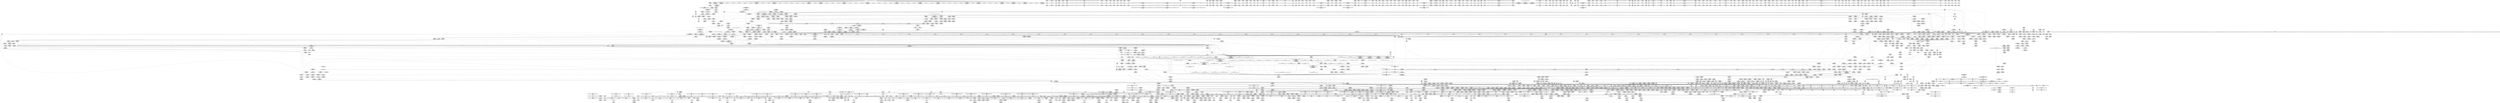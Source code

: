 digraph {
	CE0x632fe80 [shape=record,shape=Mrecord,label="{CE0x632fe80|tomoyo_const_part_length:tmp47|security/tomoyo/util.c,646}"]
	CE0x6552cf0 [shape=record,shape=Mrecord,label="{CE0x6552cf0|rcu_lock_release21:__here|*SummSink*}"]
	CE0x610a070 [shape=record,shape=Mrecord,label="{CE0x610a070|i1_false|*Constant*}"]
	CE0x60c0960 [shape=record,shape=Mrecord,label="{CE0x60c0960|128:_i8*,_1208:_%struct.file*,_:_CMRE_88,89_|*MultipleSource*|security/tomoyo/common.h,1205|security/tomoyo/common.h,1205}"]
	CE0x4515ef0 [shape=record,shape=Mrecord,label="{CE0x4515ef0|GLOBAL:current_task|Global_var:current_task}"]
	CE0x5f66e50 [shape=record,shape=Mrecord,label="{CE0x5f66e50|tomoyo_const_part_length:tmp51|security/tomoyo/util.c,651}"]
	CE0x7d01e50 [shape=record,shape=Mrecord,label="{CE0x7d01e50|__llvm_gcov_indirect_counter_increment114:bb4|*SummSource*}"]
	CE0x61b2350 [shape=record,shape=Mrecord,label="{CE0x61b2350|i64*_getelementptr_inbounds_(_31_x_i64_,_31_x_i64_*___llvm_gcov_ctr43150,_i64_0,_i64_9)|*Constant*|*SummSink*}"]
	CE0x6374f50 [shape=record,shape=Mrecord,label="{CE0x6374f50|__llvm_gcov_indirect_counter_increment114:predecessor|Function::__llvm_gcov_indirect_counter_increment114&Arg::predecessor::|*SummSource*}"]
	CE0x64afa50 [shape=record,shape=Mrecord,label="{CE0x64afa50|srcu_read_unlock20:tmp|*SummSource*}"]
	CE0x43ce6f0 [shape=record,shape=Mrecord,label="{CE0x43ce6f0|0:_i8*,_array:_GCRE_tomoyo_proto_keyword_constant_6_x_i8*_i8*_getelementptr_inbounds_(_2_x_i8_,_2_x_i8_*_.str22,_i32_0,_i32_0),_i8*_getelementptr_inbounds_(_7_x_i8_,_7_x_i8_*_.str123,_i32_0,_i32_0),_i8*_getelementptr_inbounds_(_6_x_i8_,_6_x_i8_*_.str224,_i32_0,_i32_0),_i8*_getelementptr_inbounds_(_4_x_i8_,_4_x_i8_*_.str325,_i32_0,_i32_0),_i8*_getelementptr_inbounds_(_2_x_i8_,_2_x_i8_*_.str22,_i32_0,_i32_0),_i8*_getelementptr_inbounds_(_10_x_i8_,_10_x_i8_*_.str426,_i32_0,_i32_0)_,_align_16:_elem_5::|security/tomoyo/network.c,367}"]
	CE0x7c5a2d0 [shape=record,shape=Mrecord,label="{CE0x7c5a2d0|rcu_lock_acquire18:map|Function::rcu_lock_acquire18&Arg::map::|*SummSource*}"]
	"CONST[source:0(mediator),value:2(dynamic)][purpose:{operation}][SrcIdx:5]"
	CE0x6429af0 [shape=record,shape=Mrecord,label="{CE0x6429af0|_ret_i32_%call,_!dbg_!38910|security/tomoyo/network.c,366}"]
	CE0x61cb470 [shape=record,shape=Mrecord,label="{CE0x61cb470|i64_80|*Constant*|*SummSink*}"]
	CE0x65833b0 [shape=record,shape=Mrecord,label="{CE0x65833b0|i64*_getelementptr_inbounds_(_6_x_i64_,_6_x_i64_*___llvm_gcov_ctr3747,_i64_0,_i64_5)|*Constant*|*SummSink*}"]
	CE0x6218bc0 [shape=record,shape=Mrecord,label="{CE0x6218bc0|tomoyo_unix_entry:tmp28|security/tomoyo/network.c,557}"]
	CE0x623eff0 [shape=record,shape=Mrecord,label="{CE0x623eff0|COLLAPSED:_GCMRE___llvm_gcov_ctr32134_internal_global_5_x_i64_zeroinitializer:_elem_0:default:}"]
	CE0x620d2d0 [shape=record,shape=Mrecord,label="{CE0x620d2d0|tomoyo_get_mode:tmp13|security/tomoyo/util.c,982|*SummSink*}"]
	CE0x51bff20 [shape=record,shape=Mrecord,label="{CE0x51bff20|GLOBAL:tomoyo_encode2|*Constant*|*SummSource*}"]
	CE0x54bcc70 [shape=record,shape=Mrecord,label="{CE0x54bcc70|tomoyo_get_mode:index|Function::tomoyo_get_mode&Arg::index::|*SummSink*}"]
	CE0x55b3840 [shape=record,shape=Mrecord,label="{CE0x55b3840|rcu_lock_acquire18:tmp}"]
	CE0x65ea8e0 [shape=record,shape=Mrecord,label="{CE0x65ea8e0|i64*_getelementptr_inbounds_(_2_x_i64_,_2_x_i64_*___llvm_gcov_ctr53148,_i64_0,_i64_0)|*Constant*}"]
	CE0x51a59b0 [shape=record,shape=Mrecord,label="{CE0x51a59b0|tomoyo_unix_entry:tmp24|security/tomoyo/network.c,556|*SummSink*}"]
	CE0x60dda90 [shape=record,shape=Mrecord,label="{CE0x60dda90|128:_i8*,_1208:_%struct.file*,_:_CMRE_152,160_|*MultipleSource*|security/tomoyo/common.h,1205|security/tomoyo/common.h,1205}"]
	CE0x623e5e0 [shape=record,shape=Mrecord,label="{CE0x623e5e0|tomoyo_init_request_info:tmp3|security/tomoyo/util.c,1004}"]
	CE0x4506140 [shape=record,shape=Mrecord,label="{CE0x4506140|__llvm_gcov_indirect_counter_increment114:pred|*SummSource*}"]
	CE0x465dd70 [shape=record,shape=Mrecord,label="{CE0x465dd70|tomoyo_const_part_length:if.then5}"]
	CE0x7c395e0 [shape=record,shape=Mrecord,label="{CE0x7c395e0|GLOBAL:__srcu_read_lock|*Constant*|*SummSource*}"]
	CE0x613d360 [shape=record,shape=Mrecord,label="{CE0x613d360|tomoyo_init_request_info:tmp2|security/tomoyo/util.c,1003}"]
	CE0x7aa7400 [shape=record,shape=Mrecord,label="{CE0x7aa7400|tomoyo_unix_entry:tmp29|*SummSink*}"]
	CE0x610fb00 [shape=record,shape=Mrecord,label="{CE0x610fb00|tomoyo_get_mode:conv10|security/tomoyo/util.c,985|*SummSink*}"]
	CE0x626e6e0 [shape=record,shape=Mrecord,label="{CE0x626e6e0|tomoyo_unix_entry:cmp|security/tomoyo/network.c,549|*SummSink*}"]
	CE0x465d2c0 [shape=record,shape=Mrecord,label="{CE0x465d2c0|i64*_getelementptr_inbounds_(_2_x_i64_,_2_x_i64_*___llvm_gcov_ctr53148,_i64_0,_i64_0)|*Constant*|*SummSource*}"]
	CE0x7a57ff0 [shape=record,shape=Mrecord,label="{CE0x7a57ff0|tomoyo_unix_entry:tmp21|security/tomoyo/network.c,554|*SummSource*}"]
	CE0x7b36bc0 [shape=record,shape=Mrecord,label="{CE0x7b36bc0|tomoyo_check_unix_address:tmp2|*LoadInst*|security/tomoyo/network.c,596|*SummSink*}"]
	CE0x6539f20 [shape=record,shape=Mrecord,label="{CE0x6539f20|tomoyo_audit_net_log:r|Function::tomoyo_audit_net_log&Arg::r::|*SummSource*}"]
	CE0x7d01ba0 [shape=record,shape=Mrecord,label="{CE0x7d01ba0|i64*_getelementptr_inbounds_(_2_x_i64_,_2_x_i64_*___llvm_gcov_ctr53148,_i64_0,_i64_0)|*Constant*|*SummSink*}"]
	CE0x64f06f0 [shape=record,shape=Mrecord,label="{CE0x64f06f0|tomoyo_audit_unix_log:tmp4|security/tomoyo/network.c,405|*SummSource*}"]
	CE0x60b9230 [shape=record,shape=Mrecord,label="{CE0x60b9230|128:_i8*,_1208:_%struct.file*,_:_CMRE_42,43_}"]
	CE0x600c9d0 [shape=record,shape=Mrecord,label="{CE0x600c9d0|tomoyo_read_lock16:tmp2|*SummSource*}"]
	CE0x6299f50 [shape=record,shape=Mrecord,label="{CE0x6299f50|COLLAPSED:_GCMRE___llvm_gcov_ctr4038_internal_global_2_x_i64_zeroinitializer:_elem_0:default:}"]
	CE0x7a903e0 [shape=record,shape=Mrecord,label="{CE0x7a903e0|tomoyo_check_unix_address:tmp1|*SummSink*}"]
	CE0x644ffc0 [shape=record,shape=Mrecord,label="{CE0x644ffc0|i32_(%struct.tomoyo_request_info.524*,_%struct.tomoyo_domain_info*,_i8)*_bitcast_(i32_(%struct.tomoyo_request_info*,_%struct.tomoyo_domain_info*,_i8)*_tomoyo_init_request_info_to_i32_(%struct.tomoyo_request_info.524*,_%struct.tomoyo_domain_info*,_i8)*)|*Constant*}"]
	CE0x5344980 [shape=record,shape=Mrecord,label="{CE0x5344980|tomoyo_const_part_length:if.end6|*SummSink*}"]
	CE0x6064d00 [shape=record,shape=Mrecord,label="{CE0x6064d00|_ret_i32_%call,_!dbg_!38907|include/linux/srcu.h,223|*SummSink*}"]
	CE0x62c1ac0 [shape=record,shape=Mrecord,label="{CE0x62c1ac0|tomoyo_const_part_length:while.cond|*SummSource*}"]
	CE0x5176170 [shape=record,shape=Mrecord,label="{CE0x5176170|tomoyo_unix_entry:tmp53|security/tomoyo/network.c,579|*SummSource*}"]
	CE0x7c7c1e0 [shape=record,shape=Mrecord,label="{CE0x7c7c1e0|tomoyo_check_unix_address:sa_family|security/tomoyo/network.c,596}"]
	CE0x616bd80 [shape=record,shape=Mrecord,label="{CE0x616bd80|tomoyo_fill_path_info:tmp7|security/tomoyo/util.c,667|*SummSource*}"]
	CE0x7ccf6d0 [shape=record,shape=Mrecord,label="{CE0x7ccf6d0|_call_void_mcount()_#3|*SummSink*}"]
	CE0x7a57ae0 [shape=record,shape=Mrecord,label="{CE0x7a57ae0|tomoyo_unix_entry:tmp20|security/tomoyo/network.c,554|*SummSink*}"]
	CE0x63af690 [shape=record,shape=Mrecord,label="{CE0x63af690|i32_3|*Constant*}"]
	CE0x7ab8ad0 [shape=record,shape=Mrecord,label="{CE0x7ab8ad0|tomoyo_get_mode:tmp20|security/tomoyo/util.c,985|*SummSource*}"]
	CE0x51ca330 [shape=record,shape=Mrecord,label="{CE0x51ca330|24:_%struct.tomoyo_path_info*,_32:_i8,_33:_i8,_72:_i8,_:_SCMRE_48,49_}"]
	CE0x6480f00 [shape=record,shape=Mrecord,label="{CE0x6480f00|tomoyo_domain:tobool1|security/tomoyo/common.h,1205}"]
	CE0x481a5a0 [shape=record,shape=Mrecord,label="{CE0x481a5a0|tomoyo_unix_entry:if.end35}"]
	CE0x6330460 [shape=record,shape=Mrecord,label="{CE0x6330460|tomoyo_const_part_length:tmp47|security/tomoyo/util.c,646|*SummSink*}"]
	CE0x4496f30 [shape=record,shape=Mrecord,label="{CE0x4496f30|0:_i8,_array:_GCR_tomoyo_unix2mac_internal_constant_6_x_4_x_i8_4_x_i8_zeroinitializer,_4_x_i8_c_1E_1F_00_,_4_x_i8_c_!_00_00_22_,_4_x_i8_zeroinitializer,_4_x_i8_zeroinitializer,_4_x_i8_c_#$%_00_,_align_16:_elem_0::|security/tomoyo/network.c,546}"]
	CE0x79fc4d0 [shape=record,shape=Mrecord,label="{CE0x79fc4d0|tomoyo_get_mode:tmp2|security/tomoyo/util.c,978|*SummSource*}"]
	CE0x7cb69c0 [shape=record,shape=Mrecord,label="{CE0x7cb69c0|tomoyo_read_lock16:entry}"]
	CE0x6463200 [shape=record,shape=Mrecord,label="{CE0x6463200|tomoyo_domain:if.end|*SummSource*}"]
	CE0x60654a0 [shape=record,shape=Mrecord,label="{CE0x60654a0|tomoyo_unix_entry:do.cond|*SummSource*}"]
	CE0x53b1d50 [shape=record,shape=Mrecord,label="{CE0x53b1d50|tomoyo_unix_entry:unix_network|security/tomoyo/network.c,566}"]
	CE0x51e9d10 [shape=record,shape=Mrecord,label="{CE0x51e9d10|i64*_getelementptr_inbounds_(_22_x_i64_,_22_x_i64_*___llvm_gcov_ctr3840,_i64_0,_i64_20)|*Constant*|*SummSink*}"]
	CE0x6349100 [shape=record,shape=Mrecord,label="{CE0x6349100|GLOBAL:tomoyo_domain.__warned|Global_var:tomoyo_domain.__warned|*SummSource*}"]
	CE0x7a71e10 [shape=record,shape=Mrecord,label="{CE0x7a71e10|tomoyo_check_unix_address:conv|security/tomoyo/network.c,596}"]
	CE0x6339fa0 [shape=record,shape=Mrecord,label="{CE0x6339fa0|i64*_getelementptr_inbounds_(_5_x_i64_,_5_x_i64_*___llvm_gcov_ctr28130,_i64_0,_i64_0)|*Constant*|*SummSink*}"]
	CE0x7a88010 [shape=record,shape=Mrecord,label="{CE0x7a88010|tomoyo_check_unix_address:tmp7|security/tomoyo/network.c,597}"]
	CE0x51bff90 [shape=record,shape=Mrecord,label="{CE0x51bff90|GLOBAL:tomoyo_encode2|*Constant*|*SummSink*}"]
	CE0x52e8b30 [shape=record,shape=Mrecord,label="{CE0x52e8b30|tomoyo_check_unix_address:return|*SummSource*}"]
	CE0x79cb780 [shape=record,shape=Mrecord,label="{CE0x79cb780|tomoyo_get_mode:tmp11|security/tomoyo/util.c,982|*SummSink*}"]
	CE0x46e6e60 [shape=record,shape=Mrecord,label="{CE0x46e6e60|i64*_getelementptr_inbounds_(_22_x_i64_,_22_x_i64_*___llvm_gcov_ctr3840,_i64_0,_i64_15)|*Constant*|*SummSource*}"]
	CE0x6ff3b50 [shape=record,shape=Mrecord,label="{CE0x6ff3b50|tomoyo_unix_entry:tmp6|security/tomoyo/network.c,548}"]
	CE0x6449b90 [shape=record,shape=Mrecord,label="{CE0x6449b90|_call_void___llvm_gcov_indirect_counter_increment114(i32*___llvm_gcov_global_state_pred45,_i64**_getelementptr_inbounds_(_3_x_i64*_,_3_x_i64*_*___llvm_gcda_edge_table44,_i64_0,_i64_0)),_!dbg_!38954|security/tomoyo/util.c,649|*SummSink*}"]
	CE0x7a82540 [shape=record,shape=Mrecord,label="{CE0x7a82540|_call_void_mcount()_#3|*SummSource*}"]
	CE0x7d02390 [shape=record,shape=Mrecord,label="{CE0x7d02390|tomoyo_const_part_length:tmp24|security/tomoyo/util.c,640}"]
	CE0x47bfe30 [shape=record,shape=Mrecord,label="{CE0x47bfe30|tomoyo_unix_entry:tmp44|security/tomoyo/network.c,572|*SummSink*}"]
	CE0x613cd30 [shape=record,shape=Mrecord,label="{CE0x613cd30|_ret_%struct.tomoyo_domain_info*_%tmp23,_!dbg_!38929|security/tomoyo/common.h,1205|*SummSource*}"]
	CE0x7aef260 [shape=record,shape=Mrecord,label="{CE0x7aef260|i32_1205|*Constant*|*SummSource*}"]
	CE0x5147b60 [shape=record,shape=Mrecord,label="{CE0x5147b60|srcu_read_lock17:dep_map|include/linux/srcu.h,222|*SummSource*}"]
	CE0x655b620 [shape=record,shape=Mrecord,label="{CE0x655b620|tomoyo_unix_entry:tmp9|security/tomoyo/network.c,548}"]
	"CONST[source:0(mediator),value:2(dynamic)][purpose:{subject}][SnkIdx:0]"
	CE0x60c9290 [shape=record,shape=Mrecord,label="{CE0x60c9290|rcu_lock_acquire18:tmp1|*SummSink*}"]
	CE0x7a8fc50 [shape=record,shape=Mrecord,label="{CE0x7a8fc50|i64_3|*Constant*|*SummSource*}"]
	CE0x7cb6860 [shape=record,shape=Mrecord,label="{CE0x7cb6860|GLOBAL:tomoyo_read_lock16|*Constant*|*SummSink*}"]
	CE0x6404ac0 [shape=record,shape=Mrecord,label="{CE0x6404ac0|tomoyo_fill_path_info:cmp8|security/tomoyo/util.c,668|*SummSource*}"]
	CE0x7c57670 [shape=record,shape=Mrecord,label="{CE0x7c57670|tomoyo_unix_entry:tmp18|security/tomoyo/network.c,553}"]
	CE0x7caf060 [shape=record,shape=Mrecord,label="{CE0x7caf060|tomoyo_domain:land.lhs.true2}"]
	CE0x639fa00 [shape=record,shape=Mrecord,label="{CE0x639fa00|tomoyo_domain:land.lhs.true2|*SummSink*}"]
	CE0x79cbd00 [shape=record,shape=Mrecord,label="{CE0x79cbd00|__llvm_gcov_indirect_counter_increment114:counter|*SummSource*}"]
	CE0x449e740 [shape=record,shape=Mrecord,label="{CE0x449e740|tomoyo_get_mode:config7|security/tomoyo/util.c,983|*SummSource*}"]
	CE0x6534f80 [shape=record,shape=Mrecord,label="{CE0x6534f80|tomoyo_init_request_info:domain|Function::tomoyo_init_request_info&Arg::domain::|*SummSource*}"]
	CE0x55a56e0 [shape=record,shape=Mrecord,label="{CE0x55a56e0|i64*_getelementptr_inbounds_(_31_x_i64_,_31_x_i64_*___llvm_gcov_ctr43150,_i64_0,_i64_0)|*Constant*|*SummSource*}"]
	CE0x5444960 [shape=record,shape=Mrecord,label="{CE0x5444960|i32_6|*Constant*|*SummSource*}"]
	CE0x62bd000 [shape=record,shape=Mrecord,label="{CE0x62bd000|tomoyo_const_part_length:tmp52|security/tomoyo/util.c,652}"]
	CE0x52574d0 [shape=record,shape=Mrecord,label="{CE0x52574d0|GLOBAL:tomoyo_get_mode|*Constant*}"]
	CE0x629a130 [shape=record,shape=Mrecord,label="{CE0x629a130|i64*_getelementptr_inbounds_(_2_x_i64_,_2_x_i64_*___llvm_gcov_ctr4038,_i64_0,_i64_0)|*Constant*|*SummSource*}"]
	CE0x6137110 [shape=record,shape=Mrecord,label="{CE0x6137110|tomoyo_unix_entry:arrayidx11|security/tomoyo/network.c,556|*SummSink*}"]
	CE0x52c2400 [shape=record,shape=Mrecord,label="{CE0x52c2400|tomoyo_unix_entry:tmp23|security/tomoyo/network.c,556|*SummSink*}"]
	CE0x7aca530 [shape=record,shape=Mrecord,label="{CE0x7aca530|tomoyo_const_part_length:conv11|security/tomoyo/util.c,641|*SummSink*}"]
	CE0x7ac1c20 [shape=record,shape=Mrecord,label="{CE0x7ac1c20|i64_1|*Constant*}"]
	CE0x62bd910 [shape=record,shape=Mrecord,label="{CE0x62bd910|tomoyo_const_part_length:tmp53|security/tomoyo/util.c,652}"]
	CE0x60c4570 [shape=record,shape=Mrecord,label="{CE0x60c4570|i32_9|*Constant*|*SummSink*}"]
	CE0x6429cb0 [shape=record,shape=Mrecord,label="{CE0x6429cb0|_ret_i32_%call,_!dbg_!38910|security/tomoyo/network.c,366|*SummSource*}"]
	CE0x45da440 [shape=record,shape=Mrecord,label="{CE0x45da440|_ret_void,_!dbg_!38929|security/tomoyo/util.c,670|*SummSink*}"]
	CE0x653a010 [shape=record,shape=Mrecord,label="{CE0x653a010|tomoyo_audit_net_log:r|Function::tomoyo_audit_net_log&Arg::r::|*SummSink*}"]
	CE0x64780a0 [shape=record,shape=Mrecord,label="{CE0x64780a0|get_current:tmp4|./arch/x86/include/asm/current.h,14|*SummSource*}"]
	CE0x549e440 [shape=record,shape=Mrecord,label="{CE0x549e440|tomoyo_fill_path_info:land.end|*SummSink*}"]
	CE0x610a0e0 [shape=record,shape=Mrecord,label="{CE0x610a0e0|tomoyo_fill_path_info:cmp|security/tomoyo/util.c,667}"]
	CE0x55df1c0 [shape=record,shape=Mrecord,label="{CE0x55df1c0|i64*_getelementptr_inbounds_(_4_x_i64_,_4_x_i64_*___llvm_gcov_ctr4731,_i64_0,_i64_3)|*Constant*|*SummSource*}"]
	CE0x7c396f0 [shape=record,shape=Mrecord,label="{CE0x7c396f0|0:_i32,_8:_%struct.srcu_struct_array*,_16:_i32,_20:_i32,_24:_i32,_32:_i8*,_40:_%struct.lock_class_key*,_48:_2_x_%struct.lock_class*_,_64:_i8*,_72:_i32,_80:_i64,_88:_i8,_96:_%struct.callback_head*,_104:_%struct.callback_head**,_112:_%struct.callback_head*,_120:_%struct.callback_head**,_128:_%struct.callback_head*,_136:_%struct.callback_head**,_144:_%struct.callback_head*,_152:_%struct.callback_head**,_160:_i64,_168:_%struct.list_head*,_176:_%struct.list_head*,_184:_void_(%struct.work_struct*)*,_192:_%struct.lock_class_key*,_200:_2_x_%struct.lock_class*_,_216:_i8*,_224:_i32,_232:_i64,_240:_%struct.list_head*,_248:_%struct.list_head*,_256:_i64,_264:_%struct.tvec_base*,_272:_void_(i64)*,_280:_i64,_288:_i32,_292:_i32,_296:_i8*,_304:_16_x_i8_,_320:_%struct.lock_class_key*,_328:_2_x_%struct.lock_class*_,_344:_i8*,_352:_i32,_360:_i64,_368:_%struct.workqueue_struct*,_376:_i32,_384:_%struct.lock_class_key*,_392:_2_x_%struct.lock_class*_,_408:_i8*,_416:_i32,_424:_i64,_:_GCE_tomoyo_ss_global_%struct.srcu_struct_i32_-300,_%struct.srcu_struct_array*_tomoyo_ss_srcu_array,_%struct.spinlock_%union.anon.14_%struct.raw_spinlock_%struct.arch_spinlock_zeroinitializer,_i32_-559067475,_i32_-1,_i8*_inttoptr_(i64_-1_to_i8*),_%struct.lockdep_map_%struct.lock_class_key*_null,_2_x_%struct.lock_class*_zeroinitializer,_i8*_getelementptr_inbounds_(_21_x_i8_,_21_x_i8_*_.str171,_i32_0,_i32_0),_i32_0,_i64_0_,_i8_0,_%struct.rcu_batch_%struct.callback_head*_null,_%struct.callback_head**_bitcast_(i8*_getelementptr_(i8,_i8*_bitcast_(%struct.srcu_struct*_tomoyo_ss_to_i8*),_i64_96)_to_%struct.callback_head**)_,_%struct.rcu_batch_%struct.callback_head*_null,_%struct.callback_head**_bitcast_(i8*_getelementptr_(i8,_i8*_bitcast_(%struct.srcu_struct*_tomoyo_ss_to_i8*),_i64_112)_to_%struct.callback_head**)_,_%struct.rcu_batch_%struct.callback_head*_null,_%struct.callback_head**_bitcast_(i8*_getelementptr_(i8,_i8*_bitcast_(%struct.srcu_struct*_tomoyo_ss_to_i8*),_i64_128)_to_%struct.callback_head**)_,_%struct.rcu_batch_%struct.callback_head*_null,_%struct.callback_head**_bitcast_(i8*_getelementptr_(i8,_i8*_bitcast_(%struct.srcu_struct*_tomoyo_ss_to_i8*),_i64_144)_to_%struct.callback_head**)_,_%struct.delayed_work_%struct.work_struct_%struct.atomic64_t_i64_137438953424_,_%struct.list_head_%struct.list_head*_bitcast_(i8*_getelementptr_(i8,_i8*_bitcast_(%struct.srcu_struct*_tomoyo_ss_to_i8*),_i64_168)_to_%struct.list_head*),_%struct.list_head*_bitcast_(i8*_getelementptr_(i8,_i8*_bitcast_(%struct.srcu_struct*_tomoyo_ss_to_i8*),_i64_168)_to_%struct.list_head*)_,_void_(%struct.work_struct*)*_process_srcu,_%struct.lockdep_map_%struct.lock_class_key*_bitcast_(i8*_getelementptr_(i8,_i8*_bitcast_(%struct.srcu_struct*_tomoyo_ss_to_i8*),_i64_160)_to_%struct.lock_class_key*),_2_x_%struct.lock_class*_zeroinitializer,_i8*_getelementptr_inbounds_(_22_x_i8_,_22_x_i8_*_.str1172,_i32_0,_i32_0),_i32_0,_i64_0_,_%struct.timer_list_%struct.list_head_%struct.list_head*_null,_%struct.list_head*_inttoptr_(i64_1953723489_to_%struct.list_head*)_,_i64_0,_%struct.tvec_base*_bitcast_(i8*_getelementptr_(i8,_i8*_bitcast_(%struct.tvec_base*_boot_tvec_bases_to_i8*),_i64_2)_to_%struct.tvec_base*),_void_(i64)*_delayed_work_timer_fn,_i64_ptrtoint_(i8*_getelementptr_(i8,_i8*_bitcast_(%struct.srcu_struct*_tomoyo_ss_to_i8*),_i64_160)_to_i64),_i32_-1,_i32_0,_i8*_null,_16_x_i8_zeroinitializer,_%struct.lockdep_map_%struct.lock_class_key*_bitcast_(_29_x_i8_*_.str2173_to_%struct.lock_class_key*),_2_x_%struct.lock_class*_zeroinitializer,_i8*_getelementptr_inbounds_(_29_x_i8_,_29_x_i8_*_.str2173,_i32_0,_i32_0),_i32_0,_i64_0_,_%struct.workqueue_struct*_null,_i32_0_,_%struct.lockdep_map_%struct.lock_class_key*_null,_2_x_%struct.lock_class*_zeroinitializer,_i8*_getelementptr_inbounds_(_10_x_i8_,_10_x_i8_*_.str3174,_i32_0,_i32_0),_i32_0,_i64_0_,_align_8:_elem_0:default:}"]
	CE0x7a0cb60 [shape=record,shape=Mrecord,label="{CE0x7a0cb60|GLOBAL:__llvm_gcov_global_state_pred45|Global_var:__llvm_gcov_global_state_pred45|*SummSource*}"]
	CE0x613cdf0 [shape=record,shape=Mrecord,label="{CE0x613cdf0|tomoyo_fill_path_info:call2|security/tomoyo/util.c,666|*SummSink*}"]
	CE0x6609d20 [shape=record,shape=Mrecord,label="{CE0x6609d20|srcu_read_unlock20:tmp3}"]
	CE0x6585ca0 [shape=record,shape=Mrecord,label="{CE0x6585ca0|rcu_lock_acquire18:tmp3|*SummSink*}"]
	CE0x44b83f0 [shape=record,shape=Mrecord,label="{CE0x44b83f0|tomoyo_unix_entry:addr21|security/tomoyo/network.c, 561}"]
	CE0x603c6a0 [shape=record,shape=Mrecord,label="{CE0x603c6a0|srcu_read_lock17:sp|Function::srcu_read_lock17&Arg::sp::|*SummSink*}"]
	CE0x52ed900 [shape=record,shape=Mrecord,label="{CE0x52ed900|tomoyo_domain:tmp6|security/tomoyo/common.h,1205}"]
	CE0x6404b80 [shape=record,shape=Mrecord,label="{CE0x6404b80|tomoyo_fill_path_info:cmp8|security/tomoyo/util.c,668|*SummSink*}"]
	CE0x53b2100 [shape=record,shape=Mrecord,label="{CE0x53b2100|tomoyo_unix_entry:param|security/tomoyo/network.c,566|*SummSink*}"]
	CE0x60c4270 [shape=record,shape=Mrecord,label="{CE0x60c4270|tomoyo_unix_entry:buf.0|*SummSink*}"]
	CE0x651bc10 [shape=record,shape=Mrecord,label="{CE0x651bc10|tomoyo_audit_unix_log:name|security/tomoyo/network.c,407|*SummSource*}"]
	CE0x4798d80 [shape=record,shape=Mrecord,label="{CE0x4798d80|GLOBAL:__llvm_gcov_ctr31133|Global_var:__llvm_gcov_ctr31133}"]
	CE0x65e5940 [shape=record,shape=Mrecord,label="{CE0x65e5940|rcu_lock_acquire18:tmp4|include/linux/rcupdate.h,418}"]
	CE0x64f08b0 [shape=record,shape=Mrecord,label="{CE0x64f08b0|tomoyo_audit_unix_log:tmp4|security/tomoyo/network.c,405|*SummSink*}"]
	CE0x7ab8120 [shape=record,shape=Mrecord,label="{CE0x7ab8120|i64_7|*Constant*|*SummSink*}"]
	CE0x6076e00 [shape=record,shape=Mrecord,label="{CE0x6076e00|tomoyo_get_mode:mode.1|*SummSource*}"]
	CE0x65015f0 [shape=record,shape=Mrecord,label="{CE0x65015f0|tomoyo_audit_unix_log:param3|security/tomoyo/network.c,407}"]
	CE0x6565410 [shape=record,shape=Mrecord,label="{CE0x6565410|i32_92|*Constant*|*SummSink*}"]
	CE0x6010a50 [shape=record,shape=Mrecord,label="{CE0x6010a50|tomoyo_unix_entry:if.then20|*SummSource*}"]
	CE0x5245f70 [shape=record,shape=Mrecord,label="{CE0x5245f70|i64_23|*Constant*|*SummSink*}"]
	CE0x62c7990 [shape=record,shape=Mrecord,label="{CE0x62c7990|tomoyo_fill_path_info:tobool|security/tomoyo/util.c,667|*SummSink*}"]
	CE0x7ca83b0 [shape=record,shape=Mrecord,label="{CE0x7ca83b0|tomoyo_check_unix_address:addr_len3|security/tomoyo/network.c,599|*SummSource*}"]
	CE0x46c8e20 [shape=record,shape=Mrecord,label="{CE0x46c8e20|tomoyo_init_request_info:r|Function::tomoyo_init_request_info&Arg::r::|*SummSink*}"]
	CE0x45b6480 [shape=record,shape=Mrecord,label="{CE0x45b6480|tomoyo_init_request_info:r|Function::tomoyo_init_request_info&Arg::r::}"]
	CE0x453ace0 [shape=record,shape=Mrecord,label="{CE0x453ace0|24:_%struct.tomoyo_path_info*,_32:_i8,_33:_i8,_72:_i8,_:_SCMRE_26,27_}"]
	CE0x549dcf0 [shape=record,shape=Mrecord,label="{CE0x549dcf0|tomoyo_init_request_info:conv6|security/tomoyo/util.c,1011|*SummSource*}"]
	CE0x6461610 [shape=record,shape=Mrecord,label="{CE0x6461610|i64_20|*Constant*|*SummSink*}"]
	CE0x65d2480 [shape=record,shape=Mrecord,label="{CE0x65d2480|rcu_lock_release21:tmp1|*SummSink*}"]
	CE0x7ac1e30 [shape=record,shape=Mrecord,label="{CE0x7ac1e30|tomoyo_check_unix_address:tmp1|*SummSource*}"]
	CE0x7ab88f0 [shape=record,shape=Mrecord,label="{CE0x7ab88f0|tomoyo_get_mode:tmp20|security/tomoyo/util.c,985}"]
	CE0x455c760 [shape=record,shape=Mrecord,label="{CE0x455c760|GLOBAL:rcu_lock_acquire18|*Constant*|*SummSink*}"]
	CE0x611afd0 [shape=record,shape=Mrecord,label="{CE0x611afd0|i64*_getelementptr_inbounds_(_31_x_i64_,_31_x_i64_*___llvm_gcov_ctr43150,_i64_0,_i64_16)|*Constant*|*SummSource*}"]
	CE0x7b06470 [shape=record,shape=Mrecord,label="{CE0x7b06470|tomoyo_domain:cred|security/tomoyo/common.h,1205|*SummSink*}"]
	CE0x6349330 [shape=record,shape=Mrecord,label="{CE0x6349330|tomoyo_const_part_length:incdec.ptr19|security/tomoyo/util.c,643}"]
	CE0x61d42b0 [shape=record,shape=Mrecord,label="{CE0x61d42b0|tomoyo_fill_path_info:tmp2|*LoadInst*|security/tomoyo/util.c,663|*SummSource*}"]
	CE0x6609b80 [shape=record,shape=Mrecord,label="{CE0x6609b80|tomoyo_domain:tobool1|security/tomoyo/common.h,1205|*SummSink*}"]
	CE0x7ccfcc0 [shape=record,shape=Mrecord,label="{CE0x7ccfcc0|0:_i8,_array:_GCRE_tomoyo_index2category_constant_39_x_i8_c_00_00_00_00_00_00_00_00_00_00_00_00_00_00_00_00_00_00_00_00_00_00_00_01_01_01_01_01_01_01_01_01_01_01_01_01_01_01_02_,_align_16:_elem_2::|security/tomoyo/util.c,983}"]
	CE0x7a28780 [shape=record,shape=Mrecord,label="{CE0x7a28780|tomoyo_check_unix_address:arraydecay|security/tomoyo/network.c,598}"]
	CE0x52af550 [shape=record,shape=Mrecord,label="{CE0x52af550|tomoyo_fill_path_info:call|security/tomoyo/util.c,664}"]
	CE0x461df40 [shape=record,shape=Mrecord,label="{CE0x461df40|tomoyo_const_part_length:tmp2|security/tomoyo/util.c,624}"]
	CE0x44d79c0 [shape=record,shape=Mrecord,label="{CE0x44d79c0|0:_i8*,_:_SCMRE_15,16_|*MultipleSource*|security/tomoyo/network.c, 561|security/tomoyo/network.c,563}"]
	CE0x53c03d0 [shape=record,shape=Mrecord,label="{CE0x53c03d0|tomoyo_unix_entry:unix_network|security/tomoyo/network.c,566|*SummSource*}"]
	CE0x47a57d0 [shape=record,shape=Mrecord,label="{CE0x47a57d0|i64_16|*Constant*}"]
	CE0x45389e0 [shape=record,shape=Mrecord,label="{CE0x45389e0|tomoyo_unix_entry:tmp33|security/tomoyo/network.c,560}"]
	CE0x7a82440 [shape=record,shape=Mrecord,label="{CE0x7a82440|tomoyo_unix_entry:addr21|security/tomoyo/network.c, 561|*SummSink*}"]
	CE0x5fb8fa0 [shape=record,shape=Mrecord,label="{CE0x5fb8fa0|tomoyo_get_mode:idxprom|security/tomoyo/util.c,981|*SummSink*}"]
	CE0x6299fc0 [shape=record,shape=Mrecord,label="{CE0x6299fc0|srcu_read_lock17:tmp|*SummSource*}"]
	CE0x60ec690 [shape=record,shape=Mrecord,label="{CE0x60ec690|tomoyo_unix_entry:if.then10|*SummSink*}"]
	CE0x6064990 [shape=record,shape=Mrecord,label="{CE0x6064990|_ret_i32_%call,_!dbg_!38907|include/linux/srcu.h,223}"]
	CE0x530c970 [shape=record,shape=Mrecord,label="{CE0x530c970|rcu_lock_acquire18:tmp2|*SummSource*}"]
	CE0x53e4450 [shape=record,shape=Mrecord,label="{CE0x53e4450|0:_i8,_array:_GCRE_tomoyo_index2category_constant_39_x_i8_c_00_00_00_00_00_00_00_00_00_00_00_00_00_00_00_00_00_00_00_00_00_00_00_01_01_01_01_01_01_01_01_01_01_01_01_01_01_01_02_,_align_16:_elem_7::|security/tomoyo/util.c,983}"]
	CE0x46937f0 [shape=record,shape=Mrecord,label="{CE0x46937f0|tomoyo_const_part_length:tmp1}"]
	CE0x7a83d90 [shape=record,shape=Mrecord,label="{CE0x7a83d90|srcu_read_unlock20:entry|*SummSink*}"]
	CE0x52d2020 [shape=record,shape=Mrecord,label="{CE0x52d2020|tomoyo_const_part_length:tmp32|security/tomoyo/util.c,641|*SummSink*}"]
	CE0x7b9b910 [shape=record,shape=Mrecord,label="{CE0x7b9b910|128:_i8*,_1208:_%struct.file*,_:_CMRE_24,25_}"]
	CE0x6609910 [shape=record,shape=Mrecord,label="{CE0x6609910|tomoyo_domain:tmp8|security/tomoyo/common.h,1205|*SummSink*}"]
	CE0x7a52fa0 [shape=record,shape=Mrecord,label="{CE0x7a52fa0|COLLAPSED:_GCRE_current_task_external_global_%struct.task_struct*:_elem_0::|security/tomoyo/common.h,1205}"]
	CE0x5135d90 [shape=record,shape=Mrecord,label="{CE0x5135d90|tomoyo_get_mode:bb}"]
	CE0x4703490 [shape=record,shape=Mrecord,label="{CE0x4703490|0:_i8*,_array:_GCRE_tomoyo_proto_keyword_constant_6_x_i8*_i8*_getelementptr_inbounds_(_2_x_i8_,_2_x_i8_*_.str22,_i32_0,_i32_0),_i8*_getelementptr_inbounds_(_7_x_i8_,_7_x_i8_*_.str123,_i32_0,_i32_0),_i8*_getelementptr_inbounds_(_6_x_i8_,_6_x_i8_*_.str224,_i32_0,_i32_0),_i8*_getelementptr_inbounds_(_4_x_i8_,_4_x_i8_*_.str325,_i32_0,_i32_0),_i8*_getelementptr_inbounds_(_2_x_i8_,_2_x_i8_*_.str22,_i32_0,_i32_0),_i8*_getelementptr_inbounds_(_10_x_i8_,_10_x_i8_*_.str426,_i32_0,_i32_0)_,_align_16:_elem_3::|security/tomoyo/network.c,367}"]
	CE0x6164440 [shape=record,shape=Mrecord,label="{CE0x6164440|tomoyo_init_request_info:tmp1|*SummSink*}"]
	CE0x549e2f0 [shape=record,shape=Mrecord,label="{CE0x549e2f0|tomoyo_fill_path_info:land.end|*SummSource*}"]
	CE0x79b0dd0 [shape=record,shape=Mrecord,label="{CE0x79b0dd0|i64_ptrtoint_(i8*_blockaddress(_rcu_lock_acquire18,_%__here)_to_i64)|*Constant*|*SummSink*}"]
	CE0x621dc40 [shape=record,shape=Mrecord,label="{CE0x621dc40|i64*_getelementptr_inbounds_(_22_x_i64_,_22_x_i64_*___llvm_gcov_ctr3840,_i64_0,_i64_0)|*Constant*|*SummSource*}"]
	CE0x6473c00 [shape=record,shape=Mrecord,label="{CE0x6473c00|tomoyo_domain:tmp14|security/tomoyo/common.h,1205|*SummSource*}"]
	CE0x7a56270 [shape=record,shape=Mrecord,label="{CE0x7a56270|tomoyo_check_unix_address:tmp11|security/tomoyo/network.c,598}"]
	CE0x52edb90 [shape=record,shape=Mrecord,label="{CE0x52edb90|tomoyo_domain:tmp6|security/tomoyo/common.h,1205|*SummSource*}"]
	CE0x45d4520 [shape=record,shape=Mrecord,label="{CE0x45d4520|tomoyo_unix_entry:arrayidx|security/tomoyo/network.c,546}"]
	CE0x7ac9d60 [shape=record,shape=Mrecord,label="{CE0x7ac9d60|tomoyo_const_part_length:tmp6|security/tomoyo/util.c,625}"]
	CE0x537e640 [shape=record,shape=Mrecord,label="{CE0x537e640|24:_%struct.tomoyo_path_info*,_32:_i8,_33:_i8,_72:_i8,_:_SCMRE_59,60_}"]
	CE0x453a730 [shape=record,shape=Mrecord,label="{CE0x453a730|24:_%struct.tomoyo_path_info*,_32:_i8,_33:_i8,_72:_i8,_:_SCMRE_24,25_}"]
	CE0x62c8160 [shape=record,shape=Mrecord,label="{CE0x62c8160|tomoyo_fill_path_info:bb|*SummSink*}"]
	CE0x62f1b40 [shape=record,shape=Mrecord,label="{CE0x62f1b40|tomoyo_audit_unix_log:param|security/tomoyo/network.c,405|*SummSink*}"]
	CE0x7a52850 [shape=record,shape=Mrecord,label="{CE0x7a52850|_ret_%struct.task_struct*_%tmp4,_!dbg_!38905|./arch/x86/include/asm/current.h,14}"]
	CE0x655b160 [shape=record,shape=Mrecord,label="{CE0x655b160|i64*_getelementptr_inbounds_(_5_x_i64_,_5_x_i64_*___llvm_gcov_ctr32134,_i64_0,_i64_4)|*Constant*}"]
	CE0x541c330 [shape=record,shape=Mrecord,label="{CE0x541c330|GLOBAL:tomoyo_read_unlock19|*Constant*|*SummSource*}"]
	CE0x6157510 [shape=record,shape=Mrecord,label="{CE0x6157510|tomoyo_unix_entry:if.else34}"]
	CE0x60aa3d0 [shape=record,shape=Mrecord,label="{CE0x60aa3d0|128:_i8*,_1208:_%struct.file*,_:_CMRE_31,32_}"]
	CE0x61379a0 [shape=record,shape=Mrecord,label="{CE0x61379a0|tomoyo_unix_entry:tmp22|security/tomoyo/network.c,556}"]
	CE0x518ba40 [shape=record,shape=Mrecord,label="{CE0x518ba40|i64*_getelementptr_inbounds_(_11_x_i64_,_11_x_i64_*___llvm_gcov_ctr54147,_i64_0,_i64_6)|*Constant*}"]
	CE0x4515e30 [shape=record,shape=Mrecord,label="{CE0x4515e30|%struct.task_struct*_(%struct.task_struct**)*_asm_movq_%gs:$_1:P_,$0_,_r,im,_dirflag_,_fpsr_,_flags_|*SummSink*}"]
	CE0x62da2f0 [shape=record,shape=Mrecord,label="{CE0x62da2f0|i1_false|*Constant*|*SummSink*}"]
	CE0x6193210 [shape=record,shape=Mrecord,label="{CE0x6193210|tomoyo_const_part_length:tmp9|security/tomoyo/util.c,626|*SummSource*}"]
	CE0x6339e90 [shape=record,shape=Mrecord,label="{CE0x6339e90|tomoyo_get_mode:tmp11|security/tomoyo/util.c,982|*SummSource*}"]
	CE0x7afe370 [shape=record,shape=Mrecord,label="{CE0x7afe370|i32_0|*Constant*}"]
	CE0x51fe2e0 [shape=record,shape=Mrecord,label="{CE0x51fe2e0|tomoyo_get_mode:tmp25|security/tomoyo/util.c,987}"]
	CE0x6478350 [shape=record,shape=Mrecord,label="{CE0x6478350|_call_void_mcount()_#3|*SummSource*}"]
	CE0x7ccf790 [shape=record,shape=Mrecord,label="{CE0x7ccf790|tomoyo_audit_net_log:idxprom|security/tomoyo/network.c,367}"]
	CE0x462f510 [shape=record,shape=Mrecord,label="{CE0x462f510|tomoyo_const_part_length:conv8|security/tomoyo/util.c,632}"]
	CE0x79b0aa0 [shape=record,shape=Mrecord,label="{CE0x79b0aa0|rcu_lock_acquire18:bb|*SummSink*}"]
	CE0x51e99f0 [shape=record,shape=Mrecord,label="{CE0x51e99f0|i64*_getelementptr_inbounds_(_22_x_i64_,_22_x_i64_*___llvm_gcov_ctr3840,_i64_0,_i64_20)|*Constant*}"]
	CE0x5175fe0 [shape=record,shape=Mrecord,label="{CE0x5175fe0|tomoyo_unix_entry:tmp53|security/tomoyo/network.c,579}"]
	CE0x60aa650 [shape=record,shape=Mrecord,label="{CE0x60aa650|128:_i8*,_1208:_%struct.file*,_:_CMRE_33,34_}"]
	CE0x654e940 [shape=record,shape=Mrecord,label="{CE0x654e940|tomoyo_domain:bb}"]
	CE0x7a57ce0 [shape=record,shape=Mrecord,label="{CE0x7a57ce0|tomoyo_unix_entry:tmp21|security/tomoyo/network.c,554}"]
	CE0x6501360 [shape=record,shape=Mrecord,label="{CE0x6501360|tomoyo_audit_unix_log:tmp5|security/tomoyo/network.c,406|*SummSink*}"]
	CE0x647a050 [shape=record,shape=Mrecord,label="{CE0x647a050|i64*_getelementptr_inbounds_(_11_x_i64_,_11_x_i64_*___llvm_gcov_ctr54147,_i64_0,_i64_0)|*Constant*|*SummSource*}"]
	CE0x7ac3820 [shape=record,shape=Mrecord,label="{CE0x7ac3820|__llvm_gcov_indirect_counter_increment114:predecessor|Function::__llvm_gcov_indirect_counter_increment114&Arg::predecessor::}"]
	CE0x5fbf430 [shape=record,shape=Mrecord,label="{CE0x5fbf430|tomoyo_read_lock16:tmp}"]
	CE0x6248d20 [shape=record,shape=Mrecord,label="{CE0x6248d20|i64_0|*Constant*}"]
	CE0x4645cb0 [shape=record,shape=Mrecord,label="{CE0x4645cb0|i64_13|*Constant*|*SummSink*}"]
	CE0x463c750 [shape=record,shape=Mrecord,label="{CE0x463c750|tomoyo_get_mode:tmp15|security/tomoyo/util.c,983|*SummSink*}"]
	CE0x7b9c090 [shape=record,shape=Mrecord,label="{CE0x7b9c090|128:_i8*,_1208:_%struct.file*,_:_CMRE_30,31_}"]
	CE0x61b22e0 [shape=record,shape=Mrecord,label="{CE0x61b22e0|i64*_getelementptr_inbounds_(_31_x_i64_,_31_x_i64_*___llvm_gcov_ctr43150,_i64_0,_i64_9)|*Constant*|*SummSource*}"]
	CE0x626e570 [shape=record,shape=Mrecord,label="{CE0x626e570|_ret_i32_%conv6,_!dbg_!38926|security/tomoyo/util.c,1011|*SummSource*}"]
	CE0x51b47d0 [shape=record,shape=Mrecord,label="{CE0x51b47d0|tomoyo_const_part_length:tmp49|security/tomoyo/util.c,649}"]
	CE0x5276af0 [shape=record,shape=Mrecord,label="{CE0x5276af0|tomoyo_unix_entry:tmp52|security/tomoyo/network.c,577|*SummSink*}"]
	CE0x61cb3a0 [shape=record,shape=Mrecord,label="{CE0x61cb3a0|i64_80|*Constant*|*SummSource*}"]
	CE0x7a44db0 [shape=record,shape=Mrecord,label="{CE0x7a44db0|tomoyo_get_mode:idxprom3|security/tomoyo/util.c,983}"]
	CE0x44acf50 [shape=record,shape=Mrecord,label="{CE0x44acf50|tomoyo_const_part_length:tmp13|security/tomoyo/util.c,626}"]
	CE0x64cef30 [shape=record,shape=Mrecord,label="{CE0x64cef30|tomoyo_const_part_length:tmp4|security/tomoyo/util.c,624|*SummSink*}"]
	CE0x7b3f820 [shape=record,shape=Mrecord,label="{CE0x7b3f820|i64*_getelementptr_inbounds_(_6_x_i64_,_6_x_i64_*___llvm_gcov_ctr3747,_i64_0,_i64_4)|*Constant*}"]
	CE0x4643fd0 [shape=record,shape=Mrecord,label="{CE0x4643fd0|tomoyo_const_part_length:inc|security/tomoyo/util.c,628}"]
	CE0x626e250 [shape=record,shape=Mrecord,label="{CE0x626e250|_ret_i32_%conv6,_!dbg_!38926|security/tomoyo/util.c,1011}"]
	CE0x63b4bc0 [shape=record,shape=Mrecord,label="{CE0x63b4bc0|tomoyo_fill_path_info:arrayidx|security/tomoyo/util.c,667}"]
	CE0x7d06130 [shape=record,shape=Mrecord,label="{CE0x7d06130|tomoyo_const_part_length:tmp21|security/tomoyo/util.c,631|*SummSource*}"]
	CE0x44885d0 [shape=record,shape=Mrecord,label="{CE0x44885d0|tomoyo_unix_entry:tmp46|security/tomoyo/network.c,573|*SummSource*}"]
	CE0x643a320 [shape=record,shape=Mrecord,label="{CE0x643a320|tomoyo_const_part_length:return}"]
	CE0x6404800 [shape=record,shape=Mrecord,label="{CE0x6404800|tomoyo_fill_path_info:conv7|security/tomoyo/util.c,668|*SummSink*}"]
	CE0x51c9ff0 [shape=record,shape=Mrecord,label="{CE0x51c9ff0|24:_%struct.tomoyo_path_info*,_32:_i8,_33:_i8,_72:_i8,_:_SCMRE_46,47_}"]
	CE0x7d17b10 [shape=record,shape=Mrecord,label="{CE0x7d17b10|tomoyo_get_mode:if.end14|*SummSink*}"]
	CE0x4538d30 [shape=record,shape=Mrecord,label="{CE0x4538d30|tomoyo_unix_entry:tmp33|security/tomoyo/network.c,560|*SummSink*}"]
	CE0x55b4070 [shape=record,shape=Mrecord,label="{CE0x55b4070|i64*_getelementptr_inbounds_(_4_x_i64_,_4_x_i64_*___llvm_gcov_ctr4731,_i64_0,_i64_1)|*Constant*|*SummSink*}"]
	CE0x536bbb0 [shape=record,shape=Mrecord,label="{CE0x536bbb0|tomoyo_const_part_length:tmp41|security/tomoyo/util.c,644}"]
	CE0x4650010 [shape=record,shape=Mrecord,label="{CE0x4650010|tomoyo_fill_path_info:ptr|Function::tomoyo_fill_path_info&Arg::ptr::|*SummSource*}"]
	CE0x61fe9a0 [shape=record,shape=Mrecord,label="{CE0x61fe9a0|tomoyo_read_unlock19:tmp2}"]
	CE0x6462ee0 [shape=record,shape=Mrecord,label="{CE0x6462ee0|tomoyo_get_mode:tmp15|security/tomoyo/util.c,983|*SummSource*}"]
	CE0x65355a0 [shape=record,shape=Mrecord,label="{CE0x65355a0|tomoyo_init_request_info:index|Function::tomoyo_init_request_info&Arg::index::|*SummSink*}"]
	CE0x7c82f00 [shape=record,shape=Mrecord,label="{CE0x7c82f00|tomoyo_domain:tmp22|security/tomoyo/common.h,1205|*SummSink*}"]
	CE0x7a0cc20 [shape=record,shape=Mrecord,label="{CE0x7a0cc20|GLOBAL:__llvm_gcov_global_state_pred45|Global_var:__llvm_gcov_global_state_pred45|*SummSink*}"]
	CE0x79b0b50 [shape=record,shape=Mrecord,label="{CE0x79b0b50|i64_ptrtoint_(i8*_blockaddress(_rcu_lock_acquire18,_%__here)_to_i64)|*Constant*}"]
	CE0x44a0340 [shape=record,shape=Mrecord,label="{CE0x44a0340|rcu_lock_release21:bb|*SummSource*}"]
	CE0x46468c0 [shape=record,shape=Mrecord,label="{CE0x46468c0|tomoyo_unix_entry:tmp32|security/tomoyo/network.c,560}"]
	CE0x65ea440 [shape=record,shape=Mrecord,label="{CE0x65ea440|rcu_lock_acquire18:tmp7|*SummSource*}"]
	CE0x62bce70 [shape=record,shape=Mrecord,label="{CE0x62bce70|tomoyo_const_part_length:retval.0|*SummSink*}"]
	CE0x5315b10 [shape=record,shape=Mrecord,label="{CE0x5315b10|tomoyo_read_unlock19:idx|Function::tomoyo_read_unlock19&Arg::idx::}"]
	CE0x7cb8c10 [shape=record,shape=Mrecord,label="{CE0x7cb8c10|tomoyo_const_part_length:conv20|security/tomoyo/util.c,644|*SummSink*}"]
	CE0x7c82b40 [shape=record,shape=Mrecord,label="{CE0x7c82b40|tomoyo_domain:tmp22|security/tomoyo/common.h,1205}"]
	CE0x61baef0 [shape=record,shape=Mrecord,label="{CE0x61baef0|tomoyo_const_part_length:tmp46|security/tomoyo/util.c,646|*SummSource*}"]
	CE0x7d06690 [shape=record,shape=Mrecord,label="{CE0x7d06690|tomoyo_const_part_length:if.then17|*SummSource*}"]
	CE0x654e010 [shape=record,shape=Mrecord,label="{CE0x654e010|tomoyo_const_part_length:cmp3|security/tomoyo/util.c,627|*SummSource*}"]
	CE0x5147a80 [shape=record,shape=Mrecord,label="{CE0x5147a80|_call_void_rcu_lock_acquire18(%struct.lockdep_map*_%dep_map)_#9,_!dbg_!38906|include/linux/srcu.h,222}"]
	CE0x525c570 [shape=record,shape=Mrecord,label="{CE0x525c570|tomoyo_unix_entry:unix0|security/tomoyo/network.c,550}"]
	CE0x7c2ee40 [shape=record,shape=Mrecord,label="{CE0x7c2ee40|tomoyo_check_unix_address:tmp5|security/tomoyo/network.c,596|*SummSink*}"]
	CE0x525be30 [shape=record,shape=Mrecord,label="{CE0x525be30|tomoyo_unix_entry:tmp13|security/tomoyo/network.c,548|*SummSource*}"]
	CE0x531cdc0 [shape=record,shape=Mrecord,label="{CE0x531cdc0|tomoyo_domain:land.lhs.true|*SummSink*}"]
	CE0x7c5a1d0 [shape=record,shape=Mrecord,label="{CE0x7c5a1d0|rcu_lock_acquire18:map|Function::rcu_lock_acquire18&Arg::map::}"]
	CE0x654e120 [shape=record,shape=Mrecord,label="{CE0x654e120|tomoyo_get_mode:tmp4|security/tomoyo/util.c,978|*SummSource*}"]
	CE0x5f66cf0 [shape=record,shape=Mrecord,label="{CE0x5f66cf0|tomoyo_const_part_length:tmp50|security/tomoyo/util.c,651|*SummSink*}"]
	CE0x53d0a80 [shape=record,shape=Mrecord,label="{CE0x53d0a80|i32_0|*Constant*}"]
	CE0x65f8350 [shape=record,shape=Mrecord,label="{CE0x65f8350|0:_i8,_array:_GCRE_tomoyo_index2category_constant_39_x_i8_c_00_00_00_00_00_00_00_00_00_00_00_00_00_00_00_00_00_00_00_00_00_00_00_01_01_01_01_01_01_01_01_01_01_01_01_01_01_01_02_,_align_16:_elem_17::|security/tomoyo/util.c,983}"]
	CE0x55b42c0 [shape=record,shape=Mrecord,label="{CE0x55b42c0|__llvm_gcov_indirect_counter_increment114:tmp2|*SummSource*}"]
	CE0x621d010 [shape=record,shape=Mrecord,label="{CE0x621d010|tomoyo_audit_net_log:protocol|Function::tomoyo_audit_net_log&Arg::protocol::}"]
	CE0x610f9d0 [shape=record,shape=Mrecord,label="{CE0x610f9d0|tomoyo_get_mode:conv10|security/tomoyo/util.c,985|*SummSource*}"]
	CE0x52f76e0 [shape=record,shape=Mrecord,label="{CE0x52f76e0|tomoyo_get_mode:if.end14}"]
	CE0x6339c30 [shape=record,shape=Mrecord,label="{CE0x6339c30|tomoyo_get_mode:tmp11|security/tomoyo/util.c,982}"]
	CE0x652a700 [shape=record,shape=Mrecord,label="{CE0x652a700|GLOBAL:tomoyo_audit_net_log|*Constant*}"]
	CE0x6427d90 [shape=record,shape=Mrecord,label="{CE0x6427d90|i32_39|*Constant*|*SummSource*}"]
	CE0x7c579a0 [shape=record,shape=Mrecord,label="{CE0x7c579a0|tomoyo_unix_entry:tmp18|security/tomoyo/network.c,553|*SummSink*}"]
	CE0x6137b00 [shape=record,shape=Mrecord,label="{CE0x6137b00|tomoyo_unix_entry:tmp22|security/tomoyo/network.c,556|*SummSource*}"]
	CE0x54d0f70 [shape=record,shape=Mrecord,label="{CE0x54d0f70|GLOBAL:tomoyo_unix2mac|Global_var:tomoyo_unix2mac}"]
	CE0x5255650 [shape=record,shape=Mrecord,label="{CE0x5255650|srcu_read_unlock20:dep_map|include/linux/srcu.h,236|*SummSource*}"]
	CE0x51b4570 [shape=record,shape=Mrecord,label="{CE0x51b4570|i64*_getelementptr_inbounds_(_31_x_i64_,_31_x_i64_*___llvm_gcov_ctr43150,_i64_0,_i64_28)|*Constant*|*SummSink*}"]
	CE0x5176230 [shape=record,shape=Mrecord,label="{CE0x5176230|tomoyo_unix_entry:tmp53|security/tomoyo/network.c,579|*SummSink*}"]
	CE0x7ae01d0 [shape=record,shape=Mrecord,label="{CE0x7ae01d0|tomoyo_check_unix_address:tmp13|security/tomoyo/network.c,601}"]
	CE0x53e4b60 [shape=record,shape=Mrecord,label="{CE0x53e4b60|i32_92|*Constant*}"]
	CE0x52c2500 [shape=record,shape=Mrecord,label="{CE0x52c2500|i64_8|*Constant*}"]
	CE0x457b580 [shape=record,shape=Mrecord,label="{CE0x457b580|tomoyo_const_part_length:if.end|*SummSource*}"]
	CE0x463c370 [shape=record,shape=Mrecord,label="{CE0x463c370|i32_0|*Constant*}"]
	CE0x6428210 [shape=record,shape=Mrecord,label="{CE0x6428210|tomoyo_get_mode:cmp11|security/tomoyo/util.c,985|*SummSource*}"]
	CE0x7a05960 [shape=record,shape=Mrecord,label="{CE0x7a05960|tomoyo_unix_entry:tmp4|*LoadInst*|security/tomoyo/network.c,546}"]
	CE0x7aba0b0 [shape=record,shape=Mrecord,label="{CE0x7aba0b0|_ret_void,_!dbg_!38907|include/linux/srcu.h,238}"]
	CE0x463cb50 [shape=record,shape=Mrecord,label="{CE0x463cb50|tomoyo_get_mode:if.end9|*SummSink*}"]
	CE0x5233700 [shape=record,shape=Mrecord,label="{CE0x5233700|i32_3|*Constant*}"]
	CE0x639fbe0 [shape=record,shape=Mrecord,label="{CE0x639fbe0|COLLAPSED:_GCMRE___llvm_gcov_ctr54147_internal_global_11_x_i64_zeroinitializer:_elem_0:default:}"]
	CE0x44b88b0 [shape=record,shape=Mrecord,label="{CE0x44b88b0|0:_i8,_array:_GCR_tomoyo_unix2mac_internal_constant_6_x_4_x_i8_4_x_i8_zeroinitializer,_4_x_i8_c_1E_1F_00_,_4_x_i8_c_!_00_00_22_,_4_x_i8_zeroinitializer,_4_x_i8_zeroinitializer,_4_x_i8_c_#$%_00_,_align_16:_elem_3::|security/tomoyo/network.c,546}"]
	CE0x462fbd0 [shape=record,shape=Mrecord,label="{CE0x462fbd0|_call_void___srcu_read_unlock(%struct.srcu_struct*_%sp,_i32_%idx)_#9,_!dbg_!38906|include/linux/srcu.h,237}"]
	CE0x54a0440 [shape=record,shape=Mrecord,label="{CE0x54a0440|tomoyo_get_mode:arrayidx8|security/tomoyo/util.c,983|*SummSink*}"]
	CE0x7ca8160 [shape=record,shape=Mrecord,label="{CE0x7ca8160|tomoyo_check_unix_address:addr_len3|security/tomoyo/network.c,599}"]
	CE0x611a990 [shape=record,shape=Mrecord,label="{CE0x611a990|tomoyo_const_part_length:tmp17|security/tomoyo/util.c,627|*SummSink*}"]
	CE0x62183c0 [shape=record,shape=Mrecord,label="{CE0x62183c0|i64*_getelementptr_inbounds_(_22_x_i64_,_22_x_i64_*___llvm_gcov_ctr3840,_i64_0,_i64_10)|*Constant*}"]
	CE0x623e6e0 [shape=record,shape=Mrecord,label="{CE0x623e6e0|tomoyo_init_request_info:tmp3|security/tomoyo/util.c,1004|*SummSource*}"]
	CE0x60dd310 [shape=record,shape=Mrecord,label="{CE0x60dd310|128:_i8*,_1208:_%struct.file*,_:_CMRE_120,128_|*MultipleSource*|security/tomoyo/common.h,1205|security/tomoyo/common.h,1205}"]
	CE0x53fb7a0 [shape=record,shape=Mrecord,label="{CE0x53fb7a0|tomoyo_unix_entry:tmp47|security/tomoyo/network.c,575|*SummSink*}"]
	CE0x7b3c5b0 [shape=record,shape=Mrecord,label="{CE0x7b3c5b0|tomoyo_check_unix_address:arraydecay|security/tomoyo/network.c,598|*SummSink*}"]
	CE0x7aa72d0 [shape=record,shape=Mrecord,label="{CE0x7aa72d0|i64*_getelementptr_inbounds_(_22_x_i64_,_22_x_i64_*___llvm_gcov_ctr3840,_i64_0,_i64_11)|*Constant*|*SummSource*}"]
	CE0x549daf0 [shape=record,shape=Mrecord,label="{CE0x549daf0|tomoyo_fill_path_info:land.rhs|*SummSink*}"]
	CE0x7aeb230 [shape=record,shape=Mrecord,label="{CE0x7aeb230|_ret_i32_%error.1,_!dbg_!38975|security/tomoyo/network.c,579}"]
	CE0x6064bb0 [shape=record,shape=Mrecord,label="{CE0x6064bb0|_ret_i32_%call,_!dbg_!38907|include/linux/srcu.h,223|*SummSource*}"]
	CE0x62da760 [shape=record,shape=Mrecord,label="{CE0x62da760|tomoyo_fill_path_info:tmp10|*SummSink*}"]
	CE0x5248730 [shape=record,shape=Mrecord,label="{CE0x5248730|24:_%struct.tomoyo_path_info*,_32:_i8,_33:_i8,_72:_i8,_:_SCMRE_36,37_}"]
	CE0x6416c60 [shape=record,shape=Mrecord,label="{CE0x6416c60|tomoyo_fill_path_info:call11|security/tomoyo/util.c,669}"]
	CE0x79b14b0 [shape=record,shape=Mrecord,label="{CE0x79b14b0|i64*_getelementptr_inbounds_(_4_x_i64_,_4_x_i64_*___llvm_gcov_ctr4137,_i64_0,_i64_3)|*Constant*|*SummSink*}"]
	CE0x65e28f0 [shape=record,shape=Mrecord,label="{CE0x65e28f0|tomoyo_domain:tmp9|security/tomoyo/common.h,1205|*SummSource*}"]
	CE0x60aaa10 [shape=record,shape=Mrecord,label="{CE0x60aaa10|128:_i8*,_1208:_%struct.file*,_:_CMRE_36,37_}"]
	CE0x61569f0 [shape=record,shape=Mrecord,label="{CE0x61569f0|tomoyo_init_request_info:profile2|security/tomoyo/util.c,1007|*SummSink*}"]
	CE0x63c2470 [shape=record,shape=Mrecord,label="{CE0x63c2470|i64*_getelementptr_inbounds_(_5_x_i64_,_5_x_i64_*___llvm_gcov_ctr28130,_i64_0,_i64_4)|*Constant*|*SummSource*}"]
	CE0x7aca3e0 [shape=record,shape=Mrecord,label="{CE0x7aca3e0|tomoyo_const_part_length:conv11|security/tomoyo/util.c,641|*SummSource*}"]
	CE0x52c0c80 [shape=record,shape=Mrecord,label="{CE0x52c0c80|i64*_getelementptr_inbounds_(_12_x_i64_,_12_x_i64_*___llvm_gcov_ctr31133,_i64_0,_i64_9)|*Constant*|*SummSource*}"]
	CE0x7ae6220 [shape=record,shape=Mrecord,label="{CE0x7ae6220|0:_i8,_array:_GCRE_tomoyo_index2category_constant_39_x_i8_c_00_00_00_00_00_00_00_00_00_00_00_00_00_00_00_00_00_00_00_00_00_00_00_01_01_01_01_01_01_01_01_01_01_01_01_01_01_01_02_,_align_16:_elem_31::|security/tomoyo/util.c,983}"]
	CE0x6374bb0 [shape=record,shape=Mrecord,label="{CE0x6374bb0|_call_void_mcount()_#3}"]
	CE0x7a8f7c0 [shape=record,shape=Mrecord,label="{CE0x7a8f7c0|_ret_i32_%retval.0,_!dbg_!38923|security/tomoyo/network.c,601|*SummSink*}"]
	CE0x63e5eb0 [shape=record,shape=Mrecord,label="{CE0x63e5eb0|tomoyo_fill_path_info:is_dir|security/tomoyo/util.c,667|*SummSource*}"]
	CE0x7a50bb0 [shape=record,shape=Mrecord,label="{CE0x7a50bb0|tomoyo_domain:call3|security/tomoyo/common.h,1205}"]
	CE0x4538c20 [shape=record,shape=Mrecord,label="{CE0x4538c20|tomoyo_unix_entry:tmp33|security/tomoyo/network.c,560|*SummSource*}"]
	CE0x5f60d00 [shape=record,shape=Mrecord,label="{CE0x5f60d00|COLLAPSED:_GCMRE___llvm_gcov_ctr53148_internal_global_2_x_i64_zeroinitializer:_elem_0:default:}"]
	CE0x5473220 [shape=record,shape=Mrecord,label="{CE0x5473220|i64*_getelementptr_inbounds_(_4_x_i64_,_4_x_i64_*___llvm_gcov_ctr4731,_i64_0,_i64_2)|*Constant*|*SummSource*}"]
	CE0x5419900 [shape=record,shape=Mrecord,label="{CE0x5419900|i8*_getelementptr_inbounds_(_10_x_i8_,_10_x_i8_*_.str7,_i32_0,_i32_0)|*Constant*|*SummSource*}"]
	CE0x64331e0 [shape=record,shape=Mrecord,label="{CE0x64331e0|i8*_null|*Constant*}"]
	CE0x7b37270 [shape=record,shape=Mrecord,label="{CE0x7b37270|i64*_getelementptr_inbounds_(_6_x_i64_,_6_x_i64_*___llvm_gcov_ctr3747,_i64_0,_i64_4)|*Constant*|*SummSink*}"]
	CE0x610a4f0 [shape=record,shape=Mrecord,label="{CE0x610a4f0|tomoyo_init_request_info:tmp10|security/tomoyo/util.c,1006|*SummSink*}"]
	CE0x44b8200 [shape=record,shape=Mrecord,label="{CE0x44b8200|_call_void_mcount()_#3}"]
	CE0x7aee870 [shape=record,shape=Mrecord,label="{CE0x7aee870|srcu_read_lock17:bb|*SummSource*}"]
	CE0x63750b0 [shape=record,shape=Mrecord,label="{CE0x63750b0|__llvm_gcov_indirect_counter_increment114:predecessor|Function::__llvm_gcov_indirect_counter_increment114&Arg::predecessor::|*SummSink*}"]
	CE0x7d09080 [shape=record,shape=Mrecord,label="{CE0x7d09080|tomoyo_const_part_length:tmp9|security/tomoyo/util.c,626}"]
	CE0x63c81a0 [shape=record,shape=Mrecord,label="{CE0x63c81a0|tomoyo_check_unix_address:bb|*SummSource*}"]
	CE0x64616e0 [shape=record,shape=Mrecord,label="{CE0x64616e0|tomoyo_const_part_length:tmp29|security/tomoyo/util.c,641}"]
	CE0x647a8e0 [shape=record,shape=Mrecord,label="{CE0x647a8e0|tomoyo_const_part_length:sw.bb9|*SummSink*}"]
	CE0x45c7bb0 [shape=record,shape=Mrecord,label="{CE0x45c7bb0|tomoyo_unix_entry:call31|security/tomoyo/network.c,571}"]
	CE0x61b2c90 [shape=record,shape=Mrecord,label="{CE0x61b2c90|tomoyo_const_part_length:cmp12|security/tomoyo/util.c,641|*SummSource*}"]
	CE0x527a680 [shape=record,shape=Mrecord,label="{CE0x527a680|tomoyo_domain:tmp11|security/tomoyo/common.h,1205|*SummSource*}"]
	CE0x600ff70 [shape=record,shape=Mrecord,label="{CE0x600ff70|_call_void_mcount()_#3|*SummSink*}"]
	CE0x4645e40 [shape=record,shape=Mrecord,label="{CE0x4645e40|i64_12|*Constant*|*SummSource*}"]
	CE0x53cb560 [shape=record,shape=Mrecord,label="{CE0x53cb560|tomoyo_unix_entry:addr_len|security/tomoyo/network.c,551|*SummSink*}"]
	CE0x4693610 [shape=record,shape=Mrecord,label="{CE0x4693610|i64_1|*Constant*}"]
	CE0x7b0d3e0 [shape=record,shape=Mrecord,label="{CE0x7b0d3e0|tomoyo_unix_entry:tmp3|*LoadInst*|security/tomoyo/network.c,546}"]
	CE0x7b06a40 [shape=record,shape=Mrecord,label="{CE0x7b06a40|i32_22|*Constant*}"]
	CE0x6032eb0 [shape=record,shape=Mrecord,label="{CE0x6032eb0|tomoyo_init_request_info:tmp9|security/tomoyo/util.c,1006|*SummSink*}"]
	CE0x7a87b80 [shape=record,shape=Mrecord,label="{CE0x7a87b80|tomoyo_check_unix_address:tmp|*SummSource*}"]
	CE0x457ade0 [shape=record,shape=Mrecord,label="{CE0x457ade0|tomoyo_get_mode:tmp28|security/tomoyo/util.c,988|*SummSource*}"]
	CE0x46cabc0 [shape=record,shape=Mrecord,label="{CE0x46cabc0|i32_2|*Constant*}"]
	CE0x5256b20 [shape=record,shape=Mrecord,label="{CE0x5256b20|tomoyo_init_request_info:ns|security/tomoyo/util.c,1010|*SummSource*}"]
	CE0x46c8a70 [shape=record,shape=Mrecord,label="{CE0x46c8a70|tomoyo_init_request_info:entry|*SummSource*}"]
	CE0x61d4240 [shape=record,shape=Mrecord,label="{CE0x61d4240|tomoyo_fill_path_info:tmp2|*LoadInst*|security/tomoyo/util.c,663}"]
	CE0x7d1aed0 [shape=record,shape=Mrecord,label="{CE0x7d1aed0|tomoyo_check_unix_address:tmp3|security/tomoyo/network.c,596|*SummSource*}"]
	CE0x7b14ab0 [shape=record,shape=Mrecord,label="{CE0x7b14ab0|i64*_getelementptr_inbounds_(_2_x_i64_,_2_x_i64_*___llvm_gcov_ctr4038,_i64_0,_i64_1)|*Constant*|*SummSource*}"]
	CE0x530c9e0 [shape=record,shape=Mrecord,label="{CE0x530c9e0|rcu_lock_acquire18:tmp2|*SummSink*}"]
	CE0x7ac2090 [shape=record,shape=Mrecord,label="{CE0x7ac2090|tomoyo_check_unix_address:sa_family|security/tomoyo/network.c,596|*SummSink*}"]
	CE0x5231bf0 [shape=record,shape=Mrecord,label="{CE0x5231bf0|tomoyo_init_request_info:mode|security/tomoyo/util.c,1010}"]
	CE0x448e8c0 [shape=record,shape=Mrecord,label="{CE0x448e8c0|i64*_getelementptr_inbounds_(_22_x_i64_,_22_x_i64_*___llvm_gcov_ctr3840,_i64_0,_i64_19)|*Constant*}"]
	CE0x52d1d30 [shape=record,shape=Mrecord,label="{CE0x52d1d30|tomoyo_const_part_length:tmp32|security/tomoyo/util.c,641}"]
	CE0x61e4450 [shape=record,shape=Mrecord,label="{CE0x61e4450|tomoyo_const_part_length:filename|Function::tomoyo_const_part_length&Arg::filename::|*SummSink*}"]
	CE0x6405000 [shape=record,shape=Mrecord,label="{CE0x6405000|tomoyo_fill_path_info:is_patterned|security/tomoyo/util.c,668|*SummSink*}"]
	CE0x63458a0 [shape=record,shape=Mrecord,label="{CE0x63458a0|tomoyo_unix_entry:tmp5|security/tomoyo/network.c,546}"]
	CE0x7cb6750 [shape=record,shape=Mrecord,label="{CE0x7cb6750|tomoyo_unix_entry:call|security/tomoyo/network.c,543|*SummSink*}"]
	CE0x60b9870 [shape=record,shape=Mrecord,label="{CE0x60b9870|128:_i8*,_1208:_%struct.file*,_:_CMRE_47,48_}"]
	CE0x60c43e0 [shape=record,shape=Mrecord,label="{CE0x60c43e0|i32_9|*Constant*|*SummSource*}"]
	CE0x64d7ac0 [shape=record,shape=Mrecord,label="{CE0x64d7ac0|i64**_getelementptr_inbounds_(_3_x_i64*_,_3_x_i64*_*___llvm_gcda_edge_table44,_i64_0,_i64_0)|*Constant*|*SummSource*}"]
	CE0x7a844d0 [shape=record,shape=Mrecord,label="{CE0x7a844d0|srcu_read_unlock20:sp|Function::srcu_read_unlock20&Arg::sp::|*SummSink*}"]
	CE0x44a0050 [shape=record,shape=Mrecord,label="{CE0x44a0050|rcu_lock_release21:indirectgoto|*SummSink*}"]
	CE0x7a900d0 [shape=record,shape=Mrecord,label="{CE0x7a900d0|tomoyo_unix_entry:do.body}"]
	CE0x7a1deb0 [shape=record,shape=Mrecord,label="{CE0x7a1deb0|tomoyo_check_unix_address:addr_len|Function::tomoyo_check_unix_address&Arg::addr_len::|*SummSink*}"]
	CE0x7ac9b50 [shape=record,shape=Mrecord,label="{CE0x7ac9b50|tomoyo_const_part_length:tmp5|security/tomoyo/util.c,624|*SummSource*}"]
	CE0x64cf210 [shape=record,shape=Mrecord,label="{CE0x64cf210|rcu_lock_release21:map|Function::rcu_lock_release21&Arg::map::|*SummSource*}"]
	CE0x6307200 [shape=record,shape=Mrecord,label="{CE0x6307200|tomoyo_audit_unix_log:param|security/tomoyo/network.c,405|*SummSource*}"]
	CE0x633ba50 [shape=record,shape=Mrecord,label="{CE0x633ba50|tomoyo_get_mode:idxprom|security/tomoyo/util.c,981}"]
	CE0x60c0520 [shape=record,shape=Mrecord,label="{CE0x60c0520|128:_i8*,_1208:_%struct.file*,_:_CMRE_72,80_|*MultipleSource*|security/tomoyo/common.h,1205|security/tomoyo/common.h,1205}"]
	CE0x63f3ff0 [shape=record,shape=Mrecord,label="{CE0x63f3ff0|tomoyo_unix_entry:idxprom|security/tomoyo/network.c,546}"]
	CE0x7d09520 [shape=record,shape=Mrecord,label="{CE0x7d09520|tomoyo_audit_net_log:tmp3|*SummSink*}"]
	CE0x52e1d00 [shape=record,shape=Mrecord,label="{CE0x52e1d00|tomoyo_const_part_length:tmp39|security/tomoyo/util.c,644|*SummSource*}"]
	CE0x6ffc050 [shape=record,shape=Mrecord,label="{CE0x6ffc050|i64*_getelementptr_inbounds_(_2_x_i64_,_2_x_i64_*___llvm_gcov_ctr4533,_i64_0,_i64_1)|*Constant*|*SummSink*}"]
	CE0x64f0f00 [shape=record,shape=Mrecord,label="{CE0x64f0f00|tomoyo_read_unlock19:tmp3|*SummSink*}"]
	CE0x7c830a0 [shape=record,shape=Mrecord,label="{CE0x7c830a0|tomoyo_const_part_length:conv|security/tomoyo/util.c,626|*SummSource*}"]
	CE0x6416f70 [shape=record,shape=Mrecord,label="{CE0x6416f70|tomoyo_fill_path_info:call11|security/tomoyo/util.c,669|*SummSink*}"]
	CE0x7cb67f0 [shape=record,shape=Mrecord,label="{CE0x7cb67f0|GLOBAL:tomoyo_read_lock16|*Constant*|*SummSource*}"]
	CE0x7b06e60 [shape=record,shape=Mrecord,label="{CE0x7b06e60|tomoyo_domain:security|security/tomoyo/common.h,1205|*SummSink*}"]
	CE0x60dd4f0 [shape=record,shape=Mrecord,label="{CE0x60dd4f0|128:_i8*,_1208:_%struct.file*,_:_CMRE_128,136_|*MultipleSource*|security/tomoyo/common.h,1205|security/tomoyo/common.h,1205}"]
	CE0x7010b90 [shape=record,shape=Mrecord,label="{CE0x7010b90|GLOBAL:lock_release|*Constant*|*SummSource*}"]
	CE0x51e93a0 [shape=record,shape=Mrecord,label="{CE0x51e93a0|tomoyo_unix_entry:error.0}"]
	CE0x557a280 [shape=record,shape=Mrecord,label="{CE0x557a280|i64*_getelementptr_inbounds_(_2_x_i64_,_2_x_i64_*___llvm_gcov_ctr4038,_i64_0,_i64_0)|*Constant*}"]
	CE0x7aed0f0 [shape=record,shape=Mrecord,label="{CE0x7aed0f0|GLOBAL:__llvm_gcov_ctr43150|Global_var:__llvm_gcov_ctr43150}"]
	CE0x5232190 [shape=record,shape=Mrecord,label="{CE0x5232190|tomoyo_init_request_info:mode5|security/tomoyo/util.c,1011}"]
	CE0x62bcd90 [shape=record,shape=Mrecord,label="{CE0x62bcd90|tomoyo_const_part_length:retval.0}"]
	CE0x6002d30 [shape=record,shape=Mrecord,label="{CE0x6002d30|tomoyo_init_request_info:tmp5|security/tomoyo/util.c,1004|*SummSink*}"]
	CE0x60889f0 [shape=record,shape=Mrecord,label="{CE0x60889f0|tomoyo_unix_entry:if.else}"]
	CE0x6339480 [shape=record,shape=Mrecord,label="{CE0x6339480|tomoyo_audit_unix_log:unix_network|security/tomoyo/network.c,405|*SummSink*}"]
	CE0x643a450 [shape=record,shape=Mrecord,label="{CE0x643a450|tomoyo_const_part_length:if.end18|*SummSink*}"]
	CE0x62486e0 [shape=record,shape=Mrecord,label="{CE0x62486e0|_call_void_mcount()_#3|*SummSource*}"]
	CE0x61d97a0 [shape=record,shape=Mrecord,label="{CE0x61d97a0|tomoyo_init_request_info:tmp7|security/tomoyo/util.c,1005|*SummSource*}"]
	CE0x7d021c0 [shape=record,shape=Mrecord,label="{CE0x7d021c0|i64**_getelementptr_inbounds_(_3_x_i64*_,_3_x_i64*_*___llvm_gcda_edge_table44,_i64_0,_i64_2)|*Constant*|*SummSink*}"]
	CE0x462fe40 [shape=record,shape=Mrecord,label="{CE0x462fe40|_call_void___llvm_gcov_indirect_counter_increment114(i32*___llvm_gcov_global_state_pred45,_i64**_getelementptr_inbounds_(_3_x_i64*_,_3_x_i64*_*___llvm_gcda_edge_table44,_i64_0,_i64_2)),_!dbg_!38930|security/tomoyo/util.c,640}"]
	CE0x5246840 [shape=record,shape=Mrecord,label="{CE0x5246840|tomoyo_const_part_length:tmp38|security/tomoyo/util.c,644}"]
	CE0x54e6a00 [shape=record,shape=Mrecord,label="{CE0x54e6a00|_ret_void,_!dbg_!38908|include/linux/rcupdate.h,424|*SummSink*}"]
	CE0x644fe70 [shape=record,shape=Mrecord,label="{CE0x644fe70|i64_0|*Constant*}"]
	CE0x660a360 [shape=record,shape=Mrecord,label="{CE0x660a360|i64*_getelementptr_inbounds_(_11_x_i64_,_11_x_i64_*___llvm_gcov_ctr54147,_i64_0,_i64_8)|*Constant*|*SummSink*}"]
	CE0x608ede0 [shape=record,shape=Mrecord,label="{CE0x608ede0|i64_5|*Constant*}"]
	CE0x60795f0 [shape=record,shape=Mrecord,label="{CE0x60795f0|tomoyo_const_part_length:tmp30|security/tomoyo/util.c,641}"]
	CE0x7d1a6c0 [shape=record,shape=Mrecord,label="{CE0x7d1a6c0|0:_i8,_array:_GCRE_tomoyo_index2category_constant_39_x_i8_c_00_00_00_00_00_00_00_00_00_00_00_00_00_00_00_00_00_00_00_00_00_00_00_01_01_01_01_01_01_01_01_01_01_01_01_01_01_01_02_,_align_16:_elem_24::|security/tomoyo/util.c,983}"]
	CE0x52e8390 [shape=record,shape=Mrecord,label="{CE0x52e8390|tomoyo_unix_entry:addr|security/tomoyo/network.c,550|*SummSink*}"]
	CE0x54bc8a0 [shape=record,shape=Mrecord,label="{CE0x54bc8a0|i32_10|*Constant*|*SummSink*}"]
	CE0x4488a80 [shape=record,shape=Mrecord,label="{CE0x4488a80|_call_void_kfree(i8*_%call18)_#9,_!dbg_!38969|security/tomoyo/network.c,573|*SummSource*}"]
	CE0x65e33e0 [shape=record,shape=Mrecord,label="{CE0x65e33e0|i64*_getelementptr_inbounds_(_11_x_i64_,_11_x_i64_*___llvm_gcov_ctr54147,_i64_0,_i64_8)|*Constant*}"]
	CE0x7ac6350 [shape=record,shape=Mrecord,label="{CE0x7ac6350|tomoyo_check_unix_address:tmp10|security/tomoyo/network.c,598|*SummSource*}"]
	CE0x7cb6af0 [shape=record,shape=Mrecord,label="{CE0x7cb6af0|tomoyo_read_lock16:entry|*SummSink*}"]
	CE0x655b880 [shape=record,shape=Mrecord,label="{CE0x655b880|tomoyo_unix_entry:tmp9|security/tomoyo/network.c,548|*SummSource*}"]
	CE0x7b046f0 [shape=record,shape=Mrecord,label="{CE0x7b046f0|rcu_lock_release21:tmp4|include/linux/rcupdate.h,423|*SummSink*}"]
	CE0x4644680 [shape=record,shape=Mrecord,label="{CE0x4644680|GLOBAL:tomoyo_proto_keyword|Global_var:tomoyo_proto_keyword}"]
	CE0x52465f0 [shape=record,shape=Mrecord,label="{CE0x52465f0|tomoyo_const_part_length:tmp37|security/tomoyo/util.c,644|*SummSource*}"]
	CE0x7a055b0 [shape=record,shape=Mrecord,label="{CE0x7a055b0|tomoyo_domain:tobool|security/tomoyo/common.h,1205|*SummSource*}"]
	CE0x52f6e00 [shape=record,shape=Mrecord,label="{CE0x52f6e00|0:_i8,_array:_GCRE_tomoyo_index2category_constant_39_x_i8_c_00_00_00_00_00_00_00_00_00_00_00_00_00_00_00_00_00_00_00_00_00_00_00_01_01_01_01_01_01_01_01_01_01_01_01_01_01_01_02_,_align_16:_elem_15::|security/tomoyo/util.c,983}"]
	CE0x43cf020 [shape=record,shape=Mrecord,label="{CE0x43cf020|tomoyo_fill_path_info:tmp8|security/tomoyo/util.c,667|*SummSource*}"]
	CE0x651b4f0 [shape=record,shape=Mrecord,label="{CE0x651b4f0|tomoyo_audit_unix_log:name|security/tomoyo/network.c,407}"]
	CE0x4558880 [shape=record,shape=Mrecord,label="{CE0x4558880|tomoyo_const_part_length:tmp2|security/tomoyo/util.c,624|*SummSource*}"]
	CE0x44d7370 [shape=record,shape=Mrecord,label="{CE0x44d7370|0:_i8*,_:_SCMRE_12,14_|*MultipleSource*|security/tomoyo/network.c, 561|security/tomoyo/network.c,563}"]
	CE0x5287bb0 [shape=record,shape=Mrecord,label="{CE0x5287bb0|tomoyo_fill_path_info:const_len|security/tomoyo/util.c,666|*SummSink*}"]
	CE0x7b7bb90 [shape=record,shape=Mrecord,label="{CE0x7b7bb90|0:_i8,_array:_GCRE_tomoyo_index2category_constant_39_x_i8_c_00_00_00_00_00_00_00_00_00_00_00_00_00_00_00_00_00_00_00_00_00_00_00_01_01_01_01_01_01_01_01_01_01_01_01_01_01_01_02_,_align_16:_elem_33::|security/tomoyo/util.c,983}"]
	CE0x6416db0 [shape=record,shape=Mrecord,label="{CE0x6416db0|tomoyo_fill_path_info:call11|security/tomoyo/util.c,669|*SummSource*}"]
	CE0x539def0 [shape=record,shape=Mrecord,label="{CE0x539def0|tomoyo_unix_entry:tmp38|*LoadInst*|security/tomoyo/network.c,567|*SummSource*}"]
	CE0x63b1e90 [shape=record,shape=Mrecord,label="{CE0x63b1e90|i32_50|*Constant*|*SummSource*}"]
	CE0x64396f0 [shape=record,shape=Mrecord,label="{CE0x64396f0|tomoyo_audit_net_log:call|security/tomoyo/network.c,366}"]
	CE0x65e2c00 [shape=record,shape=Mrecord,label="{CE0x65e2c00|srcu_read_unlock20:tmp2|*SummSink*}"]
	CE0x63c7c80 [shape=record,shape=Mrecord,label="{CE0x63c7c80|tomoyo_unix_entry:tobool12|security/tomoyo/network.c,556}"]
	CE0x64f65c0 [shape=record,shape=Mrecord,label="{CE0x64f65c0|tomoyo_audit_unix_log:param1|security/tomoyo/network.c,406|*SummSink*}"]
	CE0x6002df0 [shape=record,shape=Mrecord,label="{CE0x6002df0|tomoyo_init_request_info:tmp6|security/tomoyo/util.c,1004}"]
	CE0x51477c0 [shape=record,shape=Mrecord,label="{CE0x51477c0|i32_9|*Constant*}"]
	CE0x47a5c60 [shape=record,shape=Mrecord,label="{CE0x47a5c60|tomoyo_unix_entry:tmp41|security/tomoyo/network.c,572|*SummSource*}"]
	CE0x52488d0 [shape=record,shape=Mrecord,label="{CE0x52488d0|24:_%struct.tomoyo_path_info*,_32:_i8,_33:_i8,_72:_i8,_:_SCMRE_37,38_}"]
	CE0x7a21af0 [shape=record,shape=Mrecord,label="{CE0x7a21af0|GLOBAL:tomoyo_unix_entry|*Constant*|*SummSource*}"]
	CE0x541bf70 [shape=record,shape=Mrecord,label="{CE0x541bf70|tomoyo_init_request_info:tmp8|security/tomoyo/util.c,1005}"]
	CE0x5f5ff90 [shape=record,shape=Mrecord,label="{CE0x5f5ff90|i64*_getelementptr_inbounds_(_2_x_i64_,_2_x_i64_*___llvm_gcov_ctr4335,_i64_0,_i64_0)|*Constant*|*SummSink*}"]
	CE0x47304a0 [shape=record,shape=Mrecord,label="{CE0x47304a0|i64*_getelementptr_inbounds_(_22_x_i64_,_22_x_i64_*___llvm_gcov_ctr3840,_i64_0,_i64_15)|*Constant*}"]
	CE0x700f410 [shape=record,shape=Mrecord,label="{CE0x700f410|tomoyo_audit_net_log:bb|*SummSink*}"]
	CE0x518b040 [shape=record,shape=Mrecord,label="{CE0x518b040|i64_2|*Constant*}"]
	CE0x7d02230 [shape=record,shape=Mrecord,label="{CE0x7d02230|tomoyo_const_part_length:incdec.ptr10|security/tomoyo/util.c,640|*SummSource*}"]
	CE0x7b05040 [shape=record,shape=Mrecord,label="{CE0x7b05040|tomoyo_const_part_length:lor.lhs.false23|*SummSink*}"]
	CE0x62c1580 [shape=record,shape=Mrecord,label="{CE0x62c1580|rcu_lock_acquire18:__here|*SummSource*}"]
	CE0x46e6d80 [shape=record,shape=Mrecord,label="{CE0x46e6d80|tomoyo_unix_entry:tmp40|security/tomoyo/network.c,570|*SummSink*}"]
	CE0x7aba570 [shape=record,shape=Mrecord,label="{CE0x7aba570|srcu_read_lock17:bb|*SummSink*}"]
	CE0x6076360 [shape=record,shape=Mrecord,label="{CE0x6076360|tomoyo_get_mode:default_config|security/tomoyo/util.c,986|*SummSource*}"]
	CE0x530e650 [shape=record,shape=Mrecord,label="{CE0x530e650|i64*_getelementptr_inbounds_(_2_x_i64_,_2_x_i64_*___llvm_gcov_ctr4335,_i64_0,_i64_1)|*Constant*|*SummSink*}"]
	CE0x7ca6fe0 [shape=record,shape=Mrecord,label="{CE0x7ca6fe0|tomoyo_unix_entry:tmp29}"]
	CE0x5f66fd0 [shape=record,shape=Mrecord,label="{CE0x5f66fd0|tomoyo_const_part_length:tmp51|security/tomoyo/util.c,651|*SummSource*}"]
	CE0x7aeee30 [shape=record,shape=Mrecord,label="{CE0x7aeee30|GLOBAL:lockdep_rcu_suspicious|*Constant*|*SummSink*}"]
	CE0x45da9b0 [shape=record,shape=Mrecord,label="{CE0x45da9b0|tomoyo_unix_entry:param_type|security/tomoyo/network.c,565}"]
	CE0x60883c0 [shape=record,shape=Mrecord,label="{CE0x60883c0|tomoyo_fill_path_info:const_len|security/tomoyo/util.c,666}"]
	CE0x63e5fc0 [shape=record,shape=Mrecord,label="{CE0x63e5fc0|tomoyo_fill_path_info:is_dir|security/tomoyo/util.c,667|*SummSink*}"]
	CE0x63b47c0 [shape=record,shape=Mrecord,label="{CE0x63b47c0|tomoyo_read_unlock19:tmp}"]
	CE0x652a2f0 [shape=record,shape=Mrecord,label="{CE0x652a2f0|tomoyo_audit_unix_log:call|security/tomoyo/network.c,405}"]
	CE0x51e9140 [shape=record,shape=Mrecord,label="{CE0x51e9140|i32_-12|*Constant*|*SummSink*}"]
	CE0x7c39480 [shape=record,shape=Mrecord,label="{CE0x7c39480|GLOBAL:__srcu_read_lock|*Constant*|*SummSink*}"]
	CE0x46c6380 [shape=record,shape=Mrecord,label="{CE0x46c6380|tomoyo_unix_entry:operation24|security/tomoyo/network.c,567}"]
	CE0x54d1300 [shape=record,shape=Mrecord,label="{CE0x54d1300|tomoyo_unix_entry:arrayidx|security/tomoyo/network.c,546|*SummSource*}"]
	CE0x52769a0 [shape=record,shape=Mrecord,label="{CE0x52769a0|tomoyo_unix_entry:tmp52|security/tomoyo/network.c,577|*SummSource*}"]
	CE0x61210c0 [shape=record,shape=Mrecord,label="{CE0x61210c0|tomoyo_const_part_length:tmp14|security/tomoyo/util.c,626|*SummSource*}"]
	CE0x4497990 [shape=record,shape=Mrecord,label="{CE0x4497990|i64_0|*Constant*}"]
	CE0x6609fc0 [shape=record,shape=Mrecord,label="{CE0x6609fc0|_call_void_mcount()_#3}"]
	CE0x62da010 [shape=record,shape=Mrecord,label="{CE0x62da010|tomoyo_fill_path_info:cmp|security/tomoyo/util.c,667|*SummSource*}"]
	CE0x7a83b20 [shape=record,shape=Mrecord,label="{CE0x7a83b20|_call_void_srcu_read_unlock20(%struct.srcu_struct*_tomoyo_ss,_i32_%idx)_#9,_!dbg_!38903|security/tomoyo/common.h,1109|*SummSource*}"]
	CE0x601dfc0 [shape=record,shape=Mrecord,label="{CE0x601dfc0|__llvm_gcov_indirect_counter_increment114:tmp5|*SummSink*}"]
	CE0x52e22a0 [shape=record,shape=Mrecord,label="{CE0x52e22a0|tomoyo_const_part_length:conv24|security/tomoyo/util.c,644|*SummSource*}"]
	CE0x5233830 [shape=record,shape=Mrecord,label="{CE0x5233830|tomoyo_init_request_info:ns|security/tomoyo/util.c,1010}"]
	CE0x5136470 [shape=record,shape=Mrecord,label="{CE0x5136470|tomoyo_const_part_length:incdec.ptr19|security/tomoyo/util.c,643|*SummSink*}"]
	CE0x6565350 [shape=record,shape=Mrecord,label="{CE0x6565350|i32_92|*Constant*|*SummSource*}"]
	CE0x63c0ef0 [shape=record,shape=Mrecord,label="{CE0x63c0ef0|tomoyo_const_part_length:while.body}"]
	CE0x64736f0 [shape=record,shape=Mrecord,label="{CE0x64736f0|tomoyo_domain:call|security/tomoyo/common.h,1205|*SummSource*}"]
	CE0x7ae0800 [shape=record,shape=Mrecord,label="{CE0x7ae0800|_ret_i32_%retval.0,_!dbg_!38923|security/tomoyo/network.c,601|*SummSource*}"]
	CE0x61fedb0 [shape=record,shape=Mrecord,label="{CE0x61fedb0|tomoyo_init_request_info:tmp8|security/tomoyo/util.c,1005|*SummSource*}"]
	CE0x5fb93b0 [shape=record,shape=Mrecord,label="{CE0x5fb93b0|i64*_getelementptr_inbounds_(_2_x_i64_,_2_x_i64_*___llvm_gcov_ctr4434,_i64_0,_i64_1)|*Constant*|*SummSource*}"]
	CE0x7b14830 [shape=record,shape=Mrecord,label="{CE0x7b14830|i64*_getelementptr_inbounds_(_2_x_i64_,_2_x_i64_*___llvm_gcov_ctr4038,_i64_0,_i64_1)|*Constant*}"]
	CE0x79fdca0 [shape=record,shape=Mrecord,label="{CE0x79fdca0|i64*_getelementptr_inbounds_(_6_x_i64_,_6_x_i64_*___llvm_gcov_ctr3747,_i64_0,_i64_3)|*Constant*|*SummSource*}"]
	CE0x44d7810 [shape=record,shape=Mrecord,label="{CE0x44d7810|0:_i8*,_:_SCMRE_14,15_|*MultipleSource*|security/tomoyo/network.c, 561|security/tomoyo/network.c,563}"]
	CE0x655bbc0 [shape=record,shape=Mrecord,label="{CE0x655bbc0|tomoyo_unix_entry:call3|security/tomoyo/network.c,548|*SummSource*}"]
	CE0x44ad360 [shape=record,shape=Mrecord,label="{CE0x44ad360|tomoyo_get_mode:if.end14|*SummSource*}"]
	CE0x530f0f0 [shape=record,shape=Mrecord,label="{CE0x530f0f0|tomoyo_init_request_info:tmp13|*LoadInst*|security/tomoyo/util.c,1011|*SummSource*}"]
	CE0x55b4420 [shape=record,shape=Mrecord,label="{CE0x55b4420|__llvm_gcov_indirect_counter_increment114:tmp2|*SummSink*}"]
	CE0x7b3f550 [shape=record,shape=Mrecord,label="{CE0x7b3f550|tomoyo_check_unix_address:tmp8|security/tomoyo/network.c,597|*SummSink*}"]
	CE0x4658040 [shape=record,shape=Mrecord,label="{CE0x4658040|0:_i8,_array:_GCRE_tomoyo_index2category_constant_39_x_i8_c_00_00_00_00_00_00_00_00_00_00_00_00_00_00_00_00_00_00_00_00_00_00_00_01_01_01_01_01_01_01_01_01_01_01_01_01_01_01_02_,_align_16:_elem_37::|security/tomoyo/util.c,983}"]
	CE0x5136330 [shape=record,shape=Mrecord,label="{CE0x5136330|tomoyo_const_part_length:incdec.ptr19|security/tomoyo/util.c,643|*SummSource*}"]
	CE0x7b3ceb0 [shape=record,shape=Mrecord,label="{CE0x7b3ceb0|_call_void_mcount()_#3|*SummSink*}"]
	CE0x52774c0 [shape=record,shape=Mrecord,label="{CE0x52774c0|GLOBAL:tomoyo_read_unlock19|*Constant*}"]
	CE0x4650110 [shape=record,shape=Mrecord,label="{CE0x4650110|tomoyo_fill_path_info:ptr|Function::tomoyo_fill_path_info&Arg::ptr::|*SummSink*}"]
	CE0x538c980 [shape=record,shape=Mrecord,label="{CE0x538c980|24:_%struct.tomoyo_path_info*,_32:_i8,_33:_i8,_72:_i8,_:_SCMRE_72,73_|*MultipleSource*|security/tomoyo/network.c,544|security/tomoyo/network.c, 544|Function::tomoyo_init_request_info&Arg::r::|security/tomoyo/network.c,565}"]
	CE0x63af9b0 [shape=record,shape=Mrecord,label="{CE0x63af9b0|tomoyo_get_mode:conv15|security/tomoyo/util.c,987|*SummSink*}"]
	CE0x456a4a0 [shape=record,shape=Mrecord,label="{CE0x456a4a0|tomoyo_unix_entry:tmp36|security/tomoyo/network.c,561}"]
	CE0x6231300 [shape=record,shape=Mrecord,label="{CE0x6231300|i64*_getelementptr_inbounds_(_5_x_i64_,_5_x_i64_*___llvm_gcov_ctr32134,_i64_0,_i64_3)|*Constant*|*SummSink*}"]
	"CONST[source:1(input),value:2(dynamic)][purpose:{object}][SrcIdx:4]"
	CE0x65af130 [shape=record,shape=Mrecord,label="{CE0x65af130|tomoyo_get_mode:if.then13|*SummSource*}"]
	CE0x6192f10 [shape=record,shape=Mrecord,label="{CE0x6192f10|0:_i8*,_array:_GCRE_tomoyo_socket_keyword_external_constant_4_x_i8*_:_elem_0::|security/tomoyo/network.c,368}"]
	CE0x47bf6b0 [shape=record,shape=Mrecord,label="{CE0x47bf6b0|tomoyo_unix_entry:tmp43|security/tomoyo/network.c,572}"]
	CE0x7a2f910 [shape=record,shape=Mrecord,label="{CE0x7a2f910|tomoyo_domain:tmp19|security/tomoyo/common.h,1205|*SummSink*}"]
	CE0x46c64b0 [shape=record,shape=Mrecord,label="{CE0x46c64b0|tomoyo_unix_entry:operation24|security/tomoyo/network.c,567|*SummSource*}"]
	CE0x6003490 [shape=record,shape=Mrecord,label="{CE0x6003490|tomoyo_unix_entry:do.end|*SummSink*}"]
	CE0x5419350 [shape=record,shape=Mrecord,label="{CE0x5419350|tomoyo_unix_entry:tmp30|*SummSink*}"]
	CE0x47e3f40 [shape=record,shape=Mrecord,label="{CE0x47e3f40|GLOBAL:kfree|*Constant*}"]
	CE0x52d25c0 [shape=record,shape=Mrecord,label="{CE0x52d25c0|i64**_getelementptr_inbounds_(_3_x_i64*_,_3_x_i64*_*___llvm_gcda_edge_table44,_i64_0,_i64_1)|*Constant*|*SummSource*}"]
	CE0x52aec20 [shape=record,shape=Mrecord,label="{CE0x52aec20|tomoyo_fill_path_info:name1|security/tomoyo/util.c,663}"]
	CE0x7c57bc0 [shape=record,shape=Mrecord,label="{CE0x7c57bc0|tomoyo_check_unix_address:return}"]
	CE0x5256e10 [shape=record,shape=Mrecord,label="{CE0x5256e10|tomoyo_init_request_info:tmp12|security/tomoyo/util.c,1010|*SummSource*}"]
	CE0x61b2de0 [shape=record,shape=Mrecord,label="{CE0x61b2de0|tomoyo_const_part_length:cmp12|security/tomoyo/util.c,641|*SummSink*}"]
	CE0x7a05820 [shape=record,shape=Mrecord,label="{CE0x7a05820|tomoyo_unix_entry:protocol|security/tomoyo/network.c,546|*SummSink*}"]
	CE0x463c1b0 [shape=record,shape=Mrecord,label="{CE0x463c1b0|_call_void_mcount()_#3|*SummSource*}"]
	CE0x62184d0 [shape=record,shape=Mrecord,label="{CE0x62184d0|tomoyo_unix_entry:tmp27|security/tomoyo/network.c,557}"]
	CE0x7b951e0 [shape=record,shape=Mrecord,label="{CE0x7b951e0|128:_i8*,_1208:_%struct.file*,_:_CMRE_7,8_}"]
	CE0x51c0880 [shape=record,shape=Mrecord,label="{CE0x51c0880|i8*_null|*Constant*|*SummSink*}"]
	CE0x53fb8a0 [shape=record,shape=Mrecord,label="{CE0x53fb8a0|i32_-12|*Constant*}"]
	CE0x63c0fe0 [shape=record,shape=Mrecord,label="{CE0x63c0fe0|tomoyo_const_part_length:while.body|*SummSource*}"]
	CE0x621d410 [shape=record,shape=Mrecord,label="{CE0x621d410|tomoyo_init_request_info:tmp7|security/tomoyo/util.c,1005}"]
	CE0x7caf2c0 [shape=record,shape=Mrecord,label="{CE0x7caf2c0|GLOBAL:__llvm_gcov_ctr54147|Global_var:__llvm_gcov_ctr54147|*SummSink*}"]
	CE0x63b26f0 [shape=record,shape=Mrecord,label="{CE0x63b26f0|tomoyo_const_part_length:sw.epilog}"]
	CE0x7d08e30 [shape=record,shape=Mrecord,label="{CE0x7d08e30|i64*_getelementptr_inbounds_(_31_x_i64_,_31_x_i64_*___llvm_gcov_ctr43150,_i64_0,_i64_4)|*Constant*|*SummSource*}"]
	CE0x52e1f50 [shape=record,shape=Mrecord,label="{CE0x52e1f50|tomoyo_const_part_length:conv24|security/tomoyo/util.c,644}"]
	"CONST[source:0(mediator),value:0(static)][purpose:{operation}][SnkIdx:2]"
	CE0x45305c0 [shape=record,shape=Mrecord,label="{CE0x45305c0|i64_4|*Constant*|*SummSink*}"]
	CE0x514d5e0 [shape=record,shape=Mrecord,label="{CE0x514d5e0|24:_%struct.tomoyo_path_info*,_32:_i8,_33:_i8,_72:_i8,_:_SCMRE_35,36_}"]
	CE0x45a4550 [shape=record,shape=Mrecord,label="{CE0x45a4550|rcu_lock_release21:tmp7|*SummSource*}"]
	CE0x7a3fb20 [shape=record,shape=Mrecord,label="{CE0x7a3fb20|i64*_getelementptr_inbounds_(_12_x_i64_,_12_x_i64_*___llvm_gcov_ctr31133,_i64_0,_i64_11)|*Constant*}"]
	CE0x4698700 [shape=record,shape=Mrecord,label="{CE0x4698700|0:_i8*,_array:_GCRE_tomoyo_proto_keyword_constant_6_x_i8*_i8*_getelementptr_inbounds_(_2_x_i8_,_2_x_i8_*_.str22,_i32_0,_i32_0),_i8*_getelementptr_inbounds_(_7_x_i8_,_7_x_i8_*_.str123,_i32_0,_i32_0),_i8*_getelementptr_inbounds_(_6_x_i8_,_6_x_i8_*_.str224,_i32_0,_i32_0),_i8*_getelementptr_inbounds_(_4_x_i8_,_4_x_i8_*_.str325,_i32_0,_i32_0),_i8*_getelementptr_inbounds_(_2_x_i8_,_2_x_i8_*_.str22,_i32_0,_i32_0),_i8*_getelementptr_inbounds_(_10_x_i8_,_10_x_i8_*_.str426,_i32_0,_i32_0)_,_align_16:_elem_0::|security/tomoyo/network.c,367}"]
	CE0x6ff3c60 [shape=record,shape=Mrecord,label="{CE0x6ff3c60|tomoyo_unix_entry:tmp6|security/tomoyo/network.c,548|*SummSink*}"]
	CE0x479fd50 [shape=record,shape=Mrecord,label="{CE0x479fd50|i64_6|*Constant*|*SummSource*}"]
	CE0x647ac80 [shape=record,shape=Mrecord,label="{CE0x647ac80|i64*_getelementptr_inbounds_(_11_x_i64_,_11_x_i64_*___llvm_gcov_ctr54147,_i64_0,_i64_1)|*Constant*}"]
	CE0x60796b0 [shape=record,shape=Mrecord,label="{CE0x60796b0|tomoyo_const_part_length:tmp30|security/tomoyo/util.c,641|*SummSink*}"]
	CE0x7a528f0 [shape=record,shape=Mrecord,label="{CE0x7a528f0|_ret_%struct.task_struct*_%tmp4,_!dbg_!38905|./arch/x86/include/asm/current.h,14|*SummSink*}"]
	CE0x79cbab0 [shape=record,shape=Mrecord,label="{CE0x79cbab0|tomoyo_get_mode:tmp12|security/tomoyo/util.c,982|*SummSource*}"]
	CE0x63b2440 [shape=record,shape=Mrecord,label="{CE0x63b2440|i64*_getelementptr_inbounds_(_2_x_i64_,_2_x_i64_*___llvm_gcov_ctr4632,_i64_0,_i64_1)|*Constant*}"]
	CE0x61937c0 [shape=record,shape=Mrecord,label="{CE0x61937c0|0:_i8*,_array:_GCRE_tomoyo_socket_keyword_external_constant_4_x_i8*_:_elem_3::|security/tomoyo/network.c,368}"]
	CE0x623ed90 [shape=record,shape=Mrecord,label="{CE0x623ed90|i64*_getelementptr_inbounds_(_5_x_i64_,_5_x_i64_*___llvm_gcov_ctr32134,_i64_0,_i64_0)|*Constant*|*SummSource*}"]
	CE0x63c2980 [shape=record,shape=Mrecord,label="{CE0x63c2980|tomoyo_fill_path_info:tmp11|security/tomoyo/util.c,667|*SummSource*}"]
	CE0x65ccdd0 [shape=record,shape=Mrecord,label="{CE0x65ccdd0|i64*_null|*Constant*|*SummSink*}"]
	CE0x54b4640 [shape=record,shape=Mrecord,label="{CE0x54b4640|tomoyo_const_part_length:tmp34|security/tomoyo/util.c,642|*SummSource*}"]
	CE0x7a0caf0 [shape=record,shape=Mrecord,label="{CE0x7a0caf0|GLOBAL:__llvm_gcov_global_state_pred45|Global_var:__llvm_gcov_global_state_pred45}"]
	CE0x53b1560 [shape=record,shape=Mrecord,label="{CE0x53b1560|tomoyo_unix_entry:param25|security/tomoyo/network.c,567}"]
	CE0x63219c0 [shape=record,shape=Mrecord,label="{CE0x63219c0|i64*_getelementptr_inbounds_(_2_x_i64_,_2_x_i64_*___llvm_gcov_ctr4533,_i64_0,_i64_0)|*Constant*|*SummSink*}"]
	CE0x54e6180 [shape=record,shape=Mrecord,label="{CE0x54e6180|VOIDTB_TE:_CE_2048,2096_|*MultipleSource*|security/tomoyo/util.c,1010|Function::tomoyo_get_mode&Arg::ns::}"]
	CE0x4558ee0 [shape=record,shape=Mrecord,label="{CE0x4558ee0|_call_void_lock_acquire(%struct.lockdep_map*_%map,_i32_0,_i32_0,_i32_2,_i32_0,_%struct.lockdep_map*_null,_i64_ptrtoint_(i8*_blockaddress(_rcu_lock_acquire18,_%__here)_to_i64))_#9,_!dbg_!38907|include/linux/rcupdate.h,418}"]
	CE0x7a83e00 [shape=record,shape=Mrecord,label="{CE0x7a83e00|srcu_read_unlock20:entry}"]
	CE0x64f6950 [shape=record,shape=Mrecord,label="{CE0x64f6950|tomoyo_audit_unix_log:unix_network2|security/tomoyo/network.c,406}"]
	CE0x7b09d20 [shape=record,shape=Mrecord,label="{CE0x7b09d20|tomoyo_check_unix_address:tmp8|security/tomoyo/network.c,597|*SummSource*}"]
	CE0x55b3eb0 [shape=record,shape=Mrecord,label="{CE0x55b3eb0|i64*_getelementptr_inbounds_(_4_x_i64_,_4_x_i64_*___llvm_gcov_ctr4731,_i64_0,_i64_1)|*Constant*|*SummSource*}"]
	CE0x7a44f10 [shape=record,shape=Mrecord,label="{CE0x7a44f10|tomoyo_get_mode:idxprom3|security/tomoyo/util.c,983|*SummSource*}"]
	CE0x7b8cd20 [shape=record,shape=Mrecord,label="{CE0x7b8cd20|i64_2|*Constant*}"]
	CE0x52994f0 [shape=record,shape=Mrecord,label="{CE0x52994f0|tomoyo_get_mode:profile|Function::tomoyo_get_mode&Arg::profile::|*SummSink*}"]
	CE0x4559230 [shape=record,shape=Mrecord,label="{CE0x4559230|tomoyo_const_part_length:tmp27|security/tomoyo/util.c,641}"]
	CE0x613d070 [shape=record,shape=Mrecord,label="{CE0x613d070|GLOBAL:tomoyo_const_part_length|*Constant*|*SummSource*}"]
	CE0x52af4e0 [shape=record,shape=Mrecord,label="{CE0x52af4e0|tomoyo_fill_path_info:tmp2|*LoadInst*|security/tomoyo/util.c,663|*SummSink*}"]
	CE0x652a1a0 [shape=record,shape=Mrecord,label="{CE0x652a1a0|tomoyo_audit_unix_log:tmp7|security/tomoyo/network.c,407|*SummSink*}"]
	CE0x7b10a10 [shape=record,shape=Mrecord,label="{CE0x7b10a10|0:_i8,_1:_i8,_32:_i8*,_40:_i32,_:_CMR_8,10_|*MultipleSource*|Function::tomoyo_check_unix_address&Arg::address::|security/tomoyo/network.c,594}"]
	CE0x643a0b0 [shape=record,shape=Mrecord,label="{CE0x643a0b0|i8*_getelementptr_inbounds_(_21_x_i8_,_21_x_i8_*_.str9,_i32_0,_i32_0)|*Constant*|*SummSource*}"]
	CE0x7ccf5c0 [shape=record,shape=Mrecord,label="{CE0x7ccf5c0|tomoyo_get_mode:tmp3|security/tomoyo/util.c,978|*SummSink*}"]
	CE0x5299190 [shape=record,shape=Mrecord,label="{CE0x5299190|tomoyo_get_mode:ns|Function::tomoyo_get_mode&Arg::ns::}"]
	CE0x7a819e0 [shape=record,shape=Mrecord,label="{CE0x7a819e0|_ret_i32_%error.1,_!dbg_!38975|security/tomoyo/network.c,579|*SummSink*}"]
	CE0x51fe680 [shape=record,shape=Mrecord,label="{CE0x51fe680|tomoyo_get_mode:tmp25|security/tomoyo/util.c,987|*SummSource*}"]
	CE0x6144290 [shape=record,shape=Mrecord,label="{CE0x6144290|tomoyo_const_part_length:tmp8|security/tomoyo/util.c,626}"]
	CE0x5500c70 [shape=record,shape=Mrecord,label="{CE0x5500c70|i8*_getelementptr_inbounds_(_45_x_i8_,_45_x_i8_*_.str13,_i32_0,_i32_0)|*Constant*|*SummSink*}"]
	CE0x6271670 [shape=record,shape=Mrecord,label="{CE0x6271670|tomoyo_unix_entry:tmp4|*LoadInst*|security/tomoyo/network.c,546|*SummSink*}"]
	CE0x5233dc0 [shape=record,shape=Mrecord,label="{CE0x5233dc0|tomoyo_init_request_info:profile3|security/tomoyo/util.c,1008}"]
	CE0x52f7230 [shape=record,shape=Mrecord,label="{CE0x52f7230|tomoyo_audit_net_log:tmp1}"]
	CE0x5288110 [shape=record,shape=Mrecord,label="{CE0x5288110|tomoyo_audit_unix_log:tmp|*SummSink*}"]
	CE0x5246240 [shape=record,shape=Mrecord,label="{CE0x5246240|tomoyo_const_part_length:tmp36|security/tomoyo/util.c,644|*SummSink*}"]
	CE0x51c04d0 [shape=record,shape=Mrecord,label="{CE0x51c04d0|i8*_null|*Constant*|*SummSource*}"]
	CE0x44ad1b0 [shape=record,shape=Mrecord,label="{CE0x44ad1b0|tomoyo_const_part_length:tmp13|security/tomoyo/util.c,626|*SummSource*}"]
	CE0x7b10ca0 [shape=record,shape=Mrecord,label="{CE0x7b10ca0|i64*_getelementptr_inbounds_(_5_x_i64_,_5_x_i64_*___llvm_gcov_ctr32134,_i64_0,_i64_4)|*Constant*|*SummSink*}"]
	CE0x7a0d740 [shape=record,shape=Mrecord,label="{CE0x7a0d740|i64**_getelementptr_inbounds_(_3_x_i64*_,_3_x_i64*_*___llvm_gcda_edge_table44,_i64_0,_i64_2)|*Constant*|*SummSource*}"]
	CE0x5470720 [shape=record,shape=Mrecord,label="{CE0x5470720|i32_0|*Constant*}"]
	"CONST[source:0(mediator),value:0(static)][purpose:{operation}][SnkIdx:3]"
	CE0x525c640 [shape=record,shape=Mrecord,label="{CE0x525c640|tomoyo_check_unix_address:return|*SummSink*}"]
	CE0x61fefe0 [shape=record,shape=Mrecord,label="{CE0x61fefe0|tomoyo_init_request_info:call|security/tomoyo/util.c,1005}"]
	CE0x4656530 [shape=record,shape=Mrecord,label="{CE0x4656530|tomoyo_audit_net_log:arrayidx|security/tomoyo/network.c,367|*SummSource*}"]
	CE0x44b8110 [shape=record,shape=Mrecord,label="{CE0x44b8110|tomoyo_unix_entry:r|security/tomoyo/network.c, 544|*SummSource*}"]
	CE0x51fe8b0 [shape=record,shape=Mrecord,label="{CE0x51fe8b0|i64*_getelementptr_inbounds_(_12_x_i64_,_12_x_i64_*___llvm_gcov_ctr31133,_i64_0,_i64_10)|*Constant*|*SummSink*}"]
	CE0x5500b40 [shape=record,shape=Mrecord,label="{CE0x5500b40|i8*_getelementptr_inbounds_(_45_x_i8_,_45_x_i8_*_.str13,_i32_0,_i32_0)|*Constant*}"]
	CE0x463c9c0 [shape=record,shape=Mrecord,label="{CE0x463c9c0|GLOBAL:tomoyo_index2category|Global_var:tomoyo_index2category}"]
	CE0x6145f10 [shape=record,shape=Mrecord,label="{CE0x6145f10|tomoyo_init_request_info:domain.addr.0}"]
	CE0x7b06c20 [shape=record,shape=Mrecord,label="{CE0x7b06c20|i32_22|*Constant*|*SummSource*}"]
	CE0x7010d40 [shape=record,shape=Mrecord,label="{CE0x7010d40|GLOBAL:lock_release|*Constant*|*SummSink*}"]
	CE0x7cda790 [shape=record,shape=Mrecord,label="{CE0x7cda790|tomoyo_unix_entry:if.end17}"]
	CE0x620de60 [shape=record,shape=Mrecord,label="{CE0x620de60|i64*_getelementptr_inbounds_(_22_x_i64_,_22_x_i64_*___llvm_gcov_ctr3840,_i64_0,_i64_0)|*Constant*}"]
	CE0x7c57af0 [shape=record,shape=Mrecord,label="{CE0x7c57af0|tomoyo_unix_entry:tmp19|security/tomoyo/network.c,553}"]
	CE0x7007f50 [shape=record,shape=Mrecord,label="{CE0x7007f50|tomoyo_const_part_length:tmp|*SummSource*}"]
	CE0x61e4a00 [shape=record,shape=Mrecord,label="{CE0x61e4a00|tomoyo_unix_entry:if.then13|*SummSink*}"]
	CE0x5f5fdf0 [shape=record,shape=Mrecord,label="{CE0x5f5fdf0|i64*_getelementptr_inbounds_(_2_x_i64_,_2_x_i64_*___llvm_gcov_ctr4335,_i64_0,_i64_0)|*Constant*|*SummSource*}"]
	CE0x61cb510 [shape=record,shape=Mrecord,label="{CE0x61cb510|%struct.tomoyo_domain_info*_null|*Constant*}"]
	CE0x615bda0 [shape=record,shape=Mrecord,label="{CE0x615bda0|i32_49|*Constant*|*SummSink*}"]
	CE0x4753c70 [shape=record,shape=Mrecord,label="{CE0x4753c70|tomoyo_audit_unix_log:r|Function::tomoyo_audit_unix_log&Arg::r::|*SummSource*}"]
	CE0x46e63f0 [shape=record,shape=Mrecord,label="{CE0x46e63f0|i32_2|*Constant*|*SummSink*}"]
	CE0x5386820 [shape=record,shape=Mrecord,label="{CE0x5386820|tomoyo_unix_entry:conv|security/tomoyo/network.c,548|*SummSource*}"]
	CE0x608a2b0 [shape=record,shape=Mrecord,label="{CE0x608a2b0|i32_4|*Constant*|*SummSource*}"]
	CE0x54b4a70 [shape=record,shape=Mrecord,label="{CE0x54b4a70|tomoyo_const_part_length:tmp34|security/tomoyo/util.c,642|*SummSink*}"]
	CE0x51a6170 [shape=record,shape=Mrecord,label="{CE0x51a6170|tomoyo_unix_entry:tmp26|security/tomoyo/network.c,556|*SummSource*}"]
	CE0x5f613a0 [shape=record,shape=Mrecord,label="{CE0x5f613a0|i64*_getelementptr_inbounds_(_4_x_i64_,_4_x_i64_*___llvm_gcov_ctr4731,_i64_0,_i64_0)|*Constant*}"]
	CE0x7a72040 [shape=record,shape=Mrecord,label="{CE0x7a72040|tomoyo_check_unix_address:if.end|*SummSource*}"]
	CE0x7ab87a0 [shape=record,shape=Mrecord,label="{CE0x7ab87a0|tomoyo_get_mode:tmp19|security/tomoyo/util.c,985|*SummSink*}"]
	CE0x5299400 [shape=record,shape=Mrecord,label="{CE0x5299400|tomoyo_get_mode:ns|Function::tomoyo_get_mode&Arg::ns::|*SummSink*}"]
	CE0x620dc00 [shape=record,shape=Mrecord,label="{CE0x620dc00|tomoyo_fill_path_info:tmp5|security/tomoyo/util.c,667|*SummSource*}"]
	CE0x7c57410 [shape=record,shape=Mrecord,label="{CE0x7c57410|tomoyo_unix_entry:tmp17|security/tomoyo/network.c,553|*SummSource*}"]
	CE0x7ab2f50 [shape=record,shape=Mrecord,label="{CE0x7ab2f50|0:_i8,_array:_GCRE_tomoyo_index2category_constant_39_x_i8_c_00_00_00_00_00_00_00_00_00_00_00_00_00_00_00_00_00_00_00_00_00_00_00_01_01_01_01_01_01_01_01_01_01_01_01_01_01_01_02_,_align_16:_elem_21::|security/tomoyo/util.c,983}"]
	CE0x6249090 [shape=record,shape=Mrecord,label="{CE0x6249090|tomoyo_fill_path_info:tobool|security/tomoyo/util.c,667|*SummSource*}"]
	CE0x4798fe0 [shape=record,shape=Mrecord,label="{CE0x4798fe0|tomoyo_get_mode:tmp4|security/tomoyo/util.c,978}"]
	CE0x6481650 [shape=record,shape=Mrecord,label="{CE0x6481650|tomoyo_const_part_length:return|*SummSink*}"]
	CE0x530d060 [shape=record,shape=Mrecord,label="{CE0x530d060|tomoyo_const_part_length:conv14|security/tomoyo/util.c,641|*SummSource*}"]
	CE0x7a2f600 [shape=record,shape=Mrecord,label="{CE0x7a2f600|tomoyo_domain:tmp19|security/tomoyo/common.h,1205|*SummSource*}"]
	CE0x52e81a0 [shape=record,shape=Mrecord,label="{CE0x52e81a0|tomoyo_unix_entry:unix0|security/tomoyo/network.c,550|*SummSink*}"]
	CE0x64d7b30 [shape=record,shape=Mrecord,label="{CE0x64d7b30|i64**_getelementptr_inbounds_(_3_x_i64*_,_3_x_i64*_*___llvm_gcda_edge_table44,_i64_0,_i64_0)|*Constant*|*SummSink*}"]
	CE0x6076610 [shape=record,shape=Mrecord,label="{CE0x6076610|tomoyo_get_mode:default_config|security/tomoyo/util.c,986|*SummSink*}"]
	CE0x7ac9c10 [shape=record,shape=Mrecord,label="{CE0x7ac9c10|tomoyo_const_part_length:tmp5|security/tomoyo/util.c,624|*SummSink*}"]
	CE0x6449650 [shape=record,shape=Mrecord,label="{CE0x6449650|i32_4|*Constant*}"]
	CE0x51c0330 [shape=record,shape=Mrecord,label="{CE0x51c0330|i8*_null|*Constant*}"]
	CE0x60100a0 [shape=record,shape=Mrecord,label="{CE0x60100a0|GLOBAL:srcu_read_lock17|*Constant*}"]
	CE0x51e0c60 [shape=record,shape=Mrecord,label="{CE0x51e0c60|tomoyo_fill_path_info:tmp|*SummSource*}"]
	CE0x6164910 [shape=record,shape=Mrecord,label="{CE0x6164910|tomoyo_audit_unix_log:tmp}"]
	CE0x7a72d40 [shape=record,shape=Mrecord,label="{CE0x7a72d40|GLOBAL:tomoyo_policy_loaded|Global_var:tomoyo_policy_loaded|*SummSource*}"]
	CE0x45060d0 [shape=record,shape=Mrecord,label="{CE0x45060d0|__llvm_gcov_indirect_counter_increment114:pred}"]
	CE0x620d420 [shape=record,shape=Mrecord,label="{CE0x620d420|tomoyo_get_mode:tmp14|security/tomoyo/util.c,983}"]
	CE0x54bcce0 [shape=record,shape=Mrecord,label="{CE0x54bcce0|tomoyo_get_mode:index|Function::tomoyo_get_mode&Arg::index::|*SummSource*}"]
	CE0x7ac3710 [shape=record,shape=Mrecord,label="{CE0x7ac3710|srcu_read_unlock20:bb|*SummSink*}"]
	CE0x6010600 [shape=record,shape=Mrecord,label="{CE0x6010600|srcu_read_lock17:entry}"]
	CE0x7aa7080 [shape=record,shape=Mrecord,label="{CE0x7aa7080|i64*_getelementptr_inbounds_(_22_x_i64_,_22_x_i64_*___llvm_gcov_ctr3840,_i64_0,_i64_11)|*Constant*}"]
	CE0x7b9bf50 [shape=record,shape=Mrecord,label="{CE0x7b9bf50|128:_i8*,_1208:_%struct.file*,_:_CMRE_29,30_}"]
	CE0x7b185d0 [shape=record,shape=Mrecord,label="{CE0x7b185d0|tomoyo_check_unix_address:tmp|*SummSink*}"]
	CE0x62da280 [shape=record,shape=Mrecord,label="{CE0x62da280|i1_false|*Constant*|*SummSource*}"]
	CE0x5470b30 [shape=record,shape=Mrecord,label="{CE0x5470b30|tomoyo_get_mode:tmp6|security/tomoyo/util.c,978|*SummSink*}"]
	CE0x79fbe10 [shape=record,shape=Mrecord,label="{CE0x79fbe10|tomoyo_const_part_length:tmp10|security/tomoyo/util.c,626}"]
	CE0x60aaf10 [shape=record,shape=Mrecord,label="{CE0x60aaf10|128:_i8*,_1208:_%struct.file*,_:_CMRE_40,41_}"]
	CE0x7b950a0 [shape=record,shape=Mrecord,label="{CE0x7b950a0|128:_i8*,_1208:_%struct.file*,_:_CMRE_6,7_}"]
	CE0x527ad00 [shape=record,shape=Mrecord,label="{CE0x527ad00|tomoyo_domain:land.lhs.true2|*SummSource*}"]
	CE0x51edb30 [shape=record,shape=Mrecord,label="{CE0x51edb30|tomoyo_unix_entry:if.then10|*SummSource*}"]
	CE0x7b7c3a0 [shape=record,shape=Mrecord,label="{CE0x7b7c3a0|0:_i8,_array:_GCRE_tomoyo_index2category_constant_39_x_i8_c_00_00_00_00_00_00_00_00_00_00_00_00_00_00_00_00_00_00_00_00_00_00_00_01_01_01_01_01_01_01_01_01_01_01_01_01_01_01_02_,_align_16:_elem_36::|security/tomoyo/util.c,983}"]
	CE0x63e64f0 [shape=record,shape=Mrecord,label="{CE0x63e64f0|tomoyo_fill_path_info:frombool|security/tomoyo/util.c,667|*SummSource*}"]
	CE0x5363d20 [shape=record,shape=Mrecord,label="{CE0x5363d20|tomoyo_const_part_length:conv14|security/tomoyo/util.c,641}"]
	CE0x52c25e0 [shape=record,shape=Mrecord,label="{CE0x52c25e0|i64_8|*Constant*|*SummSink*}"]
	CE0x5256f20 [shape=record,shape=Mrecord,label="{CE0x5256f20|tomoyo_init_request_info:tmp12|security/tomoyo/util.c,1010|*SummSink*}"]
	CE0x6339990 [shape=record,shape=Mrecord,label="{CE0x6339990|tomoyo_fill_path_info:tmp4|security/tomoyo/util.c,667|*SummSink*}"]
	CE0x549e5b0 [shape=record,shape=Mrecord,label="{CE0x549e5b0|tomoyo_fill_path_info:tmp1}"]
	CE0x7a2f8a0 [shape=record,shape=Mrecord,label="{CE0x7a2f8a0|i64*_getelementptr_inbounds_(_11_x_i64_,_11_x_i64_*___llvm_gcov_ctr54147,_i64_0,_i64_10)|*Constant*|*SummSink*}"]
	CE0x4530c00 [shape=record,shape=Mrecord,label="{CE0x4530c00|tomoyo_unix_entry:tmp11|security/tomoyo/network.c,548|*SummSink*}"]
	CE0x7aee8e0 [shape=record,shape=Mrecord,label="{CE0x7aee8e0|tomoyo_get_mode:bb|*SummSink*}"]
	CE0x65ea710 [shape=record,shape=Mrecord,label="{CE0x65ea710|i8*_undef|*Constant*|*SummSource*}"]
	CE0x61caae0 [shape=record,shape=Mrecord,label="{CE0x61caae0|tomoyo_init_request_info:call|security/tomoyo/util.c,1005|*SummSink*}"]
	CE0x51ca810 [shape=record,shape=Mrecord,label="{CE0x51ca810|24:_%struct.tomoyo_path_info*,_32:_i8,_33:_i8,_72:_i8,_:_SCMRE_51,52_}"]
	CE0x651b320 [shape=record,shape=Mrecord,label="{CE0x651b320|tomoyo_audit_unix_log:tmp6|security/tomoyo/network.c,407|*SummSink*}"]
	CE0x53971e0 [shape=record,shape=Mrecord,label="{CE0x53971e0|24:_%struct.tomoyo_path_info*,_32:_i8,_33:_i8,_72:_i8,_:_SCMRE_76,77_|*MultipleSource*|security/tomoyo/network.c,544|security/tomoyo/network.c, 544|Function::tomoyo_init_request_info&Arg::r::|security/tomoyo/network.c,565}"]
	CE0x5245ed0 [shape=record,shape=Mrecord,label="{CE0x5245ed0|tomoyo_const_part_length:tmp37|security/tomoyo/util.c,644}"]
	CE0x46465c0 [shape=record,shape=Mrecord,label="{CE0x46465c0|tomoyo_unix_entry:tmp31|security/tomoyo/network.c,560|*SummSource*}"]
	CE0x65e5c20 [shape=record,shape=Mrecord,label="{CE0x65e5c20|tomoyo_domain:do.body}"]
	CE0x6079060 [shape=record,shape=Mrecord,label="{CE0x6079060|i32_51|*Constant*|*SummSink*}"]
	CE0x7b18be0 [shape=record,shape=Mrecord,label="{CE0x7b18be0|tomoyo_check_unix_address:tmp9|security/tomoyo/network.c,598|*SummSource*}"]
	CE0x7cb8ae0 [shape=record,shape=Mrecord,label="{CE0x7cb8ae0|tomoyo_const_part_length:conv20|security/tomoyo/util.c,644}"]
	CE0x636c450 [shape=record,shape=Mrecord,label="{CE0x636c450|tomoyo_fill_path_info:tmp9|security/tomoyo/util.c,667}"]
	CE0x7b14ef0 [shape=record,shape=Mrecord,label="{CE0x7b14ef0|srcu_read_lock17:tmp2}"]
	CE0x4530660 [shape=record,shape=Mrecord,label="{CE0x4530660|i32_3|*Constant*}"]
	CE0x5277370 [shape=record,shape=Mrecord,label="{CE0x5277370|_call_void_tomoyo_read_unlock19(i32_%call)_#9,_!dbg_!38974|security/tomoyo/network.c,577|*SummSink*}"]
	CE0x47e3e40 [shape=record,shape=Mrecord,label="{CE0x47e3e40|tomoyo_unix_entry:tmp45|security/tomoyo/network.c,573|*SummSink*}"]
	CE0x64f62d0 [shape=record,shape=Mrecord,label="{CE0x64f62d0|tomoyo_read_unlock19:bb|*SummSource*}"]
	CE0x45da540 [shape=record,shape=Mrecord,label="{CE0x45da540|i32_5|*Constant*|*SummSource*}"]
	CE0x5257070 [shape=record,shape=Mrecord,label="{CE0x5257070|tomoyo_init_request_info:call4|security/tomoyo/util.c,1010}"]
	CE0x6165070 [shape=record,shape=Mrecord,label="{CE0x6165070|tomoyo_unix_entry:if.else34|*SummSink*}"]
	CE0x6585940 [shape=record,shape=Mrecord,label="{CE0x6585940|i64_8|*Constant*}"]
	CE0x7a2fc80 [shape=record,shape=Mrecord,label="{CE0x7a2fc80|tomoyo_domain:tmp20|security/tomoyo/common.h,1205|*SummSink*}"]
	CE0x4569cb0 [shape=record,shape=Mrecord,label="{CE0x4569cb0|i64*_getelementptr_inbounds_(_22_x_i64_,_22_x_i64_*___llvm_gcov_ctr3840,_i64_0,_i64_14)|*Constant*}"]
	CE0x7a05480 [shape=record,shape=Mrecord,label="{CE0x7a05480|tomoyo_domain:tobool|security/tomoyo/common.h,1205}"]
	CE0x637cc70 [shape=record,shape=Mrecord,label="{CE0x637cc70|tomoyo_const_part_length:tmp19|security/tomoyo/util.c,628}"]
	CE0x611a8d0 [shape=record,shape=Mrecord,label="{CE0x611a8d0|tomoyo_const_part_length:tmp17|security/tomoyo/util.c,627|*SummSource*}"]
	CE0x54e6710 [shape=record,shape=Mrecord,label="{CE0x54e6710|i64_5|*Constant*}"]
	CE0x65ea580 [shape=record,shape=Mrecord,label="{CE0x65ea580|i8*_undef|*Constant*}"]
	CE0x4804c70 [shape=record,shape=Mrecord,label="{CE0x4804c70|tomoyo_unix_entry:arrayidx2|security/tomoyo/network.c,546|*SummSource*}"]
	CE0x536bf50 [shape=record,shape=Mrecord,label="{CE0x536bf50|tomoyo_const_part_length:tmp40|security/tomoyo/util.c,644|*SummSource*}"]
	CE0x7d16fc0 [shape=record,shape=Mrecord,label="{CE0x7d16fc0|tomoyo_get_mode:conv|security/tomoyo/util.c,982|*SummSource*}"]
	CE0x7ae0360 [shape=record,shape=Mrecord,label="{CE0x7ae0360|tomoyo_check_unix_address:tmp13|security/tomoyo/network.c,601|*SummSource*}"]
	CE0x51ed7e0 [shape=record,shape=Mrecord,label="{CE0x51ed7e0|tomoyo_init_request_info:if.end|*SummSource*}"]
	CE0x6478a30 [shape=record,shape=Mrecord,label="{CE0x6478a30|i64_18|*Constant*|*SummSource*}"]
	CE0x64787a0 [shape=record,shape=Mrecord,label="{CE0x64787a0|i32_-1|*Constant*}"]
	CE0x6043e60 [shape=record,shape=Mrecord,label="{CE0x6043e60|tomoyo_const_part_length:tmp33|security/tomoyo/util.c,642|*SummSource*}"]
	CE0x52edef0 [shape=record,shape=Mrecord,label="{CE0x52edef0|i64*_getelementptr_inbounds_(_12_x_i64_,_12_x_i64_*___llvm_gcov_ctr31133,_i64_0,_i64_3)|*Constant*|*SummSink*}"]
	CE0x7c831f0 [shape=record,shape=Mrecord,label="{CE0x7c831f0|tomoyo_const_part_length:conv|security/tomoyo/util.c,626|*SummSink*}"]
	CE0x45a5300 [shape=record,shape=Mrecord,label="{CE0x45a5300|rcu_lock_release21:tmp|*SummSink*}"]
	CE0x6270e30 [shape=record,shape=Mrecord,label="{CE0x6270e30|i64_1|*Constant*}"]
	CE0x7a44ce0 [shape=record,shape=Mrecord,label="{CE0x7a44ce0|tomoyo_audit_net_log:tmp|*SummSource*}"]
	CE0x525ba10 [shape=record,shape=Mrecord,label="{CE0x525ba10|tomoyo_unix_entry:tmp12|security/tomoyo/network.c,548|*SummSource*}"]
	CE0x6583610 [shape=record,shape=Mrecord,label="{CE0x6583610|tomoyo_check_unix_address:tmp12|security/tomoyo/network.c,601|*SummSource*}"]
	CE0x7a28110 [shape=record,shape=Mrecord,label="{CE0x7a28110|tomoyo_check_unix_address:addr|Function::tomoyo_check_unix_address&Arg::addr::|*SummSource*}"]
	CE0x79cc0b0 [shape=record,shape=Mrecord,label="{CE0x79cc0b0|0:_i8,_array:_GCRE_tomoyo_index2category_constant_39_x_i8_c_00_00_00_00_00_00_00_00_00_00_00_00_00_00_00_00_00_00_00_00_00_00_00_01_01_01_01_01_01_01_01_01_01_01_01_01_01_01_02_,_align_16:_elem_0::|security/tomoyo/util.c,983}"]
	CE0x53d0af0 [shape=record,shape=Mrecord,label="{CE0x53d0af0|tomoyo_unix_entry:operation|security/tomoyo/network.c,546}"]
	CE0x63c2f60 [shape=record,shape=Mrecord,label="{CE0x63c2f60|tomoyo_fill_path_info:tmp12|security/tomoyo/util.c,667|*SummSink*}"]
	CE0x607bd80 [shape=record,shape=Mrecord,label="{CE0x607bd80|i64*_getelementptr_inbounds_(_2_x_i64_,_2_x_i64_*___llvm_gcov_ctr3939,_i64_0,_i64_1)|*Constant*}"]
	CE0x448e780 [shape=record,shape=Mrecord,label="{CE0x448e780|GLOBAL:kfree|*Constant*|*SummSink*}"]
	CE0x7aeda40 [shape=record,shape=Mrecord,label="{CE0x7aeda40|tomoyo_const_part_length:while.end|*SummSink*}"]
	CE0x7b06ce0 [shape=record,shape=Mrecord,label="{CE0x7b06ce0|i32_22|*Constant*|*SummSink*}"]
	CE0x63e6110 [shape=record,shape=Mrecord,label="{CE0x63e6110|tomoyo_fill_path_info:frombool|security/tomoyo/util.c,667}"]
	CE0x4702db0 [shape=record,shape=Mrecord,label="{CE0x4702db0|0:_i8*,_array:_GCRE_tomoyo_proto_keyword_constant_6_x_i8*_i8*_getelementptr_inbounds_(_2_x_i8_,_2_x_i8_*_.str22,_i32_0,_i32_0),_i8*_getelementptr_inbounds_(_7_x_i8_,_7_x_i8_*_.str123,_i32_0,_i32_0),_i8*_getelementptr_inbounds_(_6_x_i8_,_6_x_i8_*_.str224,_i32_0,_i32_0),_i8*_getelementptr_inbounds_(_4_x_i8_,_4_x_i8_*_.str325,_i32_0,_i32_0),_i8*_getelementptr_inbounds_(_2_x_i8_,_2_x_i8_*_.str22,_i32_0,_i32_0),_i8*_getelementptr_inbounds_(_10_x_i8_,_10_x_i8_*_.str426,_i32_0,_i32_0)_,_align_16:_elem_2::|security/tomoyo/network.c,367}"]
	CE0x62d9c10 [shape=record,shape=Mrecord,label="{CE0x62d9c10|tomoyo_read_unlock19:tmp1|*SummSink*}"]
	CE0x47a5210 [shape=record,shape=Mrecord,label="{CE0x47a5210|tomoyo_unix_entry:cmp32|security/tomoyo/network.c,572}"]
	CE0x7aed670 [shape=record,shape=Mrecord,label="{CE0x7aed670|__llvm_gcov_indirect_counter_increment114:tmp|*SummSink*}"]
	CE0x61312f0 [shape=record,shape=Mrecord,label="{CE0x61312f0|tomoyo_const_part_length:tmp44|security/tomoyo/util.c,645|*SummSink*}"]
	CE0x45594f0 [shape=record,shape=Mrecord,label="{CE0x45594f0|tomoyo_const_part_length:tmp27|security/tomoyo/util.c,641|*SummSource*}"]
	CE0x457a940 [shape=record,shape=Mrecord,label="{CE0x457a940|i64*_getelementptr_inbounds_(_12_x_i64_,_12_x_i64_*___llvm_gcov_ctr31133,_i64_0,_i64_11)|*Constant*|*SummSource*}"]
	CE0x7a0d6d0 [shape=record,shape=Mrecord,label="{CE0x7a0d6d0|i64**_getelementptr_inbounds_(_3_x_i64*_,_3_x_i64*_*___llvm_gcda_edge_table44,_i64_0,_i64_2)|*Constant*}"]
	CE0x62c4c10 [shape=record,shape=Mrecord,label="{CE0x62c4c10|rcu_lock_release21:tmp}"]
	CE0x4558f50 [shape=record,shape=Mrecord,label="{CE0x4558f50|rcu_lock_acquire18:tmp5|include/linux/rcupdate.h,418}"]
	CE0x536b960 [shape=record,shape=Mrecord,label="{CE0x536b960|i64_24|*Constant*|*SummSource*}"]
	CE0x6146030 [shape=record,shape=Mrecord,label="{CE0x6146030|tomoyo_init_request_info:domain.addr.0|*SummSource*}"]
	CE0x5501210 [shape=record,shape=Mrecord,label="{CE0x5501210|tomoyo_domain:tmp17|security/tomoyo/common.h,1205|*SummSource*}"]
	CE0x61466d0 [shape=record,shape=Mrecord,label="{CE0x61466d0|tomoyo_unix_entry:if.end|*SummSink*}"]
	CE0x51e95f0 [shape=record,shape=Mrecord,label="{CE0x51e95f0|tomoyo_unix_entry:error.0|*SummSource*}"]
	CE0x7ab8640 [shape=record,shape=Mrecord,label="{CE0x7ab8640|tomoyo_get_mode:tmp19|security/tomoyo/util.c,985|*SummSource*}"]
	CE0x514cb10 [shape=record,shape=Mrecord,label="{CE0x514cb10|24:_%struct.tomoyo_path_info*,_32:_i8,_33:_i8,_72:_i8,_:_SCMRE_28,29_}"]
	CE0x45164f0 [shape=record,shape=Mrecord,label="{CE0x45164f0|tomoyo_const_part_length:tmp24|security/tomoyo/util.c,640|*SummSink*}"]
	CE0x6439a20 [shape=record,shape=Mrecord,label="{CE0x6439a20|i32_(%struct.tomoyo_request_info.524*,_i8*,_...)*_bitcast_(i32_(%struct.tomoyo_request_info*,_i8*,_...)*_tomoyo_supervisor_to_i32_(%struct.tomoyo_request_info.524*,_i8*,_...)*)|*Constant*|*SummSink*}"]
	CE0x7a949c0 [shape=record,shape=Mrecord,label="{CE0x7a949c0|tomoyo_get_mode:tmp10|security/tomoyo/util.c,982}"]
	CE0x538ce50 [shape=record,shape=Mrecord,label="{CE0x538ce50|24:_%struct.tomoyo_path_info*,_32:_i8,_33:_i8,_72:_i8,_:_SCMRE_74,75_|*MultipleSource*|security/tomoyo/network.c,544|security/tomoyo/network.c, 544|Function::tomoyo_init_request_info&Arg::r::|security/tomoyo/network.c,565}"]
	CE0x52466b0 [shape=record,shape=Mrecord,label="{CE0x52466b0|tomoyo_const_part_length:tmp37|security/tomoyo/util.c,644|*SummSink*}"]
	CE0x5fb9710 [shape=record,shape=Mrecord,label="{CE0x5fb9710|tomoyo_get_mode:return|*SummSink*}"]
	CE0x6404cd0 [shape=record,shape=Mrecord,label="{CE0x6404cd0|tomoyo_fill_path_info:is_patterned|security/tomoyo/util.c,668}"]
	CE0x6193960 [shape=record,shape=Mrecord,label="{CE0x6193960|tomoyo_const_part_length:if.end6}"]
	CE0x514d2a0 [shape=record,shape=Mrecord,label="{CE0x514d2a0|24:_%struct.tomoyo_path_info*,_32:_i8,_33:_i8,_72:_i8,_:_SCMRE_33,34_}"]
	CE0x7a3f420 [shape=record,shape=Mrecord,label="{CE0x7a3f420|tomoyo_get_mode:and|security/tomoyo/util.c,987|*SummSink*}"]
	CE0x79d5be0 [shape=record,shape=Mrecord,label="{CE0x79d5be0|i64*_getelementptr_inbounds_(_11_x_i64_,_11_x_i64_*___llvm_gcov_ctr54147,_i64_0,_i64_9)|*Constant*|*SummSink*}"]
	CE0x4636300 [shape=record,shape=Mrecord,label="{CE0x4636300|GLOBAL:strnlen|*Constant*|*SummSink*}"]
	CE0x7b10e80 [shape=record,shape=Mrecord,label="{CE0x7b10e80|tomoyo_init_request_info:tmp9|security/tomoyo/util.c,1006}"]
	CE0x63c2e00 [shape=record,shape=Mrecord,label="{CE0x63c2e00|tomoyo_fill_path_info:tmp12|security/tomoyo/util.c,667|*SummSource*}"]
	CE0x6427c60 [shape=record,shape=Mrecord,label="{CE0x6427c60|i32_39|*Constant*}"]
	CE0x7a76290 [shape=record,shape=Mrecord,label="{CE0x7a76290|rcu_lock_release21:tmp3}"]
	CE0x47bfb80 [shape=record,shape=Mrecord,label="{CE0x47bfb80|tomoyo_unix_entry:tmp44|security/tomoyo/network.c,572}"]
	CE0x46cad10 [shape=record,shape=Mrecord,label="{CE0x46cad10|i32_2|*Constant*|*SummSource*}"]
	CE0x53fb9a0 [shape=record,shape=Mrecord,label="{CE0x53fb9a0|tomoyo_unix_entry:tmp48|security/tomoyo/network.c,575}"]
	CE0x7b3c480 [shape=record,shape=Mrecord,label="{CE0x7b3c480|tomoyo_check_unix_address:arraydecay|security/tomoyo/network.c,598|*SummSource*}"]
	CE0x7a21690 [shape=record,shape=Mrecord,label="{CE0x7a21690|tomoyo_check_unix_address:call|security/tomoyo/network.c,600|*SummSource*}"]
	"CONST[source:1(input),value:2(dynamic)][purpose:{operation}][SrcIdx:6]"
	CE0x518b1a0 [shape=record,shape=Mrecord,label="{CE0x518b1a0|tomoyo_domain:tmp4|security/tomoyo/common.h,1205}"]
	CE0x4805200 [shape=record,shape=Mrecord,label="{CE0x4805200|_ret_%struct.tomoyo_domain_info*_%tmp23,_!dbg_!38929|security/tomoyo/common.h,1205}"]
	CE0x7aee9d0 [shape=record,shape=Mrecord,label="{CE0x7aee9d0|i64*_getelementptr_inbounds_(_12_x_i64_,_12_x_i64_*___llvm_gcov_ctr31133,_i64_0,_i64_0)|*Constant*|*SummSink*}"]
	CE0x7952d50 [shape=record,shape=Mrecord,label="{CE0x7952d50|i8_1|*Constant*}"]
	CE0x7d08f10 [shape=record,shape=Mrecord,label="{CE0x7d08f10|tomoyo_const_part_length:tmp8|security/tomoyo/util.c,626|*SummSink*}"]
	CE0x70080c0 [shape=record,shape=Mrecord,label="{CE0x70080c0|tomoyo_const_part_length:tmp|*SummSink*}"]
	CE0x660a3d0 [shape=record,shape=Mrecord,label="{CE0x660a3d0|tomoyo_domain:tmp15|security/tomoyo/common.h,1205|*SummSink*}"]
	CE0x45b6100 [shape=record,shape=Mrecord,label="{CE0x45b6100|tomoyo_init_request_info:entry|*SummSink*}"]
	CE0x44acd60 [shape=record,shape=Mrecord,label="{CE0x44acd60|0:_i8,_array:_GCRE_tomoyo_index2category_constant_39_x_i8_c_00_00_00_00_00_00_00_00_00_00_00_00_00_00_00_00_00_00_00_00_00_00_00_01_01_01_01_01_01_01_01_01_01_01_01_01_01_01_02_,_align_16:_elem_13::|security/tomoyo/util.c,983}"]
	CE0x51365b0 [shape=record,shape=Mrecord,label="{CE0x51365b0|tomoyo_const_part_length:incdec.ptr|security/tomoyo/util.c,626}"]
	CE0x6043cd0 [shape=record,shape=Mrecord,label="{CE0x6043cd0|i64*_getelementptr_inbounds_(_31_x_i64_,_31_x_i64_*___llvm_gcov_ctr43150,_i64_0,_i64_21)|*Constant*}"]
	CE0x45daa80 [shape=record,shape=Mrecord,label="{CE0x45daa80|tomoyo_unix_entry:param_type|security/tomoyo/network.c,565|*SummSource*}"]
	CE0x46c6f90 [shape=record,shape=Mrecord,label="{CE0x46c6f90|tomoyo_unix_entry:unix_network26|security/tomoyo/network.c,567|*SummSource*}"]
	CE0x7a51760 [shape=record,shape=Mrecord,label="{CE0x7a51760|get_current:entry|*SummSource*}"]
	CE0x465d150 [shape=record,shape=Mrecord,label="{CE0x465d150|i64*_getelementptr_inbounds_(_2_x_i64_,_2_x_i64_*___llvm_gcov_ctr53148,_i64_0,_i64_1)|*Constant*|*SummSink*}"]
	CE0x46c8360 [shape=record,shape=Mrecord,label="{CE0x46c8360|tomoyo_read_lock16:tmp|*SummSource*}"]
	CE0x53e49d0 [shape=record,shape=Mrecord,label="{CE0x53e49d0|tomoyo_const_part_length:conv2|security/tomoyo/util.c,627|*SummSink*}"]
	CE0x5434f30 [shape=record,shape=Mrecord,label="{CE0x5434f30|i64*_getelementptr_inbounds_(_2_x_i64_,_2_x_i64_*___llvm_gcov_ctr53148,_i64_0,_i64_1)|*Constant*}"]
	CE0x5315640 [shape=record,shape=Mrecord,label="{CE0x5315640|tomoyo_read_unlock19:entry|*SummSource*}"]
	CE0x6044150 [shape=record,shape=Mrecord,label="{CE0x6044150|i64*_getelementptr_inbounds_(_31_x_i64_,_31_x_i64_*___llvm_gcov_ctr43150,_i64_0,_i64_21)|*Constant*|*SummSource*}"]
	CE0x7b9b820 [shape=record,shape=Mrecord,label="{CE0x7b9b820|128:_i8*,_1208:_%struct.file*,_:_CMRE_23,24_}"]
	CE0x7a76670 [shape=record,shape=Mrecord,label="{CE0x7a76670|tomoyo_get_mode:tmp14|security/tomoyo/util.c,983|*SummSource*}"]
	CE0x7a83c00 [shape=record,shape=Mrecord,label="{CE0x7a83c00|_call_void_srcu_read_unlock20(%struct.srcu_struct*_tomoyo_ss,_i32_%idx)_#9,_!dbg_!38903|security/tomoyo/common.h,1109|*SummSink*}"]
	CE0x6427ba0 [shape=record,shape=Mrecord,label="{CE0x6427ba0|tomoyo_get_mode:conv5|security/tomoyo/util.c,983|*SummSink*}"]
	CE0x64496c0 [shape=record,shape=Mrecord,label="{CE0x64496c0|_call_void___llvm_gcov_indirect_counter_increment114(i32*___llvm_gcov_global_state_pred45,_i64**_getelementptr_inbounds_(_3_x_i64*_,_3_x_i64*_*___llvm_gcda_edge_table44,_i64_0,_i64_0)),_!dbg_!38954|security/tomoyo/util.c,649}"]
	CE0x7a21520 [shape=record,shape=Mrecord,label="{CE0x7a21520|tomoyo_check_unix_address:call|security/tomoyo/network.c,600}"]
	CE0x652a9c0 [shape=record,shape=Mrecord,label="{CE0x652a9c0|GLOBAL:tomoyo_audit_net_log|*Constant*|*SummSink*}"]
	CE0x449e9a0 [shape=record,shape=Mrecord,label="{CE0x449e9a0|tomoyo_get_mode:tmp17|security/tomoyo/util.c,983|*SummSink*}"]
	CE0x6461530 [shape=record,shape=Mrecord,label="{CE0x6461530|i64_20|*Constant*}"]
	CE0x4558d20 [shape=record,shape=Mrecord,label="{CE0x4558d20|rcu_lock_acquire18:tmp4|include/linux/rcupdate.h,418|*SummSink*}"]
	CE0x55b45b0 [shape=record,shape=Mrecord,label="{CE0x55b45b0|i64*_null|*Constant*}"]
	CE0x639f3f0 [shape=record,shape=Mrecord,label="{CE0x639f3f0|VOIDTB_TE:_CE_6376,6384_|*MultipleSource*|security/tomoyo/util.c,1010|Function::tomoyo_get_mode&Arg::ns::}"]
	CE0x7a285b0 [shape=record,shape=Mrecord,label="{CE0x7a285b0|tomoyo_check_unix_address:sun_path|security/tomoyo/network.c,598|*SummSource*}"]
	CE0x7ad5520 [shape=record,shape=Mrecord,label="{CE0x7ad5520|tomoyo_check_unix_address:if.then}"]
	CE0x5386940 [shape=record,shape=Mrecord,label="{CE0x5386940|tomoyo_unix_entry:conv|security/tomoyo/network.c,548|*SummSink*}"]
	CE0x62188e0 [shape=record,shape=Mrecord,label="{CE0x62188e0|i64*_getelementptr_inbounds_(_22_x_i64_,_22_x_i64_*___llvm_gcov_ctr3840,_i64_0,_i64_10)|*Constant*|*SummSink*}"]
	CE0x63217e0 [shape=record,shape=Mrecord,label="{CE0x63217e0|i64*_getelementptr_inbounds_(_2_x_i64_,_2_x_i64_*___llvm_gcov_ctr4533,_i64_0,_i64_0)|*Constant*}"]
	CE0x7caf7f0 [shape=record,shape=Mrecord,label="{CE0x7caf7f0|i64*_getelementptr_inbounds_(_12_x_i64_,_12_x_i64_*___llvm_gcov_ctr31133,_i64_0,_i64_6)|*Constant*|*SummSink*}"]
	CE0x5f60770 [shape=record,shape=Mrecord,label="{CE0x5f60770|%struct.task_struct*_(%struct.task_struct**)*_asm_movq_%gs:$_1:P_,$0_,_r,im,_dirflag_,_fpsr_,_flags_}"]
	CE0x64e7f50 [shape=record,shape=Mrecord,label="{CE0x64e7f50|tomoyo_audit_net_log:operation|Function::tomoyo_audit_net_log&Arg::operation::|*SummSource*}"]
	CE0x465fb30 [shape=record,shape=Mrecord,label="{CE0x465fb30|0:_i8,_array:_GCRE_tomoyo_index2category_constant_39_x_i8_c_00_00_00_00_00_00_00_00_00_00_00_00_00_00_00_00_00_00_00_00_00_00_00_01_01_01_01_01_01_01_01_01_01_01_01_01_01_01_02_,_align_16:_elem_11::|security/tomoyo/util.c,983}"]
	CE0x4754150 [shape=record,shape=Mrecord,label="{CE0x4754150|tomoyo_unix_entry:cmp32|security/tomoyo/network.c,572|*SummSource*}"]
	CE0x64af9e0 [shape=record,shape=Mrecord,label="{CE0x64af9e0|COLLAPSED:_GCMRE___llvm_gcov_ctr4632_internal_global_2_x_i64_zeroinitializer:_elem_0:default:}"]
	CE0x79fc000 [shape=record,shape=Mrecord,label="{CE0x79fc000|tomoyo_const_part_length:conv|security/tomoyo/util.c,626}"]
	CE0x7a510d0 [shape=record,shape=Mrecord,label="{CE0x7a510d0|GLOBAL:get_current|*Constant*}"]
	CE0x700f5a0 [shape=record,shape=Mrecord,label="{CE0x700f5a0|i64*_getelementptr_inbounds_(_2_x_i64_,_2_x_i64_*___llvm_gcov_ctr4434,_i64_0,_i64_0)|*Constant*}"]
	CE0x54e6c10 [shape=record,shape=Mrecord,label="{CE0x54e6c10|tomoyo_domain:do.body|*SummSource*}"]
	CE0x60106c0 [shape=record,shape=Mrecord,label="{CE0x60106c0|srcu_read_lock17:entry|*SummSource*}"]
	CE0x64f6500 [shape=record,shape=Mrecord,label="{CE0x64f6500|tomoyo_audit_unix_log:param1|security/tomoyo/network.c,406|*SummSource*}"]
	CE0x7ab27c0 [shape=record,shape=Mrecord,label="{CE0x7ab27c0|srcu_read_unlock20:tmp1}"]
	CE0x633c120 [shape=record,shape=Mrecord,label="{CE0x633c120|i1_true|*Constant*|*SummSource*}"]
	CE0x608f5a0 [shape=record,shape=Mrecord,label="{CE0x608f5a0|i64_6|*Constant*}"]
	CE0x6000b20 [shape=record,shape=Mrecord,label="{CE0x6000b20|GLOBAL:__llvm_gcov_indirect_counter_increment114|*Constant*|*SummSink*}"]
	CE0x7aed800 [shape=record,shape=Mrecord,label="{CE0x7aed800|0:_i64*,_array:_GCR___llvm_gcda_edge_table44_internal_unnamed_addr_constant_3_x_i64*_i64*_getelementptr_inbounds_(_31_x_i64_,_31_x_i64_*___llvm_gcov_ctr43150,_i64_0,_i64_10),_i64*_getelementptr_inbounds_(_31_x_i64_,_31_x_i64_*___llvm_gcov_ctr43150,_i64_0,_i64_11),_i64*_getelementptr_inbounds_(_31_x_i64_,_31_x_i64_*___llvm_gcov_ctr43150,_i64_0,_i64_15)_:_elem_0::}"]
	CE0x63e2c20 [shape=record,shape=Mrecord,label="{CE0x63e2c20|tomoyo_fill_path_info:tmp13|*LoadInst*|security/tomoyo/util.c,668|*SummSource*}"]
	CE0x7c82960 [shape=record,shape=Mrecord,label="{CE0x7c82960|128:_i8*,_1208:_%struct.file*,_:_CMRE_168,176_|*MultipleSource*|security/tomoyo/common.h,1205|security/tomoyo/common.h,1205}"]
	CE0x7cda3a0 [shape=record,shape=Mrecord,label="{CE0x7cda3a0|i8*_getelementptr_inbounds_(_25_x_i8_,_25_x_i8_*_.str12,_i32_0,_i32_0)|*Constant*|*SummSink*}"]
	CE0x7ab9d60 [shape=record,shape=Mrecord,label="{CE0x7ab9d60|srcu_read_unlock20:idx|Function::srcu_read_unlock20&Arg::idx::}"]
	CE0x5ff73c0 [shape=record,shape=Mrecord,label="{CE0x5ff73c0|tomoyo_const_part_length:tmp41|security/tomoyo/util.c,644|*SummSink*}"]
	CE0x60fe850 [shape=record,shape=Mrecord,label="{CE0x60fe850|tomoyo_unix_entry:if.then}"]
	CE0x5248db0 [shape=record,shape=Mrecord,label="{CE0x5248db0|24:_%struct.tomoyo_path_info*,_32:_i8,_33:_i8,_72:_i8,_:_SCMRE_40,41_}"]
	CE0x463f1b0 [shape=record,shape=Mrecord,label="{CE0x463f1b0|tomoyo_unix_entry:tobool19|security/tomoyo/network.c,560}"]
	CE0x7b14c50 [shape=record,shape=Mrecord,label="{CE0x7b14c50|i64*_getelementptr_inbounds_(_2_x_i64_,_2_x_i64_*___llvm_gcov_ctr4038,_i64_0,_i64_1)|*Constant*|*SummSink*}"]
	CE0x44e9d90 [shape=record,shape=Mrecord,label="{CE0x44e9d90|tomoyo_const_part_length:while.body|*SummSink*}"]
	CE0x7ae04c0 [shape=record,shape=Mrecord,label="{CE0x7ae04c0|tomoyo_check_unix_address:tmp13|security/tomoyo/network.c,601|*SummSink*}"]
	CE0x6405150 [shape=record,shape=Mrecord,label="{CE0x6405150|tomoyo_fill_path_info:frombool10|security/tomoyo/util.c,668}"]
	CE0x4497270 [shape=record,shape=Mrecord,label="{CE0x4497270|0:_i8,_array:_GCR_tomoyo_unix2mac_internal_constant_6_x_4_x_i8_4_x_i8_zeroinitializer,_4_x_i8_c_1E_1F_00_,_4_x_i8_c_!_00_00_22_,_4_x_i8_zeroinitializer,_4_x_i8_zeroinitializer,_4_x_i8_c_#$%_00_,_align_16:_elem_2::|security/tomoyo/network.c,546}"]
	CE0x6565c50 [shape=record,shape=Mrecord,label="{CE0x6565c50|GLOBAL:tomoyo_profile|*Constant*|*SummSink*}"]
	CE0x7d067c0 [shape=record,shape=Mrecord,label="{CE0x7d067c0|tomoyo_const_part_length:if.then17|*SummSink*}"]
	CE0x549fec0 [shape=record,shape=Mrecord,label="{CE0x549fec0|tomoyo_get_mode:idxprom6|security/tomoyo/util.c,983}"]
	CE0x7a426e0 [shape=record,shape=Mrecord,label="{CE0x7a426e0|tomoyo_const_part_length:tmp29|security/tomoyo/util.c,641|*SummSink*}"]
	CE0x456a1b0 [shape=record,shape=Mrecord,label="{CE0x456a1b0|tomoyo_unix_entry:tmp35|security/tomoyo/network.c,561|*SummSource*}"]
	CE0x639f8d0 [shape=record,shape=Mrecord,label="{CE0x639f8d0|tomoyo_domain:tmp14|security/tomoyo/common.h,1205}"]
	CE0x79fc220 [shape=record,shape=Mrecord,label="{CE0x79fc220|GLOBAL:tomoyo_policy_loaded|Global_var:tomoyo_policy_loaded|*SummSink*}"]
	CE0x65e55e0 [shape=record,shape=Mrecord,label="{CE0x65e55e0|tomoyo_domain:tmp10|security/tomoyo/common.h,1205|*SummSink*}"]
	CE0x7cda0e0 [shape=record,shape=Mrecord,label="{CE0x7cda0e0|i8*_getelementptr_inbounds_(_25_x_i8_,_25_x_i8_*_.str12,_i32_0,_i32_0)|*Constant*}"]
	CE0x46585a0 [shape=record,shape=Mrecord,label="{CE0x46585a0|tomoyo_get_mode:tmp16|security/tomoyo/util.c,983}"]
	CE0x51e9c50 [shape=record,shape=Mrecord,label="{CE0x51e9c50|i64*_getelementptr_inbounds_(_22_x_i64_,_22_x_i64_*___llvm_gcov_ctr3840,_i64_0,_i64_20)|*Constant*|*SummSource*}"]
	CE0x632fd20 [shape=record,shape=Mrecord,label="{CE0x632fd20|tomoyo_const_part_length:tmp46|security/tomoyo/util.c,646|*SummSink*}"]
	CE0x6428040 [shape=record,shape=Mrecord,label="{CE0x6428040|tomoyo_get_mode:add|security/tomoyo/util.c,984|*SummSink*}"]
	CE0x64cf7e0 [shape=record,shape=Mrecord,label="{CE0x64cf7e0|i32_55|*Constant*|*SummSource*}"]
	CE0x51a5830 [shape=record,shape=Mrecord,label="{CE0x51a5830|tomoyo_unix_entry:tmp24|security/tomoyo/network.c,556}"]
	CE0x7a52df0 [shape=record,shape=Mrecord,label="{CE0x7a52df0|i32_78|*Constant*|*SummSource*}"]
	CE0x61bac30 [shape=record,shape=Mrecord,label="{CE0x61bac30|tomoyo_const_part_length:tmp46|security/tomoyo/util.c,646}"]
	CE0x448ea80 [shape=record,shape=Mrecord,label="{CE0x448ea80|tomoyo_unix_entry:tmp47|security/tomoyo/network.c,575}"]
	CE0x53d0810 [shape=record,shape=Mrecord,label="{CE0x53d0810|tomoyo_unix_entry:tmp2|security/tomoyo/network.c,544}"]
	CE0x53fb6c0 [shape=record,shape=Mrecord,label="{CE0x53fb6c0|i64*_getelementptr_inbounds_(_22_x_i64_,_22_x_i64_*___llvm_gcov_ctr3840,_i64_0,_i64_19)|*Constant*|*SummSink*}"]
	CE0x52e84e0 [shape=record,shape=Mrecord,label="{CE0x52e84e0|tomoyo_unix_entry:tmp14|security/tomoyo/network.c,550}"]
	CE0x7ccf460 [shape=record,shape=Mrecord,label="{CE0x7ccf460|tomoyo_get_mode:tmp3|security/tomoyo/util.c,978|*SummSource*}"]
	CE0x54a0160 [shape=record,shape=Mrecord,label="{CE0x54a0160|tomoyo_get_mode:arrayidx8|security/tomoyo/util.c,983}"]
	CE0x654e9b0 [shape=record,shape=Mrecord,label="{CE0x654e9b0|tomoyo_domain:bb|*SummSource*}"]
	CE0x621d670 [shape=record,shape=Mrecord,label="{CE0x621d670|i64_2|*Constant*}"]
	CE0x652a8b0 [shape=record,shape=Mrecord,label="{CE0x652a8b0|GLOBAL:tomoyo_audit_net_log|*Constant*|*SummSource*}"]
	CE0x46420b0 [shape=record,shape=Mrecord,label="{CE0x46420b0|tomoyo_unix_entry:tmp36|security/tomoyo/network.c,561|*SummSink*}"]
	CE0x7ac64b0 [shape=record,shape=Mrecord,label="{CE0x7ac64b0|tomoyo_check_unix_address:tmp10|security/tomoyo/network.c,598|*SummSink*}"]
	CE0x7cb8790 [shape=record,shape=Mrecord,label="{CE0x7cb8790|_call_void_mcount()_#3|*SummSink*}"]
	CE0x65527e0 [shape=record,shape=Mrecord,label="{CE0x65527e0|_call_void_lock_release(%struct.lockdep_map*_%map,_i32_1,_i64_ptrtoint_(i8*_blockaddress(_rcu_lock_release21,_%__here)_to_i64))_#9,_!dbg_!38907|include/linux/rcupdate.h,423|*SummSource*}"]
	CE0x64281a0 [shape=record,shape=Mrecord,label="{CE0x64281a0|tomoyo_get_mode:cmp11|security/tomoyo/util.c,985}"]
	CE0x45a4610 [shape=record,shape=Mrecord,label="{CE0x45a4610|rcu_lock_release21:tmp7|*SummSink*}"]
	CE0x541bdb0 [shape=record,shape=Mrecord,label="{CE0x541bdb0|i64*_getelementptr_inbounds_(_2_x_i64_,_2_x_i64_*___llvm_gcov_ctr4335,_i64_0,_i64_1)|*Constant*|*SummSource*}"]
	CE0x4505fc0 [shape=record,shape=Mrecord,label="{CE0x4505fc0|tomoyo_get_mode:conv|security/tomoyo/util.c,982}"]
	CE0x43ce680 [shape=record,shape=Mrecord,label="{CE0x43ce680|0:_i8*,_array:_GCRE_tomoyo_proto_keyword_constant_6_x_i8*_i8*_getelementptr_inbounds_(_2_x_i8_,_2_x_i8_*_.str22,_i32_0,_i32_0),_i8*_getelementptr_inbounds_(_7_x_i8_,_7_x_i8_*_.str123,_i32_0,_i32_0),_i8*_getelementptr_inbounds_(_6_x_i8_,_6_x_i8_*_.str224,_i32_0,_i32_0),_i8*_getelementptr_inbounds_(_4_x_i8_,_4_x_i8_*_.str325,_i32_0,_i32_0),_i8*_getelementptr_inbounds_(_2_x_i8_,_2_x_i8_*_.str22,_i32_0,_i32_0),_i8*_getelementptr_inbounds_(_10_x_i8_,_10_x_i8_*_.str426,_i32_0,_i32_0)_,_align_16:_elem_4::|security/tomoyo/network.c,367}"]
	CE0x7aef000 [shape=record,shape=Mrecord,label="{CE0x7aef000|i32_1205|*Constant*}"]
	CE0x52f4f40 [shape=record,shape=Mrecord,label="{CE0x52f4f40|__llvm_gcov_indirect_counter_increment114:tmp|*SummSource*}"]
	CE0x53fb650 [shape=record,shape=Mrecord,label="{CE0x53fb650|i64*_getelementptr_inbounds_(_22_x_i64_,_22_x_i64_*___llvm_gcov_ctr3840,_i64_0,_i64_19)|*Constant*|*SummSource*}"]
	CE0x4483320 [shape=record,shape=Mrecord,label="{CE0x4483320|i32_1|*Constant*}"]
	CE0x53867b0 [shape=record,shape=Mrecord,label="{CE0x53867b0|tomoyo_unix_entry:conv|security/tomoyo/network.c,548}"]
	CE0x7a86a70 [shape=record,shape=Mrecord,label="{CE0x7a86a70|tomoyo_check_unix_address:address|Function::tomoyo_check_unix_address&Arg::address::}"]
	CE0x62da6a0 [shape=record,shape=Mrecord,label="{CE0x62da6a0|tomoyo_fill_path_info:tmp10|*SummSource*}"]
	CE0x518b270 [shape=record,shape=Mrecord,label="{CE0x518b270|tomoyo_const_part_length:incdec.ptr7|security/tomoyo/util.c,631}"]
	CE0x65e50d0 [shape=record,shape=Mrecord,label="{CE0x65e50d0|tomoyo_get_mode:tmp8|security/tomoyo/util.c,979|*SummSink*}"]
	CE0x7a21700 [shape=record,shape=Mrecord,label="{CE0x7a21700|tomoyo_check_unix_address:call|security/tomoyo/network.c,600|*SummSink*}"]
	CE0x44e99e0 [shape=record,shape=Mrecord,label="{CE0x44e99e0|srcu_read_unlock20:dep_map|include/linux/srcu.h,236|*SummSink*}"]
	CE0x44d7ba0 [shape=record,shape=Mrecord,label="{CE0x44d7ba0|_call_void_tomoyo_fill_path_info(%struct.tomoyo_path_info*_%addr21)_#9,_!dbg_!38945|security/tomoyo/network.c,564}"]
	CE0x46c8190 [shape=record,shape=Mrecord,label="{CE0x46c8190|i64*_getelementptr_inbounds_(_2_x_i64_,_2_x_i64_*___llvm_gcov_ctr3939,_i64_0,_i64_0)|*Constant*|*SummSink*}"]
	CE0x4488ce0 [shape=record,shape=Mrecord,label="{CE0x4488ce0|GLOBAL:kfree|*Constant*|*SummSource*}"]
	CE0x4753620 [shape=record,shape=Mrecord,label="{CE0x4753620|GLOBAL:tomoyo_audit_unix_log|*Constant*|*SummSink*}"]
	CE0x79cbba0 [shape=record,shape=Mrecord,label="{CE0x79cbba0|__llvm_gcov_indirect_counter_increment114:counter}"]
	CE0x63e2bb0 [shape=record,shape=Mrecord,label="{CE0x63e2bb0|tomoyo_fill_path_info:tmp13|*LoadInst*|security/tomoyo/util.c,668}"]
	CE0x6472110 [shape=record,shape=Mrecord,label="{CE0x6472110|i64_22|*Constant*|*SummSink*}"]
	CE0x65cd910 [shape=record,shape=Mrecord,label="{CE0x65cd910|__llvm_gcov_indirect_counter_increment114:tmp5}"]
	CE0x7b09c20 [shape=record,shape=Mrecord,label="{CE0x7b09c20|tomoyo_check_unix_address:tmp8|security/tomoyo/network.c,597}"]
	CE0x64723a0 [shape=record,shape=Mrecord,label="{CE0x64723a0|i64_23|*Constant*}"]
	CE0x63c7e40 [shape=record,shape=Mrecord,label="{CE0x63c7e40|tomoyo_unix_entry:tobool12|security/tomoyo/network.c,556|*SummSource*}"]
	CE0x7d1afb0 [shape=record,shape=Mrecord,label="{CE0x7d1afb0|tomoyo_check_unix_address:tmp3|security/tomoyo/network.c,596|*SummSink*}"]
	CE0x7b634e0 [shape=record,shape=Mrecord,label="{CE0x7b634e0|tomoyo_const_part_length:tmp3|security/tomoyo/util.c,624|*SummSink*}"]
	CE0x63c29f0 [shape=record,shape=Mrecord,label="{CE0x63c29f0|tomoyo_fill_path_info:tmp11|security/tomoyo/util.c,667|*SummSink*}"]
	CE0x62c7ed0 [shape=record,shape=Mrecord,label="{CE0x62c7ed0|tomoyo_read_unlock19:tmp1}"]
	CE0x6348e00 [shape=record,shape=Mrecord,label="{CE0x6348e00|tomoyo_const_part_length:add|security/tomoyo/util.c,634|*SummSink*}"]
	CE0x51f0720 [shape=record,shape=Mrecord,label="{CE0x51f0720|tomoyo_init_request_info:profile2|security/tomoyo/util.c,1007|*SummSource*}"]
	CE0x5f3ef40 [shape=record,shape=Mrecord,label="{CE0x5f3ef40|%struct.tomoyo_domain_info*_null|*Constant*}"]
	CE0x60aadd0 [shape=record,shape=Mrecord,label="{CE0x60aadd0|128:_i8*,_1208:_%struct.file*,_:_CMRE_39,40_}"]
	CE0x6423090 [shape=record,shape=Mrecord,label="{CE0x6423090|tomoyo_audit_unix_log:bb|*SummSink*}"]
	CE0x7a584a0 [shape=record,shape=Mrecord,label="{CE0x7a584a0|tomoyo_check_unix_address:bb|*SummSink*}"]
	CE0x53156b0 [shape=record,shape=Mrecord,label="{CE0x53156b0|tomoyo_read_unlock19:entry}"]
	CE0x7ab8310 [shape=record,shape=Mrecord,label="{CE0x7ab8310|tomoyo_get_mode:tmp18|security/tomoyo/util.c,985|*SummSink*}"]
	CE0x7caf860 [shape=record,shape=Mrecord,label="{CE0x7caf860|tomoyo_get_mode:tmp14|security/tomoyo/util.c,983|*SummSink*}"]
	CE0x7d283b0 [shape=record,shape=Mrecord,label="{CE0x7d283b0|i32_1|*Constant*|*SummSource*}"]
	CE0x43cead0 [shape=record,shape=Mrecord,label="{CE0x43cead0|tomoyo_const_part_length:if.then}"]
	CE0x7a8fbe0 [shape=record,shape=Mrecord,label="{CE0x7a8fbe0|i64_3|*Constant*}"]
	CE0x52cbe40 [shape=record,shape=Mrecord,label="{CE0x52cbe40|tomoyo_const_part_length:tmp25|security/tomoyo/util.c,641|*SummSource*}"]
	CE0x629a1f0 [shape=record,shape=Mrecord,label="{CE0x629a1f0|tomoyo_fill_path_info:sub|security/tomoyo/util.c,667|*SummSink*}"]
	CE0x7a841f0 [shape=record,shape=Mrecord,label="{CE0x7a841f0|srcu_read_unlock20:sp|Function::srcu_read_unlock20&Arg::sp::}"]
	CE0x537e4a0 [shape=record,shape=Mrecord,label="{CE0x537e4a0|24:_%struct.tomoyo_path_info*,_32:_i8,_33:_i8,_72:_i8,_:_SCMRE_58,59_}"]
	CE0x61d3c90 [shape=record,shape=Mrecord,label="{CE0x61d3c90|i64_80|*Constant*}"]
	CE0x60028d0 [shape=record,shape=Mrecord,label="{CE0x60028d0|_ret_i32_%retval.0,_!dbg_!38957|security/tomoyo/util.c,652|*SummSource*}"]
	CE0x44a0d50 [shape=record,shape=Mrecord,label="{CE0x44a0d50|GLOBAL:current_task|Global_var:current_task|*SummSource*}"]
	CE0x54b4540 [shape=record,shape=Mrecord,label="{CE0x54b4540|tomoyo_const_part_length:tmp34|security/tomoyo/util.c,642}"]
	CE0x7c57890 [shape=record,shape=Mrecord,label="{CE0x7c57890|tomoyo_unix_entry:tmp18|security/tomoyo/network.c,553|*SummSource*}"]
	CE0x61d9e00 [shape=record,shape=Mrecord,label="{CE0x61d9e00|_call_void_mcount()_#3}"]
	CE0x608eb90 [shape=record,shape=Mrecord,label="{CE0x608eb90|tomoyo_unix_entry:conv7|security/tomoyo/network.c,551|*SummSource*}"]
	CE0x5f5fd80 [shape=record,shape=Mrecord,label="{CE0x5f5fd80|i64*_getelementptr_inbounds_(_2_x_i64_,_2_x_i64_*___llvm_gcov_ctr4335,_i64_0,_i64_0)|*Constant*}"]
	CE0x5307a20 [shape=record,shape=Mrecord,label="{CE0x5307a20|i32_9|*Constant*}"]
	CE0x61b24a0 [shape=record,shape=Mrecord,label="{CE0x61b24a0|tomoyo_const_part_length:tmp20|security/tomoyo/util.c,628}"]
	CE0x613d1b0 [shape=record,shape=Mrecord,label="{CE0x613d1b0|_call_void_mcount()_#3|*SummSource*}"]
	CE0x5ff7a20 [shape=record,shape=Mrecord,label="{CE0x5ff7a20|tomoyo_const_part_length:tmp43|security/tomoyo/util.c,644}"]
	CE0x64612a0 [shape=record,shape=Mrecord,label="{CE0x64612a0|i64_19|*Constant*|*SummSink*}"]
	CE0x61b23c0 [shape=record,shape=Mrecord,label="{CE0x61b23c0|tomoyo_const_part_length:tmp19|security/tomoyo/util.c,628|*SummSink*}"]
	CE0x7a2e2f0 [shape=record,shape=Mrecord,label="{CE0x7a2e2f0|0:_i8,_array:_GCRE_tomoyo_index2category_constant_39_x_i8_c_00_00_00_00_00_00_00_00_00_00_00_00_00_00_00_00_00_00_00_00_00_00_00_01_01_01_01_01_01_01_01_01_01_01_01_01_01_01_02_,_align_16:_elem_4::|security/tomoyo/util.c,983}"]
	CE0x60c9920 [shape=record,shape=Mrecord,label="{CE0x60c9920|tomoyo_const_part_length:cmp15|security/tomoyo/util.c,641|*SummSink*}"]
	CE0x654e530 [shape=record,shape=Mrecord,label="{CE0x654e530|tomoyo_audit_net_log:idxprom|security/tomoyo/network.c,367|*SummSource*}"]
	CE0x6010300 [shape=record,shape=Mrecord,label="{CE0x6010300|tomoyo_read_lock16:call|security/tomoyo/common.h,1097|*SummSink*}"]
	CE0x539de10 [shape=record,shape=Mrecord,label="{CE0x539de10|tomoyo_unix_entry:protocol22|security/tomoyo/network.c,566}"]
	CE0x5315fd0 [shape=record,shape=Mrecord,label="{CE0x5315fd0|_ret_void,_!dbg_!38904|security/tomoyo/common.h,1110|*SummSource*}"]
	CE0x51360c0 [shape=record,shape=Mrecord,label="{CE0x51360c0|tomoyo_get_mode:tmp5|security/tomoyo/util.c,978|*SummSink*}"]
	CE0x603c840 [shape=record,shape=Mrecord,label="{CE0x603c840|tomoyo_read_lock16:call|security/tomoyo/common.h,1097}"]
	CE0x6461430 [shape=record,shape=Mrecord,label="{CE0x6461430|tomoyo_const_part_length:tmp30|security/tomoyo/util.c,641|*SummSource*}"]
	CE0x537e160 [shape=record,shape=Mrecord,label="{CE0x537e160|24:_%struct.tomoyo_path_info*,_32:_i8,_33:_i8,_72:_i8,_:_SCMRE_56,57_}"]
	CE0x7c827a0 [shape=record,shape=Mrecord,label="{CE0x7c827a0|128:_i8*,_1208:_%struct.file*,_:_CMRE_160,168_|*MultipleSource*|security/tomoyo/common.h,1205|security/tomoyo/common.h,1205}"]
	CE0x7a514b0 [shape=record,shape=Mrecord,label="{CE0x7a514b0|GLOBAL:get_current|*Constant*|*SummSink*}"]
	CE0x45c7fd0 [shape=record,shape=Mrecord,label="{CE0x45c7fd0|tomoyo_unix_entry:call31|security/tomoyo/network.c,571|*SummSource*}"]
	CE0x65071f0 [shape=record,shape=Mrecord,label="{CE0x65071f0|tomoyo_audit_unix_log:param3|security/tomoyo/network.c,407|*SummSource*}"]
	CE0x5288260 [shape=record,shape=Mrecord,label="{CE0x5288260|tomoyo_audit_unix_log:tmp1|*SummSink*}"]
	CE0x7aef3d0 [shape=record,shape=Mrecord,label="{CE0x7aef3d0|i32_1205|*Constant*|*SummSink*}"]
	CE0x51cd850 [shape=record,shape=Mrecord,label="{CE0x51cd850|i64*_getelementptr_inbounds_(_22_x_i64_,_22_x_i64_*___llvm_gcov_ctr3840,_i64_0,_i64_21)|*Constant*|*SummSource*}"]
	CE0x79b1440 [shape=record,shape=Mrecord,label="{CE0x79b1440|rcu_lock_acquire18:tmp6}"]
	CE0x65529f0 [shape=record,shape=Mrecord,label="{CE0x65529f0|GLOBAL:lock_release|*Constant*}"]
	CE0x51bdef0 [shape=record,shape=Mrecord,label="{CE0x51bdef0|tomoyo_unix_entry:tmp28|security/tomoyo/network.c,557|*SummSink*}"]
	CE0x537dc80 [shape=record,shape=Mrecord,label="{CE0x537dc80|24:_%struct.tomoyo_path_info*,_32:_i8,_33:_i8,_72:_i8,_:_SCMRE_53,54_}"]
	CE0x5419160 [shape=record,shape=Mrecord,label="{CE0x5419160|tomoyo_unix_entry:len.0|*SummSource*}"]
	CE0x52f5440 [shape=record,shape=Mrecord,label="{CE0x52f5440|GLOBAL:current_task|Global_var:current_task|*SummSink*}"]
	CE0x536c060 [shape=record,shape=Mrecord,label="{CE0x536c060|tomoyo_const_part_length:tmp40|security/tomoyo/util.c,644|*SummSink*}"]
	CE0x7b9b470 [shape=record,shape=Mrecord,label="{CE0x7b9b470|128:_i8*,_1208:_%struct.file*,_:_CMRE_21,22_}"]
	CE0x45da6d0 [shape=record,shape=Mrecord,label="{CE0x45da6d0|i32_5|*Constant*|*SummSink*}"]
	CE0x6ffb860 [shape=record,shape=Mrecord,label="{CE0x6ffb860|tomoyo_domain:tmp|*SummSink*}"]
	CE0x5135a30 [shape=record,shape=Mrecord,label="{CE0x5135a30|tomoyo_get_mode:if.then}"]
	CE0x5ff7810 [shape=record,shape=Mrecord,label="{CE0x5ff7810|tomoyo_const_part_length:tmp42|security/tomoyo/util.c,644|*SummSource*}"]
	CE0x54d1370 [shape=record,shape=Mrecord,label="{CE0x54d1370|tomoyo_unix_entry:arrayidx|security/tomoyo/network.c,546|*SummSink*}"]
	CE0x51474d0 [shape=record,shape=Mrecord,label="{CE0x51474d0|i32_0|*Constant*}"]
	CE0x7a448a0 [shape=record,shape=Mrecord,label="{CE0x7a448a0|tomoyo_get_mode:arrayidx|security/tomoyo/util.c,981|*SummSink*}"]
	CE0x5344280 [shape=record,shape=Mrecord,label="{CE0x5344280|tomoyo_const_part_length:tmp35|security/tomoyo/util.c,643}"]
	CE0x47e3d60 [shape=record,shape=Mrecord,label="{CE0x47e3d60|i64*_getelementptr_inbounds_(_22_x_i64_,_22_x_i64_*___llvm_gcov_ctr3840,_i64_0,_i64_18)|*Constant*|*SummSink*}"]
	CE0x65cc9b0 [shape=record,shape=Mrecord,label="{CE0x65cc9b0|__llvm_gcov_indirect_counter_increment114:exit|*SummSink*}"]
	CE0x53c0440 [shape=record,shape=Mrecord,label="{CE0x53c0440|tomoyo_unix_entry:unix_network|security/tomoyo/network.c,566|*SummSink*}"]
	CE0x7b8a9f0 [shape=record,shape=Mrecord,label="{CE0x7b8a9f0|tomoyo_domain:tmp21|security/tomoyo/common.h,1205|*SummSink*}"]
	CE0x639ded0 [shape=record,shape=Mrecord,label="{CE0x639ded0|tomoyo_get_mode:arrayidx4|security/tomoyo/util.c,983|*SummSource*}"]
	CE0x6585d90 [shape=record,shape=Mrecord,label="{CE0x6585d90|_call_void_mcount()_#3}"]
	CE0x79b0c90 [shape=record,shape=Mrecord,label="{CE0x79b0c90|i64_ptrtoint_(i8*_blockaddress(_rcu_lock_acquire18,_%__here)_to_i64)|*Constant*|*SummSource*}"]
	CE0x4753f20 [shape=record,shape=Mrecord,label="{CE0x4753f20|_ret_i32_%call,_!dbg_!38914|security/tomoyo/network.c,405|*SummSource*}"]
	CE0x46c8920 [shape=record,shape=Mrecord,label="{CE0x46c8920|tomoyo_init_request_info:entry}"]
	CE0x527ada0 [shape=record,shape=Mrecord,label="{CE0x527ada0|tomoyo_domain:land.lhs.true}"]
	CE0x4730590 [shape=record,shape=Mrecord,label="{CE0x4730590|tomoyo_unix_entry:tmp39|security/tomoyo/network.c,570}"]
	CE0x514cdc0 [shape=record,shape=Mrecord,label="{CE0x514cdc0|24:_%struct.tomoyo_path_info*,_32:_i8,_33:_i8,_72:_i8,_:_SCMRE_30,31_}"]
	CE0x7b8a530 [shape=record,shape=Mrecord,label="{CE0x7b8a530|128:_i8*,_1208:_%struct.file*,_:_CMRE_2,3_}"]
	CE0x47e3840 [shape=record,shape=Mrecord,label="{CE0x47e3840|i64*_getelementptr_inbounds_(_22_x_i64_,_22_x_i64_*___llvm_gcov_ctr3840,_i64_0,_i64_18)|*Constant*}"]
	CE0x5f60860 [shape=record,shape=Mrecord,label="{CE0x5f60860|%struct.task_struct*_(%struct.task_struct**)*_asm_movq_%gs:$_1:P_,$0_,_r,im,_dirflag_,_fpsr_,_flags_|*SummSource*}"]
	CE0x6078f20 [shape=record,shape=Mrecord,label="{CE0x6078f20|i32_51|*Constant*}"]
	CE0x647a2c0 [shape=record,shape=Mrecord,label="{CE0x647a2c0|tomoyo_domain:do.end|*SummSink*}"]
	CE0x607c3d0 [shape=record,shape=Mrecord,label="{CE0x607c3d0|tomoyo_unix_entry:if.end35|*SummSink*}"]
	CE0x54d1200 [shape=record,shape=Mrecord,label="{CE0x54d1200|GLOBAL:tomoyo_unix2mac|Global_var:tomoyo_unix2mac|*SummSink*}"]
	CE0x61d3dc0 [shape=record,shape=Mrecord,label="{CE0x61d3dc0|i32_8|*Constant*|*SummSink*}"]
	CE0x5468970 [shape=record,shape=Mrecord,label="{CE0x5468970|i32_-1|*Constant*|*SummSource*}"]
	CE0x6088200 [shape=record,shape=Mrecord,label="{CE0x6088200|tomoyo_fill_path_info:conv3|security/tomoyo/util.c,666|*SummSink*}"]
	CE0x615e170 [shape=record,shape=Mrecord,label="{CE0x615e170|tomoyo_unix_entry:if.else34|*SummSource*}"]
	CE0x60c9850 [shape=record,shape=Mrecord,label="{CE0x60c9850|tomoyo_const_part_length:cmp15|security/tomoyo/util.c,641|*SummSource*}"]
	CE0x7010eb0 [shape=record,shape=Mrecord,label="{CE0x7010eb0|i64_ptrtoint_(i8*_blockaddress(_rcu_lock_release21,_%__here)_to_i64)|*Constant*}"]
	CE0x7aed300 [shape=record,shape=Mrecord,label="{CE0x7aed300|tomoyo_const_part_length:tmp3|security/tomoyo/util.c,624}"]
	CE0x62c7ce0 [shape=record,shape=Mrecord,label="{CE0x62c7ce0|tomoyo_fill_path_info:tmp3|security/tomoyo/util.c,667}"]
	CE0x65eac10 [shape=record,shape=Mrecord,label="{CE0x65eac10|get_current:bb|*SummSource*}"]
	CE0x6109f70 [shape=record,shape=Mrecord,label="{CE0x6109f70|tomoyo_fill_path_info:cmp|security/tomoyo/util.c,667|*SummSink*}"]
	CE0x637d430 [shape=record,shape=Mrecord,label="{CE0x637d430|tomoyo_const_part_length:sw.bb|*SummSink*}"]
	CE0x54449d0 [shape=record,shape=Mrecord,label="{CE0x54449d0|i32_6|*Constant*|*SummSink*}"]
	CE0x6089ca0 [shape=record,shape=Mrecord,label="{CE0x6089ca0|tomoyo_init_request_info:domain1|security/tomoyo/util.c,1006}"]
	CE0x65ea4e0 [shape=record,shape=Mrecord,label="{CE0x65ea4e0|rcu_lock_acquire18:tmp7|*SummSink*}"]
	CE0x60aa510 [shape=record,shape=Mrecord,label="{CE0x60aa510|128:_i8*,_1208:_%struct.file*,_:_CMRE_32,33_}"]
	CE0x5233ef0 [shape=record,shape=Mrecord,label="{CE0x5233ef0|tomoyo_init_request_info:profile3|security/tomoyo/util.c,1008|*SummSource*}"]
	CE0x538c7e0 [shape=record,shape=Mrecord,label="{CE0x538c7e0|24:_%struct.tomoyo_path_info*,_32:_i8,_33:_i8,_72:_i8,_:_SCMRE_64,72_|*MultipleSource*|security/tomoyo/network.c,544|security/tomoyo/network.c, 544|Function::tomoyo_init_request_info&Arg::r::|security/tomoyo/network.c,565}"]
	CE0x65655d0 [shape=record,shape=Mrecord,label="{CE0x65655d0|tomoyo_domain:tmp2|*SummSource*}"]
	CE0x6ff3ae0 [shape=record,shape=Mrecord,label="{CE0x6ff3ae0|GLOBAL:__llvm_gcov_ctr3840|Global_var:__llvm_gcov_ctr3840}"]
	CE0x5435010 [shape=record,shape=Mrecord,label="{CE0x5435010|get_current:tmp}"]
	CE0x47e3950 [shape=record,shape=Mrecord,label="{CE0x47e3950|tomoyo_unix_entry:tmp45|security/tomoyo/network.c,573}"]
	CE0x44e9680 [shape=record,shape=Mrecord,label="{CE0x44e9680|tomoyo_const_part_length:if.end|*SummSink*}"]
	CE0x45303e0 [shape=record,shape=Mrecord,label="{CE0x45303e0|tomoyo_unix_entry:tmp10|security/tomoyo/network.c,548|*SummSink*}"]
	CE0x6248c60 [shape=record,shape=Mrecord,label="{CE0x6248c60|GLOBAL:__llvm_gcov_ctr32134|Global_var:__llvm_gcov_ctr32134|*SummSink*}"]
	CE0x600fed0 [shape=record,shape=Mrecord,label="{CE0x600fed0|_call_void_mcount()_#3|*SummSource*}"]
	CE0x7ac6720 [shape=record,shape=Mrecord,label="{CE0x7ac6720|tomoyo_check_unix_address:address|Function::tomoyo_check_unix_address&Arg::address::|*SummSink*}"]
	CE0x61e3d90 [shape=record,shape=Mrecord,label="{CE0x61e3d90|tomoyo_init_request_info:tobool|security/tomoyo/util.c,1004|*SummSource*}"]
	CE0x64886d0 [shape=record,shape=Mrecord,label="{CE0x64886d0|tomoyo_get_mode:call|security/tomoyo/util.c,980}"]
	CE0x52555b0 [shape=record,shape=Mrecord,label="{CE0x52555b0|i32_9|*Constant*}"]
	CE0x7b85100 [shape=record,shape=Mrecord,label="{CE0x7b85100|srcu_read_lock17:call|include/linux/srcu.h,220|*SummSink*}"]
	CE0x651be70 [shape=record,shape=Mrecord,label="{CE0x651be70|tomoyo_audit_unix_log:tmp7|security/tomoyo/network.c,407}"]
	CE0x7d1be20 [shape=record,shape=Mrecord,label="{CE0x7d1be20|_call_void_mcount()_#3}"]
	CE0x52d1be0 [shape=record,shape=Mrecord,label="{CE0x52d1be0|tomoyo_const_part_length:tmp31|security/tomoyo/util.c,641|*SummSink*}"]
	CE0x51cdb70 [shape=record,shape=Mrecord,label="{CE0x51cdb70|_call_void_tomoyo_read_unlock19(i32_%call)_#9,_!dbg_!38974|security/tomoyo/network.c,577}"]
	CE0x79b09c0 [shape=record,shape=Mrecord,label="{CE0x79b09c0|rcu_lock_acquire18:bb}"]
	CE0x61cb6c0 [shape=record,shape=Mrecord,label="{CE0x61cb6c0|tomoyo_unix_entry:land.lhs.true|*SummSink*}"]
	CE0x44832b0 [shape=record,shape=Mrecord,label="{CE0x44832b0|tomoyo_check_unix_address:conv|security/tomoyo/network.c,596|*SummSink*}"]
	CE0x54d19a0 [shape=record,shape=Mrecord,label="{CE0x54d19a0|tomoyo_fill_path_info:tmp4|security/tomoyo/util.c,667}"]
	CE0x52490f0 [shape=record,shape=Mrecord,label="{CE0x52490f0|24:_%struct.tomoyo_path_info*,_32:_i8,_33:_i8,_72:_i8,_:_SCMRE_42,43_}"]
	CE0x65e54d0 [shape=record,shape=Mrecord,label="{CE0x65e54d0|tomoyo_domain:tmp10|security/tomoyo/common.h,1205|*SummSource*}"]
	CE0x7b3ca30 [shape=record,shape=Mrecord,label="{CE0x7b3ca30|tomoyo_check_unix_address:addr2|security/tomoyo/network.c,598|*SummSink*}"]
	CE0x51c9cf0 [shape=record,shape=Mrecord,label="{CE0x51c9cf0|24:_%struct.tomoyo_path_info*,_32:_i8,_33:_i8,_72:_i8,_:_SCMRE_44,45_}"]
	CE0x79a7de0 [shape=record,shape=Mrecord,label="{CE0x79a7de0|tomoyo_unix_entry:tmp15|security/tomoyo/network.c,551|*SummSink*}"]
	CE0x7afff90 [shape=record,shape=Mrecord,label="{CE0x7afff90|srcu_read_lock17:tmp|*SummSink*}"]
	CE0x47992e0 [shape=record,shape=Mrecord,label="{CE0x47992e0|tomoyo_const_part_length:tmp11|security/tomoyo/util.c,626|*SummSource*}"]
	CE0x7b14fd0 [shape=record,shape=Mrecord,label="{CE0x7b14fd0|srcu_read_lock17:tmp2|*SummSink*}"]
	CE0x51ecf00 [shape=record,shape=Mrecord,label="{CE0x51ecf00|tomoyo_init_request_info:tmp2|security/tomoyo/util.c,1003|*SummSource*}"]
	CE0x652a4a0 [shape=record,shape=Mrecord,label="{CE0x652a4a0|tomoyo_audit_unix_log:call|security/tomoyo/network.c,405|*SummSource*}"]
	CE0x464f8b0 [shape=record,shape=Mrecord,label="{CE0x464f8b0|GLOBAL:tomoyo_fill_path_info|*Constant*|*SummSource*}"]
	CE0x52cbeb0 [shape=record,shape=Mrecord,label="{CE0x52cbeb0|tomoyo_const_part_length:tmp25|security/tomoyo/util.c,641|*SummSink*}"]
	CE0x655b780 [shape=record,shape=Mrecord,label="{CE0x655b780|tomoyo_unix_entry:tmp9|security/tomoyo/network.c,548|*SummSink*}"]
	CE0x51ed960 [shape=record,shape=Mrecord,label="{CE0x51ed960|tomoyo_init_request_info:if.end|*SummSink*}"]
	CE0x7a73340 [shape=record,shape=Mrecord,label="{CE0x7a73340|tomoyo_get_mode:if.end|*SummSource*}"]
	CE0x46cb2a0 [shape=record,shape=Mrecord,label="{CE0x46cb2a0|tomoyo_unix_entry:unix_network29|security/tomoyo/network.c,568}"]
	CE0x644a130 [shape=record,shape=Mrecord,label="{CE0x644a130|tomoyo_const_part_length:tmp48|security/tomoyo/util.c,649}"]
	CE0x537de20 [shape=record,shape=Mrecord,label="{CE0x537de20|24:_%struct.tomoyo_path_info*,_32:_i8,_33:_i8,_72:_i8,_:_SCMRE_54,55_}"]
	CE0x6439be0 [shape=record,shape=Mrecord,label="{CE0x6439be0|tomoyo_const_part_length:tmp6|security/tomoyo/util.c,625|*SummSink*}"]
	CE0x62bd6d0 [shape=record,shape=Mrecord,label="{CE0x62bd6d0|i64*_getelementptr_inbounds_(_31_x_i64_,_31_x_i64_*___llvm_gcov_ctr43150,_i64_0,_i64_30)|*Constant*|*SummSource*}"]
	CE0x79b0a30 [shape=record,shape=Mrecord,label="{CE0x79b0a30|rcu_lock_acquire18:bb|*SummSource*}"]
	CE0x52c2780 [shape=record,shape=Mrecord,label="{CE0x52c2780|tomoyo_unix_entry:tmp23|security/tomoyo/network.c,556}"]
	CE0x5257460 [shape=record,shape=Mrecord,label="{CE0x5257460|tomoyo_init_request_info:call4|security/tomoyo/util.c,1010|*SummSink*}"]
	CE0x462f6d0 [shape=record,shape=Mrecord,label="{CE0x462f6d0|tomoyo_const_part_length:conv8|security/tomoyo/util.c,632|*SummSink*}"]
	CE0x6439f60 [shape=record,shape=Mrecord,label="{CE0x6439f60|i8*_getelementptr_inbounds_(_21_x_i8_,_21_x_i8_*_.str9,_i32_0,_i32_0)|*Constant*}"]
	CE0x550f510 [shape=record,shape=Mrecord,label="{CE0x550f510|i64_1|*Constant*}"]
	CE0x62bda90 [shape=record,shape=Mrecord,label="{CE0x62bda90|tomoyo_const_part_length:tmp53|security/tomoyo/util.c,652|*SummSource*}"]
	CE0x47535b0 [shape=record,shape=Mrecord,label="{CE0x47535b0|GLOBAL:tomoyo_audit_unix_log|*Constant*|*SummSource*}"]
	CE0x5500bb0 [shape=record,shape=Mrecord,label="{CE0x5500bb0|i8*_getelementptr_inbounds_(_45_x_i8_,_45_x_i8_*_.str13,_i32_0,_i32_0)|*Constant*|*SummSource*}"]
	CE0x4515bd0 [shape=record,shape=Mrecord,label="{CE0x4515bd0|_call_void_mcount()_#3|*SummSource*}"]
	CE0x455c860 [shape=record,shape=Mrecord,label="{CE0x455c860|rcu_lock_acquire18:entry|*SummSource*}"]
	CE0x530c6e0 [shape=record,shape=Mrecord,label="{CE0x530c6e0|i32_48|*Constant*|*SummSource*}"]
	CE0x6307330 [shape=record,shape=Mrecord,label="{CE0x6307330|i64*_getelementptr_inbounds_(_5_x_i64_,_5_x_i64_*___llvm_gcov_ctr28130,_i64_0,_i64_0)|*Constant*|*SummSource*}"]
	CE0x7aeebb0 [shape=record,shape=Mrecord,label="{CE0x7aeebb0|tomoyo_get_mode:tmp|*SummSink*}"]
	CE0x530cbf0 [shape=record,shape=Mrecord,label="{CE0x530cbf0|rcu_lock_acquire18:tmp3}"]
	CE0x5248c10 [shape=record,shape=Mrecord,label="{CE0x5248c10|24:_%struct.tomoyo_path_info*,_32:_i8,_33:_i8,_72:_i8,_:_SCMRE_39,40_}"]
	CE0x527a7e0 [shape=record,shape=Mrecord,label="{CE0x527a7e0|tomoyo_domain:tmp11|security/tomoyo/common.h,1205|*SummSink*}"]
	CE0x654dda0 [shape=record,shape=Mrecord,label="{CE0x654dda0|tomoyo_const_part_length:cmp3|security/tomoyo/util.c,627|*SummSink*}"]
	CE0x7a87a20 [shape=record,shape=Mrecord,label="{CE0x7a87a20|i64*_getelementptr_inbounds_(_6_x_i64_,_6_x_i64_*___llvm_gcov_ctr3747,_i64_0,_i64_0)|*Constant*|*SummSink*}"]
	CE0x60b90f0 [shape=record,shape=Mrecord,label="{CE0x60b90f0|tomoyo_domain:tmp23|security/tomoyo/common.h,1205}"]
	CE0x5175e80 [shape=record,shape=Mrecord,label="{CE0x5175e80|_ret_void,_!dbg_!38904|security/tomoyo/common.h,1110|*SummSink*}"]
	CE0x6433df0 [shape=record,shape=Mrecord,label="{CE0x6433df0|tomoyo_const_part_length:bb|*SummSink*}"]
	CE0x47a0200 [shape=record,shape=Mrecord,label="{CE0x47a0200|tomoyo_unix_entry:tmp19|security/tomoyo/network.c,553|*SummSink*}"]
	CE0x7a76520 [shape=record,shape=Mrecord,label="{CE0x7a76520|i64*_getelementptr_inbounds_(_12_x_i64_,_12_x_i64_*___llvm_gcov_ctr31133,_i64_0,_i64_6)|*Constant*}"]
	CE0x6439d50 [shape=record,shape=Mrecord,label="{CE0x6439d50|tomoyo_const_part_length:tmp7|security/tomoyo/util.c,625}"]
	CE0x5468c60 [shape=record,shape=Mrecord,label="{CE0x5468c60|i64*_getelementptr_inbounds_(_4_x_i64_,_4_x_i64_*___llvm_gcov_ctr4137,_i64_0,_i64_2)|*Constant*|*SummSource*}"]
	CE0x52cb640 [shape=record,shape=Mrecord,label="{CE0x52cb640|tomoyo_const_part_length:tmp16|security/tomoyo/util.c,627}"]
	CE0x4753b90 [shape=record,shape=Mrecord,label="{CE0x4753b90|tomoyo_audit_unix_log:r|Function::tomoyo_audit_unix_log&Arg::r::}"]
	CE0x6137000 [shape=record,shape=Mrecord,label="{CE0x6137000|tomoyo_unix_entry:arrayidx11|security/tomoyo/network.c,556|*SummSource*}"]
	CE0x46c85f0 [shape=record,shape=Mrecord,label="{CE0x46c85f0|i32_(%struct.tomoyo_request_info.524*,_%struct.tomoyo_domain_info*,_i8)*_bitcast_(i32_(%struct.tomoyo_request_info*,_%struct.tomoyo_domain_info*,_i8)*_tomoyo_init_request_info_to_i32_(%struct.tomoyo_request_info.524*,_%struct.tomoyo_domain_info*,_i8)*)|*Constant*|*SummSource*}"]
	CE0x465f4a0 [shape=record,shape=Mrecord,label="{CE0x465f4a0|tomoyo_const_part_length:add29|security/tomoyo/util.c,646|*SummSink*}"]
	CE0x5f67430 [shape=record,shape=Mrecord,label="{CE0x5f67430|tomoyo_const_part_length:tmp51|security/tomoyo/util.c,651|*SummSink*}"]
	CE0x51e0260 [shape=record,shape=Mrecord,label="{CE0x51e0260|tomoyo_init_request_info:conv6|security/tomoyo/util.c,1011}"]
	CE0x60dd8b0 [shape=record,shape=Mrecord,label="{CE0x60dd8b0|128:_i8*,_1208:_%struct.file*,_:_CMRE_144,152_|*MultipleSource*|security/tomoyo/common.h,1205|security/tomoyo/common.h,1205}"]
	CE0x5fb95c0 [shape=record,shape=Mrecord,label="{CE0x5fb95c0|i64*_getelementptr_inbounds_(_2_x_i64_,_2_x_i64_*___llvm_gcov_ctr4434,_i64_0,_i64_1)|*Constant*|*SummSink*}"]
	CE0x63aefe0 [shape=record,shape=Mrecord,label="{CE0x63aefe0|tomoyo_get_mode:tmp26|security/tomoyo/util.c,987|*SummSink*}"]
	CE0x655bcd0 [shape=record,shape=Mrecord,label="{CE0x655bcd0|tomoyo_unix_entry:call3|security/tomoyo/network.c,548|*SummSink*}"]
	CE0x607bbb0 [shape=record,shape=Mrecord,label="{CE0x607bbb0|tomoyo_read_lock16:tmp1|*SummSource*}"]
	CE0x54bd370 [shape=record,shape=Mrecord,label="{CE0x54bd370|tomoyo_get_mode:index|Function::tomoyo_get_mode&Arg::index::}"]
	CE0x7a513a0 [shape=record,shape=Mrecord,label="{CE0x7a513a0|GLOBAL:get_current|*Constant*|*SummSource*}"]
	CE0x52c0960 [shape=record,shape=Mrecord,label="{CE0x52c0960|i64*_getelementptr_inbounds_(_12_x_i64_,_12_x_i64_*___llvm_gcov_ctr31133,_i64_0,_i64_9)|*Constant*}"]
	CE0x514d100 [shape=record,shape=Mrecord,label="{CE0x514d100|24:_%struct.tomoyo_path_info*,_32:_i8,_33:_i8,_72:_i8,_:_SCMRE_32,33_}"]
	CE0x6089df0 [shape=record,shape=Mrecord,label="{CE0x6089df0|i32_4|*Constant*}"]
	CE0x47b7900 [shape=record,shape=Mrecord,label="{CE0x47b7900|tomoyo_check_unix_address:entry}"]
	CE0x79a8180 [shape=record,shape=Mrecord,label="{CE0x79a8180|tomoyo_unix_entry:conv6|security/tomoyo/network.c,551|*SummSink*}"]
	CE0x45bb950 [shape=record,shape=Mrecord,label="{CE0x45bb950|tomoyo_unix_entry:tmp3|*LoadInst*|security/tomoyo/network.c,546|*SummSource*}"]
	CE0x7caf780 [shape=record,shape=Mrecord,label="{CE0x7caf780|i64*_getelementptr_inbounds_(_12_x_i64_,_12_x_i64_*___llvm_gcov_ctr31133,_i64_0,_i64_6)|*Constant*|*SummSource*}"]
	CE0x54bca50 [shape=record,shape=Mrecord,label="{CE0x54bca50|tomoyo_init_request_info:type|security/tomoyo/util.c,1009|*SummSink*}"]
	CE0x6248ed0 [shape=record,shape=Mrecord,label="{CE0x6248ed0|tomoyo_fill_path_info:tobool|security/tomoyo/util.c,667}"]
	CE0x61ba4a0 [shape=record,shape=Mrecord,label="{CE0x61ba4a0|tomoyo_const_part_length:tmp45|security/tomoyo/util.c,645|*SummSink*}"]
	CE0x52434f0 [shape=record,shape=Mrecord,label="{CE0x52434f0|tomoyo_get_mode:tmp23|security/tomoyo/util.c,986|*SummSource*}"]
	CE0x7a72b70 [shape=record,shape=Mrecord,label="{CE0x7a72b70|GLOBAL:tomoyo_policy_loaded|Global_var:tomoyo_policy_loaded}"]
	CE0x4636180 [shape=record,shape=Mrecord,label="{CE0x4636180|GLOBAL:strnlen|*Constant*|*SummSource*}"]
	CE0x52cb7b0 [shape=record,shape=Mrecord,label="{CE0x52cb7b0|tomoyo_const_part_length:tmp15|security/tomoyo/util.c,627|*SummSink*}"]
	CE0x52ee420 [shape=record,shape=Mrecord,label="{CE0x52ee420|tomoyo_domain:tmp12|security/tomoyo/common.h,1205|*SummSink*}"]
	CE0x463f740 [shape=record,shape=Mrecord,label="{CE0x463f740|tomoyo_unix_entry:tobool19|security/tomoyo/network.c,560|*SummSink*}"]
	CE0x4658850 [shape=record,shape=Mrecord,label="{CE0x4658850|tomoyo_get_mode:tmp16|security/tomoyo/util.c,983|*SummSource*}"]
	CE0x63c7a20 [shape=record,shape=Mrecord,label="{CE0x63c7a20|i8_0|*Constant*|*SummSink*}"]
	CE0x608ef60 [shape=record,shape=Mrecord,label="{CE0x608ef60|tomoyo_unix_entry:cmp8|security/tomoyo/network.c,553|*SummSource*}"]
	CE0x647a130 [shape=record,shape=Mrecord,label="{CE0x647a130|tomoyo_domain:tmp|*SummSource*}"]
	CE0x4530d50 [shape=record,shape=Mrecord,label="{CE0x4530d50|tomoyo_unix_entry:tmp12|security/tomoyo/network.c,548}"]
	CE0x52cb740 [shape=record,shape=Mrecord,label="{CE0x52cb740|tomoyo_const_part_length:tmp15|security/tomoyo/util.c,627|*SummSource*}"]
	CE0x6001340 [shape=record,shape=Mrecord,label="{CE0x6001340|tomoyo_unix_entry:do.end|*SummSource*}"]
	CE0x6076190 [shape=record,shape=Mrecord,label="{CE0x6076190|i32_5|*Constant*}"]
	CE0x46c8d80 [shape=record,shape=Mrecord,label="{CE0x46c8d80|tomoyo_init_request_info:r|Function::tomoyo_init_request_info&Arg::r::|*SummSource*}"]
	CE0x61ff050 [shape=record,shape=Mrecord,label="{CE0x61ff050|tomoyo_init_request_info:call|security/tomoyo/util.c,1005|*SummSource*}"]
	CE0x4530860 [shape=record,shape=Mrecord,label="{CE0x4530860|tomoyo_unix_entry:tmp10|security/tomoyo/network.c,548|*SummSource*}"]
	CE0x5243280 [shape=record,shape=Mrecord,label="{CE0x5243280|tomoyo_get_mode:tmp22|security/tomoyo/util.c,986|*SummSink*}"]
	CE0x536bd20 [shape=record,shape=Mrecord,label="{CE0x536bd20|i64_25|*Constant*|*SummSource*}"]
	CE0x549e540 [shape=record,shape=Mrecord,label="{CE0x549e540|tomoyo_fill_path_info:tmp|*SummSink*}"]
	CE0x6033440 [shape=record,shape=Mrecord,label="{CE0x6033440|GLOBAL:__llvm_gcov_ctr28130|Global_var:__llvm_gcov_ctr28130}"]
	CE0x46667d0 [shape=record,shape=Mrecord,label="{CE0x46667d0|_ret_i32_%call,_!dbg_!38902|security/tomoyo/common.h,1097|*SummSink*}"]
	CE0x6164980 [shape=record,shape=Mrecord,label="{CE0x6164980|COLLAPSED:_GCMRE___llvm_gcov_ctr4335_internal_global_2_x_i64_zeroinitializer:_elem_0:default:}"]
	CE0x7cd9fc0 [shape=record,shape=Mrecord,label="{CE0x7cd9fc0|i64*_getelementptr_inbounds_(_31_x_i64_,_31_x_i64_*___llvm_gcov_ctr43150,_i64_0,_i64_0)|*Constant*}"]
	CE0x6067070 [shape=record,shape=Mrecord,label="{CE0x6067070|tomoyo_unix_entry:do.cond|*SummSink*}"]
	CE0x54e6590 [shape=record,shape=Mrecord,label="{CE0x54e6590|tomoyo_const_part_length:cmp|security/tomoyo/util.c,626|*SummSource*}"]
	CE0x464f9b0 [shape=record,shape=Mrecord,label="{CE0x464f9b0|GLOBAL:tomoyo_fill_path_info|*Constant*|*SummSink*}"]
	CE0x62f1a50 [shape=record,shape=Mrecord,label="{CE0x62f1a50|tomoyo_fill_path_info:conv|security/tomoyo/util.c,664|*SummSink*}"]
	CE0x5243940 [shape=record,shape=Mrecord,label="{CE0x5243940|tomoyo_get_mode:tmp23|security/tomoyo/util.c,986|*SummSink*}"]
	"CONST[source:1(input),value:2(dynamic)][purpose:{object}][SrcIdx:3]"
	CE0x79d8f00 [shape=record,shape=Mrecord,label="{CE0x79d8f00|GLOBAL:srcu_read_unlock20|*Constant*}"]
	CE0x4530a80 [shape=record,shape=Mrecord,label="{CE0x4530a80|tomoyo_unix_entry:tmp11|security/tomoyo/network.c,548}"]
	CE0x462f920 [shape=record,shape=Mrecord,label="{CE0x462f920|GLOBAL:rcu_lock_release21|*Constant*|*SummSink*}"]
	CE0x7ab9e90 [shape=record,shape=Mrecord,label="{CE0x7ab9e90|srcu_read_unlock20:idx|Function::srcu_read_unlock20&Arg::idx::|*SummSource*}"]
	CE0x461dc90 [shape=record,shape=Mrecord,label="{CE0x461dc90|srcu_read_unlock20:tmp|*SummSink*}"]
	CE0x6109e20 [shape=record,shape=Mrecord,label="{CE0x6109e20|i32_47|*Constant*|*SummSink*}"]
	CE0x613d660 [shape=record,shape=Mrecord,label="{CE0x613d660|tomoyo_unix_entry:if.end|*SummSource*}"]
	CE0x4805400 [shape=record,shape=Mrecord,label="{CE0x4805400|tomoyo_unix_entry:if.end36|*SummSink*}"]
	CE0x700fc60 [shape=record,shape=Mrecord,label="{CE0x700fc60|rcu_lock_acquire18:indirectgoto}"]
	CE0x7b8a4c0 [shape=record,shape=Mrecord,label="{CE0x7b8a4c0|128:_i8*,_1208:_%struct.file*,_:_CMRE_1,2_}"]
	CE0x6079b00 [shape=record,shape=Mrecord,label="{CE0x6079b00|tomoyo_const_part_length:tmp31|security/tomoyo/util.c,641|*SummSource*}"]
	CE0x639f780 [shape=record,shape=Mrecord,label="{CE0x639f780|i64*_getelementptr_inbounds_(_11_x_i64_,_11_x_i64_*___llvm_gcov_ctr54147,_i64_0,_i64_6)|*Constant*|*SummSource*}"]
	CE0x7a1dce0 [shape=record,shape=Mrecord,label="{CE0x7a1dce0|tomoyo_check_unix_address:addr_len|Function::tomoyo_check_unix_address&Arg::addr_len::}"]
	CE0x601e150 [shape=record,shape=Mrecord,label="{CE0x601e150|rcu_lock_release21:indirectgoto}"]
	CE0x7b955a0 [shape=record,shape=Mrecord,label="{CE0x7b955a0|128:_i8*,_1208:_%struct.file*,_:_CMRE_20,21_}"]
	CE0x7cb8880 [shape=record,shape=Mrecord,label="{CE0x7cb8880|i64*_getelementptr_inbounds_(_4_x_i64_,_4_x_i64_*___llvm_gcov_ctr4137,_i64_0,_i64_2)|*Constant*}"]
	CE0x7a90290 [shape=record,shape=Mrecord,label="{CE0x7a90290|GLOBAL:__llvm_gcov_ctr3747|Global_var:__llvm_gcov_ctr3747|*SummSink*}"]
	CE0x6345dd0 [shape=record,shape=Mrecord,label="{CE0x6345dd0|tomoyo_fill_path_info:conv|security/tomoyo/util.c,664|*SummSource*}"]
	CE0x61552c0 [shape=record,shape=Mrecord,label="{CE0x61552c0|tomoyo_const_part_length:tmp19|security/tomoyo/util.c,628|*SummSource*}"]
	CE0x6066520 [shape=record,shape=Mrecord,label="{CE0x6066520|GLOBAL:__llvm_gcov_ctr54147|Global_var:__llvm_gcov_ctr54147}"]
	CE0x6534c70 [shape=record,shape=Mrecord,label="{CE0x6534c70|tomoyo_unix_entry:if.end17|*SummSource*}"]
	CE0x55df550 [shape=record,shape=Mrecord,label="{CE0x55df550|rcu_lock_release21:tmp6|*SummSource*}"]
	CE0x52ee310 [shape=record,shape=Mrecord,label="{CE0x52ee310|tomoyo_domain:tmp12|security/tomoyo/common.h,1205|*SummSource*}"]
	CE0x54d1480 [shape=record,shape=Mrecord,label="{CE0x54d1480|0:_i8,_array:_GCR_tomoyo_unix2mac_internal_constant_6_x_4_x_i8_4_x_i8_zeroinitializer,_4_x_i8_c_1E_1F_00_,_4_x_i8_c_!_00_00_22_,_4_x_i8_zeroinitializer,_4_x_i8_zeroinitializer,_4_x_i8_c_#$%_00_,_align_16:_elem_1::|security/tomoyo/network.c,546}"]
	CE0x461e540 [shape=record,shape=Mrecord,label="{CE0x461e540|tomoyo_const_part_length:if.end28|*SummSource*}"]
	CE0x53cb1b0 [shape=record,shape=Mrecord,label="{CE0x53cb1b0|tomoyo_unix_entry:unix05|security/tomoyo/network.c,551|*SummSink*}"]
	CE0x5308440 [shape=record,shape=Mrecord,label="{CE0x5308440|tomoyo_init_request_info:conv|security/tomoyo/util.c,1010|*SummSource*}"]
	CE0x7b0a500 [shape=record,shape=Mrecord,label="{CE0x7b0a500|tomoyo_check_unix_address:address|Function::tomoyo_check_unix_address&Arg::address::|*SummSource*}"]
	CE0x607b7f0 [shape=record,shape=Mrecord,label="{CE0x607b7f0|tomoyo_init_request_info:tmp5|security/tomoyo/util.c,1004}"]
	CE0x5176490 [shape=record,shape=Mrecord,label="{CE0x5176490|tomoyo_read_lock16:bb|*SummSource*}"]
	CE0x518afd0 [shape=record,shape=Mrecord,label="{CE0x518afd0|i64_3|*Constant*}"]
	CE0x460e7c0 [shape=record,shape=Mrecord,label="{CE0x460e7c0|tomoyo_audit_net_log:tmp2|*SummSink*}"]
	CE0x64d7c90 [shape=record,shape=Mrecord,label="{CE0x64d7c90|tomoyo_const_part_length:tmp48|security/tomoyo/util.c,649|*SummSource*}"]
	CE0x4505c90 [shape=record,shape=Mrecord,label="{CE0x4505c90|tomoyo_get_mode:tmp9|security/tomoyo/util.c,981|*SummSource*}"]
	CE0x65d2300 [shape=record,shape=Mrecord,label="{CE0x65d2300|i64*_getelementptr_inbounds_(_4_x_i64_,_4_x_i64_*___llvm_gcov_ctr4731,_i64_0,_i64_1)|*Constant*}"]
	CE0x603c5e0 [shape=record,shape=Mrecord,label="{CE0x603c5e0|srcu_read_lock17:sp|Function::srcu_read_lock17&Arg::sp::|*SummSource*}"]
	CE0x6218870 [shape=record,shape=Mrecord,label="{CE0x6218870|i64*_getelementptr_inbounds_(_22_x_i64_,_22_x_i64_*___llvm_gcov_ctr3840,_i64_0,_i64_10)|*Constant*|*SummSource*}"]
	CE0x608f6b0 [shape=record,shape=Mrecord,label="{CE0x608f6b0|tomoyo_check_unix_address:bb}"]
	CE0x6111a20 [shape=record,shape=Mrecord,label="{CE0x6111a20|tomoyo_unix_entry:if.then|*SummSink*}"]
	CE0x63af860 [shape=record,shape=Mrecord,label="{CE0x63af860|tomoyo_get_mode:conv15|security/tomoyo/util.c,987|*SummSource*}"]
	CE0x7aeedc0 [shape=record,shape=Mrecord,label="{CE0x7aeedc0|GLOBAL:lockdep_rcu_suspicious|*Constant*|*SummSource*}"]
	CE0x7d05fc0 [shape=record,shape=Mrecord,label="{CE0x7d05fc0|tomoyo_const_part_length:tmp21|security/tomoyo/util.c,631}"]
	CE0x43ce760 [shape=record,shape=Mrecord,label="{CE0x43ce760|tomoyo_audit_net_log:idxprom1|security/tomoyo/network.c,368}"]
	CE0x531c870 [shape=record,shape=Mrecord,label="{CE0x531c870|_call_void_rcu_lock_acquire18(%struct.lockdep_map*_%dep_map)_#9,_!dbg_!38906|include/linux/srcu.h,222|*SummSink*}"]
	CE0x61d9a90 [shape=record,shape=Mrecord,label="{CE0x61d9a90|tomoyo_audit_unix_log:tmp3}"]
	CE0x7011000 [shape=record,shape=Mrecord,label="{CE0x7011000|i64_ptrtoint_(i8*_blockaddress(_rcu_lock_release21,_%__here)_to_i64)|*Constant*|*SummSource*}"]
	CE0x7d17890 [shape=record,shape=Mrecord,label="{CE0x7d17890|tomoyo_audit_net_log:tmp3}"]
	CE0x51ed9d0 [shape=record,shape=Mrecord,label="{CE0x51ed9d0|tomoyo_init_request_info:if.then}"]
	CE0x52e86d0 [shape=record,shape=Mrecord,label="{CE0x52e86d0|tomoyo_unix_entry:tmp14|security/tomoyo/network.c,550|*SummSource*}"]
	CE0x52c0440 [shape=record,shape=Mrecord,label="{CE0x52c0440|tomoyo_get_mode:tmp21|security/tomoyo/util.c,985|*SummSink*}"]
	CE0x62f20a0 [shape=record,shape=Mrecord,label="{CE0x62f20a0|tomoyo_fill_path_info:conv4|security/tomoyo/util.c,667}"]
	CE0x5ff7c50 [shape=record,shape=Mrecord,label="{CE0x5ff7c50|tomoyo_const_part_length:tmp43|security/tomoyo/util.c,644|*SummSource*}"]
	CE0x461e670 [shape=record,shape=Mrecord,label="{CE0x461e670|tomoyo_const_part_length:if.end28|*SummSink*}"]
	CE0x60c96e0 [shape=record,shape=Mrecord,label="{CE0x60c96e0|i64_19|*Constant*}"]
	CE0x52bb160 [shape=record,shape=Mrecord,label="{CE0x52bb160|tomoyo_domain:tmp7|security/tomoyo/common.h,1205}"]
	CE0x7a83950 [shape=record,shape=Mrecord,label="{CE0x7a83950|GLOBAL:srcu_read_unlock20|*Constant*|*SummSource*}"]
	CE0x6078dd0 [shape=record,shape=Mrecord,label="{CE0x6078dd0|GLOBAL:__llvm_gcov_indirect_counter_increment114|*Constant*}"]
	CE0x61cb5e0 [shape=record,shape=Mrecord,label="{CE0x61cb5e0|tomoyo_init_request_info:tobool|security/tomoyo/util.c,1004}"]
	CE0x5397490 [shape=record,shape=Mrecord,label="{CE0x5397490|24:_%struct.tomoyo_path_info*,_32:_i8,_33:_i8,_72:_i8,_:_SCMRE_77,78_|*MultipleSource*|security/tomoyo/network.c,544|security/tomoyo/network.c, 544|Function::tomoyo_init_request_info&Arg::r::|security/tomoyo/network.c,565}"]
	CE0x7a75f30 [shape=record,shape=Mrecord,label="{CE0x7a75f30|rcu_lock_release21:tmp2|*SummSource*}"]
	CE0x7b84990 [shape=record,shape=Mrecord,label="{CE0x7b84990|_call_void_mcount()_#3}"]
	CE0x54bc7d0 [shape=record,shape=Mrecord,label="{CE0x54bc7d0|i32_10|*Constant*|*SummSource*}"]
	CE0x4488b90 [shape=record,shape=Mrecord,label="{CE0x4488b90|_call_void_kfree(i8*_%call18)_#9,_!dbg_!38969|security/tomoyo/network.c,573|*SummSink*}"]
	CE0x6609b10 [shape=record,shape=Mrecord,label="{CE0x6609b10|tomoyo_domain:tobool1|security/tomoyo/common.h,1205|*SummSource*}"]
	CE0x7b9ba50 [shape=record,shape=Mrecord,label="{CE0x7b9ba50|128:_i8*,_1208:_%struct.file*,_:_CMRE_25,26_}"]
	CE0x52881f0 [shape=record,shape=Mrecord,label="{CE0x52881f0|tomoyo_audit_unix_log:tmp1|*SummSource*}"]
	CE0x51c0610 [shape=record,shape=Mrecord,label="{CE0x51c0610|i64_13|*Constant*}"]
	CE0x47a59a0 [shape=record,shape=Mrecord,label="{CE0x47a59a0|i64_16|*Constant*|*SummSink*}"]
	CE0x79c96e0 [shape=record,shape=Mrecord,label="{CE0x79c96e0|tomoyo_const_part_length:filename.addr.0|*SummSource*}"]
	CE0x5298e60 [shape=record,shape=Mrecord,label="{CE0x5298e60|GLOBAL:tomoyo_get_mode|*Constant*|*SummSource*}"]
	CE0x51e0bf0 [shape=record,shape=Mrecord,label="{CE0x51e0bf0|COLLAPSED:_GCMRE___llvm_gcov_ctr28130_internal_global_5_x_i64_zeroinitializer:_elem_0:default:}"]
	CE0x7aeea40 [shape=record,shape=Mrecord,label="{CE0x7aeea40|tomoyo_get_mode:tmp|*SummSource*}"]
	CE0x53fbc90 [shape=record,shape=Mrecord,label="{CE0x53fbc90|tomoyo_unix_entry:tmp48|security/tomoyo/network.c,575|*SummSource*}"]
	CE0x7ae8b70 [shape=record,shape=Mrecord,label="{CE0x7ae8b70|tomoyo_check_unix_address:tmp3|security/tomoyo/network.c,596}"]
	CE0x52bb270 [shape=record,shape=Mrecord,label="{CE0x52bb270|tomoyo_domain:tmp7|security/tomoyo/common.h,1205|*SummSource*}"]
	CE0x55b4810 [shape=record,shape=Mrecord,label="{CE0x55b4810|i64*_getelementptr_inbounds_(_4_x_i64_,_4_x_i64_*___llvm_gcov_ctr4137,_i64_0,_i64_0)|*Constant*|*SummSource*}"]
	CE0x7a3fc50 [shape=record,shape=Mrecord,label="{CE0x7a3fc50|tomoyo_get_mode:tmp27|security/tomoyo/util.c,988|*SummSource*}"]
	CE0x47a09f0 [shape=record,shape=Mrecord,label="{CE0x47a09f0|i32_0|*Constant*|*SummSink*}"]
	CE0x52aecf0 [shape=record,shape=Mrecord,label="{CE0x52aecf0|tomoyo_fill_path_info:name1|security/tomoyo/util.c,663|*SummSource*}"]
	CE0x54e6010 [shape=record,shape=Mrecord,label="{CE0x54e6010|COLLAPSED:_CRE:_elem_0:default:}"]
	CE0x64cee70 [shape=record,shape=Mrecord,label="{CE0x64cee70|tomoyo_const_part_length:tmp4|security/tomoyo/util.c,624|*SummSource*}"]
	CE0x6500a40 [shape=record,shape=Mrecord,label="{CE0x6500a40|tomoyo_audit_unix_log:operation|security/tomoyo/network.c,406}"]
	CE0x60c4b50 [shape=record,shape=Mrecord,label="{CE0x60c4b50|tomoyo_unix_entry:bb}"]
	CE0x7a3f150 [shape=record,shape=Mrecord,label="{CE0x7a3f150|tomoyo_get_mode:and|security/tomoyo/util.c,987}"]
	CE0x6422de0 [shape=record,shape=Mrecord,label="{CE0x6422de0|tomoyo_audit_unix_log:bb}"]
	CE0x51e0570 [shape=record,shape=Mrecord,label="{CE0x51e0570|i64_4|*Constant*}"]
	CE0x79fc400 [shape=record,shape=Mrecord,label="{CE0x79fc400|tomoyo_get_mode:tmp2|security/tomoyo/util.c,978}"]
	CE0x64b0190 [shape=record,shape=Mrecord,label="{CE0x64b0190|%struct.lockdep_map*_null|*Constant*|*SummSource*}"]
	CE0x7a1cd80 [shape=record,shape=Mrecord,label="{CE0x7a1cd80|i64_1|*Constant*|*SummSource*}"]
	CE0x53cba70 [shape=record,shape=Mrecord,label="{CE0x53cba70|tomoyo_unix_entry:tmp15|security/tomoyo/network.c,551|*SummSource*}"]
	CE0x55b4250 [shape=record,shape=Mrecord,label="{CE0x55b4250|rcu_lock_release21:tmp2}"]
	CE0x5fe8ef0 [shape=record,shape=Mrecord,label="{CE0x5fe8ef0|tomoyo_unix_entry:do.end}"]
	CE0x536ba20 [shape=record,shape=Mrecord,label="{CE0x536ba20|i64_24|*Constant*|*SummSink*}"]
	CE0x54b51a0 [shape=record,shape=Mrecord,label="{CE0x54b51a0|tomoyo_const_part_length:bb|*SummSource*}"]
	CE0x7d1af40 [shape=record,shape=Mrecord,label="{CE0x7d1af40|GLOBAL:__llvm_gcov_ctr3747|Global_var:__llvm_gcov_ctr3747}"]
	CE0x64398d0 [shape=record,shape=Mrecord,label="{CE0x64398d0|i32_(%struct.tomoyo_request_info.524*,_i8*,_...)*_bitcast_(i32_(%struct.tomoyo_request_info*,_i8*,_...)*_tomoyo_supervisor_to_i32_(%struct.tomoyo_request_info.524*,_i8*,_...)*)|*Constant*|*SummSource*}"]
	CE0x51c9e50 [shape=record,shape=Mrecord,label="{CE0x51c9e50|24:_%struct.tomoyo_path_info*,_32:_i8,_33:_i8,_72:_i8,_:_SCMRE_45,46_}"]
	CE0x7a57a70 [shape=record,shape=Mrecord,label="{CE0x7a57a70|tomoyo_unix_entry:tmp20|security/tomoyo/network.c,554|*SummSource*}"]
	CE0x53155d0 [shape=record,shape=Mrecord,label="{CE0x53155d0|GLOBAL:tomoyo_read_unlock19|*Constant*|*SummSink*}"]
	CE0x538c1a0 [shape=record,shape=Mrecord,label="{CE0x538c1a0|24:_%struct.tomoyo_path_info*,_32:_i8,_33:_i8,_72:_i8,_:_SCMRE_60,61_}"]
	CE0x4630240 [shape=record,shape=Mrecord,label="{CE0x4630240|_call_void___llvm_gcov_indirect_counter_increment114(i32*___llvm_gcov_global_state_pred45,_i64**_getelementptr_inbounds_(_3_x_i64*_,_3_x_i64*_*___llvm_gcda_edge_table44,_i64_0,_i64_2)),_!dbg_!38930|security/tomoyo/util.c,640|*SummSink*}"]
	CE0x7a87fa0 [shape=record,shape=Mrecord,label="{CE0x7a87fa0|tomoyo_check_unix_address:tmp7|security/tomoyo/network.c,597|*SummSink*}"]
	CE0x7aeb5c0 [shape=record,shape=Mrecord,label="{CE0x7aeb5c0|tomoyo_unix_entry:address|Function::tomoyo_unix_entry&Arg::address::|*SummSink*}"]
	CE0x46169e0 [shape=record,shape=Mrecord,label="{CE0x46169e0|GLOBAL:__srcu_read_unlock|*Constant*}"]
	CE0x4506380 [shape=record,shape=Mrecord,label="{CE0x4506380|__llvm_gcov_indirect_counter_increment114:exit}"]
	CE0x620ded0 [shape=record,shape=Mrecord,label="{CE0x620ded0|COLLAPSED:_GCMRE___llvm_gcov_ctr3840_internal_global_22_x_i64_zeroinitializer:_elem_0:default:}"]
	CE0x61d3ad0 [shape=record,shape=Mrecord,label="{CE0x61d3ad0|tomoyo_const_part_length:entry|*SummSource*}"]
	CE0x530c7a0 [shape=record,shape=Mrecord,label="{CE0x530c7a0|i32_48|*Constant*|*SummSink*}"]
	CE0x4702c80 [shape=record,shape=Mrecord,label="{CE0x4702c80|0:_i8*,_array:_GCRE_tomoyo_proto_keyword_constant_6_x_i8*_i8*_getelementptr_inbounds_(_2_x_i8_,_2_x_i8_*_.str22,_i32_0,_i32_0),_i8*_getelementptr_inbounds_(_7_x_i8_,_7_x_i8_*_.str123,_i32_0,_i32_0),_i8*_getelementptr_inbounds_(_6_x_i8_,_6_x_i8_*_.str224,_i32_0,_i32_0),_i8*_getelementptr_inbounds_(_4_x_i8_,_4_x_i8_*_.str325,_i32_0,_i32_0),_i8*_getelementptr_inbounds_(_2_x_i8_,_2_x_i8_*_.str22,_i32_0,_i32_0),_i8*_getelementptr_inbounds_(_10_x_i8_,_10_x_i8_*_.str426,_i32_0,_i32_0)_,_align_16:_elem_1::|security/tomoyo/network.c,367}"]
	CE0x52d2630 [shape=record,shape=Mrecord,label="{CE0x52d2630|i64**_getelementptr_inbounds_(_3_x_i64*_,_3_x_i64*_*___llvm_gcda_edge_table44,_i64_0,_i64_1)|*Constant*|*SummSink*}"]
	CE0x46582f0 [shape=record,shape=Mrecord,label="{CE0x46582f0|0:_i8,_array:_GCRE_tomoyo_index2category_constant_39_x_i8_c_00_00_00_00_00_00_00_00_00_00_00_00_00_00_00_00_00_00_00_00_00_00_00_01_01_01_01_01_01_01_01_01_01_01_01_01_01_01_02_,_align_16:_elem_38::|security/tomoyo/util.c,983}"]
	CE0x52edca0 [shape=record,shape=Mrecord,label="{CE0x52edca0|tomoyo_domain:tmp6|security/tomoyo/common.h,1205|*SummSink*}"]
	CE0x52c2570 [shape=record,shape=Mrecord,label="{CE0x52c2570|i64_8|*Constant*|*SummSource*}"]
	CE0x7d17a20 [shape=record,shape=Mrecord,label="{CE0x7d17a20|tomoyo_audit_net_log:tmp3|*SummSource*}"]
	CE0x642a360 [shape=record,shape=Mrecord,label="{CE0x642a360|tomoyo_audit_unix_log:protocol|security/tomoyo/network.c,405|*SummSink*}"]
	CE0x7a567a0 [shape=record,shape=Mrecord,label="{CE0x7a567a0|0:_i8,_1:_i8,_32:_i8*,_40:_i32,_:_CMR_40,44_|*MultipleSource*|Function::tomoyo_check_unix_address&Arg::address::|security/tomoyo/network.c,594}"]
	CE0x7a425d0 [shape=record,shape=Mrecord,label="{CE0x7a425d0|tomoyo_const_part_length:tmp29|security/tomoyo/util.c,641|*SummSource*}"]
	CE0x639db30 [shape=record,shape=Mrecord,label="{CE0x639db30|tomoyo_const_part_length:tmp16|security/tomoyo/util.c,627|*SummSink*}"]
	CE0x7aba3e0 [shape=record,shape=Mrecord,label="{CE0x7aba3e0|srcu_read_lock17:bb}"]
	CE0x52c0590 [shape=record,shape=Mrecord,label="{CE0x52c0590|tomoyo_get_mode:tmp22|security/tomoyo/util.c,986}"]
	CE0x531c800 [shape=record,shape=Mrecord,label="{CE0x531c800|_call_void_rcu_lock_acquire18(%struct.lockdep_map*_%dep_map)_#9,_!dbg_!38906|include/linux/srcu.h,222|*SummSource*}"]
	CE0x639f860 [shape=record,shape=Mrecord,label="{CE0x639f860|tomoyo_domain:tmp13|security/tomoyo/common.h,1205|*SummSink*}"]
	CE0x63c1350 [shape=record,shape=Mrecord,label="{CE0x63c1350|_call_void_lockdep_rcu_suspicious(i8*_getelementptr_inbounds_(_25_x_i8_,_25_x_i8_*_.str12,_i32_0,_i32_0),_i32_1205,_i8*_getelementptr_inbounds_(_45_x_i8_,_45_x_i8_*_.str13,_i32_0,_i32_0))_#9,_!dbg_!38917|security/tomoyo/common.h,1205|*SummSource*}"]
	CE0x7c2edd0 [shape=record,shape=Mrecord,label="{CE0x7c2edd0|tomoyo_check_unix_address:tmp5|security/tomoyo/network.c,596|*SummSource*}"]
	CE0x608ece0 [shape=record,shape=Mrecord,label="{CE0x608ece0|tomoyo_unix_entry:conv7|security/tomoyo/network.c,551|*SummSink*}"]
	CE0x64e7750 [shape=record,shape=Mrecord,label="{CE0x64e7750|tomoyo_audit_net_log:operation|Function::tomoyo_audit_net_log&Arg::operation::|*SummSink*}"]
	CE0x7a0d1f0 [shape=record,shape=Mrecord,label="{CE0x7a0d1f0|VOIDTB_TE_array:_GCE_.str9_private_unnamed_addr_constant_21_x_i8_c_network_%s_%s_%s_%s_0A_00_,_align_1:_elem_0:default:}"]
	CE0x6087e10 [shape=record,shape=Mrecord,label="{CE0x6087e10|tomoyo_init_request_info:bb}"]
	CE0x63e65b0 [shape=record,shape=Mrecord,label="{CE0x63e65b0|tomoyo_fill_path_info:frombool|security/tomoyo/util.c,667|*SummSink*}"]
	CE0x7a94cd0 [shape=record,shape=Mrecord,label="{CE0x7a94cd0|tomoyo_const_part_length:tmp18|security/tomoyo/util.c,627}"]
	CE0x615b990 [shape=record,shape=Mrecord,label="{CE0x615b990|GLOBAL:tomoyo_socket_keyword|Global_var:tomoyo_socket_keyword|*SummSink*}"]
	CE0x60dd130 [shape=record,shape=Mrecord,label="{CE0x60dd130|128:_i8*,_1208:_%struct.file*,_:_CMRE_112,120_|*MultipleSource*|security/tomoyo/common.h,1205|security/tomoyo/common.h,1205}"]
	CE0x7caf560 [shape=record,shape=Mrecord,label="{CE0x7caf560|tomoyo_domain:tmp5|security/tomoyo/common.h,1205|*SummSink*}"]
	CE0x54bc9e0 [shape=record,shape=Mrecord,label="{CE0x54bc9e0|tomoyo_init_request_info:type|security/tomoyo/util.c,1009}"]
	CE0x541c030 [shape=record,shape=Mrecord,label="{CE0x541c030|tomoyo_init_request_info:tmp8|security/tomoyo/util.c,1005|*SummSink*}"]
	CE0x53b1c10 [shape=record,shape=Mrecord,label="{CE0x53b1c10|tomoyo_unix_entry:tmp37|*LoadInst*|security/tomoyo/network.c,566|*SummSource*}"]
	CE0x7ae8d50 [shape=record,shape=Mrecord,label="{CE0x7ae8d50|tomoyo_check_unix_address:tmp1}"]
	CE0x60764b0 [shape=record,shape=Mrecord,label="{CE0x60764b0|tomoyo_get_mode:tmp24|security/tomoyo/util.c,986}"]
	CE0x61eadc0 [shape=record,shape=Mrecord,label="{CE0x61eadc0|tomoyo_init_request_info:tmp1|*SummSource*}"]
	CE0x5ff7300 [shape=record,shape=Mrecord,label="{CE0x5ff7300|tomoyo_const_part_length:tmp41|security/tomoyo/util.c,644|*SummSource*}"]
	CE0x4530790 [shape=record,shape=Mrecord,label="{CE0x4530790|tomoyo_unix_entry:tmp10|security/tomoyo/network.c,548}"]
	CE0x7d05d10 [shape=record,shape=Mrecord,label="{CE0x7d05d10|_call_void_mcount()_#3}"]
	CE0x54a0590 [shape=record,shape=Mrecord,label="{CE0x54a0590|tomoyo_get_mode:tmp17|security/tomoyo/util.c,983|*SummSource*}"]
	CE0x7b94e20 [shape=record,shape=Mrecord,label="{CE0x7b94e20|128:_i8*,_1208:_%struct.file*,_:_CMRE_4,5_}"]
	CE0x6429d20 [shape=record,shape=Mrecord,label="{CE0x6429d20|_ret_i32_%call,_!dbg_!38910|security/tomoyo/network.c,366|*SummSink*}"]
	CE0x6076200 [shape=record,shape=Mrecord,label="{CE0x6076200|tomoyo_get_mode:default_config|security/tomoyo/util.c,986}"]
	CE0x51fe7f0 [shape=record,shape=Mrecord,label="{CE0x51fe7f0|i64*_getelementptr_inbounds_(_12_x_i64_,_12_x_i64_*___llvm_gcov_ctr31133,_i64_0,_i64_10)|*Constant*|*SummSource*}"]
	CE0x5288790 [shape=record,shape=Mrecord,label="{CE0x5288790|tomoyo_fill_path_info:bb|*SummSource*}"]
	CE0x7a3f6f0 [shape=record,shape=Mrecord,label="{CE0x7a3f6f0|tomoyo_get_mode:retval.0|*SummSource*}"]
	CE0x7b0deb0 [shape=record,shape=Mrecord,label="{CE0x7b0deb0|tomoyo_unix_entry:tmp1}"]
	CE0x6404ef0 [shape=record,shape=Mrecord,label="{CE0x6404ef0|tomoyo_fill_path_info:is_patterned|security/tomoyo/util.c,668|*SummSource*}"]
	CE0x6539cd0 [shape=record,shape=Mrecord,label="{CE0x6539cd0|tomoyo_audit_net_log:entry|*SummSink*}"]
	CE0x46ece30 [shape=record,shape=Mrecord,label="{CE0x46ece30|tomoyo_unix_entry:param28|security/tomoyo/network.c,568|*SummSink*}"]
	CE0x6088a90 [shape=record,shape=Mrecord,label="{CE0x6088a90|tomoyo_unix_entry:if.else|*SummSource*}"]
	CE0x53c0550 [shape=record,shape=Mrecord,label="{CE0x53c0550|tomoyo_unix_entry:protocol23|security/tomoyo/network.c,566}"]
	CE0x63b4f00 [shape=record,shape=Mrecord,label="{CE0x63b4f00|tomoyo_fill_path_info:arrayidx|security/tomoyo/util.c,667|*SummSink*}"]
	CE0x7011470 [shape=record,shape=Mrecord,label="{CE0x7011470|get_current:tmp1|*SummSink*}"]
	CE0x65835a0 [shape=record,shape=Mrecord,label="{CE0x65835a0|tomoyo_check_unix_address:tmp12|security/tomoyo/network.c,601}"]
	CE0x7ccfdf0 [shape=record,shape=Mrecord,label="{CE0x7ccfdf0|0:_i8,_array:_GCRE_tomoyo_index2category_constant_39_x_i8_c_00_00_00_00_00_00_00_00_00_00_00_00_00_00_00_00_00_00_00_00_00_00_00_01_01_01_01_01_01_01_01_01_01_01_01_01_01_01_02_,_align_16:_elem_3::|security/tomoyo/util.c,983}"]
	CE0x5f612b0 [shape=record,shape=Mrecord,label="{CE0x5f612b0|rcu_lock_release21:__here|*SummSource*}"]
	CE0x7c57520 [shape=record,shape=Mrecord,label="{CE0x7c57520|tomoyo_unix_entry:tmp17|security/tomoyo/network.c,553|*SummSink*}"]
	CE0x60c47b0 [shape=record,shape=Mrecord,label="{CE0x60c47b0|tomoyo_unix_entry:len.1|*SummSource*}"]
	CE0x53e4910 [shape=record,shape=Mrecord,label="{CE0x53e4910|tomoyo_const_part_length:conv2|security/tomoyo/util.c,627|*SummSource*}"]
	CE0x7ae5a10 [shape=record,shape=Mrecord,label="{CE0x7ae5a10|0:_i8,_array:_GCRE_tomoyo_index2category_constant_39_x_i8_c_00_00_00_00_00_00_00_00_00_00_00_00_00_00_00_00_00_00_00_00_00_00_00_01_01_01_01_01_01_01_01_01_01_01_01_01_01_01_02_,_align_16:_elem_28::|security/tomoyo/util.c,983}"]
	CE0x48050c0 [shape=record,shape=Mrecord,label="{CE0x48050c0|tomoyo_domain:entry|*SummSink*}"]
	CE0x7a44a40 [shape=record,shape=Mrecord,label="{CE0x7a44a40|i64*_getelementptr_inbounds_(_2_x_i64_,_2_x_i64_*___llvm_gcov_ctr4434,_i64_0,_i64_0)|*Constant*|*SummSink*}"]
	CE0x51cd910 [shape=record,shape=Mrecord,label="{CE0x51cd910|i64*_getelementptr_inbounds_(_22_x_i64_,_22_x_i64_*___llvm_gcov_ctr3840,_i64_0,_i64_21)|*Constant*|*SummSink*}"]
	CE0x479ff60 [shape=record,shape=Mrecord,label="{CE0x479ff60|tomoyo_unix_entry:tmp16|security/tomoyo/network.c,553}"]
	CE0x6121180 [shape=record,shape=Mrecord,label="{CE0x6121180|tomoyo_const_part_length:conv2|security/tomoyo/util.c,627}"]
	CE0x7b7b8e0 [shape=record,shape=Mrecord,label="{CE0x7b7b8e0|0:_i8,_array:_GCRE_tomoyo_index2category_constant_39_x_i8_c_00_00_00_00_00_00_00_00_00_00_00_00_00_00_00_00_00_00_00_00_00_00_00_01_01_01_01_01_01_01_01_01_01_01_01_01_01_01_02_,_align_16:_elem_32::|security/tomoyo/util.c,983}"]
	CE0x7b063a0 [shape=record,shape=Mrecord,label="{CE0x7b063a0|tomoyo_domain:cred|security/tomoyo/common.h,1205|*SummSource*}"]
	CE0x63b2120 [shape=record,shape=Mrecord,label="{CE0x63b2120|i32_49|*Constant*|*SummSource*}"]
	CE0x623ef10 [shape=record,shape=Mrecord,label="{CE0x623ef10|i64*_getelementptr_inbounds_(_5_x_i64_,_5_x_i64_*___llvm_gcov_ctr32134,_i64_0,_i64_0)|*Constant*|*SummSink*}"]
	CE0x7a21ec0 [shape=record,shape=Mrecord,label="{CE0x7a21ec0|tomoyo_check_unix_address:tmp4|security/tomoyo/network.c,596}"]
	CE0x615bb80 [shape=record,shape=Mrecord,label="{CE0x615bb80|tomoyo_audit_net_log:arrayidx2|security/tomoyo/network.c,368}"]
	CE0x60aac90 [shape=record,shape=Mrecord,label="{CE0x60aac90|128:_i8*,_1208:_%struct.file*,_:_CMRE_38,39_}"]
	CE0x6155690 [shape=record,shape=Mrecord,label="{CE0x6155690|GLOBAL:tomoyo_socket_keyword|Global_var:tomoyo_socket_keyword|*SummSource*}"]
	CE0x549e1c0 [shape=record,shape=Mrecord,label="{CE0x549e1c0|tomoyo_fill_path_info:land.end}"]
	CE0x51ca670 [shape=record,shape=Mrecord,label="{CE0x51ca670|24:_%struct.tomoyo_path_info*,_32:_i8,_33:_i8,_72:_i8,_:_SCMRE_50,51_}"]
	CE0x7a57990 [shape=record,shape=Mrecord,label="{CE0x7a57990|i64*_getelementptr_inbounds_(_22_x_i64_,_22_x_i64_*___llvm_gcov_ctr3840,_i64_0,_i64_7)|*Constant*|*SummSource*}"]
	CE0x5470cc0 [shape=record,shape=Mrecord,label="{CE0x5470cc0|tomoyo_get_mode:tmp7|security/tomoyo/util.c,979}"]
	CE0x7a58140 [shape=record,shape=Mrecord,label="{CE0x7a58140|tomoyo_unix_entry:tmp21|security/tomoyo/network.c,554|*SummSink*}"]
	CE0x47bf560 [shape=record,shape=Mrecord,label="{CE0x47bf560|tomoyo_unix_entry:tmp42|security/tomoyo/network.c,572|*SummSink*}"]
	CE0x5210ef0 [shape=record,shape=Mrecord,label="{CE0x5210ef0|tomoyo_const_part_length:len.0}"]
	CE0x4505b40 [shape=record,shape=Mrecord,label="{CE0x4505b40|tomoyo_const_part_length:tmp14|security/tomoyo/util.c,626|*SummSink*}"]
	CE0x47a06e0 [shape=record,shape=Mrecord,label="{CE0x47a06e0|tomoyo_unix_entry:tmp20|security/tomoyo/network.c,554}"]
	CE0x79d5c50 [shape=record,shape=Mrecord,label="{CE0x79d5c50|tomoyo_domain:tmp17|security/tomoyo/common.h,1205|*SummSink*}"]
	CE0x7a8f960 [shape=record,shape=Mrecord,label="{CE0x7a8f960|tomoyo_unix_entry:cmp|security/tomoyo/network.c,549|*SummSource*}"]
	CE0x60336d0 [shape=record,shape=Mrecord,label="{CE0x60336d0|tomoyo_init_request_info:tmp6|security/tomoyo/util.c,1004|*SummSink*}"]
	CE0x65077b0 [shape=record,shape=Mrecord,label="{CE0x65077b0|tomoyo_audit_unix_log:unix_network4|security/tomoyo/network.c,407|*SummSink*}"]
	CE0x531c8e0 [shape=record,shape=Mrecord,label="{CE0x531c8e0|rcu_lock_acquire18:entry}"]
	CE0x52c0ab0 [shape=record,shape=Mrecord,label="{CE0x52c0ab0|tomoyo_get_mode:tmp22|security/tomoyo/util.c,986|*SummSource*}"]
	CE0x62bd590 [shape=record,shape=Mrecord,label="{CE0x62bd590|tomoyo_const_part_length:tmp52|security/tomoyo/util.c,652|*SummSource*}"]
	CE0x700eb80 [shape=record,shape=Mrecord,label="{CE0x700eb80|tomoyo_const_part_length:tmp53|security/tomoyo/util.c,652|*SummSink*}"]
	CE0x52edf60 [shape=record,shape=Mrecord,label="{CE0x52edf60|tomoyo_get_mode:tmp7|security/tomoyo/util.c,979|*SummSink*}"]
	CE0x44acab0 [shape=record,shape=Mrecord,label="{CE0x44acab0|0:_i8,_array:_GCRE_tomoyo_index2category_constant_39_x_i8_c_00_00_00_00_00_00_00_00_00_00_00_00_00_00_00_00_00_00_00_00_00_00_00_01_01_01_01_01_01_01_01_01_01_01_01_01_01_01_02_,_align_16:_elem_12::|security/tomoyo/util.c,983}"]
	CE0x64cf4d0 [shape=record,shape=Mrecord,label="{CE0x64cf4d0|i32_55|*Constant*}"]
	CE0x6111200 [shape=record,shape=Mrecord,label="{CE0x6111200|40:_%struct.tomoyo_policy_namespace*,_48:_i8,_:_GCRE_tomoyo_kernel_domain_external_global_%struct.tomoyo_domain_info_40,48_|*MultipleSource*|security/tomoyo/util.c,1005|Function::tomoyo_init_request_info&Arg::domain::|security/tomoyo/util.c,1007}"]
	CE0x601e3c0 [shape=record,shape=Mrecord,label="{CE0x601e3c0|__llvm_gcov_indirect_counter_increment114:tmp6}"]
	CE0x623e7e0 [shape=record,shape=Mrecord,label="{CE0x623e7e0|GLOBAL:__llvm_gcov_ctr32134|Global_var:__llvm_gcov_ctr32134}"]
	CE0x65d27b0 [shape=record,shape=Mrecord,label="{CE0x65d27b0|COLLAPSED:_GCMRE___llvm_gcov_ctr4731_internal_global_4_x_i64_zeroinitializer:_elem_0:default:}"]
	CE0x6507af0 [shape=record,shape=Mrecord,label="{CE0x6507af0|tomoyo_audit_unix_log:address|security/tomoyo/network.c,407|*SummSource*}"]
	CE0x64611f0 [shape=record,shape=Mrecord,label="{CE0x64611f0|i64_19|*Constant*|*SummSource*}"]
	CE0x647aae0 [shape=record,shape=Mrecord,label="{CE0x647aae0|tomoyo_domain:tmp1|*SummSink*}"]
	CE0x7c7b9b0 [shape=record,shape=Mrecord,label="{CE0x7c7b9b0|tomoyo_check_unix_address:tmp6|security/tomoyo/network.c,596|*SummSink*}"]
	CE0x654e2c0 [shape=record,shape=Mrecord,label="{CE0x654e2c0|tomoyo_get_mode:tmp4|security/tomoyo/util.c,978|*SummSink*}"]
	CE0x4698b60 [shape=record,shape=Mrecord,label="{CE0x4698b60|tomoyo_const_part_length:tmp23|security/tomoyo/util.c,634|*SummSink*}"]
	CE0x60c4640 [shape=record,shape=Mrecord,label="{CE0x60c4640|GLOBAL:tomoyo_encode2|*Constant*}"]
	CE0x65e59b0 [shape=record,shape=Mrecord,label="{CE0x65e59b0|rcu_lock_acquire18:tmp4|include/linux/rcupdate.h,418|*SummSource*}"]
	CE0x60c4370 [shape=record,shape=Mrecord,label="{CE0x60c4370|i32_9|*Constant*}"]
	CE0x60b9c30 [shape=record,shape=Mrecord,label="{CE0x60b9c30|128:_i8*,_1208:_%struct.file*,_:_CMRE_50,51_}"]
	CE0x53cbb80 [shape=record,shape=Mrecord,label="{CE0x53cbb80|tomoyo_check_unix_address:unix0|security/tomoyo/network.c,594}"]
	CE0x47e4040 [shape=record,shape=Mrecord,label="{CE0x47e4040|tomoyo_unix_entry:tmp46|security/tomoyo/network.c,573}"]
	CE0x464fef0 [shape=record,shape=Mrecord,label="{CE0x464fef0|tomoyo_fill_path_info:ptr|Function::tomoyo_fill_path_info&Arg::ptr::}"]
	CE0x7ac2170 [shape=record,shape=Mrecord,label="{CE0x7ac2170|tomoyo_check_unix_address:tmp2|*LoadInst*|security/tomoyo/network.c,596}"]
	CE0x456a780 [shape=record,shape=Mrecord,label="{CE0x456a780|tomoyo_unix_entry:tmp36|security/tomoyo/network.c,561|*SummSource*}"]
	CE0x7d05c70 [shape=record,shape=Mrecord,label="{CE0x7d05c70|get_current:tmp3|*SummSink*}"]
	CE0x53078c0 [shape=record,shape=Mrecord,label="{CE0x53078c0|_ret_i32_%retval.0,_!dbg_!38935|security/tomoyo/util.c,988|*SummSink*}"]
	CE0x60aa790 [shape=record,shape=Mrecord,label="{CE0x60aa790|128:_i8*,_1208:_%struct.file*,_:_CMRE_34,35_}"]
	CE0x527a0d0 [shape=record,shape=Mrecord,label="{CE0x527a0d0|tomoyo_get_mode:tmp}"]
	CE0x600cab0 [shape=record,shape=Mrecord,label="{CE0x600cab0|tomoyo_read_lock16:tmp3}"]
	CE0x54450d0 [shape=record,shape=Mrecord,label="{CE0x54450d0|0:_i8,_array:_GCRE_tomoyo_index2category_constant_39_x_i8_c_00_00_00_00_00_00_00_00_00_00_00_00_00_00_00_00_00_00_00_00_00_00_00_01_01_01_01_01_01_01_01_01_01_01_01_01_01_01_02_,_align_16:_elem_5::|security/tomoyo/util.c,983}"]
	CE0x615c070 [shape=record,shape=Mrecord,label="{CE0x615c070|_call_void___llvm_gcov_indirect_counter_increment114(i32*___llvm_gcov_global_state_pred45,_i64**_getelementptr_inbounds_(_3_x_i64*_,_3_x_i64*_*___llvm_gcda_edge_table44,_i64_0,_i64_1)),_!dbg_!38927|security/tomoyo/util.c,634|*SummSink*}"]
	CE0x655b940 [shape=record,shape=Mrecord,label="{CE0x655b940|tomoyo_unix_entry:call3|security/tomoyo/network.c,548}"]
	CE0x636b1b0 [shape=record,shape=Mrecord,label="{CE0x636b1b0|tomoyo_unix_entry:do.body|*SummSink*}"]
	CE0x5fc75b0 [shape=record,shape=Mrecord,label="{CE0x5fc75b0|tomoyo_init_request_info:domain|Function::tomoyo_init_request_info&Arg::domain::}"]
	CE0x46c8530 [shape=record,shape=Mrecord,label="{CE0x46c8530|tomoyo_read_lock16:tmp|*SummSink*}"]
	CE0x61bad60 [shape=record,shape=Mrecord,label="{CE0x61bad60|i64*_getelementptr_inbounds_(_31_x_i64_,_31_x_i64_*___llvm_gcov_ctr43150,_i64_0,_i64_27)|*Constant*}"]
	CE0x79cb8d0 [shape=record,shape=Mrecord,label="{CE0x79cb8d0|tomoyo_get_mode:tmp12|security/tomoyo/util.c,982}"]
	CE0x61ea530 [shape=record,shape=Mrecord,label="{CE0x61ea530|tomoyo_fill_path_info:tmp1|*SummSink*}"]
	CE0x65aec60 [shape=record,shape=Mrecord,label="{CE0x65aec60|tomoyo_get_mode:tmp13|security/tomoyo/util.c,982|*SummSource*}"]
	CE0x52e8280 [shape=record,shape=Mrecord,label="{CE0x52e8280|tomoyo_unix_entry:addr|security/tomoyo/network.c,550|*SummSource*}"]
	CE0x4693130 [shape=record,shape=Mrecord,label="{CE0x4693130|%struct.lockdep_map*_null|*Constant*}"]
	CE0x6501110 [shape=record,shape=Mrecord,label="{CE0x6501110|tomoyo_audit_unix_log:tmp5|security/tomoyo/network.c,406|*SummSource*}"]
	CE0x7a28260 [shape=record,shape=Mrecord,label="{CE0x7a28260|i64_1|*Constant*|*SummSink*}"]
	CE0x7b36f50 [shape=record,shape=Mrecord,label="{CE0x7b36f50|i64*_getelementptr_inbounds_(_6_x_i64_,_6_x_i64_*___llvm_gcov_ctr3747,_i64_0,_i64_4)|*Constant*|*SummSource*}"]
	CE0x6ffc2b0 [shape=record,shape=Mrecord,label="{CE0x6ffc2b0|_call_void_mcount()_#3|*SummSink*}"]
	CE0x464f6e0 [shape=record,shape=Mrecord,label="{CE0x464f6e0|GLOBAL:tomoyo_fill_path_info|*Constant*}"]
	CE0x530e950 [shape=record,shape=Mrecord,label="{CE0x530e950|tomoyo_fill_path_info:tmp8|security/tomoyo/util.c,667|*SummSink*}"]
	CE0x7a52d80 [shape=record,shape=Mrecord,label="{CE0x7a52d80|i32_78|*Constant*|*SummSink*}"]
	CE0x610f930 [shape=record,shape=Mrecord,label="{CE0x610f930|tomoyo_get_mode:conv10|security/tomoyo/util.c,985}"]
	CE0x5444b00 [shape=record,shape=Mrecord,label="{CE0x5444b00|tomoyo_get_mode:tmp9|security/tomoyo/util.c,981}"]
	CE0x52f70b0 [shape=record,shape=Mrecord,label="{CE0x52f70b0|0:_i8,_array:_GCRE_tomoyo_index2category_constant_39_x_i8_c_00_00_00_00_00_00_00_00_00_00_00_00_00_00_00_00_00_00_00_00_00_00_00_01_01_01_01_01_01_01_01_01_01_01_01_01_01_01_02_,_align_16:_elem_16::|security/tomoyo/util.c,983}"]
	CE0x7aa7390 [shape=record,shape=Mrecord,label="{CE0x7aa7390|i64*_getelementptr_inbounds_(_22_x_i64_,_22_x_i64_*___llvm_gcov_ctr3840,_i64_0,_i64_11)|*Constant*|*SummSink*}"]
	CE0x51bdda0 [shape=record,shape=Mrecord,label="{CE0x51bdda0|tomoyo_unix_entry:tmp28|security/tomoyo/network.c,557|*SummSource*}"]
	CE0x615e090 [shape=record,shape=Mrecord,label="{CE0x615e090|tomoyo_init_request_info:tmp11|security/tomoyo/util.c,1007|*SummSink*}"]
	CE0x6307160 [shape=record,shape=Mrecord,label="{CE0x6307160|tomoyo_audit_unix_log:param|security/tomoyo/network.c,405}"]
	CE0x5315c30 [shape=record,shape=Mrecord,label="{CE0x5315c30|tomoyo_read_unlock19:idx|Function::tomoyo_read_unlock19&Arg::idx::|*SummSource*}"]
	CE0x539da30 [shape=record,shape=Mrecord,label="{CE0x539da30|tomoyo_unix_entry:unix_network26|security/tomoyo/network.c,567}"]
	CE0x5249290 [shape=record,shape=Mrecord,label="{CE0x5249290|24:_%struct.tomoyo_path_info*,_32:_i8,_33:_i8,_72:_i8,_:_SCMRE_43,44_}"]
	CE0x7adfd60 [shape=record,shape=Mrecord,label="{CE0x7adfd60|tomoyo_check_unix_address:tmp12|security/tomoyo/network.c,601|*SummSink*}"]
	CE0x7cb8b50 [shape=record,shape=Mrecord,label="{CE0x7cb8b50|tomoyo_const_part_length:conv20|security/tomoyo/util.c,644|*SummSource*}"]
	CE0x48250a0 [shape=record,shape=Mrecord,label="{CE0x48250a0|tomoyo_check_unix_address:tmp4|security/tomoyo/network.c,596|*SummSource*}"]
	CE0x6488740 [shape=record,shape=Mrecord,label="{CE0x6488740|tomoyo_get_mode:call|security/tomoyo/util.c,980|*SummSource*}"]
	CE0x633bc10 [shape=record,shape=Mrecord,label="{CE0x633bc10|tomoyo_get_mode:idxprom|security/tomoyo/util.c,981|*SummSource*}"]
	CE0x47a5500 [shape=record,shape=Mrecord,label="{CE0x47a5500|i64_17|*Constant*|*SummSource*}"]
	CE0x7cb9050 [shape=record,shape=Mrecord,label="{CE0x7cb9050|tomoyo_const_part_length:cmp21|security/tomoyo/util.c,644}"]
	CE0x5470460 [shape=record,shape=Mrecord,label="{CE0x5470460|i64*_getelementptr_inbounds_(_12_x_i64_,_12_x_i64_*___llvm_gcov_ctr31133,_i64_0,_i64_3)|*Constant*}"]
	CE0x51769b0 [shape=record,shape=Mrecord,label="{CE0x51769b0|i64*_getelementptr_inbounds_(_2_x_i64_,_2_x_i64_*___llvm_gcov_ctr3939,_i64_0,_i64_0)|*Constant*|*SummSource*}"]
	CE0x51e0680 [shape=record,shape=Mrecord,label="{CE0x51e0680|tomoyo_domain:tmp9|security/tomoyo/common.h,1205}"]
	CE0x53f1510 [shape=record,shape=Mrecord,label="{CE0x53f1510|tomoyo_unix_entry:error.1}"]
	CE0x601dc40 [shape=record,shape=Mrecord,label="{CE0x601dc40|i64*_getelementptr_inbounds_(_4_x_i64_,_4_x_i64_*___llvm_gcov_ctr4731,_i64_0,_i64_2)|*Constant*|*SummSink*}"]
	CE0x633be60 [shape=record,shape=Mrecord,label="{CE0x633be60|i1_true|*Constant*}"]
	CE0x6033ae0 [shape=record,shape=Mrecord,label="{CE0x6033ae0|tomoyo_unix_entry:if.then20|*SummSink*}"]
	CE0x7afe260 [shape=record,shape=Mrecord,label="{CE0x7afe260|_call_void_lock_acquire(%struct.lockdep_map*_%map,_i32_0,_i32_0,_i32_2,_i32_0,_%struct.lockdep_map*_null,_i64_ptrtoint_(i8*_blockaddress(_rcu_lock_acquire18,_%__here)_to_i64))_#9,_!dbg_!38907|include/linux/rcupdate.h,418|*SummSource*}"]
	CE0x453aad0 [shape=record,shape=Mrecord,label="{CE0x453aad0|24:_%struct.tomoyo_path_info*,_32:_i8,_33:_i8,_72:_i8,_:_SCMRE_25,26_}"]
	CE0x7b0d260 [shape=record,shape=Mrecord,label="{CE0x7b0d260|tomoyo_unix_entry:operation|security/tomoyo/network.c,546|*SummSource*}"]
	CE0x463fae0 [shape=record,shape=Mrecord,label="{CE0x463fae0|i64_12|*Constant*|*SummSink*}"]
	CE0x60c0200 [shape=record,shape=Mrecord,label="{CE0x60c0200|128:_i8*,_1208:_%struct.file*,_:_CMRE_56,64_|*MultipleSource*|security/tomoyo/common.h,1205|security/tomoyo/common.h,1205}"]
	CE0x660a5c0 [shape=record,shape=Mrecord,label="{CE0x660a5c0|tomoyo_domain:tmp16|security/tomoyo/common.h,1205|*SummSource*}"]
	CE0x5f61240 [shape=record,shape=Mrecord,label="{CE0x5f61240|rcu_lock_release21:__here}"]
	CE0x6348e90 [shape=record,shape=Mrecord,label="{CE0x6348e90|GLOBAL:tomoyo_domain.__warned|Global_var:tomoyo_domain.__warned}"]
	CE0x7d1ac20 [shape=record,shape=Mrecord,label="{CE0x7d1ac20|0:_i8,_array:_GCRE_tomoyo_index2category_constant_39_x_i8_c_00_00_00_00_00_00_00_00_00_00_00_00_00_00_00_00_00_00_00_00_00_00_00_01_01_01_01_01_01_01_01_01_01_01_01_01_01_01_02_,_align_16:_elem_26::|security/tomoyo/util.c,983}"]
	CE0x4538890 [shape=record,shape=Mrecord,label="{CE0x4538890|tomoyo_unix_entry:tmp32|security/tomoyo/network.c,560|*SummSink*}"]
	CE0x660a440 [shape=record,shape=Mrecord,label="{CE0x660a440|tomoyo_domain:tmp16|security/tomoyo/common.h,1205}"]
	CE0x53fbde0 [shape=record,shape=Mrecord,label="{CE0x53fbde0|tomoyo_unix_entry:tmp48|security/tomoyo/network.c,575|*SummSink*}"]
	CE0x51a5b00 [shape=record,shape=Mrecord,label="{CE0x51a5b00|tomoyo_unix_entry:tmp25|security/tomoyo/network.c,556}"]
	CE0x45d4230 [shape=record,shape=Mrecord,label="{CE0x45d4230|tomoyo_unix_entry:idxprom1|security/tomoyo/network.c,546|*SummSource*}"]
	CE0x615bbf0 [shape=record,shape=Mrecord,label="{CE0x615bbf0|tomoyo_audit_net_log:arrayidx2|security/tomoyo/network.c,368|*SummSource*}"]
	CE0x6131210 [shape=record,shape=Mrecord,label="{CE0x6131210|i64*_getelementptr_inbounds_(_31_x_i64_,_31_x_i64_*___llvm_gcov_ctr43150,_i64_0,_i64_26)|*Constant*|*SummSource*}"]
	CE0x7a27d60 [shape=record,shape=Mrecord,label="{CE0x7a27d60|i32_3|*Constant*|*SummSource*}"]
	CE0x65ccad0 [shape=record,shape=Mrecord,label="{CE0x65ccad0|__llvm_gcov_indirect_counter_increment114:bb|*SummSink*}"]
	CE0x52f51f0 [shape=record,shape=Mrecord,label="{CE0x52f51f0|__llvm_gcov_indirect_counter_increment114:tmp1|*SummSource*}"]
	CE0x4693060 [shape=record,shape=Mrecord,label="{CE0x4693060|i32_2|*Constant*}"]
	CE0x4630050 [shape=record,shape=Mrecord,label="{CE0x4630050|tomoyo_const_part_length:incdec.ptr10|security/tomoyo/util.c,640}"]
	CE0x63b2250 [shape=record,shape=Mrecord,label="{CE0x63b2250|srcu_read_unlock20:tmp1|*SummSource*}"]
	CE0x46c6b90 [shape=record,shape=Mrecord,label="{CE0x46c6b90|tomoyo_unix_entry:param25|security/tomoyo/network.c,567|*SummSource*}"]
	CE0x7cda330 [shape=record,shape=Mrecord,label="{CE0x7cda330|i8*_getelementptr_inbounds_(_25_x_i8_,_25_x_i8_*_.str12,_i32_0,_i32_0)|*Constant*|*SummSource*}"]
	CE0x449e6d0 [shape=record,shape=Mrecord,label="{CE0x449e6d0|tomoyo_get_mode:config7|security/tomoyo/util.c,983}"]
	CE0x64e8350 [shape=record,shape=Mrecord,label="{CE0x64e8350|tomoyo_audit_net_log:address|Function::tomoyo_audit_net_log&Arg::address::|*SummSource*}"]
	CE0x53b18c0 [shape=record,shape=Mrecord,label="{CE0x53b18c0|tomoyo_unix_entry:operation27|security/tomoyo/network.c,567|*SummSource*}"]
	CE0x4505910 [shape=record,shape=Mrecord,label="{CE0x4505910|tomoyo_const_part_length:tmp14|security/tomoyo/util.c,626}"]
	CE0x7a50f80 [shape=record,shape=Mrecord,label="{CE0x7a50f80|tomoyo_domain:call3|security/tomoyo/common.h,1205|*SummSink*}"]
	CE0x7a2fb00 [shape=record,shape=Mrecord,label="{CE0x7a2fb00|tomoyo_domain:tmp20|security/tomoyo/common.h,1205|*SummSource*}"]
	CE0x64b0320 [shape=record,shape=Mrecord,label="{CE0x64b0320|%struct.lockdep_map*_null|*Constant*|*SummSink*}"]
	CE0x52ede80 [shape=record,shape=Mrecord,label="{CE0x52ede80|i64*_getelementptr_inbounds_(_12_x_i64_,_12_x_i64_*___llvm_gcov_ctr31133,_i64_0,_i64_3)|*Constant*|*SummSource*}"]
	CE0x6193a10 [shape=record,shape=Mrecord,label="{CE0x6193a10|tomoyo_const_part_length:if.end6|*SummSource*}"]
	CE0x51cd640 [shape=record,shape=Mrecord,label="{CE0x51cd640|i64*_getelementptr_inbounds_(_22_x_i64_,_22_x_i64_*___llvm_gcov_ctr3840,_i64_0,_i64_21)|*Constant*}"]
	CE0x64738c0 [shape=record,shape=Mrecord,label="{CE0x64738c0|tomoyo_audit_net_log:tmp|*SummSink*}"]
	CE0x6429f50 [shape=record,shape=Mrecord,label="{CE0x6429f50|tomoyo_audit_net_log:protocol|Function::tomoyo_audit_net_log&Arg::protocol::|*SummSink*}"]
	CE0x6539eb0 [shape=record,shape=Mrecord,label="{CE0x6539eb0|tomoyo_audit_net_log:r|Function::tomoyo_audit_net_log&Arg::r::}"]
	CE0x549fd90 [shape=record,shape=Mrecord,label="{CE0x549fd90|tomoyo_get_mode:idxprom6|security/tomoyo/util.c,983|*SummSource*}"]
	CE0x63c7680 [shape=record,shape=Mrecord,label="{CE0x63c7680|tomoyo_unix_entry:tmp22|security/tomoyo/network.c,556|*SummSink*}"]
	CE0x6462970 [shape=record,shape=Mrecord,label="{CE0x6462970|GLOBAL:tomoyo_domain.__warned|Global_var:tomoyo_domain.__warned|*SummSink*}"]
	CE0x65f8ad0 [shape=record,shape=Mrecord,label="{CE0x65f8ad0|tomoyo_domain:tmp1}"]
	CE0x62c0d60 [shape=record,shape=Mrecord,label="{CE0x62c0d60|_call_void_rcu_lock_release21(%struct.lockdep_map*_%dep_map)_#9,_!dbg_!38905|include/linux/srcu.h,236|*SummSource*}"]
	CE0x615be70 [shape=record,shape=Mrecord,label="{CE0x615be70|_call_void___llvm_gcov_indirect_counter_increment114(i32*___llvm_gcov_global_state_pred45,_i64**_getelementptr_inbounds_(_3_x_i64*_,_3_x_i64*_*___llvm_gcda_edge_table44,_i64_0,_i64_1)),_!dbg_!38927|security/tomoyo/util.c,634}"]
	CE0x7d17bb0 [shape=record,shape=Mrecord,label="{CE0x7d17bb0|tomoyo_get_mode:if.then13}"]
	CE0x60c4880 [shape=record,shape=Mrecord,label="{CE0x60c4880|tomoyo_unix_entry:len.1|*SummSink*}"]
	CE0x462fdd0 [shape=record,shape=Mrecord,label="{CE0x462fdd0|i32_2|*Constant*}"]
	CE0x61313d0 [shape=record,shape=Mrecord,label="{CE0x61313d0|tomoyo_const_part_length:tmp45|security/tomoyo/util.c,645}"]
	CE0x7d01f30 [shape=record,shape=Mrecord,label="{CE0x7d01f30|__llvm_gcov_indirect_counter_increment114:bb}"]
	CE0x79a8000 [shape=record,shape=Mrecord,label="{CE0x79a8000|tomoyo_unix_entry:conv6|security/tomoyo/network.c,551}"]
	CE0x52cbdd0 [shape=record,shape=Mrecord,label="{CE0x52cbdd0|tomoyo_const_part_length:tmp25|security/tomoyo/util.c,641}"]
	CE0x6231970 [shape=record,shape=Mrecord,label="{CE0x6231970|tomoyo_get_mode:tmp8|security/tomoyo/util.c,979|*SummSource*}"]
	CE0x7a57a00 [shape=record,shape=Mrecord,label="{CE0x7a57a00|i64*_getelementptr_inbounds_(_22_x_i64_,_22_x_i64_*___llvm_gcov_ctr3840,_i64_0,_i64_7)|*Constant*|*SummSink*}"]
	CE0x7a3f800 [shape=record,shape=Mrecord,label="{CE0x7a3f800|tomoyo_get_mode:retval.0|*SummSink*}"]
	CE0x60b94b0 [shape=record,shape=Mrecord,label="{CE0x60b94b0|128:_i8*,_1208:_%struct.file*,_:_CMRE_44,45_}"]
	CE0x6002fc0 [shape=record,shape=Mrecord,label="{CE0x6002fc0|tomoyo_init_request_info:tmp6|security/tomoyo/util.c,1004|*SummSource*}"]
	CE0x61d44b0 [shape=record,shape=Mrecord,label="{CE0x61d44b0|tomoyo_unix_entry:land.lhs.true|*SummSource*}"]
	CE0x639d9e0 [shape=record,shape=Mrecord,label="{CE0x639d9e0|tomoyo_const_part_length:tmp16|security/tomoyo/util.c,627|*SummSource*}"]
	CE0x6164cb0 [shape=record,shape=Mrecord,label="{CE0x6164cb0|tomoyo_init_request_info:if.then|*SummSource*}"]
	CE0x7d09350 [shape=record,shape=Mrecord,label="{CE0x7d09350|tomoyo_get_mode:tobool|security/tomoyo/util.c,978|*SummSink*}"]
	CE0x7b63ba0 [shape=record,shape=Mrecord,label="{CE0x7b63ba0|tomoyo_const_part_length:sw.bb}"]
	CE0x63459b0 [shape=record,shape=Mrecord,label="{CE0x63459b0|tomoyo_unix_entry:tmp5|security/tomoyo/network.c,546|*SummSource*}"]
	CE0x47a00f0 [shape=record,shape=Mrecord,label="{CE0x47a00f0|tomoyo_unix_entry:tmp19|security/tomoyo/network.c,553|*SummSource*}"]
	CE0x4530550 [shape=record,shape=Mrecord,label="{CE0x4530550|i64_4|*Constant*|*SummSource*}"]
	CE0x64889f0 [shape=record,shape=Mrecord,label="{CE0x64889f0|GLOBAL:tomoyo_profile|*Constant*}"]
	CE0x65f8600 [shape=record,shape=Mrecord,label="{CE0x65f8600|0:_i8,_array:_GCRE_tomoyo_index2category_constant_39_x_i8_c_00_00_00_00_00_00_00_00_00_00_00_00_00_00_00_00_00_00_00_00_00_00_00_01_01_01_01_01_01_01_01_01_01_01_01_01_01_01_02_,_align_16:_elem_18::|security/tomoyo/util.c,983}"]
	CE0x536bcb0 [shape=record,shape=Mrecord,label="{CE0x536bcb0|i64_25|*Constant*}"]
	CE0x46423d0 [shape=record,shape=Mrecord,label="{CE0x46423d0|0:_i8*,_:_SCMRE_0,8_|*MultipleSource*|security/tomoyo/network.c, 561|security/tomoyo/network.c,563}"]
	CE0x51cdcf0 [shape=record,shape=Mrecord,label="{CE0x51cdcf0|tomoyo_unix_entry:tmp52|security/tomoyo/network.c,577}"]
	CE0x61d9d10 [shape=record,shape=Mrecord,label="{CE0x61d9d10|tomoyo_audit_unix_log:tmp3|*SummSink*}"]
	CE0x7cda530 [shape=record,shape=Mrecord,label="{CE0x7cda530|GLOBAL:lockdep_rcu_suspicious|*Constant*}"]
	CE0x52f5180 [shape=record,shape=Mrecord,label="{CE0x52f5180|__llvm_gcov_indirect_counter_increment114:tmp1}"]
	CE0x62491d0 [shape=record,shape=Mrecord,label="{CE0x62491d0|tomoyo_unix_entry:tmp|*SummSink*}"]
	CE0x7a28620 [shape=record,shape=Mrecord,label="{CE0x7a28620|tomoyo_check_unix_address:sun_path|security/tomoyo/network.c,598|*SummSink*}"]
	CE0x5135b00 [shape=record,shape=Mrecord,label="{CE0x5135b00|tomoyo_get_mode:if.then|*SummSource*}"]
	CE0x7aecef0 [shape=record,shape=Mrecord,label="{CE0x7aecef0|srcu_read_unlock20:bb|*SummSource*}"]
	CE0x6154d70 [shape=record,shape=Mrecord,label="{CE0x6154d70|tomoyo_audit_net_log:idxprom1|security/tomoyo/network.c,368|*SummSource*}"]
	CE0x7a71fa0 [shape=record,shape=Mrecord,label="{CE0x7a71fa0|tomoyo_check_unix_address:unix0|security/tomoyo/network.c,594|*SummSource*}"]
	CE0x44a01b0 [shape=record,shape=Mrecord,label="{CE0x44a01b0|rcu_lock_release21:bb}"]
	CE0x6535120 [shape=record,shape=Mrecord,label="{CE0x6535120|tomoyo_init_request_info:domain|Function::tomoyo_init_request_info&Arg::domain::|*SummSink*}"]
	CE0x659f6f0 [shape=record,shape=Mrecord,label="{CE0x659f6f0|rcu_lock_release21:tmp5|include/linux/rcupdate.h,423|*SummSource*}"]
	CE0x7a05180 [shape=record,shape=Mrecord,label="{CE0x7a05180|_ret_i32_%call,_!dbg_!38902|security/tomoyo/common.h,1097|*SummSource*}"]
	CE0x6089ae0 [shape=record,shape=Mrecord,label="{CE0x6089ae0|i32_0|*Constant*}"]
	CE0x7a94fc0 [shape=record,shape=Mrecord,label="{CE0x7a94fc0|tomoyo_const_part_length:tmp18|security/tomoyo/util.c,627|*SummSink*}"]
	CE0x4558980 [shape=record,shape=Mrecord,label="{CE0x4558980|i64_0|*Constant*}"]
	CE0x52c0230 [shape=record,shape=Mrecord,label="{CE0x52c0230|tomoyo_get_mode:tmp21|security/tomoyo/util.c,985}"]
	CE0x7afe4c0 [shape=record,shape=Mrecord,label="{CE0x7afe4c0|GLOBAL:lock_acquire|*Constant*}"]
	CE0x610a2e0 [shape=record,shape=Mrecord,label="{CE0x610a2e0|tomoyo_init_request_info:tmp10|security/tomoyo/util.c,1006}"]
	CE0x52f7640 [shape=record,shape=Mrecord,label="{CE0x52f7640|tomoyo_get_mode:if.then2|*SummSink*}"]
	CE0x6164620 [shape=record,shape=Mrecord,label="{CE0x6164620|_call_void_mcount()_#3}"]
	CE0x62c4b70 [shape=record,shape=Mrecord,label="{CE0x62c4b70|i64*_getelementptr_inbounds_(_4_x_i64_,_4_x_i64_*___llvm_gcov_ctr4731,_i64_0,_i64_0)|*Constant*|*SummSink*}"]
	CE0x46cb490 [shape=record,shape=Mrecord,label="{CE0x46cb490|tomoyo_unix_entry:operation27|security/tomoyo/network.c,567|*SummSink*}"]
	CE0x6066630 [shape=record,shape=Mrecord,label="{CE0x6066630|GLOBAL:__llvm_gcov_ctr54147|Global_var:__llvm_gcov_ctr54147|*SummSource*}"]
	CE0x7a21f30 [shape=record,shape=Mrecord,label="{CE0x7a21f30|i64_0|*Constant*|*SummSink*}"]
	CE0x44b8920 [shape=record,shape=Mrecord,label="{CE0x44b8920|0:_i8,_array:_GCR_tomoyo_unix2mac_internal_constant_6_x_4_x_i8_4_x_i8_zeroinitializer,_4_x_i8_c_1E_1F_00_,_4_x_i8_c_!_00_00_22_,_4_x_i8_zeroinitializer,_4_x_i8_zeroinitializer,_4_x_i8_c_#$%_00_,_align_16:_elem_4::|security/tomoyo/network.c,546}"]
	CE0x60c4740 [shape=record,shape=Mrecord,label="{CE0x60c4740|tomoyo_unix_entry:len.1}"]
	CE0x531cc60 [shape=record,shape=Mrecord,label="{CE0x531cc60|_ret_void,_!dbg_!38908|include/linux/rcupdate.h,419|*SummSink*}"]
	CE0x4645d90 [shape=record,shape=Mrecord,label="{CE0x4645d90|i64_12|*Constant*}"]
	CE0x6422710 [shape=record,shape=Mrecord,label="{CE0x6422710|tomoyo_fill_path_info:hash|security/tomoyo/util.c,669|*SummSource*}"]
	CE0x79c9840 [shape=record,shape=Mrecord,label="{CE0x79c9840|tomoyo_const_part_length:filename.addr.0|*SummSink*}"]
	CE0x4644390 [shape=record,shape=Mrecord,label="{CE0x4644390|i32_0|*Constant*}"]
	CE0x7a75fa0 [shape=record,shape=Mrecord,label="{CE0x7a75fa0|rcu_lock_release21:tmp2|*SummSink*}"]
	CE0x7a72810 [shape=record,shape=Mrecord,label="{CE0x7a72810|tomoyo_const_part_length:incdec.ptr|security/tomoyo/util.c,626|*SummSource*}"]
	CE0x644fd70 [shape=record,shape=Mrecord,label="{CE0x644fd70|tomoyo_unix_entry:bb|*SummSink*}"]
	CE0x647a710 [shape=record,shape=Mrecord,label="{CE0x647a710|tomoyo_const_part_length:if.end18|*SummSource*}"]
	CE0x7cafae0 [shape=record,shape=Mrecord,label="{CE0x7cafae0|tomoyo_domain:tmp}"]
	CE0x52d2450 [shape=record,shape=Mrecord,label="{CE0x52d2450|__llvm_gcov_indirect_counter_increment114:counters|Function::__llvm_gcov_indirect_counter_increment114&Arg::counters::|*SummSource*}"]
	CE0x54a0330 [shape=record,shape=Mrecord,label="{CE0x54a0330|tomoyo_get_mode:arrayidx8|security/tomoyo/util.c,983|*SummSource*}"]
	CE0x603c3b0 [shape=record,shape=Mrecord,label="{CE0x603c3b0|GLOBAL:tomoyo_ss|Global_var:tomoyo_ss|*SummSink*}"]
	CE0x5306870 [shape=record,shape=Mrecord,label="{CE0x5306870|tomoyo_const_part_length:lor.lhs.false23}"]
	CE0x52f6b50 [shape=record,shape=Mrecord,label="{CE0x52f6b50|0:_i8,_array:_GCRE_tomoyo_index2category_constant_39_x_i8_c_00_00_00_00_00_00_00_00_00_00_00_00_00_00_00_00_00_00_00_00_00_00_00_01_01_01_01_01_01_01_01_01_01_01_01_01_01_01_02_,_align_16:_elem_14::|security/tomoyo/util.c,983}"]
	CE0x7d09240 [shape=record,shape=Mrecord,label="{CE0x7d09240|tomoyo_get_mode:tobool|security/tomoyo/util.c,978}"]
	CE0x659f520 [shape=record,shape=Mrecord,label="{CE0x659f520|_call_void_lock_release(%struct.lockdep_map*_%map,_i32_1,_i64_ptrtoint_(i8*_blockaddress(_rcu_lock_release21,_%__here)_to_i64))_#9,_!dbg_!38907|include/linux/rcupdate.h,423}"]
	CE0x6346050 [shape=record,shape=Mrecord,label="{CE0x6346050|tomoyo_fill_path_info:call2|security/tomoyo/util.c,666|*SummSource*}"]
	CE0x7b43ac0 [shape=record,shape=Mrecord,label="{CE0x7b43ac0|tomoyo_const_part_length:tobool|security/tomoyo/util.c,624|*SummSource*}"]
	CE0x7a73130 [shape=record,shape=Mrecord,label="{CE0x7a73130|GLOBAL:__srcu_read_unlock|*Constant*|*SummSource*}"]
	CE0x629a440 [shape=record,shape=Mrecord,label="{CE0x629a440|tomoyo_fill_path_info:sub|security/tomoyo/util.c,667|*SummSource*}"]
	CE0x464fdb0 [shape=record,shape=Mrecord,label="{CE0x464fdb0|i32_5|*Constant*}"]
	CE0x63c0d60 [shape=record,shape=Mrecord,label="{CE0x63c0d60|tomoyo_const_part_length:return|*SummSource*}"]
	CE0x46668a0 [shape=record,shape=Mrecord,label="{CE0x46668a0|tomoyo_unix_entry:tmp2|security/tomoyo/network.c,544|*SummSink*}"]
	CE0x4702fc0 [shape=record,shape=Mrecord,label="{CE0x4702fc0|tomoyo_const_part_length:tmp9|security/tomoyo/util.c,626|*SummSink*}"]
	CE0x52d2710 [shape=record,shape=Mrecord,label="{CE0x52d2710|_ret_void}"]
	CE0x4642550 [shape=record,shape=Mrecord,label="{CE0x4642550|tomoyo_unix_entry:name|security/tomoyo/network.c,563|*SummSource*}"]
	CE0x4753940 [shape=record,shape=Mrecord,label="{CE0x4753940|tomoyo_audit_unix_log:entry|*SummSink*}"]
	CE0x79c9c70 [shape=record,shape=Mrecord,label="{CE0x79c9c70|i32_255|*Constant*|*SummSource*}"]
	CE0x7b04490 [shape=record,shape=Mrecord,label="{CE0x7b04490|rcu_lock_release21:tmp4|include/linux/rcupdate.h,423|*SummSource*}"]
	CE0x5232250 [shape=record,shape=Mrecord,label="{CE0x5232250|tomoyo_init_request_info:mode5|security/tomoyo/util.c,1011|*SummSource*}"]
	CE0x63f42b0 [shape=record,shape=Mrecord,label="{CE0x63f42b0|tomoyo_unix_entry:idxprom|security/tomoyo/network.c,546|*SummSink*}"]
	CE0x5246b00 [shape=record,shape=Mrecord,label="{CE0x5246b00|tomoyo_const_part_length:tmp38|security/tomoyo/util.c,644|*SummSource*}"]
	CE0x6079100 [shape=record,shape=Mrecord,label="{CE0x6079100|i32_50|*Constant*}"]
	CE0x54191d0 [shape=record,shape=Mrecord,label="{CE0x54191d0|tomoyo_unix_entry:len.0|*SummSink*}"]
	CE0x44b8b80 [shape=record,shape=Mrecord,label="{CE0x44b8b80|0:_i8,_array:_GCR_tomoyo_unix2mac_internal_constant_6_x_4_x_i8_4_x_i8_zeroinitializer,_4_x_i8_c_1E_1F_00_,_4_x_i8_c_!_00_00_22_,_4_x_i8_zeroinitializer,_4_x_i8_zeroinitializer,_4_x_i8_c_#$%_00_,_align_16:_elem_5::|security/tomoyo/network.c,546}"]
	CE0x63397d0 [shape=record,shape=Mrecord,label="{CE0x63397d0|tomoyo_fill_path_info:tmp4|security/tomoyo/util.c,667|*SummSource*}"]
	CE0x60b95f0 [shape=record,shape=Mrecord,label="{CE0x60b95f0|128:_i8*,_1208:_%struct.file*,_:_CMRE_45,46_}"]
	CE0x462ff00 [shape=record,shape=Mrecord,label="{CE0x462ff00|_call_void___llvm_gcov_indirect_counter_increment114(i32*___llvm_gcov_global_state_pred45,_i64**_getelementptr_inbounds_(_3_x_i64*_,_3_x_i64*_*___llvm_gcda_edge_table44,_i64_0,_i64_2)),_!dbg_!38930|security/tomoyo/util.c,640|*SummSource*}"]
	CE0x608ee50 [shape=record,shape=Mrecord,label="{CE0x608ee50|tomoyo_unix_entry:cmp8|security/tomoyo/network.c,553}"]
	CE0x54e62c0 [shape=record,shape=Mrecord,label="{CE0x54e62c0|VOIDTB_TE:_CE_2096,2272_|*MultipleSource*|security/tomoyo/util.c,1010|Function::tomoyo_get_mode&Arg::ns::}"]
	CE0x539d500 [shape=record,shape=Mrecord,label="{CE0x539d500|i8_6|*Constant*|*SummSource*}"]
	CE0x600d4f0 [shape=record,shape=Mrecord,label="{CE0x600d4f0|tomoyo_unix_entry:if.then20}"]
	CE0x7c4abe0 [shape=record,shape=Mrecord,label="{CE0x7c4abe0|tomoyo_check_unix_address:tmp6|security/tomoyo/network.c,596|*SummSource*}"]
	CE0x5396f30 [shape=record,shape=Mrecord,label="{CE0x5396f30|24:_%struct.tomoyo_path_info*,_32:_i8,_33:_i8,_72:_i8,_:_SCMRE_75,76_|*MultipleSource*|security/tomoyo/network.c,544|security/tomoyo/network.c, 544|Function::tomoyo_init_request_info&Arg::r::|security/tomoyo/network.c,565}"]
	CE0x6231cd0 [shape=record,shape=Mrecord,label="{CE0x6231cd0|i64*_getelementptr_inbounds_(_22_x_i64_,_22_x_i64_*___llvm_gcov_ctr3840,_i64_0,_i64_0)|*Constant*|*SummSink*}"]
	CE0x7ae8f10 [shape=record,shape=Mrecord,label="{CE0x7ae8f10|0:_i8,_1:_i8,_32:_i8*,_40:_i32,_:_CMR_24,25_|*MultipleSource*|Function::tomoyo_check_unix_address&Arg::address::|security/tomoyo/network.c,594}"]
	CE0x4539130 [shape=record,shape=Mrecord,label="{CE0x4539130|tomoyo_unix_entry:tmp34|security/tomoyo/network.c,560|*SummSink*}"]
	CE0x4753f90 [shape=record,shape=Mrecord,label="{CE0x4753f90|_ret_i32_%call,_!dbg_!38914|security/tomoyo/network.c,405|*SummSink*}"]
	CE0x549dbe0 [shape=record,shape=Mrecord,label="{CE0x549dbe0|tomoyo_fill_path_info:land.rhs|*SummSource*}"]
	CE0x4667400 [shape=record,shape=Mrecord,label="{CE0x4667400|tomoyo_unix_entry:do.body|*SummSource*}"]
	CE0x5306620 [shape=record,shape=Mrecord,label="{CE0x5306620|i64**_getelementptr_inbounds_(_3_x_i64*_,_3_x_i64*_*___llvm_gcda_edge_table44,_i64_0,_i64_1)|*Constant*}"]
	CE0x64d7e80 [shape=record,shape=Mrecord,label="{CE0x64d7e80|i64*_getelementptr_inbounds_(_31_x_i64_,_31_x_i64_*___llvm_gcov_ctr43150,_i64_0,_i64_28)|*Constant*|*SummSource*}"]
	CE0x63c0900 [shape=record,shape=Mrecord,label="{CE0x63c0900|GLOBAL:__llvm_gcov_ctr31133|Global_var:__llvm_gcov_ctr31133|*SummSource*}"]
	CE0x55b3ba0 [shape=record,shape=Mrecord,label="{CE0x55b3ba0|rcu_lock_acquire18:tmp|*SummSink*}"]
	CE0x642a1a0 [shape=record,shape=Mrecord,label="{CE0x642a1a0|tomoyo_audit_unix_log:protocol|security/tomoyo/network.c,405|*SummSource*}"]
	CE0x7cb9180 [shape=record,shape=Mrecord,label="{CE0x7cb9180|tomoyo_const_part_length:cmp21|security/tomoyo/util.c,644|*SummSource*}"]
	CE0x60fe750 [shape=record,shape=Mrecord,label="{CE0x60fe750|tomoyo_init_request_info:tmp11|security/tomoyo/util.c,1007|*SummSource*}"]
	CE0x6348b10 [shape=record,shape=Mrecord,label="{CE0x6348b10|tomoyo_const_part_length:add|security/tomoyo/util.c,634}"]
	CE0x5386e20 [shape=record,shape=Mrecord,label="{CE0x5386e20|tomoyo_unix_entry:tobool|security/tomoyo/network.c,548|*SummSource*}"]
	CE0x53f1320 [shape=record,shape=Mrecord,label="{CE0x53f1320|tomoyo_unix_entry:tmp49|security/tomoyo/network.c,576|*SummSource*}"]
	CE0x60b99b0 [shape=record,shape=Mrecord,label="{CE0x60b99b0|128:_i8*,_1208:_%struct.file*,_:_CMRE_48,49_}"]
	CE0x7a87de0 [shape=record,shape=Mrecord,label="{CE0x7a87de0|tomoyo_check_unix_address:conv|security/tomoyo/network.c,596|*SummSource*}"]
	CE0x54e6080 [shape=record,shape=Mrecord,label="{CE0x54e6080|VOIDTB_TE:_CE_0,2048_|*MultipleSource*|security/tomoyo/util.c,1010|Function::tomoyo_get_mode&Arg::ns::}"]
	CE0x47bf400 [shape=record,shape=Mrecord,label="{CE0x47bf400|tomoyo_unix_entry:tmp42|security/tomoyo/network.c,572|*SummSource*}"]
	CE0x52338f0 [shape=record,shape=Mrecord,label="{CE0x52338f0|tomoyo_init_request_info:ns|security/tomoyo/util.c,1010|*SummSink*}"]
	CE0x51762f0 [shape=record,shape=Mrecord,label="{CE0x51762f0|tomoyo_read_lock16:bb}"]
	CE0x4616920 [shape=record,shape=Mrecord,label="{CE0x4616920|GLOBAL:__srcu_read_unlock|*Constant*|*SummSink*}"]
	CE0x64cf110 [shape=record,shape=Mrecord,label="{CE0x64cf110|rcu_lock_release21:map|Function::rcu_lock_release21&Arg::map::}"]
	CE0x79fc8b0 [shape=record,shape=Mrecord,label="{CE0x79fc8b0|_call_void_mcount()_#3}"]
	CE0x4530290 [shape=record,shape=Mrecord,label="{CE0x4530290|i64_3|*Constant*|*SummSink*}"]
	CE0x64d7810 [shape=record,shape=Mrecord,label="{CE0x64d7810|i64**_getelementptr_inbounds_(_3_x_i64*_,_3_x_i64*_*___llvm_gcda_edge_table44,_i64_0,_i64_0)|*Constant*}"]
	CE0x6079500 [shape=record,shape=Mrecord,label="{CE0x6079500|i64*_getelementptr_inbounds_(_2_x_i64_,_2_x_i64_*___llvm_gcov_ctr4632,_i64_0,_i64_0)|*Constant*|*SummSink*}"]
	CE0x525bb20 [shape=record,shape=Mrecord,label="{CE0x525bb20|tomoyo_unix_entry:tmp12|security/tomoyo/network.c,548|*SummSink*}"]
	CE0x79d92f0 [shape=record,shape=Mrecord,label="{CE0x79d92f0|_call_void_srcu_read_unlock20(%struct.srcu_struct*_tomoyo_ss,_i32_%idx)_#9,_!dbg_!38903|security/tomoyo/common.h,1109}"]
	CE0x6ff3db0 [shape=record,shape=Mrecord,label="{CE0x6ff3db0|tomoyo_unix_entry:tmp6|security/tomoyo/network.c,548|*SummSource*}"]
	CE0x465f710 [shape=record,shape=Mrecord,label="{CE0x465f710|0:_i8,_array:_GCRE_tomoyo_index2category_constant_39_x_i8_c_00_00_00_00_00_00_00_00_00_00_00_00_00_00_00_00_00_00_00_00_00_00_00_01_01_01_01_01_01_01_01_01_01_01_01_01_01_01_02_,_align_16:_elem_9::|security/tomoyo/util.c,983}"]
	CE0x43ceb40 [shape=record,shape=Mrecord,label="{CE0x43ceb40|tomoyo_const_part_length:if.then|*SummSource*}"]
	CE0x7b84d10 [shape=record,shape=Mrecord,label="{CE0x7b84d10|srcu_read_lock17:call|include/linux/srcu.h,220}"]
	CE0x633b710 [shape=record,shape=Mrecord,label="{CE0x633b710|tomoyo_domain:tmp8|security/tomoyo/common.h,1205|*SummSource*}"]
	CE0x5234180 [shape=record,shape=Mrecord,label="{CE0x5234180|i32_10|*Constant*}"]
	CE0x7aeb430 [shape=record,shape=Mrecord,label="{CE0x7aeb430|tomoyo_unix_entry:address|Function::tomoyo_unix_entry&Arg::address::}"]
	CE0x51be220 [shape=record,shape=Mrecord,label="{CE0x51be220|tomoyo_unix_entry:conv14|security/tomoyo/network.c,557}"]
	CE0x51fec90 [shape=record,shape=Mrecord,label="{CE0x51fec90|tomoyo_get_mode:tmp26|security/tomoyo/util.c,987|*SummSource*}"]
	CE0x6078f90 [shape=record,shape=Mrecord,label="{CE0x6078f90|i32_51|*Constant*|*SummSource*}"]
	CE0x43ce7d0 [shape=record,shape=Mrecord,label="{CE0x43ce7d0|tomoyo_audit_net_log:tmp4|security/tomoyo/network.c,367}"]
	CE0x457aa00 [shape=record,shape=Mrecord,label="{CE0x457aa00|i64*_getelementptr_inbounds_(_12_x_i64_,_12_x_i64_*___llvm_gcov_ctr31133,_i64_0,_i64_11)|*Constant*|*SummSink*}"]
	CE0x79d8cf0 [shape=record,shape=Mrecord,label="{CE0x79d8cf0|_call_void_mcount()_#3}"]
	CE0x647a9b0 [shape=record,shape=Mrecord,label="{CE0x647a9b0|tomoyo_domain:tmp2}"]
	CE0x64046d0 [shape=record,shape=Mrecord,label="{CE0x64046d0|tomoyo_fill_path_info:conv7|security/tomoyo/util.c,668|*SummSource*}"]
	CE0x465d430 [shape=record,shape=Mrecord,label="{CE0x465d430|get_current:tmp|*SummSink*}"]
	CE0x61ead50 [shape=record,shape=Mrecord,label="{CE0x61ead50|tomoyo_init_request_info:tmp1}"]
	CE0x4644aa0 [shape=record,shape=Mrecord,label="{CE0x4644aa0|tomoyo_const_part_length:tmp22|security/tomoyo/util.c,634}"]
	CE0x6534e20 [shape=record,shape=Mrecord,label="{CE0x6534e20|%struct.tomoyo_domain_info*_null|*Constant*|*SummSink*}"]
	CE0x52323a0 [shape=record,shape=Mrecord,label="{CE0x52323a0|tomoyo_init_request_info:mode5|security/tomoyo/util.c,1011|*SummSink*}"]
	CE0x53f1e10 [shape=record,shape=Mrecord,label="{CE0x53f1e10|tomoyo_unix_entry:error.1|*SummSource*}"]
	CE0x65859b0 [shape=record,shape=Mrecord,label="{CE0x65859b0|i64_7|*Constant*}"]
	CE0x6076a40 [shape=record,shape=Mrecord,label="{CE0x6076a40|tomoyo_get_mode:tmp24|security/tomoyo/util.c,986|*SummSink*}"]
	CE0x7d02510 [shape=record,shape=Mrecord,label="{CE0x7d02510|tomoyo_const_part_length:tmp24|security/tomoyo/util.c,640|*SummSource*}"]
	CE0x5f669b0 [shape=record,shape=Mrecord,label="{CE0x5f669b0|tomoyo_const_part_length:tmp50|security/tomoyo/util.c,651|*SummSource*}"]
	CE0x51be3a0 [shape=record,shape=Mrecord,label="{CE0x51be3a0|tomoyo_unix_entry:conv14|security/tomoyo/network.c,557|*SummSink*}"]
	CE0x457aa70 [shape=record,shape=Mrecord,label="{CE0x457aa70|tomoyo_get_mode:tmp27|security/tomoyo/util.c,988|*SummSink*}"]
	CE0x462f820 [shape=record,shape=Mrecord,label="{CE0x462f820|i32_48|*Constant*}"]
	CE0x54e6840 [shape=record,shape=Mrecord,label="{CE0x54e6840|_ret_void,_!dbg_!38908|include/linux/rcupdate.h,424|*SummSource*}"]
	CE0x5248f50 [shape=record,shape=Mrecord,label="{CE0x5248f50|24:_%struct.tomoyo_path_info*,_32:_i8,_33:_i8,_72:_i8,_:_SCMRE_41,42_}"]
	CE0x7a44c00 [shape=record,shape=Mrecord,label="{CE0x7a44c00|tomoyo_audit_net_log:tmp}"]
	CE0x7a51660 [shape=record,shape=Mrecord,label="{CE0x7a51660|get_current:entry}"]
	CE0x45a4370 [shape=record,shape=Mrecord,label="{CE0x45a4370|rcu_lock_release21:tmp7}"]
	CE0x633b8d0 [shape=record,shape=Mrecord,label="{CE0x633b8d0|i32_6|*Constant*}"]
	CE0x4693860 [shape=record,shape=Mrecord,label="{CE0x4693860|_call_void_mcount()_#3}"]
	CE0x63c7b30 [shape=record,shape=Mrecord,label="{CE0x63c7b30|i64_9|*Constant*|*SummSource*}"]
	CE0x7c5a050 [shape=record,shape=Mrecord,label="{CE0x7c5a050|tomoyo_domain:land.lhs.true|*SummSource*}"]
	CE0x52d2170 [shape=record,shape=Mrecord,label="{CE0x52d2170|tomoyo_const_part_length:tmp33|security/tomoyo/util.c,642}"]
	CE0x6299d90 [shape=record,shape=Mrecord,label="{CE0x6299d90|srcu_read_lock17:tmp}"]
	CE0x4692ef0 [shape=record,shape=Mrecord,label="{CE0x4692ef0|GLOBAL:lock_acquire|*Constant*|*SummSink*}"]
	CE0x62c19d0 [shape=record,shape=Mrecord,label="{CE0x62c19d0|tomoyo_const_part_length:while.cond}"]
	CE0x52d26a0 [shape=record,shape=Mrecord,label="{CE0x52d26a0|__llvm_gcov_indirect_counter_increment114:counters|Function::__llvm_gcov_indirect_counter_increment114&Arg::counters::|*SummSink*}"]
	CE0x653a2c0 [shape=record,shape=Mrecord,label="{CE0x653a2c0|i8*_getelementptr_inbounds_(_5_x_i8_,_5_x_i8_*_.str8,_i32_0,_i32_0)|*Constant*|*SummSink*}"]
	CE0x64615a0 [shape=record,shape=Mrecord,label="{CE0x64615a0|i64_20|*Constant*|*SummSource*}"]
	CE0x6121980 [shape=record,shape=Mrecord,label="{CE0x6121980|tomoyo_const_part_length:lor.lhs.false|*SummSource*}"]
	CE0x4506500 [shape=record,shape=Mrecord,label="{CE0x4506500|tomoyo_get_mode:if.then2|*SummSource*}"]
	CE0x64af970 [shape=record,shape=Mrecord,label="{CE0x64af970|srcu_read_unlock20:tmp}"]
	CE0x603cb30 [shape=record,shape=Mrecord,label="{CE0x603cb30|tomoyo_unix_entry:do.cond}"]
	CE0x45dade0 [shape=record,shape=Mrecord,label="{CE0x45dade0|24:_%struct.tomoyo_path_info*,_32:_i8,_33:_i8,_72:_i8,_:_SCMRE_0,8_|*MultipleSource*|security/tomoyo/network.c,544|security/tomoyo/network.c, 544|Function::tomoyo_init_request_info&Arg::r::|security/tomoyo/network.c,565}"]
	CE0x7a05ab0 [shape=record,shape=Mrecord,label="{CE0x7a05ab0|tomoyo_unix_entry:tmp4|*LoadInst*|security/tomoyo/network.c,546|*SummSource*}"]
	CE0x52c22b0 [shape=record,shape=Mrecord,label="{CE0x52c22b0|i64_9|*Constant*|*SummSink*}"]
	CE0x6143fa0 [shape=record,shape=Mrecord,label="{CE0x6143fa0|tomoyo_const_part_length:tmp7|security/tomoyo/util.c,625|*SummSource*}"]
	CE0x54e6650 [shape=record,shape=Mrecord,label="{CE0x54e6650|tomoyo_const_part_length:cmp|security/tomoyo/util.c,626|*SummSink*}"]
	CE0x6003240 [shape=record,shape=Mrecord,label="{CE0x6003240|i64*_getelementptr_inbounds_(_2_x_i64_,_2_x_i64_*___llvm_gcov_ctr4632,_i64_0,_i64_1)|*Constant*|*SummSink*}"]
	CE0x61d39d0 [shape=record,shape=Mrecord,label="{CE0x61d39d0|tomoyo_const_part_length:entry}"]
	CE0x6002940 [shape=record,shape=Mrecord,label="{CE0x6002940|_ret_i32_%retval.0,_!dbg_!38957|security/tomoyo/util.c,652|*SummSink*}"]
	CE0x464fbb0 [shape=record,shape=Mrecord,label="{CE0x464fbb0|tomoyo_fill_path_info:entry|*SummSource*}"]
	CE0x61cac70 [shape=record,shape=Mrecord,label="{CE0x61cac70|GLOBAL:tomoyo_domain|*Constant*}"]
	CE0x7a51840 [shape=record,shape=Mrecord,label="{CE0x7a51840|get_current:entry|*SummSink*}"]
	CE0x538c640 [shape=record,shape=Mrecord,label="{CE0x538c640|24:_%struct.tomoyo_path_info*,_32:_i8,_33:_i8,_72:_i8,_:_SCMRE_63,64_}"]
	CE0x5231cb0 [shape=record,shape=Mrecord,label="{CE0x5231cb0|tomoyo_init_request_info:mode|security/tomoyo/util.c,1010|*SummSource*}"]
	CE0x6500da0 [shape=record,shape=Mrecord,label="{CE0x6500da0|tomoyo_audit_unix_log:operation|security/tomoyo/network.c,406|*SummSink*}"]
	CE0x46c7000 [shape=record,shape=Mrecord,label="{CE0x46c7000|tomoyo_unix_entry:unix_network26|security/tomoyo/network.c,567|*SummSink*}"]
	CE0x47997a0 [shape=record,shape=Mrecord,label="{CE0x47997a0|tomoyo_get_mode:tmp1|*SummSink*}"]
	CE0x51cd6e0 [shape=record,shape=Mrecord,label="{CE0x51cd6e0|tomoyo_unix_entry:tmp51|security/tomoyo/network.c,577}"]
	CE0x6089ff0 [shape=record,shape=Mrecord,label="{CE0x6089ff0|tomoyo_init_request_info:domain1|security/tomoyo/util.c,1006|*SummSink*}"]
	CE0x61ea710 [shape=record,shape=Mrecord,label="{CE0x61ea710|_call_void_mcount()_#3|*SummSource*}"]
	CE0x51f13a0 [shape=record,shape=Mrecord,label="{CE0x51f13a0|tomoyo_unix_entry:if.then10}"]
	CE0x7b84690 [shape=record,shape=Mrecord,label="{CE0x7b84690|srcu_read_lock17:tmp3}"]
	CE0x4616860 [shape=record,shape=Mrecord,label="{CE0x4616860|_call_void___srcu_read_unlock(%struct.srcu_struct*_%sp,_i32_%idx)_#9,_!dbg_!38906|include/linux/srcu.h,237|*SummSink*}"]
	CE0x60dd6d0 [shape=record,shape=Mrecord,label="{CE0x60dd6d0|128:_i8*,_1208:_%struct.file*,_:_CMRE_136,144_|*MultipleSource*|security/tomoyo/common.h,1205|security/tomoyo/common.h,1205}"]
	CE0x642a4c0 [shape=record,shape=Mrecord,label="{CE0x642a4c0|tomoyo_audit_unix_log:tmp4|security/tomoyo/network.c,405}"]
	CE0x6422f40 [shape=record,shape=Mrecord,label="{CE0x6422f40|tomoyo_audit_unix_log:bb|*SummSource*}"]
	CE0x7a71950 [shape=record,shape=Mrecord,label="{CE0x7a71950|VOIDTB_TE:_GIE_Function_Attrs:_noredzone_nounwind_optsize_define_internal_zeroext_i1_tomoyo_check_path2_acl(%struct.tomoyo_request_info*_%r,_%struct.tomoyo_acl_info*_%ptr)_#0_entry:_%tmp_load_i64,_i64*_getelementptr_inbounds_(_7_x_i64_,_7_x_i64_*___llvm_gcov_ctr38,_i64_0,_i64_0)_%tmp1_add_i64_%tmp,_1_store_i64_%tmp1,_i64*_getelementptr_inbounds_(_7_x_i64_,_7_x_i64_*___llvm_gcov_ctr38,_i64_0,_i64_0)_br_label_%bb_bb:_preds_%entry_call_void_mcount()_#3_call_void_llvm.dbg.value(metadata_%struct.tomoyo_request_info*_%r,_i64_0,_metadata_!8419,_metadata_!38901),_!dbg_!39766_call_void_llvm.dbg.value(metadata_%struct.tomoyo_acl_info*_%ptr,_i64_0,_metadata_!8420,_metadata_!38901),_!dbg_!39767_call_void_llvm.dbg.value(metadata_%struct.tomoyo_acl_info*_%ptr,_i64_0,_metadata_!8422,_metadata_!38901),_!dbg_!39768_%tmp2_bitcast_%struct.tomoyo_acl_info*_%ptr_to_i8*,_!dbg_!39769_%add.ptr_getelementptr_i8,_i8*_%tmp2,_i64_0,_!dbg_!39770_%tmp3_bitcast_i8*_%add.ptr_to_%struct.tomoyo_path2_acl*,_!dbg_!39771_call_void_llvm.dbg.value(metadata_%struct.tomoyo_path2_acl*_%tmp3,_i64_0,_metadata_!8421,_metadata_!38901),_!dbg_!39772_%perm_getelementptr_inbounds_%struct.tomoyo_path2_acl,_%struct.tomoyo_path2_acl*_%tmp3,_i32_0,_i32_1,_!dbg_!39773_%tmp4_load_i8,_i8*_%perm,_align_1,_!dbg_!39773_%conv_zext_i8_%tmp4_to_i32,_!dbg_!39774_%param_getelementptr_inbounds_%struct.tomoyo_request_info,_%struct.tomoyo_request_info*_%r,_i32_0,_i32_3,_!dbg_!39775_%path2_bitcast_%union.anon.91*_%param_to_%struct.anon.92*,_!dbg_!39776_%operation_getelementptr_inbounds_%struct.anon.92,_%struct.anon.92*_%path2,_i32_0,_i32_2,_!dbg_!39777_%tmp5_load_i8,_i8*_%operation,_align_1,_!dbg_!39777_%conv1_zext_i8_%tmp5_to_i32,_!dbg_!39778_%shl_shl_i32_1,_%conv1,_!dbg_!39779_%and_and_i32_%conv,_%shl,_!dbg_!39780_%tobool_icmp_ne_i32_%and,_0,_!dbg_!39780_%tmp6_select_i1_%tobool,_i64_1,_i64_2,_!dbg_!39781_%tmp7_getelementptr_inbounds_7_x_i64_,_7_x_i64_*___llvm_gcov_ctr38,_i64_0,_i64_%tmp6,_!dbg_!39781_%tmp8_load_i64,_i64*_%tmp7,_!dbg_!39781_%tmp9_add_i64_%tmp8,_1,_!dbg_!39781_store_i64_%tmp9,_i64*_%tmp7,_!dbg_!39781_br_i1_%tobool,_label_%land.lhs.true,_label_%land.end,_!dbg_!39781_land.lhs.true:_preds_%bb_%param2_getelementptr_inbounds_%struct.tomoyo_request_info,_%struct.tomoyo_request_info*_%r,_i32_0,_i32_3,_!dbg_!39782_%path23_bitcast_%union.anon.91*_%param2_to_%struct.anon.92*,_!dbg_!39783_%filename1_getelementptr_inbounds_%struct.anon.92,_%struct.anon.92*_%path23,_i32_0,_i32_0,_!dbg_!39784_%tmp10_load_%struct.tomoyo_path_info*,_%struct.tomoyo_path_info**_%filename1,_align_8,_!dbg_!39784_%name1_getelementptr_inbounds_%struct.tomoyo_path2_acl,_%struct.tomoyo_path2_acl*_%tmp3,_i32_0,_i32_2,_!dbg_!39785_%call_call_%struct.tomoyo_path_info*_tomoyo_compare_name_union(%struct.tomoyo_path_info*_%tmp10,_%struct.tomoyo_name_union*_%name1)_#9,_!dbg_!39786_%tobool4_icmp_ne_%struct.tomoyo_path_info*_%call,_null,_!dbg_!39786_%tmp11_select_i1_%tobool4,_i64_3,_i64_4,_!dbg_!39787_%tmp12_getelementptr_inbounds_7_x_i64_,_7_x_i64_*___llvm_gcov_ctr38,_i64_0,_i64_%tmp11,_!dbg_!39787_%tmp13_load_i64,_i64*_%tmp12,_!dbg_!39787_%tmp14_add_i64_%tmp13,_1,_!dbg_!39787_store_i64_%tmp14,_i64*_%tmp12,_!dbg_!39787_br_i1_%tobool4,_label_%land.rhs,_label_%land.end,_!dbg_!39787_land.rhs:_preds_%land.lhs.true_%tmp15_load_i64,_i64*_getelementptr_inbounds_(_7_x_i64_,_7_x_i64_*___llvm_gcov_ctr38,_i64_0,_i64_5),_!dbg_!39788_%tmp16_add_i64_%tmp15,_1,_!dbg_!39788_store_i64_%tmp16,_i64*_getelementptr_inbounds_(_7_x_i64_,_7_x_i64_*___llvm_gcov_ctr38,_i64_0,_i64_5),_!dbg_!39788_%param5_getelementptr_inbounds_%struct.tomoyo_request_info,_%struct.tomoyo_request_info*_%r,_i32_0,_i32_3,_!dbg_!39790_%path26_bitcast_%union.anon.91*_%param5_to_%struct.anon.92*,_!dbg_!39791_%filename2_getelementptr_inbounds_%struct.anon.92,_%struct.anon.92*_%path26,_i32_0,_i32_1,_!dbg_!39792_%tmp17_load_%struct.tomoyo_path_info*,_%struct.tomoyo_path_info**_%filename2,_align_8,_!dbg_!39792_%name2_getelementptr_inbounds_%struct.tomoyo_path2_acl,_%struct.tomoyo_path2_acl*_%tmp3,_i32_0,_i32_3,_!dbg_!39793_%call7_call_%struct.tomoyo_path_info*_tomoyo_compare_name_union(%struct.tomoyo_path_info*_%tmp17,_%struct.tomoyo_name_union*_%name2)_#9,_!dbg_!39794_%tobool8_icmp_ne_%struct.tomoyo_path_info*_%call7,_null,_!dbg_!39787_br_label_%land.end_land.end:_preds_%land.rhs,_%land.lhs.true,_%bb_%tmp18_phi_i1_false,_%land.lhs.true_,_false,_%bb_,_%tobool8,_%land.rhs_%tmp19_load_i64,_i64*_getelementptr_inbounds_(_7_x_i64_,_7_x_i64_*___llvm_gcov_ctr38,_i64_0,_i64_6),_!dbg_!39795_%tmp20_add_i64_%tmp19,_1,_!dbg_!39795_store_i64_%tmp20,_i64*_getelementptr_inbounds_(_7_x_i64_,_7_x_i64_*___llvm_gcov_ctr38,_i64_0,_i64_6),_!dbg_!39795_ret_i1_%tmp18,_!dbg_!39795_2,16_|*MultipleSource*|Function::tomoyo_check_unix_address&Arg::addr::|security/tomoyo/network.c,596}"]
	CE0x531ca40 [shape=record,shape=Mrecord,label="{CE0x531ca40|_ret_void,_!dbg_!38908|include/linux/rcupdate.h,419}"]
	CE0x44e21e0 [shape=record,shape=Mrecord,label="{CE0x44e21e0|tomoyo_const_part_length:if.then5|*SummSink*}"]
	CE0x7cb61c0 [shape=record,shape=Mrecord,label="{CE0x7cb61c0|tomoyo_unix_entry:call|security/tomoyo/network.c,543}"]
	CE0x5256800 [shape=record,shape=Mrecord,label="{CE0x5256800|tomoyo_get_mode:profile|Function::tomoyo_get_mode&Arg::profile::|*SummSource*}"]
	CE0x6ff40d0 [shape=record,shape=Mrecord,label="{CE0x6ff40d0|GLOBAL:__llvm_gcov_ctr3840|Global_var:__llvm_gcov_ctr3840|*SummSink*}"]
	CE0x7a8f8c0 [shape=record,shape=Mrecord,label="{CE0x7a8f8c0|tomoyo_unix_entry:cmp|security/tomoyo/network.c,549}"]
	CE0x7d17250 [shape=record,shape=Mrecord,label="{CE0x7d17250|tomoyo_get_mode:conv|security/tomoyo/util.c,982|*SummSink*}"]
	CE0x53cb060 [shape=record,shape=Mrecord,label="{CE0x53cb060|tomoyo_unix_entry:unix05|security/tomoyo/network.c,551|*SummSource*}"]
	CE0x7ab3200 [shape=record,shape=Mrecord,label="{CE0x7ab3200|0:_i8,_array:_GCRE_tomoyo_index2category_constant_39_x_i8_c_00_00_00_00_00_00_00_00_00_00_00_00_00_00_00_00_00_00_00_00_00_00_00_01_01_01_01_01_01_01_01_01_01_01_01_01_01_01_02_,_align_16:_elem_22::|security/tomoyo/util.c,983}"]
	CE0x5397740 [shape=record,shape=Mrecord,label="{CE0x5397740|i8_6|*Constant*}"]
	CE0x7cb8720 [shape=record,shape=Mrecord,label="{CE0x7cb8720|_call_void_mcount()_#3|*SummSource*}"]
	CE0x7b63a80 [shape=record,shape=Mrecord,label="{CE0x7b63a80|i64*_getelementptr_inbounds_(_4_x_i64_,_4_x_i64_*___llvm_gcov_ctr4137,_i64_0,_i64_3)|*Constant*}"]
	CE0x64b0480 [shape=record,shape=Mrecord,label="{CE0x64b0480|tomoyo_const_part_length:while.end}"]
	CE0x637c9d0 [shape=record,shape=Mrecord,label="{CE0x637c9d0|rcu_lock_acquire18:__here}"]
	CE0x6321850 [shape=record,shape=Mrecord,label="{CE0x6321850|i64*_getelementptr_inbounds_(_2_x_i64_,_2_x_i64_*___llvm_gcov_ctr4533,_i64_0,_i64_0)|*Constant*|*SummSource*}"]
	CE0x6609e80 [shape=record,shape=Mrecord,label="{CE0x6609e80|srcu_read_unlock20:tmp3|*SummSource*}"]
	CE0x46c82f0 [shape=record,shape=Mrecord,label="{CE0x46c82f0|COLLAPSED:_GCMRE___llvm_gcov_ctr3939_internal_global_2_x_i64_zeroinitializer:_elem_0:default:}"]
	CE0x5254e20 [shape=record,shape=Mrecord,label="{CE0x5254e20|tomoyo_domain:do.body|*SummSink*}"]
	CE0x5470a20 [shape=record,shape=Mrecord,label="{CE0x5470a20|tomoyo_get_mode:tmp6|security/tomoyo/util.c,978|*SummSource*}"]
	CE0x5fe89c0 [shape=record,shape=Mrecord,label="{CE0x5fe89c0|tomoyo_init_request_info:type|security/tomoyo/util.c,1009|*SummSource*}"]
	CE0x6130d90 [shape=record,shape=Mrecord,label="{CE0x6130d90|i64*_getelementptr_inbounds_(_31_x_i64_,_31_x_i64_*___llvm_gcov_ctr43150,_i64_0,_i64_26)|*Constant*}"]
	CE0x65ea7b0 [shape=record,shape=Mrecord,label="{CE0x65ea7b0|i8*_undef|*Constant*|*SummSink*}"]
	CE0x537dfc0 [shape=record,shape=Mrecord,label="{CE0x537dfc0|24:_%struct.tomoyo_path_info*,_32:_i8,_33:_i8,_72:_i8,_:_SCMRE_55,56_}"]
	CE0x5363c60 [shape=record,shape=Mrecord,label="{CE0x5363c60|tomoyo_const_part_length:tmp28|security/tomoyo/util.c,641|*SummSource*}"]
	CE0x7d097e0 [shape=record,shape=Mrecord,label="{CE0x7d097e0|_call_void_mcount()_#3|*SummSource*}"]
	CE0x7b9be10 [shape=record,shape=Mrecord,label="{CE0x7b9be10|128:_i8*,_1208:_%struct.file*,_:_CMRE_28,29_}"]
	CE0x616ba40 [shape=record,shape=Mrecord,label="{CE0x616ba40|i32_8|*Constant*}"]
	CE0x4698550 [shape=record,shape=Mrecord,label="{CE0x4698550|tomoyo_audit_net_log:arrayidx|security/tomoyo/network.c,367|*SummSink*}"]
	CE0x7a446b0 [shape=record,shape=Mrecord,label="{CE0x7a446b0|tomoyo_get_mode:config|security/tomoyo/util.c,981|*SummSink*}"]
	CE0x623e9e0 [shape=record,shape=Mrecord,label="{CE0x623e9e0|tomoyo_fill_path_info:conv3|security/tomoyo/util.c,666|*SummSource*}"]
	CE0x64d7ba0 [shape=record,shape=Mrecord,label="{CE0x64d7ba0|i64*_getelementptr_inbounds_(_31_x_i64_,_31_x_i64_*___llvm_gcov_ctr43150,_i64_0,_i64_28)|*Constant*}"]
	CE0x7a44720 [shape=record,shape=Mrecord,label="{CE0x7a44720|tomoyo_get_mode:arrayidx|security/tomoyo/util.c,981}"]
	CE0x611b190 [shape=record,shape=Mrecord,label="{CE0x611b190|tomoyo_const_part_length:tmp23|security/tomoyo/util.c,634}"]
	CE0x65ccd60 [shape=record,shape=Mrecord,label="{CE0x65ccd60|i64*_null|*Constant*|*SummSource*}"]
	CE0x79c9ad0 [shape=record,shape=Mrecord,label="{CE0x79c9ad0|i32_255|*Constant*}"]
	CE0x628ad20 [shape=record,shape=Mrecord,label="{CE0x628ad20|i32_3|*Constant*}"]
	CE0x539d7b0 [shape=record,shape=Mrecord,label="{CE0x539d7b0|i8_6|*Constant*|*SummSink*}"]
	CE0x460e750 [shape=record,shape=Mrecord,label="{CE0x460e750|tomoyo_audit_net_log:tmp2|*SummSource*}"]
	CE0x54d10b0 [shape=record,shape=Mrecord,label="{CE0x54d10b0|GLOBAL:tomoyo_unix2mac|Global_var:tomoyo_unix2mac|*SummSource*}"]
	CE0x479fdc0 [shape=record,shape=Mrecord,label="{CE0x479fdc0|i64_6|*Constant*|*SummSink*}"]
	CE0x63b48a0 [shape=record,shape=Mrecord,label="{CE0x63b48a0|tomoyo_read_unlock19:tmp|*SummSource*}"]
	CE0x6079840 [shape=record,shape=Mrecord,label="{CE0x6079840|tomoyo_const_part_length:tmp31|security/tomoyo/util.c,641}"]
	CE0x45a5370 [shape=record,shape=Mrecord,label="{CE0x45a5370|i64_1|*Constant*}"]
	CE0x6109a40 [shape=record,shape=Mrecord,label="{CE0x6109a40|i32_47|*Constant*}"]
	CE0x65e32c0 [shape=record,shape=Mrecord,label="{CE0x65e32c0|tomoyo_domain:tmp15|security/tomoyo/common.h,1205}"]
	CE0x7b110a0 [shape=record,shape=Mrecord,label="{CE0x7b110a0|tomoyo_unix_entry:call|security/tomoyo/network.c,543|*SummSource*}"]
	CE0x607c1d0 [shape=record,shape=Mrecord,label="{CE0x607c1d0|i64*_getelementptr_inbounds_(_2_x_i64_,_2_x_i64_*___llvm_gcov_ctr3939,_i64_0,_i64_1)|*Constant*|*SummSink*}"]
	CE0x7cb5f30 [shape=record,shape=Mrecord,label="{CE0x7cb5f30|_call_void_mcount()_#3|*SummSink*}"]
	CE0x4799730 [shape=record,shape=Mrecord,label="{CE0x4799730|tomoyo_get_mode:tmp1|*SummSource*}"]
	CE0x4636030 [shape=record,shape=Mrecord,label="{CE0x4636030|tomoyo_unix_entry:call15|security/tomoyo/network.c,557|*SummSink*}"]
	CE0x7ccfc50 [shape=record,shape=Mrecord,label="{CE0x7ccfc50|0:_i8,_array:_GCRE_tomoyo_index2category_constant_39_x_i8_c_00_00_00_00_00_00_00_00_00_00_00_00_00_00_00_00_00_00_00_00_00_00_00_01_01_01_01_01_01_01_01_01_01_01_01_01_01_01_02_,_align_16:_elem_1::|security/tomoyo/util.c,983}"]
	CE0x6478af0 [shape=record,shape=Mrecord,label="{CE0x6478af0|i64_18|*Constant*|*SummSink*}"]
	CE0x5287af0 [shape=record,shape=Mrecord,label="{CE0x5287af0|tomoyo_fill_path_info:const_len|security/tomoyo/util.c,666|*SummSource*}"]
	CE0x45d43c0 [shape=record,shape=Mrecord,label="{CE0x45d43c0|tomoyo_unix_entry:idxprom1|security/tomoyo/network.c,546|*SummSink*}"]
	CE0x51be290 [shape=record,shape=Mrecord,label="{CE0x51be290|tomoyo_unix_entry:conv14|security/tomoyo/network.c,557|*SummSource*}"]
	CE0x60fe6a0 [shape=record,shape=Mrecord,label="{CE0x60fe6a0|tomoyo_init_request_info:tmp11|security/tomoyo/util.c,1007}"]
	CE0x7d1a970 [shape=record,shape=Mrecord,label="{CE0x7d1a970|0:_i8,_array:_GCRE_tomoyo_index2category_constant_39_x_i8_c_00_00_00_00_00_00_00_00_00_00_00_00_00_00_00_00_00_00_00_00_00_00_00_01_01_01_01_01_01_01_01_01_01_01_01_01_01_01_02_,_align_16:_elem_25::|security/tomoyo/util.c,983}"]
	CE0x7a3f2d0 [shape=record,shape=Mrecord,label="{CE0x7a3f2d0|tomoyo_get_mode:retval.0}"]
	CE0x63072c0 [shape=record,shape=Mrecord,label="{CE0x63072c0|i64*_getelementptr_inbounds_(_5_x_i64_,_5_x_i64_*___llvm_gcov_ctr28130,_i64_0,_i64_0)|*Constant*}"]
	CE0x449eab0 [shape=record,shape=Mrecord,label="{CE0x449eab0|tomoyo_get_mode:mode.0}"]
	CE0x64789c0 [shape=record,shape=Mrecord,label="{CE0x64789c0|i64_18|*Constant*}"]
	CE0x5305c90 [shape=record,shape=Mrecord,label="{CE0x5305c90|tomoyo_const_part_length:tmp6|security/tomoyo/util.c,625|*SummSource*}"]
	CE0x6193040 [shape=record,shape=Mrecord,label="{CE0x6193040|0:_i8*,_array:_GCRE_tomoyo_socket_keyword_external_constant_4_x_i8*_:_elem_1::|security/tomoyo/network.c,368}"]
	CE0x64170c0 [shape=record,shape=Mrecord,label="{CE0x64170c0|GLOBAL:full_name_hash|*Constant*}"]
	CE0x47537f0 [shape=record,shape=Mrecord,label="{CE0x47537f0|tomoyo_audit_unix_log:entry|*SummSource*}"]
	CE0x7b9b6e0 [shape=record,shape=Mrecord,label="{CE0x7b9b6e0|128:_i8*,_1208:_%struct.file*,_:_CMRE_22,23_}"]
	CE0x46426a0 [shape=record,shape=Mrecord,label="{CE0x46426a0|tomoyo_unix_entry:name|security/tomoyo/network.c,563|*SummSink*}"]
	CE0x4753730 [shape=record,shape=Mrecord,label="{CE0x4753730|tomoyo_audit_unix_log:entry}"]
	CE0x46ed550 [shape=record,shape=Mrecord,label="{CE0x46ed550|tomoyo_unix_entry:address30|security/tomoyo/network.c,568|*SummSink*}"]
	CE0x608f450 [shape=record,shape=Mrecord,label="{CE0x608f450|tomoyo_unix_entry:tmp16|security/tomoyo/network.c,553|*SummSink*}"]
	CE0x7b8cd90 [shape=record,shape=Mrecord,label="{CE0x7b8cd90|tomoyo_check_unix_address:cmp|security/tomoyo/network.c,596|*SummSink*}"]
	CE0x6586360 [shape=record,shape=Mrecord,label="{CE0x6586360|tomoyo_domain:bb|*SummSink*}"]
	CE0x52bab40 [shape=record,shape=Mrecord,label="{CE0x52bab40|tomoyo_domain:tmp4|security/tomoyo/common.h,1205|*SummSink*}"]
	CE0x7aeb7a0 [shape=record,shape=Mrecord,label="{CE0x7aeb7a0|_ret_i32_%error.1,_!dbg_!38975|security/tomoyo/network.c,579|*SummSource*}"]
	CE0x7b8a190 [shape=record,shape=Mrecord,label="{CE0x7b8a190|tomoyo_domain:security|security/tomoyo/common.h,1205|*SummSource*}"]
	CE0x65eb070 [shape=record,shape=Mrecord,label="{CE0x65eb070|get_current:tmp3}"]
	CE0x4703750 [shape=record,shape=Mrecord,label="{CE0x4703750|tomoyo_const_part_length:bb}"]
	CE0x63b1f60 [shape=record,shape=Mrecord,label="{CE0x63b1f60|i32_50|*Constant*|*SummSink*}"]
	CE0x7a1dd50 [shape=record,shape=Mrecord,label="{CE0x7a1dd50|tomoyo_check_unix_address:addr_len|Function::tomoyo_check_unix_address&Arg::addr_len::|*SummSource*}"]
	CE0x63c2910 [shape=record,shape=Mrecord,label="{CE0x63c2910|tomoyo_fill_path_info:tmp11|security/tomoyo/util.c,667}"]
	CE0x52e1ad0 [shape=record,shape=Mrecord,label="{CE0x52e1ad0|tomoyo_const_part_length:tmp39|security/tomoyo/util.c,644}"]
	CE0x5419660 [shape=record,shape=Mrecord,label="{CE0x5419660|i8*_getelementptr_inbounds_(_10_x_i8_,_10_x_i8_*_.str7,_i32_0,_i32_0)|*Constant*}"]
	CE0x538c300 [shape=record,shape=Mrecord,label="{CE0x538c300|24:_%struct.tomoyo_path_info*,_32:_i8,_33:_i8,_72:_i8,_:_SCMRE_61,62_}"]
	CE0x531cab0 [shape=record,shape=Mrecord,label="{CE0x531cab0|_ret_void,_!dbg_!38908|include/linux/rcupdate.h,419|*SummSource*}"]
	CE0x63b4830 [shape=record,shape=Mrecord,label="{CE0x63b4830|COLLAPSED:_GCMRE___llvm_gcov_ctr4533_internal_global_2_x_i64_zeroinitializer:_elem_0:default:}"]
	CE0x7d08ea0 [shape=record,shape=Mrecord,label="{CE0x7d08ea0|i64*_getelementptr_inbounds_(_31_x_i64_,_31_x_i64_*___llvm_gcov_ctr43150,_i64_0,_i64_4)|*Constant*|*SummSink*}"]
	CE0x63b4ab0 [shape=record,shape=Mrecord,label="{CE0x63b4ab0|tomoyo_fill_path_info:idxprom|security/tomoyo/util.c,667|*SummSink*}"]
	CE0x4656ef0 [shape=record,shape=Mrecord,label="{CE0x4656ef0|tomoyo_const_part_length:if.then27|*SummSink*}"]
	CE0x5136180 [shape=record,shape=Mrecord,label="{CE0x5136180|tomoyo_get_mode:tmp6|security/tomoyo/util.c,978}"]
	CE0x65f88b0 [shape=record,shape=Mrecord,label="{CE0x65f88b0|0:_i8,_array:_GCRE_tomoyo_index2category_constant_39_x_i8_c_00_00_00_00_00_00_00_00_00_00_00_00_00_00_00_00_00_00_00_00_00_00_00_01_01_01_01_01_01_01_01_01_01_01_01_01_01_01_02_,_align_16:_elem_19::|security/tomoyo/util.c,983}"]
	CE0x51b4950 [shape=record,shape=Mrecord,label="{CE0x51b4950|tomoyo_const_part_length:tmp49|security/tomoyo/util.c,649|*SummSource*}"]
	CE0x46e6c30 [shape=record,shape=Mrecord,label="{CE0x46e6c30|tomoyo_unix_entry:tmp40|security/tomoyo/network.c,570|*SummSource*}"]
	CE0x7ab2ca0 [shape=record,shape=Mrecord,label="{CE0x7ab2ca0|0:_i8,_array:_GCRE_tomoyo_index2category_constant_39_x_i8_c_00_00_00_00_00_00_00_00_00_00_00_00_00_00_00_00_00_00_00_00_00_00_00_01_01_01_01_01_01_01_01_01_01_01_01_01_01_01_02_,_align_16:_elem_20::|security/tomoyo/util.c,983}"]
	CE0x610a3a0 [shape=record,shape=Mrecord,label="{CE0x610a3a0|tomoyo_init_request_info:tmp10|security/tomoyo/util.c,1006|*SummSource*}"]
	CE0x7b0d4e0 [shape=record,shape=Mrecord,label="{CE0x7b0d4e0|tomoyo_unix_entry:operation|security/tomoyo/network.c,546|*SummSink*}"]
	CE0x79b1740 [shape=record,shape=Mrecord,label="{CE0x79b1740|rcu_lock_acquire18:tmp6|*SummSink*}"]
	CE0x7b7be40 [shape=record,shape=Mrecord,label="{CE0x7b7be40|0:_i8,_array:_GCRE_tomoyo_index2category_constant_39_x_i8_c_00_00_00_00_00_00_00_00_00_00_00_00_00_00_00_00_00_00_00_00_00_00_00_01_01_01_01_01_01_01_01_01_01_01_01_01_01_01_02_,_align_16:_elem_34::|security/tomoyo/util.c,983}"]
	CE0x47e3cf0 [shape=record,shape=Mrecord,label="{CE0x47e3cf0|i64*_getelementptr_inbounds_(_22_x_i64_,_22_x_i64_*___llvm_gcov_ctr3840,_i64_0,_i64_18)|*Constant*|*SummSource*}"]
	CE0x51bfcc0 [shape=record,shape=Mrecord,label="{CE0x51bfcc0|tomoyo_unix_entry:call18|security/tomoyo/network.c,559|*SummSource*}"]
	CE0x60793c0 [shape=record,shape=Mrecord,label="{CE0x60793c0|i64*_getelementptr_inbounds_(_2_x_i64_,_2_x_i64_*___llvm_gcov_ctr4632,_i64_0,_i64_0)|*Constant*|*SummSource*}"]
	CE0x6450620 [shape=record,shape=Mrecord,label="{CE0x6450620|tomoyo_unix_entry:tmp8|security/tomoyo/network.c,548}"]
	CE0x4730d10 [shape=record,shape=Mrecord,label="{CE0x4730d10|_call_void_bitcast_(void_(%struct.tomoyo_request_info*,_i1_(%struct.tomoyo_request_info*,_%struct.tomoyo_acl_info*)*)*_tomoyo_check_acl_to_void_(%struct.tomoyo_request_info.524*,_i1_(%struct.tomoyo_request_info.524*,_%struct.tomoyo_acl_info*)*)*)(%struct.tomoyo_request_info.524*_%r,_i1_(%struct.tomoyo_request_info.524*,_%struct.tomoyo_acl_info*)*_tomoyo_check_unix_acl)_#9,_!dbg_!38963|security/tomoyo/network.c,570|*SummSource*}"]
	CE0x55a5600 [shape=record,shape=Mrecord,label="{CE0x55a5600|COLLAPSED:_GCMRE___llvm_gcov_ctr43150_internal_global_31_x_i64_zeroinitializer:_elem_0:default:}"]
	CE0x632fcb0 [shape=record,shape=Mrecord,label="{CE0x632fcb0|i64*_getelementptr_inbounds_(_31_x_i64_,_31_x_i64_*___llvm_gcov_ctr43150,_i64_0,_i64_27)|*Constant*|*SummSink*}"]
	CE0x7b09fe0 [shape=record,shape=Mrecord,label="{CE0x7b09fe0|0:_i8,_1:_i8,_32:_i8*,_40:_i32,_:_CMR_32,40_|*MultipleSource*|Function::tomoyo_check_unix_address&Arg::address::|security/tomoyo/network.c,594}"]
	CE0x7ab7f60 [shape=record,shape=Mrecord,label="{CE0x7ab7f60|i64_7|*Constant*|*SummSource*}"]
	CE0x46ecf10 [shape=record,shape=Mrecord,label="{CE0x46ecf10|tomoyo_unix_entry:unix_network29|security/tomoyo/network.c,568|*SummSink*}"]
	CE0x7b84be0 [shape=record,shape=Mrecord,label="{CE0x7b84be0|_call_void_mcount()_#3|*SummSink*}"]
	CE0x6585a70 [shape=record,shape=Mrecord,label="{CE0x6585a70|tomoyo_const_part_length:tmp15|security/tomoyo/util.c,627}"]
	CE0x601ece0 [shape=record,shape=Mrecord,label="{CE0x601ece0|_call_void_lock_release(%struct.lockdep_map*_%map,_i32_1,_i64_ptrtoint_(i8*_blockaddress(_rcu_lock_release21,_%__here)_to_i64))_#9,_!dbg_!38907|include/linux/rcupdate.h,423|*SummSink*}"]
	CE0x47999c0 [shape=record,shape=Mrecord,label="{CE0x47999c0|tomoyo_domain:tmp23|security/tomoyo/common.h,1205|*SummSink*}"]
	CE0x6481410 [shape=record,shape=Mrecord,label="{CE0x6481410|tomoyo_const_part_length:sw.epilog|*SummSource*}"]
	CE0x5444e40 [shape=record,shape=Mrecord,label="{CE0x5444e40|__llvm_gcov_indirect_counter_increment114:entry|*SummSink*}"]
	CE0x7b3cc00 [shape=record,shape=Mrecord,label="{CE0x7b3cc00|get_current:tmp1}"]
	CE0x6345520 [shape=record,shape=Mrecord,label="{CE0x6345520|tomoyo_unix_entry:arrayidx2|security/tomoyo/network.c,546|*SummSink*}"]
	CE0x46166d0 [shape=record,shape=Mrecord,label="{CE0x46166d0|_call_void___srcu_read_unlock(%struct.srcu_struct*_%sp,_i32_%idx)_#9,_!dbg_!38906|include/linux/srcu.h,237|*SummSource*}"]
	CE0x4644100 [shape=record,shape=Mrecord,label="{CE0x4644100|tomoyo_const_part_length:inc|security/tomoyo/util.c,628|*SummSink*}"]
	CE0x52cbbb0 [shape=record,shape=Mrecord,label="{CE0x52cbbb0|_call_void_mcount()_#3|*SummSource*}"]
	CE0x4530af0 [shape=record,shape=Mrecord,label="{CE0x4530af0|tomoyo_unix_entry:tmp11|security/tomoyo/network.c,548|*SummSource*}"]
	CE0x637cfe0 [shape=record,shape=Mrecord,label="{CE0x637cfe0|tomoyo_audit_net_log:tmp5|security/tomoyo/network.c,368}"]
	CE0x63c7eb0 [shape=record,shape=Mrecord,label="{CE0x63c7eb0|tomoyo_unix_entry:tobool12|security/tomoyo/network.c,556|*SummSink*}"]
	CE0x43cf130 [shape=record,shape=Mrecord,label="{CE0x43cf130|i32_1|*Constant*}"]
	CE0x6416b00 [shape=record,shape=Mrecord,label="{CE0x6416b00|tomoyo_fill_path_info:frombool10|security/tomoyo/util.c,668|*SummSink*}"]
	CE0x518b680 [shape=record,shape=Mrecord,label="{CE0x518b680|tomoyo_domain:tmp13|security/tomoyo/common.h,1205}"]
	CE0x616bb00 [shape=record,shape=Mrecord,label="{CE0x616bb00|i32_8|*Constant*|*SummSource*}"]
	CE0x55df330 [shape=record,shape=Mrecord,label="{CE0x55df330|i64*_getelementptr_inbounds_(_4_x_i64_,_4_x_i64_*___llvm_gcov_ctr4731,_i64_0,_i64_3)|*Constant*|*SummSink*}"]
	CE0x7b0de40 [shape=record,shape=Mrecord,label="{CE0x7b0de40|tomoyo_unix_entry:tmp1|*SummSource*}"]
	CE0x65aee20 [shape=record,shape=Mrecord,label="{CE0x65aee20|tomoyo_const_part_length:tmp12|security/tomoyo/util.c,626|*SummSource*}"]
	CE0x7c5a3c0 [shape=record,shape=Mrecord,label="{CE0x7c5a3c0|rcu_lock_acquire18:map|Function::rcu_lock_acquire18&Arg::map::|*SummSink*}"]
	CE0x7ac2100 [shape=record,shape=Mrecord,label="{CE0x7ac2100|VOIDTB_TE:_GIE_Function_Attrs:_noredzone_nounwind_optsize_define_internal_zeroext_i1_tomoyo_check_path2_acl(%struct.tomoyo_request_info*_%r,_%struct.tomoyo_acl_info*_%ptr)_#0_entry:_%tmp_load_i64,_i64*_getelementptr_inbounds_(_7_x_i64_,_7_x_i64_*___llvm_gcov_ctr38,_i64_0,_i64_0)_%tmp1_add_i64_%tmp,_1_store_i64_%tmp1,_i64*_getelementptr_inbounds_(_7_x_i64_,_7_x_i64_*___llvm_gcov_ctr38,_i64_0,_i64_0)_br_label_%bb_bb:_preds_%entry_call_void_mcount()_#3_call_void_llvm.dbg.value(metadata_%struct.tomoyo_request_info*_%r,_i64_0,_metadata_!8419,_metadata_!38901),_!dbg_!39766_call_void_llvm.dbg.value(metadata_%struct.tomoyo_acl_info*_%ptr,_i64_0,_metadata_!8420,_metadata_!38901),_!dbg_!39767_call_void_llvm.dbg.value(metadata_%struct.tomoyo_acl_info*_%ptr,_i64_0,_metadata_!8422,_metadata_!38901),_!dbg_!39768_%tmp2_bitcast_%struct.tomoyo_acl_info*_%ptr_to_i8*,_!dbg_!39769_%add.ptr_getelementptr_i8,_i8*_%tmp2,_i64_0,_!dbg_!39770_%tmp3_bitcast_i8*_%add.ptr_to_%struct.tomoyo_path2_acl*,_!dbg_!39771_call_void_llvm.dbg.value(metadata_%struct.tomoyo_path2_acl*_%tmp3,_i64_0,_metadata_!8421,_metadata_!38901),_!dbg_!39772_%perm_getelementptr_inbounds_%struct.tomoyo_path2_acl,_%struct.tomoyo_path2_acl*_%tmp3,_i32_0,_i32_1,_!dbg_!39773_%tmp4_load_i8,_i8*_%perm,_align_1,_!dbg_!39773_%conv_zext_i8_%tmp4_to_i32,_!dbg_!39774_%param_getelementptr_inbounds_%struct.tomoyo_request_info,_%struct.tomoyo_request_info*_%r,_i32_0,_i32_3,_!dbg_!39775_%path2_bitcast_%union.anon.91*_%param_to_%struct.anon.92*,_!dbg_!39776_%operation_getelementptr_inbounds_%struct.anon.92,_%struct.anon.92*_%path2,_i32_0,_i32_2,_!dbg_!39777_%tmp5_load_i8,_i8*_%operation,_align_1,_!dbg_!39777_%conv1_zext_i8_%tmp5_to_i32,_!dbg_!39778_%shl_shl_i32_1,_%conv1,_!dbg_!39779_%and_and_i32_%conv,_%shl,_!dbg_!39780_%tobool_icmp_ne_i32_%and,_0,_!dbg_!39780_%tmp6_select_i1_%tobool,_i64_1,_i64_2,_!dbg_!39781_%tmp7_getelementptr_inbounds_7_x_i64_,_7_x_i64_*___llvm_gcov_ctr38,_i64_0,_i64_%tmp6,_!dbg_!39781_%tmp8_load_i64,_i64*_%tmp7,_!dbg_!39781_%tmp9_add_i64_%tmp8,_1,_!dbg_!39781_store_i64_%tmp9,_i64*_%tmp7,_!dbg_!39781_br_i1_%tobool,_label_%land.lhs.true,_label_%land.end,_!dbg_!39781_land.lhs.true:_preds_%bb_%param2_getelementptr_inbounds_%struct.tomoyo_request_info,_%struct.tomoyo_request_info*_%r,_i32_0,_i32_3,_!dbg_!39782_%path23_bitcast_%union.anon.91*_%param2_to_%struct.anon.92*,_!dbg_!39783_%filename1_getelementptr_inbounds_%struct.anon.92,_%struct.anon.92*_%path23,_i32_0,_i32_0,_!dbg_!39784_%tmp10_load_%struct.tomoyo_path_info*,_%struct.tomoyo_path_info**_%filename1,_align_8,_!dbg_!39784_%name1_getelementptr_inbounds_%struct.tomoyo_path2_acl,_%struct.tomoyo_path2_acl*_%tmp3,_i32_0,_i32_2,_!dbg_!39785_%call_call_%struct.tomoyo_path_info*_tomoyo_compare_name_union(%struct.tomoyo_path_info*_%tmp10,_%struct.tomoyo_name_union*_%name1)_#9,_!dbg_!39786_%tobool4_icmp_ne_%struct.tomoyo_path_info*_%call,_null,_!dbg_!39786_%tmp11_select_i1_%tobool4,_i64_3,_i64_4,_!dbg_!39787_%tmp12_getelementptr_inbounds_7_x_i64_,_7_x_i64_*___llvm_gcov_ctr38,_i64_0,_i64_%tmp11,_!dbg_!39787_%tmp13_load_i64,_i64*_%tmp12,_!dbg_!39787_%tmp14_add_i64_%tmp13,_1,_!dbg_!39787_store_i64_%tmp14,_i64*_%tmp12,_!dbg_!39787_br_i1_%tobool4,_label_%land.rhs,_label_%land.end,_!dbg_!39787_land.rhs:_preds_%land.lhs.true_%tmp15_load_i64,_i64*_getelementptr_inbounds_(_7_x_i64_,_7_x_i64_*___llvm_gcov_ctr38,_i64_0,_i64_5),_!dbg_!39788_%tmp16_add_i64_%tmp15,_1,_!dbg_!39788_store_i64_%tmp16,_i64*_getelementptr_inbounds_(_7_x_i64_,_7_x_i64_*___llvm_gcov_ctr38,_i64_0,_i64_5),_!dbg_!39788_%param5_getelementptr_inbounds_%struct.tomoyo_request_info,_%struct.tomoyo_request_info*_%r,_i32_0,_i32_3,_!dbg_!39790_%path26_bitcast_%union.anon.91*_%param5_to_%struct.anon.92*,_!dbg_!39791_%filename2_getelementptr_inbounds_%struct.anon.92,_%struct.anon.92*_%path26,_i32_0,_i32_1,_!dbg_!39792_%tmp17_load_%struct.tomoyo_path_info*,_%struct.tomoyo_path_info**_%filename2,_align_8,_!dbg_!39792_%name2_getelementptr_inbounds_%struct.tomoyo_path2_acl,_%struct.tomoyo_path2_acl*_%tmp3,_i32_0,_i32_3,_!dbg_!39793_%call7_call_%struct.tomoyo_path_info*_tomoyo_compare_name_union(%struct.tomoyo_path_info*_%tmp17,_%struct.tomoyo_name_union*_%name2)_#9,_!dbg_!39794_%tobool8_icmp_ne_%struct.tomoyo_path_info*_%call7,_null,_!dbg_!39787_br_label_%land.end_land.end:_preds_%land.rhs,_%land.lhs.true,_%bb_%tmp18_phi_i1_false,_%land.lhs.true_,_false,_%bb_,_%tobool8,_%land.rhs_%tmp19_load_i64,_i64*_getelementptr_inbounds_(_7_x_i64_,_7_x_i64_*___llvm_gcov_ctr38,_i64_0,_i64_6),_!dbg_!39795_%tmp20_add_i64_%tmp19,_1,_!dbg_!39795_store_i64_%tmp20,_i64*_getelementptr_inbounds_(_7_x_i64_,_7_x_i64_*___llvm_gcov_ctr38,_i64_0,_i64_6),_!dbg_!39795_ret_i1_%tmp18,_!dbg_!39795_0,2_|*MultipleSource*|Function::tomoyo_check_unix_address&Arg::addr::|security/tomoyo/network.c,596}"]
	CE0x51b4e80 [shape=record,shape=Mrecord,label="{CE0x51b4e80|tomoyo_const_part_length:tmp49|security/tomoyo/util.c,649|*SummSink*}"]
	CE0x6450690 [shape=record,shape=Mrecord,label="{CE0x6450690|tomoyo_unix_entry:tmp8|security/tomoyo/network.c,548|*SummSource*}"]
	CE0x7b14640 [shape=record,shape=Mrecord,label="{CE0x7b14640|srcu_read_lock17:tmp1|*SummSource*}"]
	CE0x63c1400 [shape=record,shape=Mrecord,label="{CE0x63c1400|_call_void_lockdep_rcu_suspicious(i8*_getelementptr_inbounds_(_25_x_i8_,_25_x_i8_*_.str12,_i32_0,_i32_0),_i32_1205,_i8*_getelementptr_inbounds_(_45_x_i8_,_45_x_i8_*_.str13,_i32_0,_i32_0))_#9,_!dbg_!38917|security/tomoyo/common.h,1205|*SummSink*}"]
	CE0x46ed170 [shape=record,shape=Mrecord,label="{CE0x46ed170|tomoyo_unix_entry:address30|security/tomoyo/network.c,568|*SummSource*}"]
	CE0x4658b70 [shape=record,shape=Mrecord,label="{CE0x4658b70|tomoyo_get_mode:add|security/tomoyo/util.c,984}"]
	CE0x7b43c50 [shape=record,shape=Mrecord,label="{CE0x7b43c50|tomoyo_const_part_length:tobool|security/tomoyo/util.c,624|*SummSink*}"]
	CE0x7ab2750 [shape=record,shape=Mrecord,label="{CE0x7ab2750|i64_1|*Constant*}"]
	CE0x457ac60 [shape=record,shape=Mrecord,label="{CE0x457ac60|tomoyo_get_mode:tmp28|security/tomoyo/util.c,988}"]
	CE0x610a5b0 [shape=record,shape=Mrecord,label="{CE0x610a5b0|tomoyo_unix_entry:if.then|*SummSource*}"]
	CE0x6450240 [shape=record,shape=Mrecord,label="{CE0x6450240|tomoyo_unix_entry:tmp7|security/tomoyo/network.c,548}"]
	CE0x61465f0 [shape=record,shape=Mrecord,label="{CE0x61465f0|i64*_getelementptr_inbounds_(_5_x_i64_,_5_x_i64_*___llvm_gcov_ctr28130,_i64_0,_i64_3)|*Constant*|*SummSource*}"]
	CE0x463f270 [shape=record,shape=Mrecord,label="{CE0x463f270|tomoyo_unix_entry:tobool19|security/tomoyo/network.c,560|*SummSource*}"]
	CE0x61bb1e0 [shape=record,shape=Mrecord,label="{CE0x61bb1e0|i64*_getelementptr_inbounds_(_31_x_i64_,_31_x_i64_*___llvm_gcov_ctr43150,_i64_0,_i64_27)|*Constant*|*SummSource*}"]
	CE0x51a5d70 [shape=record,shape=Mrecord,label="{CE0x51a5d70|tomoyo_unix_entry:tmp25|security/tomoyo/network.c,556|*SummSource*}"]
	CE0x51ecfd0 [shape=record,shape=Mrecord,label="{CE0x51ecfd0|tomoyo_init_request_info:tmp2|security/tomoyo/util.c,1003|*SummSink*}"]
	CE0x6002c70 [shape=record,shape=Mrecord,label="{CE0x6002c70|tomoyo_init_request_info:tmp5|security/tomoyo/util.c,1004|*SummSource*}"]
	CE0x6044230 [shape=record,shape=Mrecord,label="{CE0x6044230|tomoyo_const_part_length:tmp33|security/tomoyo/util.c,642|*SummSink*}"]
	CE0x7aed560 [shape=record,shape=Mrecord,label="{CE0x7aed560|i32_-1|*Constant*|*SummSink*}"]
	CE0x46564c0 [shape=record,shape=Mrecord,label="{CE0x46564c0|tomoyo_audit_net_log:arrayidx|security/tomoyo/network.c,367}"]
	CE0x65658e0 [shape=record,shape=Mrecord,label="{CE0x65658e0|tomoyo_domain:tmp3}"]
	CE0x4636440 [shape=record,shape=Mrecord,label="{CE0x4636440|tomoyo_unix_entry:len.0}"]
	CE0x7c83410 [shape=record,shape=Mrecord,label="{CE0x7c83410|tomoyo_get_mode:return}"]
	CE0x6500be0 [shape=record,shape=Mrecord,label="{CE0x6500be0|tomoyo_audit_unix_log:operation|security/tomoyo/network.c,406|*SummSource*}"]
	CE0x46e6ed0 [shape=record,shape=Mrecord,label="{CE0x46e6ed0|i64*_getelementptr_inbounds_(_22_x_i64_,_22_x_i64_*___llvm_gcov_ctr3840,_i64_0,_i64_15)|*Constant*|*SummSink*}"]
	CE0x52572a0 [shape=record,shape=Mrecord,label="{CE0x52572a0|tomoyo_init_request_info:call4|security/tomoyo/util.c,1010|*SummSource*}"]
	CE0x7a50e70 [shape=record,shape=Mrecord,label="{CE0x7a50e70|tomoyo_domain:call3|security/tomoyo/common.h,1205|*SummSource*}"]
	CE0x7a2e460 [shape=record,shape=Mrecord,label="{CE0x7a2e460|tomoyo_get_mode:conv5|security/tomoyo/util.c,983}"]
	CE0x65d2560 [shape=record,shape=Mrecord,label="{CE0x65d2560|rcu_lock_release21:bb|*SummSink*}"]
	CE0x64f0de0 [shape=record,shape=Mrecord,label="{CE0x64f0de0|tomoyo_read_unlock19:tmp3|*SummSource*}"]
	CE0x5315870 [shape=record,shape=Mrecord,label="{CE0x5315870|tomoyo_read_unlock19:entry|*SummSink*}"]
	CE0x55b38b0 [shape=record,shape=Mrecord,label="{CE0x55b38b0|COLLAPSED:_GCMRE___llvm_gcov_ctr4137_internal_global_4_x_i64_zeroinitializer:_elem_0:default:}"]
	CE0x61d93d0 [shape=record,shape=Mrecord,label="{CE0x61d93d0|tomoyo_fill_path_info:tmp6|security/tomoyo/util.c,667|*SummSource*}"]
	CE0x61fea80 [shape=record,shape=Mrecord,label="{CE0x61fea80|tomoyo_read_unlock19:tmp2|*SummSink*}"]
	CE0x6137260 [shape=record,shape=Mrecord,label="{CE0x6137260|i8_0|*Constant*}"]
	CE0x7b851e0 [shape=record,shape=Mrecord,label="{CE0x7b851e0|GLOBAL:__srcu_read_lock|*Constant*}"]
	CE0x47a5b90 [shape=record,shape=Mrecord,label="{CE0x47a5b90|tomoyo_unix_entry:tmp41|security/tomoyo/network.c,572}"]
	CE0x61b2b60 [shape=record,shape=Mrecord,label="{CE0x61b2b60|tomoyo_const_part_length:cmp12|security/tomoyo/util.c,641}"]
	CE0x44d70a0 [shape=record,shape=Mrecord,label="{CE0x44d70a0|0:_i8*,_:_SCMRE_8,12_|*MultipleSource*|security/tomoyo/network.c, 561|security/tomoyo/network.c,563}"]
	CE0x60dcf50 [shape=record,shape=Mrecord,label="{CE0x60dcf50|128:_i8*,_1208:_%struct.file*,_:_CMRE_104,112_|*MultipleSource*|security/tomoyo/common.h,1205|security/tomoyo/common.h,1205}"]
	CE0x44b8380 [shape=record,shape=Mrecord,label="{CE0x44b8380|tomoyo_unix_entry:r|security/tomoyo/network.c, 544|*SummSink*}"]
	CE0x65d2820 [shape=record,shape=Mrecord,label="{CE0x65d2820|rcu_lock_release21:tmp|*SummSource*}"]
	CE0x453a1e0 [shape=record,shape=Mrecord,label="{CE0x453a1e0|24:_%struct.tomoyo_path_info*,_32:_i8,_33:_i8,_72:_i8,_:_SCMRE_52,53_}"]
	CE0x6507e10 [shape=record,shape=Mrecord,label="{CE0x6507e10|tomoyo_audit_unix_log:tmp6|security/tomoyo/network.c,407}"]
	CE0x52e24f0 [shape=record,shape=Mrecord,label="{CE0x52e24f0|tomoyo_const_part_length:cmp25|security/tomoyo/util.c,644|*SummSource*}"]
	CE0x7a21800 [shape=record,shape=Mrecord,label="{CE0x7a21800|GLOBAL:tomoyo_unix_entry|*Constant*}"]
	CE0x5386a90 [shape=record,shape=Mrecord,label="{CE0x5386a90|i64_2|*Constant*}"]
	CE0x61fea10 [shape=record,shape=Mrecord,label="{CE0x61fea10|tomoyo_read_unlock19:tmp2|*SummSource*}"]
	CE0x6345e90 [shape=record,shape=Mrecord,label="{CE0x6345e90|tomoyo_fill_path_info:call2|security/tomoyo/util.c,666}"]
	CE0x7ac1af0 [shape=record,shape=Mrecord,label="{CE0x7ac1af0|tomoyo_check_unix_address:tmp}"]
	CE0x6462ac0 [shape=record,shape=Mrecord,label="{CE0x6462ac0|tomoyo_domain:tmp8|security/tomoyo/common.h,1205}"]
	CE0x52f74e0 [shape=record,shape=Mrecord,label="{CE0x52f74e0|i64*_getelementptr_inbounds_(_2_x_i64_,_2_x_i64_*___llvm_gcov_ctr4434,_i64_0,_i64_1)|*Constant*}"]
	CE0x65cd980 [shape=record,shape=Mrecord,label="{CE0x65cd980|__llvm_gcov_indirect_counter_increment114:tmp5|*SummSource*}"]
	CE0x44f38e0 [shape=record,shape=Mrecord,label="{CE0x44f38e0|_call_void_tomoyo_fill_path_info(%struct.tomoyo_path_info*_%addr21)_#9,_!dbg_!38945|security/tomoyo/network.c,564|*SummSource*}"]
	CE0x62310f0 [shape=record,shape=Mrecord,label="{CE0x62310f0|i64*_getelementptr_inbounds_(_5_x_i64_,_5_x_i64_*___llvm_gcov_ctr32134,_i64_0,_i64_3)|*Constant*|*SummSource*}"]
	CE0x4753a00 [shape=record,shape=Mrecord,label="{CE0x4753a00|_ret_i32_%call,_!dbg_!38914|security/tomoyo/network.c,405}"]
	CE0x7b3cb90 [shape=record,shape=Mrecord,label="{CE0x7b3cb90|i64_1|*Constant*}"]
	CE0x6450390 [shape=record,shape=Mrecord,label="{CE0x6450390|tomoyo_unix_entry:tmp7|security/tomoyo/network.c,548|*SummSink*}"]
	CE0x5ff7550 [shape=record,shape=Mrecord,label="{CE0x5ff7550|tomoyo_const_part_length:tmp42|security/tomoyo/util.c,644}"]
	CE0x557a460 [shape=record,shape=Mrecord,label="{CE0x557a460|tomoyo_unix_entry:bb|*SummSource*}"]
	CE0x7a71450 [shape=record,shape=Mrecord,label="{CE0x7a71450|i64*_getelementptr_inbounds_(_6_x_i64_,_6_x_i64_*___llvm_gcov_ctr3747,_i64_0,_i64_0)|*Constant*|*SummSource*}"]
	CE0x63751c0 [shape=record,shape=Mrecord,label="{CE0x63751c0|__llvm_gcov_indirect_counter_increment114:counters|Function::__llvm_gcov_indirect_counter_increment114&Arg::counters::}"]
	CE0x5fb96a0 [shape=record,shape=Mrecord,label="{CE0x5fb96a0|tomoyo_get_mode:return|*SummSource*}"]
	CE0x62c0f80 [shape=record,shape=Mrecord,label="{CE0x62c0f80|rcu_lock_release21:entry}"]
	CE0x55df2c0 [shape=record,shape=Mrecord,label="{CE0x55df2c0|rcu_lock_release21:tmp6}"]
	CE0x626e5e0 [shape=record,shape=Mrecord,label="{CE0x626e5e0|_ret_i32_%conv6,_!dbg_!38926|security/tomoyo/util.c,1011|*SummSink*}"]
	CE0x6001220 [shape=record,shape=Mrecord,label="{CE0x6001220|tomoyo_init_request_info:tmp4|security/tomoyo/util.c,1004|*SummSource*}"]
	CE0x63e5c80 [shape=record,shape=Mrecord,label="{CE0x63e5c80|tomoyo_fill_path_info:is_dir|security/tomoyo/util.c,667}"]
	CE0x7aed200 [shape=record,shape=Mrecord,label="{CE0x7aed200|GLOBAL:__llvm_gcov_ctr43150|Global_var:__llvm_gcov_ctr43150|*SummSource*}"]
	CE0x62bd450 [shape=record,shape=Mrecord,label="{CE0x62bd450|i64*_getelementptr_inbounds_(_31_x_i64_,_31_x_i64_*___llvm_gcov_ctr43150,_i64_0,_i64_30)|*Constant*}"]
	CE0x65eacd0 [shape=record,shape=Mrecord,label="{CE0x65eacd0|get_current:bb|*SummSink*}"]
	CE0x655b0f0 [shape=record,shape=Mrecord,label="{CE0x655b0f0|i64*_getelementptr_inbounds_(_5_x_i64_,_5_x_i64_*___llvm_gcov_ctr32134,_i64_0,_i64_4)|*Constant*|*SummSource*}"]
	CE0x7b63c60 [shape=record,shape=Mrecord,label="{CE0x7b63c60|tomoyo_const_part_length:sw.bb|*SummSource*}"]
	CE0x6374dc0 [shape=record,shape=Mrecord,label="{CE0x6374dc0|_call_void_mcount()_#3|*SummSource*}"]
	CE0x6473d80 [shape=record,shape=Mrecord,label="{CE0x6473d80|tomoyo_domain:tmp14|security/tomoyo/common.h,1205|*SummSink*}"]
	CE0x6450490 [shape=record,shape=Mrecord,label="{CE0x6450490|tomoyo_unix_entry:tmp7|security/tomoyo/network.c,548|*SummSource*}"]
	CE0x4644b10 [shape=record,shape=Mrecord,label="{CE0x4644b10|i64*_getelementptr_inbounds_(_31_x_i64_,_31_x_i64_*___llvm_gcov_ctr43150,_i64_0,_i64_16)|*Constant*}"]
	CE0x64e83c0 [shape=record,shape=Mrecord,label="{CE0x64e83c0|tomoyo_audit_net_log:address|Function::tomoyo_audit_net_log&Arg::address::|*SummSink*}"]
	CE0x53b1fa0 [shape=record,shape=Mrecord,label="{CE0x53b1fa0|tomoyo_unix_entry:param|security/tomoyo/network.c,566|*SummSource*}"]
	CE0x6131280 [shape=record,shape=Mrecord,label="{CE0x6131280|i64*_getelementptr_inbounds_(_31_x_i64_,_31_x_i64_*___llvm_gcov_ctr43150,_i64_0,_i64_26)|*Constant*|*SummSink*}"]
	CE0x64cf300 [shape=record,shape=Mrecord,label="{CE0x64cf300|rcu_lock_release21:map|Function::rcu_lock_release21&Arg::map::|*SummSink*}"]
	CE0x6270ea0 [shape=record,shape=Mrecord,label="{CE0x6270ea0|tomoyo_read_lock16:tmp1}"]
	CE0x79fbf00 [shape=record,shape=Mrecord,label="{CE0x79fbf00|tomoyo_const_part_length:tmp10|security/tomoyo/util.c,626|*SummSource*}"]
	CE0x7ae5f70 [shape=record,shape=Mrecord,label="{CE0x7ae5f70|0:_i8,_array:_GCRE_tomoyo_index2category_constant_39_x_i8_c_00_00_00_00_00_00_00_00_00_00_00_00_00_00_00_00_00_00_00_00_00_00_00_01_01_01_01_01_01_01_01_01_01_01_01_01_01_01_02_,_align_16:_elem_30::|security/tomoyo/util.c,983}"]
	CE0x6507cb0 [shape=record,shape=Mrecord,label="{CE0x6507cb0|tomoyo_audit_unix_log:address|security/tomoyo/network.c,407|*SummSink*}"]
	CE0x46c65c0 [shape=record,shape=Mrecord,label="{CE0x46c65c0|tomoyo_unix_entry:operation24|security/tomoyo/network.c,567|*SummSink*}"]
	CE0x525bc70 [shape=record,shape=Mrecord,label="{CE0x525bc70|tomoyo_unix_entry:tmp13|security/tomoyo/network.c,548}"]
	CE0x7ab80b0 [shape=record,shape=Mrecord,label="{CE0x7ab80b0|tomoyo_get_mode:tmp19|security/tomoyo/util.c,985}"]
	CE0x4645f10 [shape=record,shape=Mrecord,label="{CE0x4645f10|tomoyo_unix_entry:tmp31|security/tomoyo/network.c,560|*SummSink*}"]
	CE0x44e97d0 [shape=record,shape=Mrecord,label="{CE0x44e97d0|tomoyo_const_part_length:if.end18}"]
	CE0x623f150 [shape=record,shape=Mrecord,label="{CE0x623f150|tomoyo_unix_entry:tmp|*SummSource*}"]
	CE0x52c2890 [shape=record,shape=Mrecord,label="{CE0x52c2890|tomoyo_unix_entry:tmp23|security/tomoyo/network.c,556|*SummSource*}"]
	CE0x5f66c80 [shape=record,shape=Mrecord,label="{CE0x5f66c80|i64*_getelementptr_inbounds_(_31_x_i64_,_31_x_i64_*___llvm_gcov_ctr43150,_i64_0,_i64_29)|*Constant*|*SummSink*}"]
	CE0x7b8cc80 [shape=record,shape=Mrecord,label="{CE0x7b8cc80|tomoyo_check_unix_address:cmp|security/tomoyo/network.c,596|*SummSource*}"]
	CE0x62c7e60 [shape=record,shape=Mrecord,label="{CE0x62c7e60|tomoyo_read_unlock19:tmp|*SummSink*}"]
	CE0x64284f0 [shape=record,shape=Mrecord,label="{CE0x64284f0|i64_7|*Constant*}"]
	CE0x62da5a0 [shape=record,shape=Mrecord,label="{CE0x62da5a0|tomoyo_fill_path_info:tmp10}"]
	CE0x7a72970 [shape=record,shape=Mrecord,label="{CE0x7a72970|tomoyo_const_part_length:incdec.ptr|security/tomoyo/util.c,626|*SummSink*}"]
	CE0x550f830 [shape=record,shape=Mrecord,label="{CE0x550f830|i64*_getelementptr_inbounds_(_4_x_i64_,_4_x_i64_*___llvm_gcov_ctr4137,_i64_0,_i64_1)|*Constant*}"]
	CE0x79a82d0 [shape=record,shape=Mrecord,label="{CE0x79a82d0|tomoyo_unix_entry:sub|security/tomoyo/network.c,551|*SummSource*}"]
	CE0x600cf30 [shape=record,shape=Mrecord,label="{CE0x600cf30|tomoyo_read_lock16:tmp3|*SummSink*}"]
	CE0x7caf460 [shape=record,shape=Mrecord,label="{CE0x7caf460|tomoyo_domain:tmp5|security/tomoyo/common.h,1205|*SummSource*}"]
	CE0x6565af0 [shape=record,shape=Mrecord,label="{CE0x6565af0|GLOBAL:tomoyo_profile|*Constant*|*SummSource*}"]
	CE0x7c59d40 [shape=record,shape=Mrecord,label="{CE0x7c59d40|GLOBAL:rcu_lock_acquire18|*Constant*|*SummSource*}"]
	CE0x7ccf3f0 [shape=record,shape=Mrecord,label="{CE0x7ccf3f0|tomoyo_get_mode:tmp3|security/tomoyo/util.c,978}"]
	CE0x465fbd0 [shape=record,shape=Mrecord,label="{CE0x465fbd0|tomoyo_get_mode:bb|*SummSource*}"]
	CE0x45b6a50 [shape=record,shape=Mrecord,label="{CE0x45b6a50|tomoyo_unix_entry:if.end36}"]
	CE0x6481510 [shape=record,shape=Mrecord,label="{CE0x6481510|tomoyo_const_part_length:sw.epilog|*SummSink*}"]
	CE0x7aeb4d0 [shape=record,shape=Mrecord,label="{CE0x7aeb4d0|tomoyo_unix_entry:address|Function::tomoyo_unix_entry&Arg::address::|*SummSource*}"]
	CE0x613d5c0 [shape=record,shape=Mrecord,label="{CE0x613d5c0|tomoyo_unix_entry:if.end}"]
	CE0x43cee90 [shape=record,shape=Mrecord,label="{CE0x43cee90|tomoyo_fill_path_info:tmp8|security/tomoyo/util.c,667}"]
	CE0x5288180 [shape=record,shape=Mrecord,label="{CE0x5288180|tomoyo_audit_unix_log:tmp1}"]
	CE0x6339540 [shape=record,shape=Mrecord,label="{CE0x6339540|tomoyo_audit_unix_log:protocol|security/tomoyo/network.c,405}"]
	CE0x61d3880 [shape=record,shape=Mrecord,label="{CE0x61d3880|GLOBAL:tomoyo_const_part_length|*Constant*|*SummSink*}"]
	CE0x6076b90 [shape=record,shape=Mrecord,label="{CE0x6076b90|tomoyo_get_mode:mode.1}"]
	CE0x7ac4130 [shape=record,shape=Mrecord,label="{CE0x7ac4130|tomoyo_const_part_length:lor.lhs.false23|*SummSource*}"]
	CE0x65cd690 [shape=record,shape=Mrecord,label="{CE0x65cd690|__llvm_gcov_indirect_counter_increment114:tmp3|*SummSource*}"]
	CE0x460dd50 [shape=record,shape=Mrecord,label="{CE0x460dd50|i32_255|*Constant*|*SummSink*}"]
	CE0x7b09df0 [shape=record,shape=Mrecord,label="{CE0x7b09df0|0:_i8,_1:_i8,_32:_i8*,_40:_i32,_:_CMR_0,1_|*MultipleSource*|Function::tomoyo_check_unix_address&Arg::address::|security/tomoyo/network.c,594}"]
	CE0x7a81b40 [shape=record,shape=Mrecord,label="{CE0x7a81b40|i64*_getelementptr_inbounds_(_6_x_i64_,_6_x_i64_*___llvm_gcov_ctr3747,_i64_0,_i64_5)|*Constant*}"]
	CE0x6535530 [shape=record,shape=Mrecord,label="{CE0x6535530|tomoyo_init_request_info:index|Function::tomoyo_init_request_info&Arg::index::|*SummSource*}"]
	CE0x636c6e0 [shape=record,shape=Mrecord,label="{CE0x636c6e0|tomoyo_fill_path_info:tmp9|security/tomoyo/util.c,667|*SummSource*}"]
	CE0x47e3dd0 [shape=record,shape=Mrecord,label="{CE0x47e3dd0|tomoyo_unix_entry:tmp45|security/tomoyo/network.c,573|*SummSource*}"]
	CE0x7aed910 [shape=record,shape=Mrecord,label="{CE0x7aed910|tomoyo_const_part_length:while.end|*SummSource*}"]
	CE0x6471fe0 [shape=record,shape=Mrecord,label="{CE0x6471fe0|i64_22|*Constant*}"]
	CE0x7b06790 [shape=record,shape=Mrecord,label="{CE0x7b06790|tomoyo_domain:tmp21|security/tomoyo/common.h,1205}"]
	CE0x6416940 [shape=record,shape=Mrecord,label="{CE0x6416940|tomoyo_fill_path_info:frombool10|security/tomoyo/util.c,668|*SummSource*}"]
	CE0x52e2360 [shape=record,shape=Mrecord,label="{CE0x52e2360|tomoyo_const_part_length:conv24|security/tomoyo/util.c,644|*SummSink*}"]
	CE0x637d160 [shape=record,shape=Mrecord,label="{CE0x637d160|tomoyo_audit_net_log:tmp5|security/tomoyo/network.c,368|*SummSource*}"]
	CE0x449ffe0 [shape=record,shape=Mrecord,label="{CE0x449ffe0|rcu_lock_release21:indirectgoto|*SummSource*}"]
	CE0x6248ba0 [shape=record,shape=Mrecord,label="{CE0x6248ba0|GLOBAL:__llvm_gcov_ctr32134|Global_var:__llvm_gcov_ctr32134|*SummSource*}"]
	CE0x4538730 [shape=record,shape=Mrecord,label="{CE0x4538730|tomoyo_unix_entry:tmp32|security/tomoyo/network.c,560|*SummSource*}"]
	CE0x5248a70 [shape=record,shape=Mrecord,label="{CE0x5248a70|24:_%struct.tomoyo_path_info*,_32:_i8,_33:_i8,_72:_i8,_:_SCMRE_38,39_}"]
	CE0x6066780 [shape=record,shape=Mrecord,label="{CE0x6066780|tomoyo_domain:tmp5|security/tomoyo/common.h,1205}"]
	CE0x65e5770 [shape=record,shape=Mrecord,label="{CE0x65e5770|i64*_getelementptr_inbounds_(_4_x_i64_,_4_x_i64_*___llvm_gcov_ctr4137,_i64_0,_i64_2)|*Constant*|*SummSink*}"]
	CE0x601e520 [shape=record,shape=Mrecord,label="{CE0x601e520|__llvm_gcov_indirect_counter_increment114:tmp6|*SummSink*}"]
	CE0x457b510 [shape=record,shape=Mrecord,label="{CE0x457b510|tomoyo_const_part_length:if.end}"]
	CE0x64e78c0 [shape=record,shape=Mrecord,label="{CE0x64e78c0|tomoyo_audit_net_log:address|Function::tomoyo_audit_net_log&Arg::address::}"]
	CE0x621cfa0 [shape=record,shape=Mrecord,label="{CE0x621cfa0|tomoyo_audit_net_log:protocol|Function::tomoyo_audit_net_log&Arg::protocol::|*SummSource*}"]
	CE0x637c8b0 [shape=record,shape=Mrecord,label="{CE0x637c8b0|rcu_lock_acquire18:indirectgoto|*SummSink*}"]
	CE0x51a58a0 [shape=record,shape=Mrecord,label="{CE0x51a58a0|tomoyo_unix_entry:tmp24|security/tomoyo/network.c,556|*SummSource*}"]
	CE0x7d1bcf0 [shape=record,shape=Mrecord,label="{CE0x7d1bcf0|GLOBAL:__llvm_gcov_ctr3747|Global_var:__llvm_gcov_ctr3747|*SummSource*}"]
	CE0x51e0b80 [shape=record,shape=Mrecord,label="{CE0x51e0b80|tomoyo_fill_path_info:tmp}"]
	CE0x7979fb0 [shape=record,shape=Mrecord,label="{CE0x7979fb0|i64*_getelementptr_inbounds_(_2_x_i64_,_2_x_i64_*___llvm_gcov_ctr4434,_i64_0,_i64_0)|*Constant*|*SummSource*}"]
	CE0x5435970 [shape=record,shape=Mrecord,label="{CE0x5435970|__llvm_gcov_indirect_counter_increment114:tmp2}"]
	CE0x63e2d50 [shape=record,shape=Mrecord,label="{CE0x63e2d50|tomoyo_fill_path_info:tmp13|*LoadInst*|security/tomoyo/util.c,668|*SummSink*}"]
	CE0x611b040 [shape=record,shape=Mrecord,label="{CE0x611b040|i64*_getelementptr_inbounds_(_31_x_i64_,_31_x_i64_*___llvm_gcov_ctr43150,_i64_0,_i64_16)|*Constant*|*SummSink*}"]
	CE0x5307fe0 [shape=record,shape=Mrecord,label="{CE0x5307fe0|tomoyo_audit_unix_log:tmp2}"]
	CE0x5444cc0 [shape=record,shape=Mrecord,label="{CE0x5444cc0|__llvm_gcov_indirect_counter_increment114:entry}"]
	CE0x63c2be0 [shape=record,shape=Mrecord,label="{CE0x63c2be0|tomoyo_fill_path_info:tmp12|security/tomoyo/util.c,667}"]
	CE0x46ed020 [shape=record,shape=Mrecord,label="{CE0x46ed020|tomoyo_unix_entry:address30|security/tomoyo/network.c,568}"]
	CE0x61314d0 [shape=record,shape=Mrecord,label="{CE0x61314d0|tomoyo_const_part_length:tmp45|security/tomoyo/util.c,645|*SummSource*}"]
	CE0x7b8a0b0 [shape=record,shape=Mrecord,label="{CE0x7b8a0b0|128:_i8*,_1208:_%struct.file*,_:_CMRE_0,1_}"]
	CE0x79d5d30 [shape=record,shape=Mrecord,label="{CE0x79d5d30|tomoyo_domain:tmp18|security/tomoyo/common.h,1205|*SummSource*}"]
	CE0x637d2e0 [shape=record,shape=Mrecord,label="{CE0x637d2e0|tomoyo_audit_net_log:tmp5|security/tomoyo/network.c,368|*SummSink*}"]
	CE0x62d9ba0 [shape=record,shape=Mrecord,label="{CE0x62d9ba0|tomoyo_read_unlock19:tmp1|*SummSource*}"]
	CE0x51c0120 [shape=record,shape=Mrecord,label="{CE0x51c0120|COLLAPSED:_CRE:_elem_0:default:}"]
	CE0x61570a0 [shape=record,shape=Mrecord,label="{CE0x61570a0|tomoyo_init_request_info:profile2|security/tomoyo/util.c,1007}"]
	CE0x53d0920 [shape=record,shape=Mrecord,label="{CE0x53d0920|tomoyo_unix_entry:tmp2|security/tomoyo/network.c,544|*SummSource*}"]
	CE0x52433f0 [shape=record,shape=Mrecord,label="{CE0x52433f0|tomoyo_get_mode:tmp23|security/tomoyo/util.c,986}"]
	CE0x53c06a0 [shape=record,shape=Mrecord,label="{CE0x53c06a0|tomoyo_unix_entry:protocol23|security/tomoyo/network.c,566|*SummSource*}"]
	CE0x46565a0 [shape=record,shape=Mrecord,label="{CE0x46565a0|tomoyo_const_part_length:tmp35|security/tomoyo/util.c,643|*SummSink*}"]
	CE0x608f340 [shape=record,shape=Mrecord,label="{CE0x608f340|i64_5|*Constant*|*SummSink*}"]
	CE0x45595b0 [shape=record,shape=Mrecord,label="{CE0x45595b0|tomoyo_const_part_length:tmp27|security/tomoyo/util.c,641|*SummSink*}"]
	CE0x5246010 [shape=record,shape=Mrecord,label="{CE0x5246010|tomoyo_const_part_length:tmp36|security/tomoyo/util.c,644}"]
	CE0x6500f00 [shape=record,shape=Mrecord,label="{CE0x6500f00|tomoyo_audit_unix_log:tmp5|security/tomoyo/network.c,406}"]
	CE0x64f6af0 [shape=record,shape=Mrecord,label="{CE0x64f6af0|tomoyo_audit_unix_log:unix_network2|security/tomoyo/network.c,406|*SummSink*}"]
	CE0x55b3920 [shape=record,shape=Mrecord,label="{CE0x55b3920|rcu_lock_acquire18:tmp|*SummSource*}"]
	CE0x465d8d0 [shape=record,shape=Mrecord,label="{CE0x465d8d0|get_current:tmp1|*SummSource*}"]
	CE0x54bd1f0 [shape=record,shape=Mrecord,label="{CE0x54bd1f0|tomoyo_get_mode:profile|Function::tomoyo_get_mode&Arg::profile::}"]
	CE0x7ab8200 [shape=record,shape=Mrecord,label="{CE0x7ab8200|tomoyo_get_mode:tmp18|security/tomoyo/util.c,985|*SummSource*}"]
	CE0x7b04420 [shape=record,shape=Mrecord,label="{CE0x7b04420|rcu_lock_release21:tmp4|include/linux/rcupdate.h,423}"]
	CE0x639faf0 [shape=record,shape=Mrecord,label="{CE0x639faf0|i64*_getelementptr_inbounds_(_11_x_i64_,_11_x_i64_*___llvm_gcov_ctr54147,_i64_0,_i64_0)|*Constant*}"]
	CE0x46460a0 [shape=record,shape=Mrecord,label="{CE0x46460a0|tomoyo_unix_entry:tmp31|security/tomoyo/network.c,560}"]
	CE0x52d2870 [shape=record,shape=Mrecord,label="{CE0x52d2870|_ret_void|*SummSink*}"]
	CE0x52cbc80 [shape=record,shape=Mrecord,label="{CE0x52cbc80|_call_void_mcount()_#3|*SummSink*}"]
	CE0x46eca40 [shape=record,shape=Mrecord,label="{CE0x46eca40|tomoyo_unix_entry:tmp39|security/tomoyo/network.c,570|*SummSink*}"]
	CE0x6156890 [shape=record,shape=Mrecord,label="{CE0x6156890|i32_4|*Constant*|*SummSink*}"]
	CE0x61e4140 [shape=record,shape=Mrecord,label="{CE0x61e4140|tomoyo_const_part_length:entry|*SummSink*}"]
	CE0x51b45e0 [shape=record,shape=Mrecord,label="{CE0x51b45e0|tomoyo_const_part_length:tmp48|security/tomoyo/util.c,649|*SummSink*}"]
	CE0x62d9e30 [shape=record,shape=Mrecord,label="{CE0x62d9e30|i64*_getelementptr_inbounds_(_2_x_i64_,_2_x_i64_*___llvm_gcov_ctr4533,_i64_0,_i64_1)|*Constant*}"]
	CE0x7c4aa80 [shape=record,shape=Mrecord,label="{CE0x7c4aa80|tomoyo_check_unix_address:tmp6|security/tomoyo/network.c,596}"]
	CE0x52c2170 [shape=record,shape=Mrecord,label="{CE0x52c2170|i64_9|*Constant*}"]
	CE0x603bf80 [shape=record,shape=Mrecord,label="{CE0x603bf80|srcu_read_lock17:entry|*SummSink*}"]
	CE0x4698390 [shape=record,shape=Mrecord,label="{CE0x4698390|tomoyo_const_part_length:tmp11|security/tomoyo/util.c,626}"]
	CE0x55b3c60 [shape=record,shape=Mrecord,label="{CE0x55b3c60|rcu_lock_acquire18:__here|*SummSink*}"]
	CE0x530ec40 [shape=record,shape=Mrecord,label="{CE0x530ec40|tomoyo_fill_path_info:sub|security/tomoyo/util.c,667}"]
	CE0x6145fc0 [shape=record,shape=Mrecord,label="{CE0x6145fc0|tomoyo_init_request_info:domain.addr.0|*SummSink*}"]
	CE0x7a76b60 [shape=record,shape=Mrecord,label="{CE0x7a76b60|tomoyo_get_mode:if.end|*SummSink*}"]
	CE0x52c0090 [shape=record,shape=Mrecord,label="{CE0x52c0090|tomoyo_get_mode:tmp20|security/tomoyo/util.c,985|*SummSink*}"]
	CE0x462f580 [shape=record,shape=Mrecord,label="{CE0x462f580|tomoyo_const_part_length:conv8|security/tomoyo/util.c,632|*SummSource*}"]
	CE0x63f4150 [shape=record,shape=Mrecord,label="{CE0x63f4150|tomoyo_unix_entry:idxprom|security/tomoyo/network.c,546|*SummSource*}"]
	CE0x5298d30 [shape=record,shape=Mrecord,label="{CE0x5298d30|tomoyo_get_mode:entry}"]
	CE0x654e5d0 [shape=record,shape=Mrecord,label="{CE0x654e5d0|tomoyo_audit_net_log:idxprom|security/tomoyo/network.c,367|*SummSink*}"]
	CE0x6375490 [shape=record,shape=Mrecord,label="{CE0x6375490|tomoyo_domain:tmp16|security/tomoyo/common.h,1205|*SummSink*}"]
	CE0x52e8210 [shape=record,shape=Mrecord,label="{CE0x52e8210|tomoyo_unix_entry:addr|security/tomoyo/network.c,550}"]
	CE0x603c310 [shape=record,shape=Mrecord,label="{CE0x603c310|GLOBAL:tomoyo_ss|Global_var:tomoyo_ss|*SummSource*}"]
	CE0x63af700 [shape=record,shape=Mrecord,label="{CE0x63af700|tomoyo_get_mode:conv15|security/tomoyo/util.c,987}"]
	CE0x65ccee0 [shape=record,shape=Mrecord,label="{CE0x65ccee0|__llvm_gcov_indirect_counter_increment114:tmp3|*SummSink*}"]
	CE0x7a21e50 [shape=record,shape=Mrecord,label="{CE0x7a21e50|i64_0|*Constant*|*SummSource*}"]
	CE0x615b580 [shape=record,shape=Mrecord,label="{CE0x615b580|tomoyo_const_part_length:tmp7|security/tomoyo/util.c,625|*SummSink*}"]
	CE0x6130f20 [shape=record,shape=Mrecord,label="{CE0x6130f20|tomoyo_const_part_length:tmp44|security/tomoyo/util.c,645|*SummSource*}"]
	CE0x47a05d0 [shape=record,shape=Mrecord,label="{CE0x47a05d0|i64*_getelementptr_inbounds_(_22_x_i64_,_22_x_i64_*___llvm_gcov_ctr3840,_i64_0,_i64_7)|*Constant*}"]
	CE0x652ab10 [shape=record,shape=Mrecord,label="{CE0x652ab10|tomoyo_audit_net_log:entry}"]
	CE0x600ca40 [shape=record,shape=Mrecord,label="{CE0x600ca40|tomoyo_read_lock16:tmp2|*SummSink*}"]
	CE0x4798e90 [shape=record,shape=Mrecord,label="{CE0x4798e90|GLOBAL:__llvm_gcov_ctr31133|Global_var:__llvm_gcov_ctr31133|*SummSink*}"]
	CE0x61d94e0 [shape=record,shape=Mrecord,label="{CE0x61d94e0|tomoyo_fill_path_info:tmp6|security/tomoyo/util.c,667|*SummSink*}"]
	CE0x79fc0c0 [shape=record,shape=Mrecord,label="{CE0x79fc0c0|tomoyo_const_part_length:tmp10|security/tomoyo/util.c,626|*SummSink*}"]
	CE0x54d1740 [shape=record,shape=Mrecord,label="{CE0x54d1740|GLOBAL:__llvm_gcov_ctr28130|Global_var:__llvm_gcov_ctr28130|*SummSource*}"]
	CE0x46cb160 [shape=record,shape=Mrecord,label="{CE0x46cb160|tomoyo_unix_entry:tmp40|security/tomoyo/network.c,570}"]
	CE0x5fe8540 [shape=record,shape=Mrecord,label="{CE0x5fe8540|i32_8|*Constant*}"]
	CE0x65072b0 [shape=record,shape=Mrecord,label="{CE0x65072b0|tomoyo_audit_unix_log:param3|security/tomoyo/network.c,407|*SummSink*}"]
	CE0x60c93f0 [shape=record,shape=Mrecord,label="{CE0x60c93f0|i64*_getelementptr_inbounds_(_4_x_i64_,_4_x_i64_*___llvm_gcov_ctr4137,_i64_0,_i64_1)|*Constant*|*SummSource*}"]
	CE0x639e0c0 [shape=record,shape=Mrecord,label="{CE0x639e0c0|tomoyo_get_mode:arrayidx4|security/tomoyo/util.c,983|*SummSink*}"]
	CE0x6478d70 [shape=record,shape=Mrecord,label="{CE0x6478d70|i64_17|*Constant*}"]
	CE0x7a94a30 [shape=record,shape=Mrecord,label="{CE0x7a94a30|tomoyo_get_mode:tmp10|security/tomoyo/util.c,982|*SummSource*}"]
	CE0x6449780 [shape=record,shape=Mrecord,label="{CE0x6449780|_call_void___llvm_gcov_indirect_counter_increment114(i32*___llvm_gcov_global_state_pred45,_i64**_getelementptr_inbounds_(_3_x_i64*_,_3_x_i64*_*___llvm_gcda_edge_table44,_i64_0,_i64_0)),_!dbg_!38954|security/tomoyo/util.c,649|*SummSource*}"]
	CE0x7affb30 [shape=record,shape=Mrecord,label="{CE0x7affb30|_call_void_mcount()_#3}"]
	CE0x4753d70 [shape=record,shape=Mrecord,label="{CE0x4753d70|tomoyo_audit_unix_log:r|Function::tomoyo_audit_unix_log&Arg::r::|*SummSink*}"]
	CE0x4635f20 [shape=record,shape=Mrecord,label="{CE0x4635f20|tomoyo_unix_entry:call15|security/tomoyo/network.c,557|*SummSource*}"]
	CE0x79a84f0 [shape=record,shape=Mrecord,label="{CE0x79a84f0|tomoyo_unix_entry:sub|security/tomoyo/network.c,551|*SummSink*}"]
	CE0x539db60 [shape=record,shape=Mrecord,label="{CE0x539db60|tomoyo_unix_entry:protocol22|security/tomoyo/network.c,566|*SummSource*}"]
	CE0x64f0ff0 [shape=record,shape=Mrecord,label="{CE0x64f0ff0|_call_void_mcount()_#3|*SummSource*}"]
	CE0x55dea30 [shape=record,shape=Mrecord,label="{CE0x55dea30|i64*_getelementptr_inbounds_(_4_x_i64_,_4_x_i64_*___llvm_gcov_ctr4731,_i64_0,_i64_3)|*Constant*}"]
	CE0x7b10ef0 [shape=record,shape=Mrecord,label="{CE0x7b10ef0|tomoyo_init_request_info:tmp9|security/tomoyo/util.c,1006|*SummSource*}"]
	CE0x51fe920 [shape=record,shape=Mrecord,label="{CE0x51fe920|tomoyo_get_mode:tmp25|security/tomoyo/util.c,987|*SummSink*}"]
	CE0x65f7e20 [shape=record,shape=Mrecord,label="{CE0x65f7e20|tomoyo_get_mode:config|security/tomoyo/util.c,981}"]
	CE0x7a88080 [shape=record,shape=Mrecord,label="{CE0x7a88080|tomoyo_check_unix_address:tmp7|security/tomoyo/network.c,597|*SummSource*}"]
	CE0x45bbc10 [shape=record,shape=Mrecord,label="{CE0x45bbc10|tomoyo_unix_entry:protocol|security/tomoyo/network.c,546}"]
	CE0x5255010 [shape=record,shape=Mrecord,label="{CE0x5255010|VOIDTB_TE:_CE_6384,6388_|*MultipleSource*|security/tomoyo/util.c,1010|Function::tomoyo_get_mode&Arg::ns::}"]
	CE0x7a863f0 [shape=record,shape=Mrecord,label="{CE0x7a863f0|tomoyo_check_unix_address:addr_len3|security/tomoyo/network.c,599|*SummSink*}"]
	CE0x530d120 [shape=record,shape=Mrecord,label="{CE0x530d120|tomoyo_const_part_length:conv14|security/tomoyo/util.c,641|*SummSink*}"]
	CE0x7b7c0f0 [shape=record,shape=Mrecord,label="{CE0x7b7c0f0|0:_i8,_array:_GCRE_tomoyo_index2category_constant_39_x_i8_c_00_00_00_00_00_00_00_00_00_00_00_00_00_00_00_00_00_00_00_00_00_00_00_01_01_01_01_01_01_01_01_01_01_01_01_01_01_01_02_,_align_16:_elem_35::|security/tomoyo/util.c,983}"]
	CE0x6001060 [shape=record,shape=Mrecord,label="{CE0x6001060|tomoyo_init_request_info:tmp4|security/tomoyo/util.c,1004}"]
	CE0x44e15c0 [shape=record,shape=Mrecord,label="{CE0x44e15c0|GLOBAL:rcu_lock_release21|*Constant*}"]
	CE0x60b9370 [shape=record,shape=Mrecord,label="{CE0x60b9370|128:_i8*,_1208:_%struct.file*,_:_CMRE_43,44_}"]
	CE0x621d210 [shape=record,shape=Mrecord,label="{CE0x621d210|tomoyo_audit_net_log:family|Function::tomoyo_audit_net_log&Arg::family::|*SummSource*}"]
	CE0x530cda0 [shape=record,shape=Mrecord,label="{CE0x530cda0|tomoyo_const_part_length:tmp28|security/tomoyo/util.c,641|*SummSink*}"]
	CE0x65e2b90 [shape=record,shape=Mrecord,label="{CE0x65e2b90|srcu_read_unlock20:tmp2|*SummSource*}"]
	CE0x53b1ed0 [shape=record,shape=Mrecord,label="{CE0x53b1ed0|tomoyo_unix_entry:param|security/tomoyo/network.c,566}"]
	CE0x65528a0 [shape=record,shape=Mrecord,label="{CE0x65528a0|i32_1|*Constant*}"]
	CE0x52f4e80 [shape=record,shape=Mrecord,label="{CE0x52f4e80|__llvm_gcov_indirect_counter_increment114:tmp}"]
	CE0x52baad0 [shape=record,shape=Mrecord,label="{CE0x52baad0|tomoyo_domain:tmp4|security/tomoyo/common.h,1205|*SummSource*}"]
	CE0x7a94f00 [shape=record,shape=Mrecord,label="{CE0x7a94f00|tomoyo_const_part_length:tmp18|security/tomoyo/util.c,627|*SummSource*}"]
	CE0x60c9580 [shape=record,shape=Mrecord,label="{CE0x60c9580|i64*_getelementptr_inbounds_(_4_x_i64_,_4_x_i64_*___llvm_gcov_ctr4137,_i64_0,_i64_1)|*Constant*|*SummSink*}"]
	CE0x7aeb1c0 [shape=record,shape=Mrecord,label="{CE0x7aeb1c0|tomoyo_unix_entry:entry|*SummSink*}"]
	CE0x7b068f0 [shape=record,shape=Mrecord,label="{CE0x7b068f0|tomoyo_domain:tmp21|security/tomoyo/common.h,1205|*SummSource*}"]
	CE0x531cf50 [shape=record,shape=Mrecord,label="{CE0x531cf50|tomoyo_domain:do.end|*SummSource*}"]
	CE0x6473390 [shape=record,shape=Mrecord,label="{CE0x6473390|tomoyo_domain:call|security/tomoyo/common.h,1205}"]
	CE0x65d21a0 [shape=record,shape=Mrecord,label="{CE0x65d21a0|rcu_lock_release21:tmp1|*SummSource*}"]
	CE0x6585bd0 [shape=record,shape=Mrecord,label="{CE0x6585bd0|rcu_lock_acquire18:tmp3|*SummSource*}"]
	CE0x7d01ec0 [shape=record,shape=Mrecord,label="{CE0x7d01ec0|__llvm_gcov_indirect_counter_increment114:bb4|*SummSink*}"]
	"CONST[source:0(mediator),value:2(dynamic)][purpose:{object}][SnkIdx:1]"
	CE0x6ffc6b0 [shape=record,shape=Mrecord,label="{CE0x6ffc6b0|tomoyo_unix_entry:if.end17|*SummSink*}"]
	CE0x7b00000 [shape=record,shape=Mrecord,label="{CE0x7b00000|i64_1|*Constant*}"]
	CE0x4506460 [shape=record,shape=Mrecord,label="{CE0x4506460|tomoyo_get_mode:if.then2}"]
	CE0x536bd90 [shape=record,shape=Mrecord,label="{CE0x536bd90|i64_25|*Constant*|*SummSink*}"]
	CE0x65e2f80 [shape=record,shape=Mrecord,label="{CE0x65e2f80|i1_true|*Constant*|*SummSink*}"]
	CE0x63e25b0 [shape=record,shape=Mrecord,label="{CE0x63e25b0|tomoyo_fill_path_info:const_len6|security/tomoyo/util.c,668|*SummSource*}"]
	CE0x6339ae0 [shape=record,shape=Mrecord,label="{CE0x6339ae0|tomoyo_fill_path_info:tmp5|security/tomoyo/util.c,667}"]
	CE0x79d5cc0 [shape=record,shape=Mrecord,label="{CE0x79d5cc0|tomoyo_domain:tmp18|security/tomoyo/common.h,1205}"]
	CE0x7b9bb90 [shape=record,shape=Mrecord,label="{CE0x7b9bb90|128:_i8*,_1208:_%struct.file*,_:_CMRE_26,27_}"]
	CE0x527a420 [shape=record,shape=Mrecord,label="{CE0x527a420|i64*_getelementptr_inbounds_(_12_x_i64_,_12_x_i64_*___llvm_gcov_ctr31133,_i64_0,_i64_0)|*Constant*|*SummSource*}"]
	CE0x465f3e0 [shape=record,shape=Mrecord,label="{CE0x465f3e0|tomoyo_const_part_length:add29|security/tomoyo/util.c,646|*SummSource*}"]
	CE0x55b46d0 [shape=record,shape=Mrecord,label="{CE0x55b46d0|i64*_getelementptr_inbounds_(_4_x_i64_,_4_x_i64_*___llvm_gcov_ctr4137,_i64_0,_i64_0)|*Constant*}"]
	CE0x7a526a0 [shape=record,shape=Mrecord,label="{CE0x7a526a0|_ret_%struct.task_struct*_%tmp4,_!dbg_!38905|./arch/x86/include/asm/current.h,14|*SummSource*}"]
	CE0x63c26d0 [shape=record,shape=Mrecord,label="{CE0x63c26d0|i64*_getelementptr_inbounds_(_5_x_i64_,_5_x_i64_*___llvm_gcov_ctr28130,_i64_0,_i64_4)|*Constant*|*SummSink*}"]
	CE0x7a44790 [shape=record,shape=Mrecord,label="{CE0x7a44790|tomoyo_get_mode:arrayidx|security/tomoyo/util.c,981|*SummSource*}"]
	CE0x5444d30 [shape=record,shape=Mrecord,label="{CE0x5444d30|__llvm_gcov_indirect_counter_increment114:entry|*SummSource*}"]
	CE0x7a45240 [shape=record,shape=Mrecord,label="{CE0x7a45240|GLOBAL:tomoyo_index2category|Global_var:tomoyo_index2category|*SummSource*}"]
	CE0x7b36e20 [shape=record,shape=Mrecord,label="{CE0x7b36e20|i64*_getelementptr_inbounds_(_6_x_i64_,_6_x_i64_*___llvm_gcov_ctr3747,_i64_0,_i64_3)|*Constant*|*SummSink*}"]
	CE0x52d1f60 [shape=record,shape=Mrecord,label="{CE0x52d1f60|tomoyo_const_part_length:tmp32|security/tomoyo/util.c,641|*SummSource*}"]
	CE0x4616050 [shape=record,shape=Mrecord,label="{CE0x4616050|rcu_lock_acquire18:tmp5|include/linux/rcupdate.h,418|*SummSink*}"]
	CE0x65ea2e0 [shape=record,shape=Mrecord,label="{CE0x65ea2e0|rcu_lock_acquire18:tmp7}"]
	CE0x611b200 [shape=record,shape=Mrecord,label="{CE0x611b200|tomoyo_const_part_length:tmp23|security/tomoyo/util.c,634|*SummSource*}"]
	CE0x4692ca0 [shape=record,shape=Mrecord,label="{CE0x4692ca0|tomoyo_const_part_length:sw.bb9}"]
	CE0x4616b70 [shape=record,shape=Mrecord,label="{CE0x4616b70|tomoyo_const_part_length:if.end28}"]
	CE0x603c4a0 [shape=record,shape=Mrecord,label="{CE0x603c4a0|srcu_read_lock17:sp|Function::srcu_read_lock17&Arg::sp::}"]
	CE0x7a04fa0 [shape=record,shape=Mrecord,label="{CE0x7a04fa0|_ret_i32_%call,_!dbg_!38902|security/tomoyo/common.h,1097}"]
	CE0x62da450 [shape=record,shape=Mrecord,label="{CE0x62da450|i64*_getelementptr_inbounds_(_5_x_i64_,_5_x_i64_*___llvm_gcov_ctr28130,_i64_0,_i64_4)|*Constant*}"]
	CE0x64f5f30 [shape=record,shape=Mrecord,label="{CE0x64f5f30|tomoyo_read_unlock19:bb|*SummSink*}"]
	CE0x6481a80 [shape=record,shape=Mrecord,label="{CE0x6481a80|i8_1|*Constant*|*SummSink*}"]
	CE0x55011a0 [shape=record,shape=Mrecord,label="{CE0x55011a0|i64*_getelementptr_inbounds_(_11_x_i64_,_11_x_i64_*___llvm_gcov_ctr54147,_i64_0,_i64_9)|*Constant*}"]
	CE0x466f1d0 [shape=record,shape=Mrecord,label="{CE0x466f1d0|tomoyo_unix_entry:if.end36|*SummSource*}"]
	CE0x7aba120 [shape=record,shape=Mrecord,label="{CE0x7aba120|_ret_void,_!dbg_!38907|include/linux/srcu.h,238|*SummSource*}"]
	CE0x7b63380 [shape=record,shape=Mrecord,label="{CE0x7b63380|tomoyo_const_part_length:tmp3|security/tomoyo/util.c,624|*SummSource*}"]
	CE0x7a27dd0 [shape=record,shape=Mrecord,label="{CE0x7a27dd0|i32_3|*Constant*|*SummSink*}"]
	CE0x44ad270 [shape=record,shape=Mrecord,label="{CE0x44ad270|tomoyo_const_part_length:tmp13|security/tomoyo/util.c,626|*SummSink*}"]
	CE0x53f1990 [shape=record,shape=Mrecord,label="{CE0x53f1990|tomoyo_unix_entry:tmp50|security/tomoyo/network.c,576|*SummSource*}"]
	CE0x7afe1f0 [shape=record,shape=Mrecord,label="{CE0x7afe1f0|_call_void_lock_acquire(%struct.lockdep_map*_%map,_i32_0,_i32_0,_i32_2,_i32_0,_%struct.lockdep_map*_null,_i64_ptrtoint_(i8*_blockaddress(_rcu_lock_acquire18,_%__here)_to_i64))_#9,_!dbg_!38907|include/linux/rcupdate.h,418|*SummSink*}"]
	CE0x62f1730 [shape=record,shape=Mrecord,label="{CE0x62f1730|tomoyo_fill_path_info:call|security/tomoyo/util.c,664|*SummSink*}"]
	CE0x608a4a0 [shape=record,shape=Mrecord,label="{CE0x608a4a0|tomoyo_unix_entry:if.else|*SummSink*}"]
	CE0x60aab50 [shape=record,shape=Mrecord,label="{CE0x60aab50|128:_i8*,_1208:_%struct.file*,_:_CMRE_37,38_}"]
	CE0x7b95320 [shape=record,shape=Mrecord,label="{CE0x7b95320|128:_i8*,_1208:_%struct.file*,_:_CMRE_8,16_|*MultipleSource*|security/tomoyo/common.h,1205|security/tomoyo/common.h,1205}"]
	CE0x63c79b0 [shape=record,shape=Mrecord,label="{CE0x63c79b0|i8_0|*Constant*|*SummSource*}"]
	CE0x456a220 [shape=record,shape=Mrecord,label="{CE0x456a220|tomoyo_unix_entry:tmp35|security/tomoyo/network.c,561|*SummSink*}"]
	CE0x5fb9290 [shape=record,shape=Mrecord,label="{CE0x5fb9290|tomoyo_audit_net_log:tmp1|*SummSink*}"]
	CE0x7a44c70 [shape=record,shape=Mrecord,label="{CE0x7a44c70|COLLAPSED:_GCMRE___llvm_gcov_ctr4434_internal_global_2_x_i64_zeroinitializer:_elem_0:default:}"]
	CE0x6003080 [shape=record,shape=Mrecord,label="{CE0x6003080|i64*_getelementptr_inbounds_(_2_x_i64_,_2_x_i64_*___llvm_gcov_ctr4632,_i64_0,_i64_1)|*Constant*|*SummSource*}"]
	CE0x4488720 [shape=record,shape=Mrecord,label="{CE0x4488720|tomoyo_unix_entry:tmp46|security/tomoyo/network.c,573|*SummSink*}"]
	CE0x64784e0 [shape=record,shape=Mrecord,label="{CE0x64784e0|i64*_getelementptr_inbounds_(_4_x_i64_,_4_x_i64_*___llvm_gcov_ctr4731,_i64_0,_i64_2)|*Constant*}"]
	CE0x64783f0 [shape=record,shape=Mrecord,label="{CE0x64783f0|_call_void_mcount()_#3|*SummSink*}"]
	CE0x654df70 [shape=record,shape=Mrecord,label="{CE0x654df70|tomoyo_const_part_length:cmp3|security/tomoyo/util.c,627}"]
	CE0x4516650 [shape=record,shape=Mrecord,label="{CE0x4516650|tomoyo_const_part_length:conv11|security/tomoyo/util.c,641}"]
	CE0x62717f0 [shape=record,shape=Mrecord,label="{CE0x62717f0|tomoyo_unix_entry:idxprom1|security/tomoyo/network.c,546}"]
	CE0x613cf70 [shape=record,shape=Mrecord,label="{CE0x613cf70|GLOBAL:tomoyo_const_part_length|*Constant*}"]
	CE0x460e6e0 [shape=record,shape=Mrecord,label="{CE0x460e6e0|tomoyo_audit_net_log:tmp2}"]
	CE0x6217fb0 [shape=record,shape=Mrecord,label="{CE0x6217fb0|tomoyo_unix_entry:tmp26|security/tomoyo/network.c,556|*SummSink*}"]
	CE0x550fc90 [shape=record,shape=Mrecord,label="{CE0x550fc90|i64*_getelementptr_inbounds_(_31_x_i64_,_31_x_i64_*___llvm_gcov_ctr43150,_i64_0,_i64_3)|*Constant*}"]
	CE0x7b184a0 [shape=record,shape=Mrecord,label="{CE0x7b184a0|i32_0|*Constant*}"]
	CE0x7c356c0 [shape=record,shape=Mrecord,label="{CE0x7c356c0|i64*_getelementptr_inbounds_(_6_x_i64_,_6_x_i64_*___llvm_gcov_ctr3747,_i64_0,_i64_3)|*Constant*}"]
	CE0x5f606d0 [shape=record,shape=Mrecord,label="{CE0x5f606d0|get_current:tmp4|./arch/x86/include/asm/current.h,14|*SummSink*}"]
	CE0x7ac1cd0 [shape=record,shape=Mrecord,label="{CE0x7ac1cd0|tomoyo_check_unix_address:if.then|*SummSource*}"]
	CE0x6218950 [shape=record,shape=Mrecord,label="{CE0x6218950|tomoyo_unix_entry:tmp27|security/tomoyo/network.c,557|*SummSource*}"]
	CE0x6582ed0 [shape=record,shape=Mrecord,label="{CE0x6582ed0|tomoyo_check_unix_address:retval.0|*SummSource*}"]
	CE0x64e7db0 [shape=record,shape=Mrecord,label="{CE0x64e7db0|tomoyo_audit_net_log:operation|Function::tomoyo_audit_net_log&Arg::operation::}"]
	CE0x6427ef0 [shape=record,shape=Mrecord,label="{CE0x6427ef0|i32_39|*Constant*|*SummSink*}"]
	CE0x61eaaa0 [shape=record,shape=Mrecord,label="{CE0x61eaaa0|tomoyo_fill_path_info:tmp1|*SummSource*}"]
	CE0x464fc70 [shape=record,shape=Mrecord,label="{CE0x464fc70|tomoyo_fill_path_info:entry|*SummSink*}"]
	CE0x6193660 [shape=record,shape=Mrecord,label="{CE0x6193660|0:_i8*,_array:_GCRE_tomoyo_socket_keyword_external_constant_4_x_i8*_:_elem_2::|security/tomoyo/network.c,368}"]
	CE0x6439b70 [shape=record,shape=Mrecord,label="{CE0x6439b70|i64*_getelementptr_inbounds_(_31_x_i64_,_31_x_i64_*___llvm_gcov_ctr43150,_i64_0,_i64_3)|*Constant*|*SummSink*}"]
	CE0x611a640 [shape=record,shape=Mrecord,label="{CE0x611a640|tomoyo_const_part_length:tmp17|security/tomoyo/util.c,627}"]
	CE0x616bd10 [shape=record,shape=Mrecord,label="{CE0x616bd10|tomoyo_fill_path_info:tmp7|security/tomoyo/util.c,667}"]
	CE0x449e490 [shape=record,shape=Mrecord,label="{CE0x449e490|tomoyo_get_mode:config7|security/tomoyo/util.c,983|*SummSink*}"]
	CE0x60441c0 [shape=record,shape=Mrecord,label="{CE0x60441c0|i64*_getelementptr_inbounds_(_31_x_i64_,_31_x_i64_*___llvm_gcov_ctr43150,_i64_0,_i64_21)|*Constant*|*SummSink*}"]
	CE0x538cb20 [shape=record,shape=Mrecord,label="{CE0x538cb20|24:_%struct.tomoyo_path_info*,_32:_i8,_33:_i8,_72:_i8,_:_SCMRE_73,74_|*MultipleSource*|security/tomoyo/network.c,544|security/tomoyo/network.c, 544|Function::tomoyo_init_request_info&Arg::r::|security/tomoyo/network.c,565}"]
	CE0x6164dd0 [shape=record,shape=Mrecord,label="{CE0x6164dd0|tomoyo_init_request_info:if.end}"]
	CE0x6000d90 [shape=record,shape=Mrecord,label="{CE0x6000d90|GLOBAL:__llvm_gcov_indirect_counter_increment114|*Constant*|*SummSource*}"]
	CE0x64f69c0 [shape=record,shape=Mrecord,label="{CE0x64f69c0|tomoyo_audit_unix_log:unix_network2|security/tomoyo/network.c,406|*SummSource*}"]
	CE0x7a52f30 [shape=record,shape=Mrecord,label="{CE0x7a52f30|tomoyo_domain:cred|security/tomoyo/common.h,1205}"]
	CE0x7ae0790 [shape=record,shape=Mrecord,label="{CE0x7ae0790|_ret_i32_%retval.0,_!dbg_!38923|security/tomoyo/network.c,601}"]
	CE0x539e020 [shape=record,shape=Mrecord,label="{CE0x539e020|tomoyo_unix_entry:tmp38|*LoadInst*|security/tomoyo/network.c,567|*SummSink*}"]
	CE0x4538e80 [shape=record,shape=Mrecord,label="{CE0x4538e80|tomoyo_unix_entry:tmp34|security/tomoyo/network.c,560}"]
	CE0x51bfdf0 [shape=record,shape=Mrecord,label="{CE0x51bfdf0|tomoyo_unix_entry:call18|security/tomoyo/network.c,559|*SummSink*}"]
	CE0x460e080 [shape=record,shape=Mrecord,label="{CE0x460e080|tomoyo_get_mode:cmp|security/tomoyo/util.c,982|*SummSource*}"]
	CE0x7a88610 [shape=record,shape=Mrecord,label="{CE0x7a88610|tomoyo_check_unix_address:if.end|*SummSink*}"]
	CE0x6535860 [shape=record,shape=Mrecord,label="{CE0x6535860|i32_1|*Constant*}"]
	CE0x60b9af0 [shape=record,shape=Mrecord,label="{CE0x60b9af0|128:_i8*,_1208:_%struct.file*,_:_CMRE_49,50_}"]
	CE0x539df60 [shape=record,shape=Mrecord,label="{CE0x539df60|tomoyo_unix_entry:operation27|security/tomoyo/network.c,567}"]
	CE0x5308050 [shape=record,shape=Mrecord,label="{CE0x5308050|tomoyo_audit_unix_log:tmp2|*SummSource*}"]
	CE0x45a4710 [shape=record,shape=Mrecord,label="{CE0x45a4710|i8*_undef|*Constant*}"]
	CE0x60c4040 [shape=record,shape=Mrecord,label="{CE0x60c4040|tomoyo_unix_entry:buf.0}"]
	CE0x6433630 [shape=record,shape=Mrecord,label="{CE0x6433630|srcu_read_unlock20:bb}"]
	CE0x465fe50 [shape=record,shape=Mrecord,label="{CE0x465fe50|tomoyo_get_mode:if.end9}"]
	CE0x46ecea0 [shape=record,shape=Mrecord,label="{CE0x46ecea0|tomoyo_unix_entry:unix_network29|security/tomoyo/network.c,568|*SummSource*}"]
	CE0x60c0780 [shape=record,shape=Mrecord,label="{CE0x60c0780|128:_i8*,_1208:_%struct.file*,_:_CMRE_80,88_|*MultipleSource*|security/tomoyo/common.h,1205|security/tomoyo/common.h,1205}"]
	CE0x610f640 [shape=record,shape=Mrecord,label="{CE0x610f640|tomoyo_get_mode:mode.0|*SummSink*}"]
	CE0x5510180 [shape=record,shape=Mrecord,label="{CE0x5510180|tomoyo_const_part_length:if.then17}"]
	CE0x61fe880 [shape=record,shape=Mrecord,label="{CE0x61fe880|tomoyo_init_request_info:tmp|*SummSink*}"]
	CE0x79a8070 [shape=record,shape=Mrecord,label="{CE0x79a8070|tomoyo_unix_entry:conv6|security/tomoyo/network.c,551|*SummSource*}"]
	CE0x51b5200 [shape=record,shape=Mrecord,label="{CE0x51b5200|tomoyo_const_part_length:tmp50|security/tomoyo/util.c,651}"]
	CE0x45304e0 [shape=record,shape=Mrecord,label="{CE0x45304e0|i64_4|*Constant*}"]
	CE0x53cb4f0 [shape=record,shape=Mrecord,label="{CE0x53cb4f0|tomoyo_unix_entry:addr_len|security/tomoyo/network.c,551|*SummSource*}"]
	CE0x7d060c0 [shape=record,shape=Mrecord,label="{CE0x7d060c0|tomoyo_const_part_length:tmp21|security/tomoyo/util.c,631|*SummSink*}"]
	CE0x4636690 [shape=record,shape=Mrecord,label="{CE0x4636690|tomoyo_unix_entry:conv16|security/tomoyo/network.c,557|*SummSource*}"]
	CE0x4730d80 [shape=record,shape=Mrecord,label="{CE0x4730d80|_call_void_bitcast_(void_(%struct.tomoyo_request_info*,_i1_(%struct.tomoyo_request_info*,_%struct.tomoyo_acl_info*)*)*_tomoyo_check_acl_to_void_(%struct.tomoyo_request_info.524*,_i1_(%struct.tomoyo_request_info.524*,_%struct.tomoyo_acl_info*)*)*)(%struct.tomoyo_request_info.524*_%r,_i1_(%struct.tomoyo_request_info.524*,_%struct.tomoyo_acl_info*)*_tomoyo_check_unix_acl)_#9,_!dbg_!38963|security/tomoyo/network.c,570|*SummSink*}"]
	CE0x5f61460 [shape=record,shape=Mrecord,label="{CE0x5f61460|i64*_getelementptr_inbounds_(_4_x_i64_,_4_x_i64_*___llvm_gcov_ctr4731,_i64_0,_i64_0)|*Constant*|*SummSource*}"]
	CE0x61e4390 [shape=record,shape=Mrecord,label="{CE0x61e4390|tomoyo_const_part_length:filename|Function::tomoyo_const_part_length&Arg::filename::|*SummSource*}"]
	CE0x6462d60 [shape=record,shape=Mrecord,label="{CE0x6462d60|tomoyo_get_mode:tmp15|security/tomoyo/util.c,983}"]
	CE0x43ce330 [shape=record,shape=Mrecord,label="{CE0x43ce330|i64*_getelementptr_inbounds_(_31_x_i64_,_31_x_i64_*___llvm_gcov_ctr43150,_i64_0,_i64_4)|*Constant*}"]
	CE0x46561d0 [shape=record,shape=Mrecord,label="{CE0x46561d0|GLOBAL:tomoyo_proto_keyword|Global_var:tomoyo_proto_keyword|*SummSink*}"]
	CE0x536be30 [shape=record,shape=Mrecord,label="{CE0x536be30|tomoyo_const_part_length:tmp40|security/tomoyo/util.c,644}"]
	CE0x61e4960 [shape=record,shape=Mrecord,label="{CE0x61e4960|tomoyo_unix_entry:if.then13|*SummSource*}"]
	CE0x633b4c0 [shape=record,shape=Mrecord,label="{CE0x633b4c0|0:_i8,_:_GCMR_tomoyo_domain.__warned_internal_global_i8_0,_section_.data.unlikely_,_align_1:_elem_0:default:}"]
	CE0x79fc7c0 [shape=record,shape=Mrecord,label="{CE0x79fc7c0|rcu_lock_release21:tmp3|*SummSink*}"]
	CE0x63c12e0 [shape=record,shape=Mrecord,label="{CE0x63c12e0|_call_void_lockdep_rcu_suspicious(i8*_getelementptr_inbounds_(_25_x_i8_,_25_x_i8_*_.str12,_i32_0,_i32_0),_i32_1205,_i8*_getelementptr_inbounds_(_45_x_i8_,_45_x_i8_*_.str13,_i32_0,_i32_0))_#9,_!dbg_!38917|security/tomoyo/common.h,1205}"]
	CE0x65aeb50 [shape=record,shape=Mrecord,label="{CE0x65aeb50|tomoyo_get_mode:tmp13|security/tomoyo/util.c,982}"]
	CE0x47a5930 [shape=record,shape=Mrecord,label="{CE0x47a5930|i64_16|*Constant*|*SummSource*}"]
	CE0x52d2780 [shape=record,shape=Mrecord,label="{CE0x52d2780|_ret_void|*SummSource*}"]
	CE0x64397d0 [shape=record,shape=Mrecord,label="{CE0x64397d0|tomoyo_audit_net_log:call|security/tomoyo/network.c,366|*SummSink*}"]
	CE0x79e9ad0 [shape=record,shape=Mrecord,label="{CE0x79e9ad0|tomoyo_check_unix_address:if.then|*SummSink*}"]
	CE0x652a090 [shape=record,shape=Mrecord,label="{CE0x652a090|tomoyo_audit_unix_log:tmp7|security/tomoyo/network.c,407|*SummSource*}"]
	"CONST[source:1(input),value:2(dynamic)][purpose:{object}][SrcIdx:1]"
	CE0x6109980 [shape=record,shape=Mrecord,label="{CE0x6109980|tomoyo_fill_path_info:conv4|security/tomoyo/util.c,667|*SummSink*}"]
	CE0x616c1e0 [shape=record,shape=Mrecord,label="{CE0x616c1e0|GLOBAL:tomoyo_domain|*Constant*|*SummSink*}"]
	CE0x654e3c0 [shape=record,shape=Mrecord,label="{CE0x654e3c0|tomoyo_get_mode:tmp5|security/tomoyo/util.c,978}"]
	CE0x62f2340 [shape=record,shape=Mrecord,label="{CE0x62f2340|tomoyo_fill_path_info:conv4|security/tomoyo/util.c,667|*SummSource*}"]
	CE0x64f0cb0 [shape=record,shape=Mrecord,label="{CE0x64f0cb0|tomoyo_read_unlock19:tmp3}"]
	CE0x4636590 [shape=record,shape=Mrecord,label="{CE0x4636590|tomoyo_unix_entry:conv16|security/tomoyo/network.c,557}"]
	CE0x53f1690 [shape=record,shape=Mrecord,label="{CE0x53f1690|tomoyo_unix_entry:tmp50|security/tomoyo/network.c,576}"]
	CE0x7a45060 [shape=record,shape=Mrecord,label="{CE0x7a45060|tomoyo_get_mode:idxprom3|security/tomoyo/util.c,983|*SummSink*}"]
	CE0x61ea820 [shape=record,shape=Mrecord,label="{CE0x61ea820|tomoyo_fill_path_info:land.rhs}"]
	CE0x51cd9f0 [shape=record,shape=Mrecord,label="{CE0x51cd9f0|tomoyo_unix_entry:tmp51|security/tomoyo/network.c,577|*SummSink*}"]
	CE0x5299250 [shape=record,shape=Mrecord,label="{CE0x5299250|tomoyo_get_mode:ns|Function::tomoyo_get_mode&Arg::ns::|*SummSource*}"]
	CE0x5256da0 [shape=record,shape=Mrecord,label="{CE0x5256da0|tomoyo_init_request_info:tmp12|security/tomoyo/util.c,1010}"]
	CE0x54b5230 [shape=record,shape=Mrecord,label="{CE0x54b5230|tomoyo_const_part_length:if.then27}"]
	CE0x7aed400 [shape=record,shape=Mrecord,label="{CE0x7aed400|GLOBAL:__llvm_gcov_ctr43150|Global_var:__llvm_gcov_ctr43150|*SummSink*}"]
	CE0x601ea70 [shape=record,shape=Mrecord,label="{CE0x601ea70|rcu_lock_release21:tmp5|include/linux/rcupdate.h,423|*SummSink*}"]
	CE0x45daf80 [shape=record,shape=Mrecord,label="{CE0x45daf80|24:_%struct.tomoyo_path_info*,_32:_i8,_33:_i8,_72:_i8,_:_SCMRE_16,24_|*MultipleSource*|security/tomoyo/network.c,544|security/tomoyo/network.c, 544|Function::tomoyo_init_request_info&Arg::r::|security/tomoyo/network.c,565}"]
	CE0x616bdf0 [shape=record,shape=Mrecord,label="{CE0x616bdf0|tomoyo_fill_path_info:tmp7|security/tomoyo/util.c,667|*SummSink*}"]
	CE0x541bbd0 [shape=record,shape=Mrecord,label="{CE0x541bbd0|i64*_getelementptr_inbounds_(_2_x_i64_,_2_x_i64_*___llvm_gcov_ctr4335,_i64_0,_i64_1)|*Constant*}"]
	CE0x5ff78d0 [shape=record,shape=Mrecord,label="{CE0x5ff78d0|tomoyo_const_part_length:tmp42|security/tomoyo/util.c,644|*SummSink*}"]
	CE0x460dfd0 [shape=record,shape=Mrecord,label="{CE0x460dfd0|tomoyo_get_mode:cmp|security/tomoyo/util.c,982}"]
	CE0x7c82d20 [shape=record,shape=Mrecord,label="{CE0x7c82d20|tomoyo_domain:tmp22|security/tomoyo/common.h,1205|*SummSource*}"]
	CE0x7a2dbe0 [shape=record,shape=Mrecord,label="{CE0x7a2dbe0|i32_1|*Constant*}"]
	CE0x6374e60 [shape=record,shape=Mrecord,label="{CE0x6374e60|_call_void_mcount()_#3|*SummSink*}"]
	CE0x5435820 [shape=record,shape=Mrecord,label="{CE0x5435820|__llvm_gcov_indirect_counter_increment114:tmp1|*SummSink*}"]
	CE0x55b4970 [shape=record,shape=Mrecord,label="{CE0x55b4970|i64*_getelementptr_inbounds_(_4_x_i64_,_4_x_i64_*___llvm_gcov_ctr4137,_i64_0,_i64_0)|*Constant*|*SummSink*}"]
	CE0x46c8810 [shape=record,shape=Mrecord,label="{CE0x46c8810|i32_(%struct.tomoyo_request_info.524*,_%struct.tomoyo_domain_info*,_i8)*_bitcast_(i32_(%struct.tomoyo_request_info*,_%struct.tomoyo_domain_info*,_i8)*_tomoyo_init_request_info_to_i32_(%struct.tomoyo_request_info.524*,_%struct.tomoyo_domain_info*,_i8)*)|*Constant*|*SummSink*}"]
	CE0x54199a0 [shape=record,shape=Mrecord,label="{CE0x54199a0|i8*_getelementptr_inbounds_(_10_x_i8_,_10_x_i8_*_.str7,_i32_0,_i32_0)|*Constant*|*SummSink*}"]
	CE0x456a0d0 [shape=record,shape=Mrecord,label="{CE0x456a0d0|i64*_getelementptr_inbounds_(_22_x_i64_,_22_x_i64_*___llvm_gcov_ctr3840,_i64_0,_i64_14)|*Constant*|*SummSource*}"]
	CE0x531c9a0 [shape=record,shape=Mrecord,label="{CE0x531c9a0|GLOBAL:rcu_lock_acquire18|*Constant*}"]
	CE0x616c120 [shape=record,shape=Mrecord,label="{CE0x616c120|GLOBAL:tomoyo_domain|*Constant*|*SummSource*}"]
	CE0x6087f00 [shape=record,shape=Mrecord,label="{CE0x6087f00|tomoyo_init_request_info:bb|*SummSource*}"]
	CE0x45c74f0 [shape=record,shape=Mrecord,label="{CE0x45c74f0|GLOBAL:tomoyo_audit_unix_log|*Constant*}"]
	CE0x61649f0 [shape=record,shape=Mrecord,label="{CE0x61649f0|tomoyo_audit_unix_log:tmp|*SummSource*}"]
	CE0x4730e90 [shape=record,shape=Mrecord,label="{CE0x4730e90|tomoyo_unix_entry:call31|security/tomoyo/network.c,571|*SummSink*}"]
	CE0x51a5fd0 [shape=record,shape=Mrecord,label="{CE0x51a5fd0|tomoyo_unix_entry:tmp26|security/tomoyo/network.c,556}"]
	CE0x6121890 [shape=record,shape=Mrecord,label="{CE0x6121890|tomoyo_const_part_length:lor.lhs.false}"]
	CE0x6460b40 [shape=record,shape=Mrecord,label="{CE0x6460b40|tomoyo_const_part_length:tmp20|security/tomoyo/util.c,628|*SummSink*}"]
	CE0x6088680 [shape=record,shape=Mrecord,label="{CE0x6088680|i64*_getelementptr_inbounds_(_5_x_i64_,_5_x_i64_*___llvm_gcov_ctr32134,_i64_0,_i64_0)|*Constant*}"]
	CE0x621da60 [shape=record,shape=Mrecord,label="{CE0x621da60|_ret_i32_%retval.0,_!dbg_!38957|security/tomoyo/util.c,652}"]
	CE0x52e87e0 [shape=record,shape=Mrecord,label="{CE0x52e87e0|tomoyo_unix_entry:tmp14|security/tomoyo/network.c,550|*SummSink*}"]
	CE0x461de10 [shape=record,shape=Mrecord,label="{CE0x461de10|i64_2|*Constant*}"]
	CE0x465d0e0 [shape=record,shape=Mrecord,label="{CE0x465d0e0|i64*_getelementptr_inbounds_(_2_x_i64_,_2_x_i64_*___llvm_gcov_ctr53148,_i64_0,_i64_1)|*Constant*|*SummSource*}"]
	CE0x7b3c350 [shape=record,shape=Mrecord,label="{CE0x7b3c350|0:_i8,_1:_i8,_32:_i8*,_40:_i32,_:_CMR_1,2_|*MultipleSource*|Function::tomoyo_check_unix_address&Arg::address::|security/tomoyo/network.c,594}"]
	CE0x5210d50 [shape=record,shape=Mrecord,label="{CE0x5210d50|i32_0|*Constant*}"]
	CE0x4644290 [shape=record,shape=Mrecord,label="{CE0x4644290|tomoyo_const_part_length:add29|security/tomoyo/util.c,646}"]
	CE0x7a56630 [shape=record,shape=Mrecord,label="{CE0x7a56630|tomoyo_check_unix_address:sun_path|security/tomoyo/network.c,598}"]
	CE0x5255760 [shape=record,shape=Mrecord,label="{CE0x5255760|tomoyo_domain:tmp1|*SummSource*}"]
	CE0x611b0b0 [shape=record,shape=Mrecord,label="{CE0x611b0b0|tomoyo_const_part_length:tmp22|security/tomoyo/util.c,634|*SummSink*}"]
	CE0x7a3f910 [shape=record,shape=Mrecord,label="{CE0x7a3f910|tomoyo_get_mode:tmp27|security/tomoyo/util.c,988}"]
	CE0x62f1f50 [shape=record,shape=Mrecord,label="{CE0x62f1f50|tomoyo_fill_path_info:tmp9|security/tomoyo/util.c,667|*SummSink*}"]
	CE0x6136f90 [shape=record,shape=Mrecord,label="{CE0x6136f90|tomoyo_unix_entry:arrayidx11|security/tomoyo/network.c,556}"]
	CE0x6535390 [shape=record,shape=Mrecord,label="{CE0x6535390|tomoyo_init_request_info:index|Function::tomoyo_init_request_info&Arg::index::}"]
	CE0x47bfa30 [shape=record,shape=Mrecord,label="{CE0x47bfa30|tomoyo_unix_entry:tmp43|security/tomoyo/network.c,572|*SummSink*}"]
	CE0x6565870 [shape=record,shape=Mrecord,label="{CE0x6565870|tomoyo_domain:tmp2|*SummSink*}"]
	CE0x7b18b70 [shape=record,shape=Mrecord,label="{CE0x7b18b70|tomoyo_check_unix_address:tmp9|security/tomoyo/network.c,598|*SummSink*}"]
	CE0x6481970 [shape=record,shape=Mrecord,label="{CE0x6481970|i8_1|*Constant*|*SummSource*}"]
	CE0x7b67c90 [shape=record,shape=Mrecord,label="{CE0x7b67c90|tomoyo_unix_entry:r|security/tomoyo/network.c, 544}"]
	CE0x7a2f830 [shape=record,shape=Mrecord,label="{CE0x7a2f830|i64*_getelementptr_inbounds_(_11_x_i64_,_11_x_i64_*___llvm_gcov_ctr54147,_i64_0,_i64_10)|*Constant*|*SummSource*}"]
	CE0x655b560 [shape=record,shape=Mrecord,label="{CE0x655b560|tomoyo_unix_entry:tmp8|security/tomoyo/network.c,548|*SummSink*}"]
	CE0x6565e00 [shape=record,shape=Mrecord,label="{CE0x6565e00|tomoyo_domain:if.then|*SummSource*}"]
	CE0x530f080 [shape=record,shape=Mrecord,label="{CE0x530f080|tomoyo_init_request_info:tmp13|*LoadInst*|security/tomoyo/util.c,1011}"]
	CE0x5246bc0 [shape=record,shape=Mrecord,label="{CE0x5246bc0|tomoyo_const_part_length:tmp38|security/tomoyo/util.c,644|*SummSink*}"]
	CE0x616b800 [shape=record,shape=Mrecord,label="{CE0x616b800|i8_0|*Constant*}"]
	CE0x6218ac0 [shape=record,shape=Mrecord,label="{CE0x6218ac0|GLOBAL:strnlen|*Constant*}"]
	CE0x7c73a50 [shape=record,shape=Mrecord,label="{CE0x7c73a50|tomoyo_unix_entry:tmp16|security/tomoyo/network.c,553|*SummSource*}"]
	CE0x7b3c3c0 [shape=record,shape=Mrecord,label="{CE0x7b3c3c0|0:_i8,_1:_i8,_32:_i8*,_40:_i32,_:_CMR_16,24_|*MultipleSource*|Function::tomoyo_check_unix_address&Arg::address::|security/tomoyo/network.c,594}"]
	CE0x65eb170 [shape=record,shape=Mrecord,label="{CE0x65eb170|get_current:tmp3|*SummSource*}"]
	CE0x53083d0 [shape=record,shape=Mrecord,label="{CE0x53083d0|tomoyo_init_request_info:conv|security/tomoyo/util.c,1010}"]
	CE0x5210fb0 [shape=record,shape=Mrecord,label="{CE0x5210fb0|tomoyo_const_part_length:len.0|*SummSource*}"]
	CE0x7aa7570 [shape=record,shape=Mrecord,label="{CE0x7aa7570|tomoyo_unix_entry:tmp30|*SummSource*}"]
	CE0x5231e70 [shape=record,shape=Mrecord,label="{CE0x5231e70|tomoyo_init_request_info:mode|security/tomoyo/util.c,1010|*SummSink*}"]
	CE0x6478c70 [shape=record,shape=Mrecord,label="{CE0x6478c70|tomoyo_const_part_length:tmp26|security/tomoyo/util.c,641}"]
	CE0x60b9d70 [shape=record,shape=Mrecord,label="{CE0x60b9d70|128:_i8*,_1208:_%struct.file*,_:_CMRE_51,52_}"]
	CE0x639f380 [shape=record,shape=Mrecord,label="{CE0x639f380|VOIDTB_TE:_CE_6368,6376_|*MultipleSource*|security/tomoyo/util.c,1010|Function::tomoyo_get_mode&Arg::ns::}"]
	CE0x5298fb0 [shape=record,shape=Mrecord,label="{CE0x5298fb0|GLOBAL:tomoyo_get_mode|*Constant*|*SummSink*}"]
	CE0x6ff4060 [shape=record,shape=Mrecord,label="{CE0x6ff4060|GLOBAL:__llvm_gcov_ctr3840|Global_var:__llvm_gcov_ctr3840|*SummSource*}"]
	CE0x525c420 [shape=record,shape=Mrecord,label="{CE0x525c420|tomoyo_unix_entry:unix0|security/tomoyo/network.c,550|*SummSource*}"]
	CE0x61eb1b0 [shape=record,shape=Mrecord,label="{CE0x61eb1b0|tomoyo_unix_entry:tmp}"]
	CE0x5467bc0 [shape=record,shape=Mrecord,label="{CE0x5467bc0|get_current:tmp2}"]
	CE0x53cafa0 [shape=record,shape=Mrecord,label="{CE0x53cafa0|tomoyo_unix_entry:unix05|security/tomoyo/network.c,551}"]
	CE0x5243210 [shape=record,shape=Mrecord,label="{CE0x5243210|i64*_getelementptr_inbounds_(_12_x_i64_,_12_x_i64_*___llvm_gcov_ctr31133,_i64_0,_i64_9)|*Constant*|*SummSink*}"]
	CE0x55ded30 [shape=record,shape=Mrecord,label="{CE0x55ded30|i64_ptrtoint_(i8*_blockaddress(_rcu_lock_release21,_%__here)_to_i64)|*Constant*|*SummSink*}"]
	CE0x7caefa0 [shape=record,shape=Mrecord,label="{CE0x7caefa0|tomoyo_domain:do.end}"]
	CE0x60fdf30 [shape=record,shape=Mrecord,label="{CE0x60fdf30|40:_%struct.tomoyo_policy_namespace*,_48:_i8,_:_GCRE_tomoyo_kernel_domain_external_global_%struct.tomoyo_domain_info_48,49_|*MultipleSource*|security/tomoyo/util.c,1005|Function::tomoyo_init_request_info&Arg::domain::|security/tomoyo/util.c,1007}"]
	CE0x5233e80 [shape=record,shape=Mrecord,label="{CE0x5233e80|tomoyo_init_request_info:profile3|security/tomoyo/util.c,1008|*SummSink*}"]
	CE0x4569dc0 [shape=record,shape=Mrecord,label="{CE0x4569dc0|tomoyo_unix_entry:tmp35|security/tomoyo/network.c,561}"]
	CE0x64227d0 [shape=record,shape=Mrecord,label="{CE0x64227d0|tomoyo_fill_path_info:hash|security/tomoyo/util.c,669|*SummSink*}"]
	CE0x7ac61c0 [shape=record,shape=Mrecord,label="{CE0x7ac61c0|tomoyo_check_unix_address:tmp10|security/tomoyo/network.c,598}"]
	CE0x79d5b70 [shape=record,shape=Mrecord,label="{CE0x79d5b70|i64*_getelementptr_inbounds_(_11_x_i64_,_11_x_i64_*___llvm_gcov_ctr54147,_i64_0,_i64_9)|*Constant*|*SummSource*}"]
	CE0x52edd10 [shape=record,shape=Mrecord,label="{CE0x52edd10|tomoyo_get_mode:tmp7|security/tomoyo/util.c,979|*SummSource*}"]
	CE0x4656320 [shape=record,shape=Mrecord,label="{CE0x4656320|GLOBAL:tomoyo_proto_keyword|Global_var:tomoyo_proto_keyword|*SummSource*}"]
	CE0x7d09600 [shape=record,shape=Mrecord,label="{CE0x7d09600|_call_void_mcount()_#3}"]
	CE0x6346150 [shape=record,shape=Mrecord,label="{CE0x6346150|i64_1|*Constant*}"]
	CE0x51e0110 [shape=record,shape=Mrecord,label="{CE0x51e0110|tomoyo_init_request_info:tmp13|*LoadInst*|security/tomoyo/util.c,1011|*SummSink*}"]
	CE0x6155420 [shape=record,shape=Mrecord,label="{CE0x6155420|GLOBAL:tomoyo_socket_keyword|Global_var:tomoyo_socket_keyword}"]
	CE0x5147970 [shape=record,shape=Mrecord,label="{CE0x5147970|srcu_read_lock17:dep_map|include/linux/srcu.h,222}"]
	CE0x5176720 [shape=record,shape=Mrecord,label="{CE0x5176720|i64*_getelementptr_inbounds_(_2_x_i64_,_2_x_i64_*___llvm_gcov_ctr3939,_i64_0,_i64_0)|*Constant*}"]
	CE0x7a562e0 [shape=record,shape=Mrecord,label="{CE0x7a562e0|tomoyo_check_unix_address:tmp11|security/tomoyo/network.c,598|*SummSource*}"]
	CE0x7cb6a80 [shape=record,shape=Mrecord,label="{CE0x7cb6a80|tomoyo_read_lock16:entry|*SummSource*}"]
	CE0x54e67d0 [shape=record,shape=Mrecord,label="{CE0x54e67d0|_ret_void,_!dbg_!38908|include/linux/rcupdate.h,424}"]
	CE0x7ab9f60 [shape=record,shape=Mrecord,label="{CE0x7ab9f60|srcu_read_unlock20:idx|Function::srcu_read_unlock20&Arg::idx::|*SummSink*}"]
	CE0x63496b0 [shape=record,shape=Mrecord,label="{CE0x63496b0|tomoyo_domain:if.end|*SummSink*}"]
	CE0x46502c0 [shape=record,shape=Mrecord,label="{CE0x46502c0|_ret_void,_!dbg_!38929|security/tomoyo/util.c,670}"]
	CE0x620dd10 [shape=record,shape=Mrecord,label="{CE0x620dd10|tomoyo_fill_path_info:tmp5|security/tomoyo/util.c,667|*SummSink*}"]
	CE0x53e4700 [shape=record,shape=Mrecord,label="{CE0x53e4700|0:_i8,_array:_GCRE_tomoyo_index2category_constant_39_x_i8_c_00_00_00_00_00_00_00_00_00_00_00_00_00_00_00_00_00_00_00_00_00_00_00_01_01_01_01_01_01_01_01_01_01_01_01_01_01_01_02_,_align_16:_elem_8::|security/tomoyo/util.c,983}"]
	CE0x4799350 [shape=record,shape=Mrecord,label="{CE0x4799350|tomoyo_const_part_length:tmp11|security/tomoyo/util.c,626|*SummSink*}"]
	CE0x51fe220 [shape=record,shape=Mrecord,label="{CE0x51fe220|tomoyo_get_mode:mode.1|*SummSink*}"]
	CE0x47bfd20 [shape=record,shape=Mrecord,label="{CE0x47bfd20|tomoyo_unix_entry:tmp44|security/tomoyo/network.c,572|*SummSource*}"]
	CE0x7b145d0 [shape=record,shape=Mrecord,label="{CE0x7b145d0|srcu_read_lock17:tmp1}"]
	CE0x6439b00 [shape=record,shape=Mrecord,label="{CE0x6439b00|i64*_getelementptr_inbounds_(_31_x_i64_,_31_x_i64_*___llvm_gcov_ctr43150,_i64_0,_i64_3)|*Constant*|*SummSource*}"]
	CE0x61b25e0 [shape=record,shape=Mrecord,label="{CE0x61b25e0|i32_(%struct.tomoyo_request_info.524*,_i8*,_...)*_bitcast_(i32_(%struct.tomoyo_request_info*,_i8*,_...)*_tomoyo_supervisor_to_i32_(%struct.tomoyo_request_info.524*,_i8*,_...)*)|*Constant*}"]
	CE0x62f1890 [shape=record,shape=Mrecord,label="{CE0x62f1890|tomoyo_fill_path_info:conv|security/tomoyo/util.c,664}"]
	CE0x5f60d70 [shape=record,shape=Mrecord,label="{CE0x5f60d70|get_current:tmp|*SummSource*}"]
	CE0x53fb730 [shape=record,shape=Mrecord,label="{CE0x53fb730|tomoyo_unix_entry:tmp47|security/tomoyo/network.c,575|*SummSource*}"]
	CE0x6348cb0 [shape=record,shape=Mrecord,label="{CE0x6348cb0|tomoyo_const_part_length:add|security/tomoyo/util.c,634|*SummSource*}"]
	CE0x79d5e20 [shape=record,shape=Mrecord,label="{CE0x79d5e20|tomoyo_domain:tmp18|security/tomoyo/common.h,1205|*SummSink*}"]
	CE0x600d060 [shape=record,shape=Mrecord,label="{CE0x600d060|_call_void_mcount()_#3}"]
	CE0x607b8f0 [shape=record,shape=Mrecord,label="{CE0x607b8f0|tomoyo_init_request_info:tmp4|security/tomoyo/util.c,1004|*SummSink*}"]
	CE0x7c83340 [shape=record,shape=Mrecord,label="{CE0x7c83340|tomoyo_const_part_length:cmp|security/tomoyo/util.c,626}"]
	CE0x514ca40 [shape=record,shape=Mrecord,label="{CE0x514ca40|24:_%struct.tomoyo_path_info*,_32:_i8,_33:_i8,_72:_i8,_:_SCMRE_27,28_}"]
	CE0x7a56880 [shape=record,shape=Mrecord,label="{CE0x7a56880|tomoyo_check_unix_address:addr|Function::tomoyo_check_unix_address&Arg::addr::}"]
	CE0x46caf50 [shape=record,shape=Mrecord,label="{CE0x46caf50|tomoyo_unix_entry:param28|security/tomoyo/network.c,568|*SummSource*}"]
	CE0x65aef70 [shape=record,shape=Mrecord,label="{CE0x65aef70|tomoyo_const_part_length:tmp12|security/tomoyo/util.c,626|*SummSink*}"]
	CE0x7b149b0 [shape=record,shape=Mrecord,label="{CE0x7b149b0|srcu_read_lock17:tmp1|*SummSink*}"]
	CE0x44e20b0 [shape=record,shape=Mrecord,label="{CE0x44e20b0|tomoyo_const_part_length:if.then5|*SummSource*}"]
	CE0x6109d10 [shape=record,shape=Mrecord,label="{CE0x6109d10|i32_47|*Constant*|*SummSource*}"]
	CE0x7aa7160 [shape=record,shape=Mrecord,label="{CE0x7aa7160|tomoyo_unix_entry:tmp29|*SummSource*}"]
	CE0x6422610 [shape=record,shape=Mrecord,label="{CE0x6422610|tomoyo_fill_path_info:hash|security/tomoyo/util.c,669}"]
	CE0x65e2960 [shape=record,shape=Mrecord,label="{CE0x65e2960|tomoyo_domain:tmp9|security/tomoyo/common.h,1205|*SummSink*}"]
	CE0x5470640 [shape=record,shape=Mrecord,label="{CE0x5470640|tomoyo_domain:call|security/tomoyo/common.h,1205|*SummSink*}"]
	CE0x7b3cca0 [shape=record,shape=Mrecord,label="{CE0x7b3cca0|i64_2|*Constant*|*SummSink*}"]
	CE0x5363a60 [shape=record,shape=Mrecord,label="{CE0x5363a60|tomoyo_const_part_length:tmp28|security/tomoyo/util.c,641}"]
	CE0x54bce10 [shape=record,shape=Mrecord,label="{CE0x54bce10|_ret_i32_%retval.0,_!dbg_!38935|security/tomoyo/util.c,988}"]
	CE0x47995a0 [shape=record,shape=Mrecord,label="{CE0x47995a0|tomoyo_get_mode:tmp1}"]
	CE0x518bab0 [shape=record,shape=Mrecord,label="{CE0x518bab0|tomoyo_domain:tmp13|security/tomoyo/common.h,1205|*SummSource*}"]
	CE0x449fd40 [shape=record,shape=Mrecord,label="{CE0x449fd40|__llvm_gcov_indirect_counter_increment114:tmp6|*SummSource*}"]
	CE0x7d09110 [shape=record,shape=Mrecord,label="{CE0x7d09110|tomoyo_get_mode:tmp2|security/tomoyo/util.c,978|*SummSink*}"]
	CE0x46cae10 [shape=record,shape=Mrecord,label="{CE0x46cae10|tomoyo_unix_entry:param28|security/tomoyo/network.c,568}"]
	CE0x527a4e0 [shape=record,shape=Mrecord,label="{CE0x527a4e0|tomoyo_domain:tmp11|security/tomoyo/common.h,1205}"]
	CE0x7c573a0 [shape=record,shape=Mrecord,label="{CE0x7c573a0|tomoyo_unix_entry:tmp17|security/tomoyo/network.c,553}"]
	CE0x5f58c50 [shape=record,shape=Mrecord,label="{CE0x5f58c50|i64*_getelementptr_inbounds_(_2_x_i64_,_2_x_i64_*___llvm_gcov_ctr4038,_i64_0,_i64_0)|*Constant*|*SummSink*}"]
	CE0x4796b70 [shape=record,shape=Mrecord,label="{CE0x4796b70|i64_17|*Constant*}"]
	CE0x52c02e0 [shape=record,shape=Mrecord,label="{CE0x52c02e0|tomoyo_get_mode:tmp21|security/tomoyo/util.c,985|*SummSource*}"]
	CE0x6472050 [shape=record,shape=Mrecord,label="{CE0x6472050|i64_22|*Constant*|*SummSource*}"]
	CE0x52771f0 [shape=record,shape=Mrecord,label="{CE0x52771f0|_call_void_tomoyo_read_unlock19(i32_%call)_#9,_!dbg_!38974|security/tomoyo/network.c,577|*SummSource*}"]
	CE0x5315d20 [shape=record,shape=Mrecord,label="{CE0x5315d20|tomoyo_read_unlock19:idx|Function::tomoyo_read_unlock19&Arg::idx::|*SummSink*}"]
	CE0x629a5f0 [shape=record,shape=Mrecord,label="{CE0x629a5f0|tomoyo_fill_path_info:idxprom|security/tomoyo/util.c,667|*SummSource*}"]
	CE0x5246130 [shape=record,shape=Mrecord,label="{CE0x5246130|tomoyo_const_part_length:tmp36|security/tomoyo/util.c,644|*SummSource*}"]
	CE0x52ba9d0 [shape=record,shape=Mrecord,label="{CE0x52ba9d0|i64_0|*Constant*}"]
	CE0x615bf60 [shape=record,shape=Mrecord,label="{CE0x615bf60|_call_void___llvm_gcov_indirect_counter_increment114(i32*___llvm_gcov_global_state_pred45,_i64**_getelementptr_inbounds_(_3_x_i64*_,_3_x_i64*_*___llvm_gcda_edge_table44,_i64_0,_i64_1)),_!dbg_!38927|security/tomoyo/util.c,634|*SummSource*}"]
	CE0x611ae60 [shape=record,shape=Mrecord,label="{CE0x611ae60|tomoyo_const_part_length:tmp22|security/tomoyo/util.c,634|*SummSource*}"]
	CE0x4530ec0 [shape=record,shape=Mrecord,label="{CE0x4530ec0|i64*_getelementptr_inbounds_(_6_x_i64_,_6_x_i64_*___llvm_gcov_ctr3747,_i64_0,_i64_0)|*Constant*}"]
	CE0x6349430 [shape=record,shape=Mrecord,label="{CE0x6349430|tomoyo_const_part_length:len.0|*SummSink*}"]
	CE0x60aa8d0 [shape=record,shape=Mrecord,label="{CE0x60aa8d0|128:_i8*,_1208:_%struct.file*,_:_CMRE_35,36_}"]
	CE0x7a843d0 [shape=record,shape=Mrecord,label="{CE0x7a843d0|srcu_read_unlock20:sp|Function::srcu_read_unlock20&Arg::sp::|*SummSource*}"]
	CE0x4515950 [shape=record,shape=Mrecord,label="{CE0x4515950|tomoyo_const_part_length:tmp1|*SummSource*}"]
	CE0x54688b0 [shape=record,shape=Mrecord,label="{CE0x54688b0|__llvm_gcov_indirect_counter_increment114:pred|*SummSink*}"]
	CE0x6473930 [shape=record,shape=Mrecord,label="{CE0x6473930|i64_1|*Constant*}"]
	CE0x65aea00 [shape=record,shape=Mrecord,label="{CE0x65aea00|tomoyo_get_mode:tmp12|security/tomoyo/util.c,982|*SummSink*}"]
	CE0x7ae8770 [shape=record,shape=Mrecord,label="{CE0x7ae8770|tomoyo_check_unix_address:sa_family|security/tomoyo/network.c,596|*SummSource*}"]
	CE0x5288720 [shape=record,shape=Mrecord,label="{CE0x5288720|tomoyo_fill_path_info:bb}"]
	CE0x5147af0 [shape=record,shape=Mrecord,label="{CE0x5147af0|srcu_read_lock17:dep_map|include/linux/srcu.h,222|*SummSink*}"]
	CE0x6507680 [shape=record,shape=Mrecord,label="{CE0x6507680|tomoyo_audit_unix_log:unix_network4|security/tomoyo/network.c,407|*SummSource*}"]
	CE0x61d9bf0 [shape=record,shape=Mrecord,label="{CE0x61d9bf0|tomoyo_audit_unix_log:tmp3|*SummSource*}"]
	CE0x55a5750 [shape=record,shape=Mrecord,label="{CE0x55a5750|i64*_getelementptr_inbounds_(_31_x_i64_,_31_x_i64_*___llvm_gcov_ctr43150,_i64_0,_i64_0)|*Constant*|*SummSink*}"]
	CE0x6120c20 [shape=record,shape=Mrecord,label="{CE0x6120c20|tomoyo_audit_net_log:tmp4|security/tomoyo/network.c,367|*SummSource*}"]
	CE0x449e660 [shape=record,shape=Mrecord,label="{CE0x449e660|tomoyo_get_mode:idxprom6|security/tomoyo/util.c,983|*SummSink*}"]
	CE0x659f590 [shape=record,shape=Mrecord,label="{CE0x659f590|rcu_lock_release21:tmp5|include/linux/rcupdate.h,423}"]
	CE0x60768f0 [shape=record,shape=Mrecord,label="{CE0x60768f0|tomoyo_get_mode:tmp24|security/tomoyo/util.c,986|*SummSource*}"]
	CE0x6539d90 [shape=record,shape=Mrecord,label="{CE0x6539d90|i8*_getelementptr_inbounds_(_5_x_i8_,_5_x_i8_*_.str8,_i32_0,_i32_0)|*Constant*}"]
	CE0x47bf920 [shape=record,shape=Mrecord,label="{CE0x47bf920|tomoyo_unix_entry:tmp43|security/tomoyo/network.c,572|*SummSource*}"]
	CE0x6330000 [shape=record,shape=Mrecord,label="{CE0x6330000|tomoyo_const_part_length:tmp47|security/tomoyo/util.c,646|*SummSource*}"]
	CE0x7b8a690 [shape=record,shape=Mrecord,label="{CE0x7b8a690|128:_i8*,_1208:_%struct.file*,_:_CMRE_41,42_}"]
	CE0x7ccf2c0 [shape=record,shape=Mrecord,label="{CE0x7ccf2c0|tomoyo_get_mode:tobool|security/tomoyo/util.c,978|*SummSource*}"]
	CE0x5589680 [shape=record,shape=Mrecord,label="{CE0x5589680|i64*_getelementptr_inbounds_(_12_x_i64_,_12_x_i64_*___llvm_gcov_ctr31133,_i64_0,_i64_0)|*Constant*}"]
	CE0x61d9ea0 [shape=record,shape=Mrecord,label="{CE0x61d9ea0|tomoyo_unix_entry:if.then13}"]
	CE0x52e1dc0 [shape=record,shape=Mrecord,label="{CE0x52e1dc0|tomoyo_const_part_length:tmp39|security/tomoyo/util.c,644|*SummSink*}"]
	CE0x60c0b40 [shape=record,shape=Mrecord,label="{CE0x60c0b40|128:_i8*,_1208:_%struct.file*,_:_CMRE_96,104_|*MultipleSource*|security/tomoyo/common.h,1205|security/tomoyo/common.h,1205}"]
	CE0x64ceff0 [shape=record,shape=Mrecord,label="{CE0x64ceff0|tomoyo_const_part_length:tmp5|security/tomoyo/util.c,624}"]
	CE0x7d019b0 [shape=record,shape=Mrecord,label="{CE0x7d019b0|GLOBAL:lock_acquire|*Constant*|*SummSource*}"]
	CE0x46ecab0 [shape=record,shape=Mrecord,label="{CE0x46ecab0|_call_void_bitcast_(void_(%struct.tomoyo_request_info*,_i1_(%struct.tomoyo_request_info*,_%struct.tomoyo_acl_info*)*)*_tomoyo_check_acl_to_void_(%struct.tomoyo_request_info.524*,_i1_(%struct.tomoyo_request_info.524*,_%struct.tomoyo_acl_info*)*)*)(%struct.tomoyo_request_info.524*_%r,_i1_(%struct.tomoyo_request_info.524*,_%struct.tomoyo_acl_info*)*_tomoyo_check_unix_acl)_#9,_!dbg_!38963|security/tomoyo/network.c,570}"]
	CE0x64722a0 [shape=record,shape=Mrecord,label="{CE0x64722a0|i64_23|*Constant*|*SummSource*}"]
	CE0x514cc20 [shape=record,shape=Mrecord,label="{CE0x514cc20|24:_%struct.tomoyo_path_info*,_32:_i8,_33:_i8,_72:_i8,_:_SCMRE_29,30_}"]
	CE0x53b1ce0 [shape=record,shape=Mrecord,label="{CE0x53b1ce0|tomoyo_unix_entry:tmp37|*LoadInst*|security/tomoyo/network.c,566|*SummSink*}"]
	CE0x7affce0 [shape=record,shape=Mrecord,label="{CE0x7affce0|_call_void_mcount()_#3|*SummSource*}"]
	CE0x550f580 [shape=record,shape=Mrecord,label="{CE0x550f580|rcu_lock_acquire18:tmp1}"]
	CE0x608f0b0 [shape=record,shape=Mrecord,label="{CE0x608f0b0|tomoyo_unix_entry:cmp8|security/tomoyo/network.c,553|*SummSink*}"]
	CE0x7b94f60 [shape=record,shape=Mrecord,label="{CE0x7b94f60|128:_i8*,_1208:_%struct.file*,_:_CMRE_5,6_}"]
	CE0x623e850 [shape=record,shape=Mrecord,label="{CE0x623e850|tomoyo_init_request_info:tmp3|security/tomoyo/util.c,1004|*SummSink*}"]
	CE0x7b63630 [shape=record,shape=Mrecord,label="{CE0x7b63630|tomoyo_const_part_length:tmp4|security/tomoyo/util.c,624}"]
	CE0x79ca210 [shape=record,shape=Mrecord,label="{CE0x79ca210|tomoyo_get_mode:if.then13|*SummSink*}"]
	CE0x6583280 [shape=record,shape=Mrecord,label="{CE0x6583280|i64*_getelementptr_inbounds_(_6_x_i64_,_6_x_i64_*___llvm_gcov_ctr3747,_i64_0,_i64_5)|*Constant*|*SummSource*}"]
	CE0x5299120 [shape=record,shape=Mrecord,label="{CE0x5299120|tomoyo_get_mode:entry|*SummSink*}"]
	CE0x7b95460 [shape=record,shape=Mrecord,label="{CE0x7b95460|128:_i8*,_1208:_%struct.file*,_:_CMRE_16,20_|*MultipleSource*|security/tomoyo/common.h,1205|security/tomoyo/common.h,1205}"]
	CE0x65e2b20 [shape=record,shape=Mrecord,label="{CE0x65e2b20|srcu_read_unlock20:tmp2}"]
	CE0x44f3950 [shape=record,shape=Mrecord,label="{CE0x44f3950|_call_void_tomoyo_fill_path_info(%struct.tomoyo_path_info*_%addr21)_#9,_!dbg_!38945|security/tomoyo/network.c,564|*SummSink*}"]
	"CONST[source:1(input),value:2(dynamic)][purpose:{object}][SrcIdx:2]"
	CE0x61d4080 [shape=record,shape=Mrecord,label="{CE0x61d4080|tomoyo_fill_path_info:name1|security/tomoyo/util.c,663|*SummSink*}"]
	CE0x536b550 [shape=record,shape=Mrecord,label="{CE0x536b550|tomoyo_const_part_length:cmp25|security/tomoyo/util.c,644|*SummSink*}"]
	CE0x53b1ba0 [shape=record,shape=Mrecord,label="{CE0x53b1ba0|tomoyo_unix_entry:tmp37|*LoadInst*|security/tomoyo/network.c,566}"]
	CE0x44e9900 [shape=record,shape=Mrecord,label="{CE0x44e9900|srcu_read_unlock20:dep_map|include/linux/srcu.h,236}"]
	CE0x53c0ab0 [shape=record,shape=Mrecord,label="{CE0x53c0ab0|tomoyo_unix_entry:protocol23|security/tomoyo/network.c,566|*SummSink*}"]
	CE0x653a250 [shape=record,shape=Mrecord,label="{CE0x653a250|i8*_getelementptr_inbounds_(_5_x_i8_,_5_x_i8_*_.str8,_i32_0,_i32_0)|*Constant*|*SummSource*}"]
	CE0x6231870 [shape=record,shape=Mrecord,label="{CE0x6231870|tomoyo_get_mode:tmp8|security/tomoyo/util.c,979}"]
	CE0x63e2ea0 [shape=record,shape=Mrecord,label="{CE0x63e2ea0|tomoyo_fill_path_info:conv7|security/tomoyo/util.c,668}"]
	CE0x4488a10 [shape=record,shape=Mrecord,label="{CE0x4488a10|_call_void_kfree(i8*_%call18)_#9,_!dbg_!38969|security/tomoyo/network.c,573}"]
	CE0x6488350 [shape=record,shape=Mrecord,label="{CE0x6488350|tomoyo_domain:tmp3|*SummSource*}"]
	CE0x550f740 [shape=record,shape=Mrecord,label="{CE0x550f740|rcu_lock_acquire18:tmp1|*SummSource*}"]
	CE0x46e6fa0 [shape=record,shape=Mrecord,label="{CE0x46e6fa0|tomoyo_unix_entry:tmp39|security/tomoyo/network.c,570|*SummSource*}"]
	CE0x6ff39e0 [shape=record,shape=Mrecord,label="{CE0x6ff39e0|tomoyo_unix_entry:tobool|security/tomoyo/network.c,548|*SummSink*}"]
	CE0x60b9730 [shape=record,shape=Mrecord,label="{CE0x60b9730|128:_i8*,_1208:_%struct.file*,_:_CMRE_46,47_}"]
	CE0x7affd50 [shape=record,shape=Mrecord,label="{CE0x7affd50|_call_void_mcount()_#3|*SummSink*}"]
	CE0x7a82230 [shape=record,shape=Mrecord,label="{CE0x7a82230|tomoyo_unix_entry:addr21|security/tomoyo/network.c, 561|*SummSource*}"]
	CE0x64e7b90 [shape=record,shape=Mrecord,label="{CE0x64e7b90|tomoyo_audit_net_log:family|Function::tomoyo_audit_net_log&Arg::family::|*SummSink*}"]
	CE0x462fad0 [shape=record,shape=Mrecord,label="{CE0x462fad0|rcu_lock_release21:entry|*SummSink*}"]
	CE0x7b8a120 [shape=record,shape=Mrecord,label="{CE0x7b8a120|tomoyo_domain:security|security/tomoyo/common.h,1205}"]
	CE0x46c6cf0 [shape=record,shape=Mrecord,label="{CE0x46c6cf0|tomoyo_unix_entry:param25|security/tomoyo/network.c,567|*SummSink*}"]
	CE0x518b3c0 [shape=record,shape=Mrecord,label="{CE0x518b3c0|tomoyo_const_part_length:incdec.ptr7|security/tomoyo/util.c,631|*SummSource*}"]
	CE0x52cc2c0 [shape=record,shape=Mrecord,label="{CE0x52cc2c0|tomoyo_const_part_length:tmp26|security/tomoyo/util.c,641|*SummSource*}"]
	CE0x79d8e10 [shape=record,shape=Mrecord,label="{CE0x79d8e10|_call_void_mcount()_#3|*SummSink*}"]
	CE0x5255150 [shape=record,shape=Mrecord,label="{CE0x5255150|VOIDTB_TE:_CE_6392,6400_|*MultipleSource*|security/tomoyo/util.c,1010|Function::tomoyo_get_mode&Arg::ns::}"]
	CE0x6033380 [shape=record,shape=Mrecord,label="{CE0x6033380|tomoyo_fill_path_info:tmp3|security/tomoyo/util.c,667|*SummSink*}"]
	CE0x4804ff0 [shape=record,shape=Mrecord,label="{CE0x4804ff0|tomoyo_domain:entry|*SummSource*}"]
	CE0x6565d60 [shape=record,shape=Mrecord,label="{CE0x6565d60|tomoyo_domain:if.then}"]
	CE0x62bce00 [shape=record,shape=Mrecord,label="{CE0x62bce00|tomoyo_const_part_length:retval.0|*SummSource*}"]
	CE0x7b3c8d0 [shape=record,shape=Mrecord,label="{CE0x7b3c8d0|tomoyo_check_unix_address:addr2|security/tomoyo/network.c,598|*SummSource*}"]
	CE0x79c95e0 [shape=record,shape=Mrecord,label="{CE0x79c95e0|tomoyo_const_part_length:filename.addr.0}"]
	CE0x7ab8190 [shape=record,shape=Mrecord,label="{CE0x7ab8190|tomoyo_get_mode:tmp18|security/tomoyo/util.c,985}"]
	CE0x64283a0 [shape=record,shape=Mrecord,label="{CE0x64283a0|tomoyo_get_mode:cmp11|security/tomoyo/util.c,985|*SummSink*}"]
	CE0x53080c0 [shape=record,shape=Mrecord,label="{CE0x53080c0|tomoyo_audit_unix_log:tmp2|*SummSink*}"]
	CE0x7a27e90 [shape=record,shape=Mrecord,label="{CE0x7a27e90|tomoyo_check_unix_address:entry|*SummSink*}"]
	CE0x7ae8460 [shape=record,shape=Mrecord,label="{CE0x7ae8460|tomoyo_check_unix_address:tmp5|security/tomoyo/network.c,596}"]
	CE0x527a2f0 [shape=record,shape=Mrecord,label="{CE0x527a2f0|COLLAPSED:_GCMRE___llvm_gcov_ctr31133_internal_global_12_x_i64_zeroinitializer:_elem_0:default:}"]
	CE0x60c00c0 [shape=record,shape=Mrecord,label="{CE0x60c00c0|128:_i8*,_1208:_%struct.file*,_:_CMRE_52,56_|*MultipleSource*|security/tomoyo/common.h,1205|security/tomoyo/common.h,1205}"]
	CE0x481a640 [shape=record,shape=Mrecord,label="{CE0x481a640|tomoyo_unix_entry:if.end35|*SummSource*}"]
	CE0x6507610 [shape=record,shape=Mrecord,label="{CE0x6507610|tomoyo_audit_unix_log:unix_network4|security/tomoyo/network.c,407}"]
	CE0x465f9c0 [shape=record,shape=Mrecord,label="{CE0x465f9c0|0:_i8,_array:_GCRE_tomoyo_index2category_constant_39_x_i8_c_00_00_00_00_00_00_00_00_00_00_00_00_00_00_00_00_00_00_00_00_00_00_00_01_01_01_01_01_01_01_01_01_01_01_01_01_01_01_02_,_align_16:_elem_10::|security/tomoyo/util.c,983}"]
	CE0x6417350 [shape=record,shape=Mrecord,label="{CE0x6417350|GLOBAL:full_name_hash|*Constant*|*SummSource*}"]
	CE0x79b16d0 [shape=record,shape=Mrecord,label="{CE0x79b16d0|rcu_lock_acquire18:tmp6|*SummSource*}"]
	CE0x6089a70 [shape=record,shape=Mrecord,label="{CE0x6089a70|i32_2|*Constant*}"]
	CE0x460dea0 [shape=record,shape=Mrecord,label="{CE0x460dea0|tomoyo_get_mode:cmp|security/tomoyo/util.c,982|*SummSink*}"]
	CE0x7a71a60 [shape=record,shape=Mrecord,label="{CE0x7a71a60|tomoyo_check_unix_address:tmp2|*LoadInst*|security/tomoyo/network.c,596|*SummSource*}"]
	CE0x4515cd0 [shape=record,shape=Mrecord,label="{CE0x4515cd0|_call_void_mcount()_#3|*SummSink*}"]
	CE0x7b84860 [shape=record,shape=Mrecord,label="{CE0x7b84860|srcu_read_lock17:tmp3|*SummSink*}"]
	CE0x51feb10 [shape=record,shape=Mrecord,label="{CE0x51feb10|tomoyo_get_mode:tmp26|security/tomoyo/util.c,987}"]
	CE0x60c4200 [shape=record,shape=Mrecord,label="{CE0x60c4200|tomoyo_unix_entry:buf.0|*SummSource*}"]
	CE0x4505eb0 [shape=record,shape=Mrecord,label="{CE0x4505eb0|tomoyo_get_mode:tmp9|security/tomoyo/util.c,981|*SummSink*}"]
	CE0x463c280 [shape=record,shape=Mrecord,label="{CE0x463c280|_call_void_mcount()_#3|*SummSink*}"]
	CE0x47bf390 [shape=record,shape=Mrecord,label="{CE0x47bf390|tomoyo_unix_entry:tmp42|security/tomoyo/network.c,572}"]
	CE0x60332c0 [shape=record,shape=Mrecord,label="{CE0x60332c0|tomoyo_fill_path_info:tmp3|security/tomoyo/util.c,667|*SummSource*}"]
	CE0x643a240 [shape=record,shape=Mrecord,label="{CE0x643a240|i8*_getelementptr_inbounds_(_21_x_i8_,_21_x_i8_*_.str9,_i32_0,_i32_0)|*Constant*|*SummSink*}"]
	CE0x45590a0 [shape=record,shape=Mrecord,label="{CE0x45590a0|tomoyo_const_part_length:tmp26|security/tomoyo/util.c,641|*SummSink*}"]
	CE0x5445380 [shape=record,shape=Mrecord,label="{CE0x5445380|0:_i8,_array:_GCRE_tomoyo_index2category_constant_39_x_i8_c_00_00_00_00_00_00_00_00_00_00_00_00_00_00_00_00_00_00_00_00_00_00_00_01_01_01_01_01_01_01_01_01_01_01_01_01_01_01_02_,_align_16:_elem_6::|security/tomoyo/util.c,983}"]
	CE0x51e90d0 [shape=record,shape=Mrecord,label="{CE0x51e90d0|i32_-12|*Constant*|*SummSource*}"]
	CE0x79fc720 [shape=record,shape=Mrecord,label="{CE0x79fc720|rcu_lock_release21:tmp3|*SummSource*}"]
	CE0x63e2700 [shape=record,shape=Mrecord,label="{CE0x63e2700|tomoyo_fill_path_info:const_len6|security/tomoyo/util.c,668|*SummSink*}"]
	CE0x6583030 [shape=record,shape=Mrecord,label="{CE0x6583030|tomoyo_check_unix_address:retval.0|*SummSink*}"]
	CE0x7ae8c70 [shape=record,shape=Mrecord,label="{CE0x7ae8c70|_call_void_mcount()_#3|*SummSource*}"]
	CE0x6248800 [shape=record,shape=Mrecord,label="{CE0x6248800|_call_void_mcount()_#3|*SummSink*}"]
	CE0x603bff0 [shape=record,shape=Mrecord,label="{CE0x603bff0|GLOBAL:tomoyo_ss|Global_var:tomoyo_ss}"]
	CE0x6321390 [shape=record,shape=Mrecord,label="{CE0x6321390|i64*_getelementptr_inbounds_(_5_x_i64_,_5_x_i64_*___llvm_gcov_ctr28130,_i64_0,_i64_3)|*Constant*|*SummSink*}"]
	CE0x7a94b90 [shape=record,shape=Mrecord,label="{CE0x7a94b90|tomoyo_get_mode:tmp10|security/tomoyo/util.c,982|*SummSink*}"]
	CE0x5386d10 [shape=record,shape=Mrecord,label="{CE0x5386d10|tomoyo_unix_entry:tobool|security/tomoyo/network.c,548}"]
	CE0x462fa20 [shape=record,shape=Mrecord,label="{CE0x462fa20|rcu_lock_release21:entry|*SummSource*}"]
	CE0x7a81cd0 [shape=record,shape=Mrecord,label="{CE0x7a81cd0|tomoyo_check_unix_address:retval.0}"]
	CE0x51765a0 [shape=record,shape=Mrecord,label="{CE0x51765a0|tomoyo_read_lock16:bb|*SummSink*}"]
	CE0x6ffbef0 [shape=record,shape=Mrecord,label="{CE0x6ffbef0|i64*_getelementptr_inbounds_(_2_x_i64_,_2_x_i64_*___llvm_gcov_ctr4533,_i64_0,_i64_1)|*Constant*|*SummSource*}"]
	CE0x63b2000 [shape=record,shape=Mrecord,label="{CE0x63b2000|i32_49|*Constant*}"]
	CE0x6089f80 [shape=record,shape=Mrecord,label="{CE0x6089f80|tomoyo_init_request_info:domain1|security/tomoyo/util.c,1006|*SummSource*}"]
	CE0x7b8a7e0 [shape=record,shape=Mrecord,label="{CE0x7b8a7e0|128:_i8*,_1208:_%struct.file*,_:_CMRE_3,4_}"]
	CE0x79cbf50 [shape=record,shape=Mrecord,label="{CE0x79cbf50|GLOBAL:tomoyo_index2category|Global_var:tomoyo_index2category|*SummSink*}"]
	CE0x43cedf0 [shape=record,shape=Mrecord,label="{CE0x43cedf0|i64_1|*Constant*}"]
	CE0x51e0360 [shape=record,shape=Mrecord,label="{CE0x51e0360|i64_5|*Constant*}"]
	CE0x5501030 [shape=record,shape=Mrecord,label="{CE0x5501030|tomoyo_domain:tmp17|security/tomoyo/common.h,1205}"]
	CE0x62bd740 [shape=record,shape=Mrecord,label="{CE0x62bd740|i64*_getelementptr_inbounds_(_31_x_i64_,_31_x_i64_*___llvm_gcov_ctr43150,_i64_0,_i64_30)|*Constant*|*SummSink*}"]
	CE0x61462c0 [shape=record,shape=Mrecord,label="{CE0x61462c0|i64*_getelementptr_inbounds_(_5_x_i64_,_5_x_i64_*___llvm_gcov_ctr28130,_i64_0,_i64_3)|*Constant*}"]
	CE0x603c8e0 [shape=record,shape=Mrecord,label="{CE0x603c8e0|tomoyo_read_lock16:call|security/tomoyo/common.h,1097|*SummSource*}"]
	CE0x4799900 [shape=record,shape=Mrecord,label="{CE0x4799900|tomoyo_domain:tmp23|security/tomoyo/common.h,1205|*SummSource*}"]
	CE0x53cb670 [shape=record,shape=Mrecord,label="{CE0x53cb670|tomoyo_unix_entry:sub|security/tomoyo/network.c,551}"]
	CE0x4644040 [shape=record,shape=Mrecord,label="{CE0x4644040|tomoyo_const_part_length:inc|security/tomoyo/util.c,628|*SummSource*}"]
	CE0x7b14f60 [shape=record,shape=Mrecord,label="{CE0x7b14f60|srcu_read_lock17:tmp2|*SummSource*}"]
	CE0x44e9970 [shape=record,shape=Mrecord,label="{CE0x44e9970|_call_void_rcu_lock_release21(%struct.lockdep_map*_%dep_map)_#9,_!dbg_!38905|include/linux/srcu.h,236}"]
	CE0x63b4d10 [shape=record,shape=Mrecord,label="{CE0x63b4d10|tomoyo_fill_path_info:arrayidx|security/tomoyo/util.c,667|*SummSource*}"]
	CE0x610fce0 [shape=record,shape=Mrecord,label="{CE0x610fce0|tomoyo_get_mode:conv5|security/tomoyo/util.c,983|*SummSource*}"]
	CE0x7ab7e50 [shape=record,shape=Mrecord,label="{CE0x7ab7e50|i64_8|*Constant*}"]
	CE0x6433a40 [shape=record,shape=Mrecord,label="{CE0x6433a40|tomoyo_const_part_length:tmp20|security/tomoyo/util.c,628|*SummSource*}"]
	CE0x623f060 [shape=record,shape=Mrecord,label="{CE0x623f060|tomoyo_init_request_info:tmp|*SummSource*}"]
	CE0x51e96a0 [shape=record,shape=Mrecord,label="{CE0x51e96a0|tomoyo_unix_entry:error.0|*SummSink*}"]
	CE0x6422450 [shape=record,shape=Mrecord,label="{CE0x6422450|GLOBAL:full_name_hash|*Constant*|*SummSink*}"]
	CE0x64884d0 [shape=record,shape=Mrecord,label="{CE0x64884d0|tomoyo_domain:tmp3|*SummSink*}"]
	CE0x455c8d0 [shape=record,shape=Mrecord,label="{CE0x455c8d0|rcu_lock_acquire18:entry|*SummSink*}"]
	CE0x7a83f00 [shape=record,shape=Mrecord,label="{CE0x7a83f00|srcu_read_unlock20:entry|*SummSource*}"]
	CE0x7a2f4b0 [shape=record,shape=Mrecord,label="{CE0x7a2f4b0|i64*_getelementptr_inbounds_(_11_x_i64_,_11_x_i64_*___llvm_gcov_ctr54147,_i64_0,_i64_10)|*Constant*}"]
	CE0x7a564d0 [shape=record,shape=Mrecord,label="{CE0x7a564d0|tomoyo_check_unix_address:tmp11|security/tomoyo/network.c,598|*SummSink*}"]
	CE0x52f72a0 [shape=record,shape=Mrecord,label="{CE0x52f72a0|tomoyo_audit_net_log:tmp1|*SummSource*}"]
	CE0x53f1ae0 [shape=record,shape=Mrecord,label="{CE0x53f1ae0|tomoyo_unix_entry:tmp50|security/tomoyo/network.c,576|*SummSink*}"]
	CE0x7a21870 [shape=record,shape=Mrecord,label="{CE0x7a21870|GLOBAL:tomoyo_unix_entry|*Constant*|*SummSink*}"]
	"CONST[source:2(external),value:2(dynamic)][purpose:{subject}][SrcIdx:7]"
	CE0x653a5e0 [shape=record,shape=Mrecord,label="{CE0x653a5e0|tomoyo_audit_net_log:family|Function::tomoyo_audit_net_log&Arg::family::}"]
	CE0x5444800 [shape=record,shape=Mrecord,label="{CE0x5444800|tomoyo_get_mode:config|security/tomoyo/util.c,981|*SummSource*}"]
	CE0x530eb30 [shape=record,shape=Mrecord,label="{CE0x530eb30|tomoyo_fill_path_info:idxprom|security/tomoyo/util.c,667}"]
	CE0x54d1850 [shape=record,shape=Mrecord,label="{CE0x54d1850|GLOBAL:__llvm_gcov_ctr28130|Global_var:__llvm_gcov_ctr28130|*SummSink*}"]
	CE0x536b6a0 [shape=record,shape=Mrecord,label="{CE0x536b6a0|i64_24|*Constant*}"]
	CE0x7b9bcd0 [shape=record,shape=Mrecord,label="{CE0x7b9bcd0|128:_i8*,_1208:_%struct.file*,_:_CMRE_27,28_}"]
	CE0x7ccfd30 [shape=record,shape=Mrecord,label="{CE0x7ccfd30|0:_i8,_array:_GCRE_tomoyo_index2category_constant_39_x_i8_c_00_00_00_00_00_00_00_00_00_00_00_00_00_00_00_00_00_00_00_00_00_00_00_01_01_01_01_01_01_01_01_01_01_01_01_01_01_01_02_,_align_16:_elem_23::|security/tomoyo/util.c,983}"]
	CE0x52bb3d0 [shape=record,shape=Mrecord,label="{CE0x52bb3d0|tomoyo_domain:tmp7|security/tomoyo/common.h,1205|*SummSink*}"]
	CE0x615c270 [shape=record,shape=Mrecord,label="{CE0x615c270|tomoyo_const_part_length:if.then|*SummSink*}"]
	CE0x514cf60 [shape=record,shape=Mrecord,label="{CE0x514cf60|24:_%struct.tomoyo_path_info*,_32:_i8,_33:_i8,_72:_i8,_:_SCMRE_31,32_}"]
	CE0x623ef80 [shape=record,shape=Mrecord,label="{CE0x623ef80|tomoyo_init_request_info:tmp}"]
	CE0x538c4a0 [shape=record,shape=Mrecord,label="{CE0x538c4a0|24:_%struct.tomoyo_path_info*,_32:_i8,_33:_i8,_72:_i8,_:_SCMRE_62,63_}"]
	CE0x44e9e90 [shape=record,shape=Mrecord,label="{CE0x44e9e90|tomoyo_const_part_length:tmp}"]
	CE0x7d01d50 [shape=record,shape=Mrecord,label="{CE0x7d01d50|__llvm_gcov_indirect_counter_increment114:bb4}"]
	CE0x51366b0 [shape=record,shape=Mrecord,label="{CE0x51366b0|tomoyo_get_mode:if.end9|*SummSource*}"]
	CE0x7b3c710 [shape=record,shape=Mrecord,label="{CE0x7b3c710|tomoyo_check_unix_address:addr2|security/tomoyo/network.c,598}"]
	CE0x457b270 [shape=record,shape=Mrecord,label="{CE0x457b270|tomoyo_get_mode:tmp28|security/tomoyo/util.c,988|*SummSink*}"]
	CE0x63f4320 [shape=record,shape=Mrecord,label="{CE0x63f4320|tomoyo_unix_entry:protocol|security/tomoyo/network.c,546|*SummSource*}"]
	CE0x6609f20 [shape=record,shape=Mrecord,label="{CE0x6609f20|srcu_read_unlock20:tmp3|*SummSink*}"]
	CE0x62189c0 [shape=record,shape=Mrecord,label="{CE0x62189c0|tomoyo_unix_entry:tmp27|security/tomoyo/network.c,557|*SummSink*}"]
	CE0x620ddd0 [shape=record,shape=Mrecord,label="{CE0x620ddd0|tomoyo_fill_path_info:tmp6|security/tomoyo/util.c,667}"]
	CE0x54a0860 [shape=record,shape=Mrecord,label="{CE0x54a0860|tomoyo_get_mode:add|security/tomoyo/util.c,984|*SummSource*}"]
	CE0x63b2570 [shape=record,shape=Mrecord,label="{CE0x63b2570|srcu_read_unlock20:tmp1|*SummSink*}"]
	CE0x530c900 [shape=record,shape=Mrecord,label="{CE0x530c900|rcu_lock_acquire18:tmp2}"]
	CE0x639f7f0 [shape=record,shape=Mrecord,label="{CE0x639f7f0|i64*_getelementptr_inbounds_(_11_x_i64_,_11_x_i64_*___llvm_gcov_ctr54147,_i64_0,_i64_6)|*Constant*|*SummSink*}"]
	CE0x60c4ae0 [shape=record,shape=Mrecord,label="{CE0x60c4ae0|tomoyo_unix_entry:call18|security/tomoyo/network.c,559}"]
	CE0x4703840 [shape=record,shape=Mrecord,label="{CE0x4703840|tomoyo_const_part_length:if.then27|*SummSource*}"]
	CE0x6539c60 [shape=record,shape=Mrecord,label="{CE0x6539c60|tomoyo_audit_net_log:entry|*SummSource*}"]
	CE0x7ae84d0 [shape=record,shape=Mrecord,label="{CE0x7ae84d0|tomoyo_check_unix_address:tmp4|security/tomoyo/network.c,596|*SummSink*}"]
	CE0x64888a0 [shape=record,shape=Mrecord,label="{CE0x64888a0|tomoyo_get_mode:call|security/tomoyo/util.c,980|*SummSink*}"]
	CE0x61558f0 [shape=record,shape=Mrecord,label="{CE0x61558f0|tomoyo_const_part_length:lor.lhs.false|*SummSink*}"]
	CE0x639f1c0 [shape=record,shape=Mrecord,label="{CE0x639f1c0|VOIDTB_TE:_CE_2272,6368_|*MultipleSource*|security/tomoyo/util.c,1010|Function::tomoyo_get_mode&Arg::ns::}"]
	CE0x613c990 [shape=record,shape=Mrecord,label="{CE0x613c990|_ret_%struct.tomoyo_domain_info*_%tmp23,_!dbg_!38929|security/tomoyo/common.h,1205|*SummSink*}"]
	CE0x700f2e0 [shape=record,shape=Mrecord,label="{CE0x700f2e0|tomoyo_audit_net_log:bb}"]
	CE0x52cbd20 [shape=record,shape=Mrecord,label="{CE0x52cbd20|get_current:tmp4|./arch/x86/include/asm/current.h,14}"]
	CE0x7aeb020 [shape=record,shape=Mrecord,label="{CE0x7aeb020|tomoyo_unix_entry:entry}"]
	CE0x613d220 [shape=record,shape=Mrecord,label="{CE0x613d220|_call_void_mcount()_#3|*SummSink*}"]
	CE0x45063f0 [shape=record,shape=Mrecord,label="{CE0x45063f0|__llvm_gcov_indirect_counter_increment114:exit|*SummSource*}"]
	CE0x7cb9310 [shape=record,shape=Mrecord,label="{CE0x7cb9310|tomoyo_const_part_length:cmp21|security/tomoyo/util.c,644|*SummSink*}"]
	CE0x60447d0 [shape=record,shape=Mrecord,label="{CE0x60447d0|tomoyo_const_part_length:while.cond|*SummSink*}"]
	CE0x621d570 [shape=record,shape=Mrecord,label="{CE0x621d570|tomoyo_init_request_info:tobool|security/tomoyo/util.c,1004|*SummSink*}"]
	CE0x5467c30 [shape=record,shape=Mrecord,label="{CE0x5467c30|get_current:tmp2|*SummSource*}"]
	CE0x464f750 [shape=record,shape=Mrecord,label="{CE0x464f750|tomoyo_fill_path_info:entry}"]
	CE0x79a8750 [shape=record,shape=Mrecord,label="{CE0x79a8750|tomoyo_unix_entry:conv7|security/tomoyo/network.c,551}"]
	CE0x4658b00 [shape=record,shape=Mrecord,label="{CE0x4658b00|tomoyo_get_mode:tmp16|security/tomoyo/util.c,983|*SummSink*}"]
	CE0x6507950 [shape=record,shape=Mrecord,label="{CE0x6507950|tomoyo_audit_unix_log:address|security/tomoyo/network.c,407}"]
	CE0x549deb0 [shape=record,shape=Mrecord,label="{CE0x549deb0|tomoyo_init_request_info:conv6|security/tomoyo/util.c,1011|*SummSink*}"]
	CE0x45bba90 [shape=record,shape=Mrecord,label="{CE0x45bba90|tomoyo_unix_entry:tmp3|*LoadInst*|security/tomoyo/network.c,546|*SummSink*}"]
	CE0x51fe550 [shape=record,shape=Mrecord,label="{CE0x51fe550|i64*_getelementptr_inbounds_(_12_x_i64_,_12_x_i64_*___llvm_gcov_ctr31133,_i64_0,_i64_10)|*Constant*}"]
	CE0x53f1390 [shape=record,shape=Mrecord,label="{CE0x53f1390|tomoyo_unix_entry:tmp49|security/tomoyo/network.c,576|*SummSink*}"]
	CE0x6002ae0 [shape=record,shape=Mrecord,label="{CE0x6002ae0|tomoyo_fill_path_info:conv3|security/tomoyo/util.c,666}"]
	CE0x7ae5760 [shape=record,shape=Mrecord,label="{CE0x7ae5760|0:_i8,_array:_GCRE_tomoyo_index2category_constant_39_x_i8_c_00_00_00_00_00_00_00_00_00_00_00_00_00_00_00_00_00_00_00_00_00_00_00_01_01_01_01_01_01_01_01_01_01_01_01_01_01_01_02_,_align_16:_elem_27::|security/tomoyo/util.c,983}"]
	CE0x61eab10 [shape=record,shape=Mrecord,label="{CE0x61eab10|_call_void_mcount()_#3}"]
	CE0x6064e80 [shape=record,shape=Mrecord,label="{CE0x6064e80|tomoyo_init_request_info:bb|*SummSink*}"]
	CE0x5315f60 [shape=record,shape=Mrecord,label="{CE0x5315f60|_ret_void,_!dbg_!38904|security/tomoyo/common.h,1110}"]
	CE0x65eab50 [shape=record,shape=Mrecord,label="{CE0x65eab50|get_current:bb}"]
	CE0x79cc200 [shape=record,shape=Mrecord,label="{CE0x79cc200|tomoyo_get_mode:arrayidx4|security/tomoyo/util.c,983}"]
	CE0x53cb7c0 [shape=record,shape=Mrecord,label="{CE0x53cb7c0|tomoyo_unix_entry:tmp15|security/tomoyo/network.c,551}"]
	CE0x60104a0 [shape=record,shape=Mrecord,label="{CE0x60104a0|GLOBAL:srcu_read_lock17|*Constant*|*SummSource*}"]
	CE0x7b847f0 [shape=record,shape=Mrecord,label="{CE0x7b847f0|srcu_read_lock17:tmp3|*SummSource*}"]
	CE0x518b520 [shape=record,shape=Mrecord,label="{CE0x518b520|tomoyo_const_part_length:incdec.ptr7|security/tomoyo/util.c,631|*SummSink*}"]
	CE0x51cd980 [shape=record,shape=Mrecord,label="{CE0x51cd980|tomoyo_unix_entry:tmp51|security/tomoyo/network.c,577|*SummSource*}"]
	CE0x7ae8a60 [shape=record,shape=Mrecord,label="{CE0x7ae8a60|i64_2|*Constant*|*SummSource*}"]
	CE0x46982d0 [shape=record,shape=Mrecord,label="{CE0x46982d0|i64_6|*Constant*}"]
	CE0x7a3f1c0 [shape=record,shape=Mrecord,label="{CE0x7a3f1c0|tomoyo_get_mode:and|security/tomoyo/util.c,987|*SummSource*}"]
	CE0x51be4f0 [shape=record,shape=Mrecord,label="{CE0x51be4f0|tomoyo_unix_entry:call15|security/tomoyo/network.c,557}"]
	CE0x64333f0 [shape=record,shape=Mrecord,label="{CE0x64333f0|tomoyo_const_part_length:tobool|security/tomoyo/util.c,624}"]
	CE0x647a7f0 [shape=record,shape=Mrecord,label="{CE0x647a7f0|tomoyo_const_part_length:sw.bb9|*SummSource*}"]
	CE0x7b85060 [shape=record,shape=Mrecord,label="{CE0x7b85060|srcu_read_lock17:call|include/linux/srcu.h,220|*SummSource*}"]
	CE0x64f63f0 [shape=record,shape=Mrecord,label="{CE0x64f63f0|tomoyo_audit_unix_log:param1|security/tomoyo/network.c,406}"]
	CE0x7ae5cc0 [shape=record,shape=Mrecord,label="{CE0x7ae5cc0|0:_i8,_array:_GCRE_tomoyo_index2category_constant_39_x_i8_c_00_00_00_00_00_00_00_00_00_00_00_00_00_00_00_00_00_00_00_00_00_00_00_01_01_01_01_01_01_01_01_01_01_01_01_01_01_01_02_,_align_16:_elem_29::|security/tomoyo/util.c,983}"]
	CE0x6339370 [shape=record,shape=Mrecord,label="{CE0x6339370|tomoyo_audit_unix_log:unix_network|security/tomoyo/network.c,405|*SummSource*}"]
	CE0x7b67b30 [shape=record,shape=Mrecord,label="{CE0x7b67b30|tomoyo_unix_entry:tmp1|*SummSink*}"]
	CE0x7a72e10 [shape=record,shape=Mrecord,label="{CE0x7a72e10|0:_i8,_:_GCRE_tomoyo_policy_loaded_global_i8_0,_align_1:_elem_0:default:}"]
	CE0x44e1710 [shape=record,shape=Mrecord,label="{CE0x44e1710|GLOBAL:rcu_lock_release21|*Constant*|*SummSource*}"]
	CE0x5231a50 [shape=record,shape=Mrecord,label="{CE0x5231a50|tomoyo_init_request_info:conv|security/tomoyo/util.c,1010|*SummSink*}"]
	CE0x7b84b70 [shape=record,shape=Mrecord,label="{CE0x7b84b70|_call_void_mcount()_#3|*SummSource*}"]
	CE0x4642440 [shape=record,shape=Mrecord,label="{CE0x4642440|tomoyo_unix_entry:name|security/tomoyo/network.c,563}"]
	CE0x79cbe50 [shape=record,shape=Mrecord,label="{CE0x79cbe50|__llvm_gcov_indirect_counter_increment114:counter|*SummSink*}"]
	CE0x62f1eb0 [shape=record,shape=Mrecord,label="{CE0x62f1eb0|tomoyo_audit_unix_log:unix_network|security/tomoyo/network.c,405}"]
	CE0x60c0340 [shape=record,shape=Mrecord,label="{CE0x60c0340|128:_i8*,_1208:_%struct.file*,_:_CMRE_64,72_|*MultipleSource*|security/tomoyo/common.h,1205|security/tomoyo/common.h,1205}"]
	CE0x4539020 [shape=record,shape=Mrecord,label="{CE0x4539020|tomoyo_unix_entry:tmp34|security/tomoyo/network.c,560|*SummSource*}"]
	CE0x607bf00 [shape=record,shape=Mrecord,label="{CE0x607bf00|tomoyo_read_lock16:tmp1|*SummSink*}"]
	CE0x51ca190 [shape=record,shape=Mrecord,label="{CE0x51ca190|24:_%struct.tomoyo_path_info*,_32:_i8,_33:_i8,_72:_i8,_:_SCMRE_47,48_}"]
	CE0x65cd5d0 [shape=record,shape=Mrecord,label="{CE0x65cd5d0|__llvm_gcov_indirect_counter_increment114:tmp3}"]
	CE0x7d28420 [shape=record,shape=Mrecord,label="{CE0x7d28420|tomoyo_check_unix_address:cmp|security/tomoyo/network.c,596}"]
	CE0x6033820 [shape=record,shape=Mrecord,label="{CE0x6033820|i64*_getelementptr_inbounds_(_5_x_i64_,_5_x_i64_*___llvm_gcov_ctr32134,_i64_0,_i64_3)|*Constant*}"]
	CE0x621d480 [shape=record,shape=Mrecord,label="{CE0x621d480|tomoyo_init_request_info:tmp7|security/tomoyo/util.c,1005|*SummSink*}"]
	CE0x46367f0 [shape=record,shape=Mrecord,label="{CE0x46367f0|tomoyo_unix_entry:conv16|security/tomoyo/network.c,557|*SummSink*}"]
	CE0x51ca4d0 [shape=record,shape=Mrecord,label="{CE0x51ca4d0|24:_%struct.tomoyo_path_info*,_32:_i8,_33:_i8,_72:_i8,_:_SCMRE_49,50_}"]
	CE0x7cb6070 [shape=record,shape=Mrecord,label="{CE0x7cb6070|GLOBAL:tomoyo_read_lock16|*Constant*}"]
	CE0x5f66820 [shape=record,shape=Mrecord,label="{CE0x5f66820|i64*_getelementptr_inbounds_(_31_x_i64_,_31_x_i64_*___llvm_gcov_ctr43150,_i64_0,_i64_29)|*Constant*}"]
	CE0x65d2130 [shape=record,shape=Mrecord,label="{CE0x65d2130|rcu_lock_release21:tmp1}"]
	CE0x7d02320 [shape=record,shape=Mrecord,label="{CE0x7d02320|tomoyo_const_part_length:incdec.ptr10|security/tomoyo/util.c,640|*SummSink*}"]
	CE0x4615f00 [shape=record,shape=Mrecord,label="{CE0x4615f00|rcu_lock_acquire18:tmp5|include/linux/rcupdate.h,418|*SummSource*}"]
	CE0x6463190 [shape=record,shape=Mrecord,label="{CE0x6463190|tomoyo_domain:if.end}"]
	CE0x5f66c10 [shape=record,shape=Mrecord,label="{CE0x5f66c10|i64*_getelementptr_inbounds_(_31_x_i64_,_31_x_i64_*___llvm_gcov_ctr43150,_i64_0,_i64_29)|*Constant*|*SummSource*}"]
	CE0x525bf40 [shape=record,shape=Mrecord,label="{CE0x525bf40|tomoyo_unix_entry:tmp13|security/tomoyo/network.c,548|*SummSink*}"]
	CE0x449ec00 [shape=record,shape=Mrecord,label="{CE0x449ec00|tomoyo_get_mode:mode.0|*SummSource*}"]
	CE0x5467ca0 [shape=record,shape=Mrecord,label="{CE0x5467ca0|get_current:tmp2|*SummSink*}"]
	CE0x45dae50 [shape=record,shape=Mrecord,label="{CE0x45dae50|24:_%struct.tomoyo_path_info*,_32:_i8,_33:_i8,_72:_i8,_:_SCMRE_8,16_|*MultipleSource*|security/tomoyo/network.c,544|security/tomoyo/network.c, 544|Function::tomoyo_init_request_info&Arg::r::|security/tomoyo/network.c,565}"]
	CE0x7a83b90 [shape=record,shape=Mrecord,label="{CE0x7a83b90|GLOBAL:srcu_read_unlock20|*Constant*|*SummSink*}"]
	CE0x7d05e70 [shape=record,shape=Mrecord,label="{CE0x7d05e70|0:_i32,_:_GCMR___llvm_gcov_global_state_pred45_internal_unnamed_addr_global_i32_-1:_elem_0:default:}"]
	CE0x5f3f0a0 [shape=record,shape=Mrecord,label="{CE0x5f3f0a0|%struct.tomoyo_domain_info*_null|*Constant*|*SummSource*}"]
	CE0x52990b0 [shape=record,shape=Mrecord,label="{CE0x52990b0|tomoyo_get_mode:entry|*SummSource*}"]
	CE0x5ff7d10 [shape=record,shape=Mrecord,label="{CE0x5ff7d10|tomoyo_const_part_length:tmp43|security/tomoyo/util.c,644|*SummSink*}"]
	CE0x7ac1b60 [shape=record,shape=Mrecord,label="{CE0x7ac1b60|COLLAPSED:_GCMRE___llvm_gcov_ctr3747_internal_global_6_x_i64_zeroinitializer:_elem_0:default:}"]
	CE0x51e9ae0 [shape=record,shape=Mrecord,label="{CE0x51e9ae0|tomoyo_unix_entry:tmp49|security/tomoyo/network.c,576}"]
	CE0x47a5490 [shape=record,shape=Mrecord,label="{CE0x47a5490|tomoyo_unix_entry:cmp32|security/tomoyo/network.c,572|*SummSink*}"]
	CE0x47991e0 [shape=record,shape=Mrecord,label="{CE0x47991e0|tomoyo_const_part_length:tmp12|security/tomoyo/util.c,626}"]
	CE0x43ce4c0 [shape=record,shape=Mrecord,label="{CE0x43ce4c0|tomoyo_const_part_length:tmp8|security/tomoyo/util.c,626|*SummSource*}"]
	CE0x7b18b00 [shape=record,shape=Mrecord,label="{CE0x7b18b00|tomoyo_check_unix_address:tmp9|security/tomoyo/network.c,598}"]
	CE0x6345a70 [shape=record,shape=Mrecord,label="{CE0x6345a70|tomoyo_unix_entry:tmp5|security/tomoyo/network.c,546|*SummSink*}"]
	CE0x60c97e0 [shape=record,shape=Mrecord,label="{CE0x60c97e0|tomoyo_const_part_length:cmp15|security/tomoyo/util.c,641}"]
	CE0x7aeb120 [shape=record,shape=Mrecord,label="{CE0x7aeb120|tomoyo_unix_entry:entry|*SummSource*}"]
	CE0x660a2f0 [shape=record,shape=Mrecord,label="{CE0x660a2f0|i64*_getelementptr_inbounds_(_11_x_i64_,_11_x_i64_*___llvm_gcov_ctr54147,_i64_0,_i64_8)|*Constant*|*SummSource*}"]
	CE0x62c0ec0 [shape=record,shape=Mrecord,label="{CE0x62c0ec0|_call_void_rcu_lock_release21(%struct.lockdep_map*_%dep_map)_#9,_!dbg_!38905|include/linux/srcu.h,236|*SummSink*}"]
	CE0x64f61c0 [shape=record,shape=Mrecord,label="{CE0x64f61c0|tomoyo_read_unlock19:bb}"]
	CE0x7a05540 [shape=record,shape=Mrecord,label="{CE0x7a05540|tomoyo_domain:tobool|security/tomoyo/common.h,1205|*SummSink*}"]
	CE0x65e5b80 [shape=record,shape=Mrecord,label="{CE0x65e5b80|tomoyo_domain:if.then|*SummSink*}"]
	CE0x7b18730 [shape=record,shape=Mrecord,label="{CE0x7b18730|tomoyo_check_unix_address:entry|*SummSource*}"]
	CE0x463f9a0 [shape=record,shape=Mrecord,label="{CE0x463f9a0|i64_13|*Constant*|*SummSource*}"]
	CE0x6565740 [shape=record,shape=Mrecord,label="{CE0x6565740|i64*_getelementptr_inbounds_(_11_x_i64_,_11_x_i64_*___llvm_gcov_ctr54147,_i64_0,_i64_1)|*Constant*|*SummSource*}"]
	CE0x5ff7ea0 [shape=record,shape=Mrecord,label="{CE0x5ff7ea0|tomoyo_const_part_length:tmp44|security/tomoyo/util.c,645}"]
	CE0x47a5680 [shape=record,shape=Mrecord,label="{CE0x47a5680|tomoyo_unix_entry:tmp41|security/tomoyo/network.c,572|*SummSink*}"]
	CE0x616c430 [shape=record,shape=Mrecord,label="{CE0x616c430|tomoyo_unix_entry:land.lhs.true}"]
	CE0x536b420 [shape=record,shape=Mrecord,label="{CE0x536b420|tomoyo_const_part_length:cmp25|security/tomoyo/util.c,644}"]
	CE0x62bd7b0 [shape=record,shape=Mrecord,label="{CE0x62bd7b0|tomoyo_const_part_length:tmp52|security/tomoyo/util.c,652|*SummSink*}"]
	CE0x651bd20 [shape=record,shape=Mrecord,label="{CE0x651bd20|tomoyo_audit_unix_log:name|security/tomoyo/network.c,407|*SummSink*}"]
	CE0x6010430 [shape=record,shape=Mrecord,label="{CE0x6010430|GLOBAL:srcu_read_lock17|*Constant*|*SummSink*}"]
	CE0x5135fb0 [shape=record,shape=Mrecord,label="{CE0x5135fb0|tomoyo_get_mode:tmp5|security/tomoyo/util.c,978|*SummSource*}"]
	CE0x6154de0 [shape=record,shape=Mrecord,label="{CE0x6154de0|tomoyo_audit_net_log:idxprom1|security/tomoyo/network.c,368|*SummSink*}"]
	CE0x7aa7470 [shape=record,shape=Mrecord,label="{CE0x7aa7470|tomoyo_unix_entry:tmp30}"]
	CE0x539dda0 [shape=record,shape=Mrecord,label="{CE0x539dda0|tomoyo_unix_entry:protocol22|security/tomoyo/network.c,566|*SummSink*}"]
	CE0x52e8930 [shape=record,shape=Mrecord,label="{CE0x52e8930|tomoyo_unix_entry:addr_len|security/tomoyo/network.c,551}"]
	CE0x5135c10 [shape=record,shape=Mrecord,label="{CE0x5135c10|tomoyo_get_mode:if.then|*SummSink*}"]
	CE0x514d440 [shape=record,shape=Mrecord,label="{CE0x514d440|24:_%struct.tomoyo_path_info*,_32:_i8,_33:_i8,_72:_i8,_:_SCMRE_34,35_}"]
	CE0x4515a80 [shape=record,shape=Mrecord,label="{CE0x4515a80|tomoyo_const_part_length:tmp1|*SummSink*}"]
	CE0x616c330 [shape=record,shape=Mrecord,label="{CE0x616c330|tomoyo_domain:entry}"]
	CE0x52ee170 [shape=record,shape=Mrecord,label="{CE0x52ee170|tomoyo_domain:tmp12|security/tomoyo/common.h,1205}"]
	CE0x539de80 [shape=record,shape=Mrecord,label="{CE0x539de80|tomoyo_unix_entry:tmp38|*LoadInst*|security/tomoyo/network.c,567}"]
	CE0x65e30d0 [shape=record,shape=Mrecord,label="{CE0x65e30d0|tomoyo_domain:tmp15|security/tomoyo/common.h,1205|*SummSource*}"]
	CE0x79d61a0 [shape=record,shape=Mrecord,label="{CE0x79d61a0|tomoyo_domain:tmp19|security/tomoyo/common.h,1205}"]
	CE0x7aecf60 [shape=record,shape=Mrecord,label="{CE0x7aecf60|i64*_getelementptr_inbounds_(_2_x_i64_,_2_x_i64_*___llvm_gcov_ctr4632,_i64_0,_i64_0)|*Constant*}"]
	CE0x6192d50 [shape=record,shape=Mrecord,label="{CE0x6192d50|tomoyo_audit_net_log:arrayidx2|security/tomoyo/network.c,368|*SummSink*}"]
	CE0x79b1340 [shape=record,shape=Mrecord,label="{CE0x79b1340|i64*_getelementptr_inbounds_(_4_x_i64_,_4_x_i64_*___llvm_gcov_ctr4137,_i64_0,_i64_3)|*Constant*|*SummSource*}"]
	CE0x48048f0 [shape=record,shape=Mrecord,label="{CE0x48048f0|tomoyo_unix_entry:arrayidx2|security/tomoyo/network.c,546}"]
	CE0x637c740 [shape=record,shape=Mrecord,label="{CE0x637c740|rcu_lock_acquire18:indirectgoto|*SummSource*}"]
	CE0x6565800 [shape=record,shape=Mrecord,label="{CE0x6565800|i64*_getelementptr_inbounds_(_11_x_i64_,_11_x_i64_*___llvm_gcov_ctr54147,_i64_0,_i64_1)|*Constant*|*SummSink*}"]
	CE0x65e27f0 [shape=record,shape=Mrecord,label="{CE0x65e27f0|tomoyo_domain:tmp10|security/tomoyo/common.h,1205}"]
	CE0x4703300 [shape=record,shape=Mrecord,label="{CE0x4703300|tomoyo_audit_net_log:tmp4|security/tomoyo/network.c,367|*SummSink*}"]
	CE0x608f2d0 [shape=record,shape=Mrecord,label="{CE0x608f2d0|i64_5|*Constant*|*SummSource*}"]
	CE0x651b1f0 [shape=record,shape=Mrecord,label="{CE0x651b1f0|tomoyo_audit_unix_log:tmp6|security/tomoyo/network.c,407|*SummSource*}"]
	CE0x45589f0 [shape=record,shape=Mrecord,label="{CE0x45589f0|tomoyo_const_part_length:tmp2|security/tomoyo/util.c,624|*SummSink*}"]
	CE0x45da790 [shape=record,shape=Mrecord,label="{CE0x45da790|tomoyo_unix_entry:param_type|security/tomoyo/network.c,565|*SummSink*}"]
	CE0x7ac1ee0 [shape=record,shape=Mrecord,label="{CE0x7ac1ee0|tomoyo_check_unix_address:if.end}"]
	CE0x700f350 [shape=record,shape=Mrecord,label="{CE0x700f350|tomoyo_audit_net_log:bb|*SummSource*}"]
	CE0x4483390 [shape=record,shape=Mrecord,label="{CE0x4483390|i32_1|*Constant*|*SummSink*}"]
	CE0x64cf910 [shape=record,shape=Mrecord,label="{CE0x64cf910|i32_55|*Constant*|*SummSink*}"]
	CE0x537e300 [shape=record,shape=Mrecord,label="{CE0x537e300|24:_%struct.tomoyo_path_info*,_32:_i8,_33:_i8,_72:_i8,_:_SCMRE_57,58_}"]
	CE0x55df5c0 [shape=record,shape=Mrecord,label="{CE0x55df5c0|rcu_lock_release21:tmp6|*SummSink*}"]
	CE0x54bcf70 [shape=record,shape=Mrecord,label="{CE0x54bcf70|_ret_i32_%retval.0,_!dbg_!38935|security/tomoyo/util.c,988|*SummSource*}"]
	CE0x79fca40 [shape=record,shape=Mrecord,label="{CE0x79fca40|tomoyo_get_mode:if.end}"]
	CE0x47a0980 [shape=record,shape=Mrecord,label="{CE0x47a0980|i32_0|*Constant*|*SummSource*}"]
	CE0x53f1e80 [shape=record,shape=Mrecord,label="{CE0x53f1e80|tomoyo_unix_entry:error.1|*SummSink*}"]
	CE0x63e2460 [shape=record,shape=Mrecord,label="{CE0x63e2460|tomoyo_fill_path_info:const_len6|security/tomoyo/util.c,668}"]
	CE0x65ccfa0 [shape=record,shape=Mrecord,label="{CE0x65ccfa0|i64_1|*Constant*}"]
	CE0x7a52cd0 [shape=record,shape=Mrecord,label="{CE0x7a52cd0|i32_78|*Constant*}"]
	CE0x600cda0 [shape=record,shape=Mrecord,label="{CE0x600cda0|tomoyo_read_lock16:tmp3|*SummSource*}"]
	CE0x6439760 [shape=record,shape=Mrecord,label="{CE0x6439760|tomoyo_audit_net_log:call|security/tomoyo/network.c,366|*SummSource*}"]
	CE0x63b4490 [shape=record,shape=Mrecord,label="{CE0x63b4490|tomoyo_fill_path_info:call|security/tomoyo/util.c,664|*SummSource*}"]
	CE0x54a0680 [shape=record,shape=Mrecord,label="{CE0x54a0680|tomoyo_get_mode:tmp17|security/tomoyo/util.c,983}"]
	CE0x60885c0 [shape=record,shape=Mrecord,label="{CE0x60885c0|tomoyo_init_request_info:if.then|*SummSink*}"]
	CE0x7a2f980 [shape=record,shape=Mrecord,label="{CE0x7a2f980|tomoyo_domain:tmp20|security/tomoyo/common.h,1205}"]
	CE0x7a280a0 [shape=record,shape=Mrecord,label="{CE0x7a280a0|tomoyo_check_unix_address:addr|Function::tomoyo_check_unix_address&Arg::addr::|*SummSink*}"]
	CE0x51a5e80 [shape=record,shape=Mrecord,label="{CE0x51a5e80|tomoyo_unix_entry:tmp25|security/tomoyo/network.c,556|*SummSink*}"]
	CE0x652a5b0 [shape=record,shape=Mrecord,label="{CE0x652a5b0|tomoyo_audit_unix_log:call|security/tomoyo/network.c,405|*SummSink*}"]
	CE0x7b3f8e0 [shape=record,shape=Mrecord,label="{CE0x7b3f8e0|tomoyo_check_unix_address:unix0|security/tomoyo/network.c,594|*SummSink*}"]
	CE0x7aba280 [shape=record,shape=Mrecord,label="{CE0x7aba280|_ret_void,_!dbg_!38907|include/linux/srcu.h,238|*SummSink*}"]
	CE0x647a0c0 [shape=record,shape=Mrecord,label="{CE0x647a0c0|i64*_getelementptr_inbounds_(_11_x_i64_,_11_x_i64_*___llvm_gcov_ctr54147,_i64_0,_i64_0)|*Constant*|*SummSink*}"]
	CE0x607c360 [shape=record,shape=Mrecord,label="{CE0x607c360|tomoyo_read_lock16:tmp2}"]
	CE0x465d250 [shape=record,shape=Mrecord,label="{CE0x465d250|__llvm_gcov_indirect_counter_increment114:bb|*SummSource*}"]
	CE0x4650330 [shape=record,shape=Mrecord,label="{CE0x4650330|_ret_void,_!dbg_!38929|security/tomoyo/util.c,670|*SummSource*}"]
	CE0x61e41b0 [shape=record,shape=Mrecord,label="{CE0x61e41b0|tomoyo_const_part_length:filename|Function::tomoyo_const_part_length&Arg::filename::}"]
	CE0x6404960 [shape=record,shape=Mrecord,label="{CE0x6404960|tomoyo_fill_path_info:cmp8|security/tomoyo/util.c,668}"]
	CE0x6155170 [shape=record,shape=Mrecord,label="{CE0x6155170|i64*_getelementptr_inbounds_(_31_x_i64_,_31_x_i64_*___llvm_gcov_ctr43150,_i64_0,_i64_9)|*Constant*}"]
	CE0x607c000 [shape=record,shape=Mrecord,label="{CE0x607c000|i64*_getelementptr_inbounds_(_2_x_i64_,_2_x_i64_*___llvm_gcov_ctr3939,_i64_0,_i64_1)|*Constant*|*SummSource*}"]
	CE0x5344340 [shape=record,shape=Mrecord,label="{CE0x5344340|tomoyo_const_part_length:tmp35|security/tomoyo/util.c,643|*SummSource*}"]
	CE0x456a140 [shape=record,shape=Mrecord,label="{CE0x456a140|i64*_getelementptr_inbounds_(_22_x_i64_,_22_x_i64_*___llvm_gcov_ctr3840,_i64_0,_i64_14)|*Constant*|*SummSink*}"]
	CE0x47a5570 [shape=record,shape=Mrecord,label="{CE0x47a5570|i64_17|*Constant*|*SummSink*}"]
	CE0x43cedf0 -> CE0x65658e0
	CE0x4643fd0 -> CE0x4644100
	CE0x7ac3820 -> CE0x45060d0
	CE0x647a130 -> CE0x7cafae0
	CE0x52baad0 -> CE0x518b1a0
	CE0x7a513a0 -> CE0x7a510d0
	CE0x453aad0 -> CE0x64396f0
	CE0x7a52f30 -> CE0x7b06790
	CE0x62f20a0 -> CE0x6109980
	CE0x518b270 -> CE0x7d02390
	CE0x464fef0 -> CE0x60883c0
	CE0x6609fc0 -> CE0x463c280
	CE0x6450620 -> CE0x655b620
	CE0x6145f10 -> CE0x45daf80
	CE0x44ad1b0 -> CE0x44acf50
	CE0x6044150 -> CE0x6043cd0
	CE0x6231970 -> CE0x6231870
	CE0x65eac10 -> CE0x65eab50
	CE0x600d4f0 -> CE0x6033ae0
	CE0x7aa7160 -> CE0x7ca6fe0
	CE0x65cd910 -> CE0x601e3c0
	CE0x7a87b80 -> CE0x7ac1af0
	CE0x7b06790 -> CE0x7b8a9f0
	CE0x616b800 -> CE0x5248c10
	CE0x623e7e0 -> CE0x6248c60
	CE0x4505c90 -> CE0x5444b00
	CE0x7ab88f0 -> CE0x52c0090
	CE0x7aed0f0 -> CE0x7aed400
	CE0x643a0b0 -> CE0x6439f60
	CE0x45a4550 -> CE0x45a4370
	CE0x654e9b0 -> CE0x654e940
	CE0x6450620 -> CE0x655b560
	CE0x54e6010 -> CE0x5444b00
	CE0x52af550 -> CE0x62f1890
	CE0x7a72b70 -> CE0x79fc220
	CE0x700f5a0 -> CE0x7a44c00
	CE0x6348b10 -> CE0x6348e00
	CE0x52cbd20 -> CE0x7a52850
	CE0x52f4e80 -> CE0x7aed670
	CE0x660a2f0 -> CE0x65e33e0
	CE0x7ae8a60 -> CE0x621d670
	CE0x4799730 -> CE0x47995a0
	CE0x46c8d80 -> CE0x45b6480
	CE0x61cb5e0 -> CE0x623e5e0
	CE0x5f66e50 -> CE0x55a5600
	CE0x6248d20 -> CE0x7a21f30
	CE0x4515950 -> CE0x46937f0
	CE0x7952d50 -> CE0x6481a80
	CE0x527a2f0 -> CE0x79cb8d0
	CE0x5f60860 -> CE0x5f60770
	CE0x51c04d0 -> CE0x64331e0
	CE0x537dc80 -> CE0x64396f0
	CE0x51769b0 -> CE0x5176720
	CE0x53fb9a0 -> CE0x620ded0
	CE0x616b800 -> CE0x51ca810
	CE0x65658e0 -> CE0x639fbe0
	CE0x5470720 -> CE0x65f7e20
	CE0x620de60 -> CE0x61eb1b0
	CE0x6136f90 -> CE0x61379a0
	CE0x6439f60 -> CE0x643a240
	CE0x7aa7470 -> CE0x5419350
	CE0x623ed90 -> CE0x6088680
	CE0x603bff0 -> CE0x603c3b0
	CE0x5136330 -> CE0x6349330
	CE0x79a8070 -> CE0x79a8000
	CE0x54b5230 -> CE0x4656ef0
	CE0x7a51660 -> CE0x7a51840
	CE0x620ded0 -> CE0x7ca6fe0
	CE0x6270e30 -> CE0x600cab0
	CE0x5147970 -> CE0x7c5a1d0
	CE0x449e6d0 -> CE0x449e490
	CE0x51ca810 -> CE0x64396f0
	CE0x47a06e0 -> CE0x7a57ce0
	CE0x5233700 -> CE0x65015f0
	CE0x51e93a0 -> CE0x51e96a0
	CE0x7b847f0 -> CE0x7b84690
	CE0x43cedf0 -> CE0x51feb10
	CE0x6404960 -> CE0x6404b80
	CE0x47991e0 -> CE0x65aef70
	CE0x65015f0 -> CE0x6507610
	CE0x616b800 -> CE0x5248db0
	CE0x7a0cb60 -> CE0x7a0caf0
	CE0x43cee90 -> CE0x51e0bf0
	CE0x7d283b0 -> CE0x7a2dbe0
	CE0x7c57af0 -> CE0x620ded0
	CE0x7c4aa80 -> CE0x7ac1b60
	CE0x6535860 -> CE0x44b83f0
	CE0x43cedf0 -> CE0x47995a0
	CE0x7b63ba0 -> CE0x637d430
	CE0x6585940 -> CE0x52c25e0
	CE0x65ccd60 -> CE0x55b45b0
	CE0x6003080 -> CE0x63b2440
	CE0x54e67d0 -> CE0x54e6a00
	CE0x6534f80 -> CE0x5fc75b0
	CE0x7a83e00 -> CE0x7a83d90
	CE0x51e0570 -> CE0x7a949c0
	CE0x51fe550 -> CE0x51fe8b0
	CE0x61ea710 -> CE0x61eab10
	CE0x6374dc0 -> CE0x6374bb0
	CE0x7aed800 -> CE0x79cbba0
	CE0x7a45240 -> CE0x463c9c0
	CE0x7c4aa80 -> CE0x7c7b9b0
	CE0x6507610 -> CE0x6507950
	CE0x4730d10 -> CE0x46ecab0
	CE0x7b7be40 -> CE0x46585a0
	CE0x65529f0 -> CE0x7010d40
	CE0x530c900 -> CE0x530cbf0
	CE0x4483320 -> CE0x7a56630
	CE0x52d2450 -> CE0x63751c0
	CE0x5ff7810 -> CE0x5ff7550
	CE0x44b83f0 -> CE0x7a82440
	CE0x61e41b0 -> CE0x61e4450
	CE0x616b800 -> CE0x51ca190
	CE0x4530af0 -> CE0x4530a80
	CE0x6461430 -> CE0x60795f0
	CE0x79fbe10 -> CE0x79fc0c0
	CE0x52c2170 -> CE0x52c22b0
	CE0x52990b0 -> CE0x5298d30
	CE0x4636690 -> CE0x4636590
	CE0x64e7db0 -> CE0x64e7750
	CE0x5f60d00 -> CE0x5467bc0
	CE0x4644b10 -> CE0x611b040
	CE0x7ac2170 -> CE0x7a71e10
	CE0x51762f0 -> CE0x51765a0
	CE0x7ae0790 -> CE0x7a8f7c0
	CE0x7b8cc80 -> CE0x7d28420
	CE0x62bd910 -> CE0x700eb80
	CE0x4658b70 -> CE0x549fec0
	CE0x52e1ad0 -> CE0x52e1dc0
	CE0x7d09240 -> CE0x7ccf3f0
	CE0x4703750 -> CE0x6433df0
	CE0x61462c0 -> CE0x616bd10
	CE0x65e33e0 -> CE0x65e32c0
	CE0x6066630 -> CE0x6066520
	CE0x46564c0 -> CE0x4698550
	CE0x4692ca0 -> CE0x647a8e0
	CE0x6ff3db0 -> CE0x6ff3b50
	CE0x6346150 -> CE0x525bc70
	CE0x6417350 -> CE0x64170c0
	CE0x52490f0 -> CE0x64396f0
	CE0x63b2440 -> CE0x65e2b20
	CE0x79b1440 -> CE0x65ea2e0
	CE0x7c5a1d0 -> CE0x7c5a3c0
	CE0x6001340 -> CE0x5fe8ef0
	CE0x7c59d40 -> CE0x531c9a0
	CE0x7a72e10 -> CE0x79fc400
	CE0x65cd980 -> CE0x65cd910
	CE0x7b00000 -> CE0x7a28260
	CE0x6346150 -> CE0x4538e80
	CE0x64046d0 -> CE0x63e2ea0
	CE0x6535860 -> CE0x4483390
	CE0x549fec0 -> CE0x449e660
	CE0x61cb5e0 -> CE0x621d570
	CE0x4805200 -> CE0x61fefe0
	CE0x7d02510 -> CE0x7d02390
	CE0x7a50e70 -> CE0x7a50bb0
	CE0x4798d80 -> CE0x6339c30
	"CONST[source:2(external),value:2(dynamic)][purpose:{subject}][SrcIdx:7]" -> CE0x60aa510
	CE0x7b14ab0 -> CE0x7b14830
	CE0x6307160 -> CE0x62f1eb0
	CE0x7aed0f0 -> CE0x6478c70
	CE0x6089ae0 -> CE0x65015f0
	CE0x61cac70 -> CE0x616c1e0
	CE0x64d7ac0 -> CE0x64d7810
	CE0x5f66820 -> CE0x51b5200
	CE0x52769a0 -> CE0x51cdcf0
	CE0x52aec20 -> CE0x61d4080
	CE0x7b3f820 -> CE0x7b18b00
	CE0x46937f0 -> CE0x55a5600
	CE0x51e0b80 -> CE0x549e5b0
	CE0x616ba40 -> CE0x61d3dc0
	CE0x7a44db0 -> CE0x7a45060
	"CONST[source:1(input),value:2(dynamic)][purpose:{object}][SrcIdx:4]" -> CE0x7a71950
	CE0x457b510 -> CE0x44e9680
	CE0x46c8920 -> CE0x45b6100
	CE0x60c4040 -> CE0x51c0120
	CE0x6478a30 -> CE0x64789c0
	CE0x6064990 -> CE0x603c840
	CE0x61d97a0 -> CE0x621d410
	CE0x6ff3ae0 -> CE0x46468c0
	CE0x44b83f0 -> CE0x514cc20
	CE0x61cb510 -> CE0x6534e20
	CE0x52f4f40 -> CE0x52f4e80
	CE0x539def0 -> CE0x539de80
	CE0x51474d0 -> CE0x47a09f0
	CE0x629a130 -> CE0x557a280
	CE0x43cf130 -> CE0x6422610
	CE0x616b800 -> CE0x537dc80
	CE0x53d0a80 -> CE0x7a8f8c0
	CE0x7ae6220 -> CE0x46585a0
	CE0x514ca40 -> CE0x64396f0
	CE0x65528a0 -> CE0x4483390
	CE0x45b6480 -> CE0x46c8e20
	CE0x455c860 -> CE0x531c8e0
	CE0x63751c0 -> CE0x52d26a0
	CE0x6164980 -> CE0x6164910
	CE0x63e2460 -> CE0x63e2700
	CE0x7b06a40 -> CE0x7b8a120
	CE0x644a130 -> CE0x51b47d0
	CE0x6462d60 -> CE0x527a2f0
	CE0x7c57670 -> CE0x7c579a0
	CE0x6348b10 -> CE0x5210ef0
	CE0x7ae8d50 -> CE0x7a903e0
	CE0x51e0360 -> CE0x608f340
	CE0x5ff7a20 -> CE0x5ff7d10
	CE0x655b160 -> CE0x7b10ca0
	CE0x65af130 -> CE0x7d17bb0
	CE0x52e24f0 -> CE0x536b420
	CE0x7a57ce0 -> CE0x620ded0
	CE0x539de10 -> CE0x53b1ba0
	CE0x54d19a0 -> CE0x6339ae0
	CE0x538c300 -> CE0x64396f0
	CE0x53d0a80 -> CE0x53cafa0
	CE0x47a0980 -> CE0x6089ae0
	CE0x4636180 -> CE0x6218ac0
	CE0x79fc400 -> CE0x7d09110
	CE0x7a82230 -> CE0x44b83f0
	CE0x530eb30 -> CE0x63b4bc0
	CE0x6507af0 -> CE0x6507950
	CE0x6339c30 -> CE0x79cb8d0
	CE0x608f6b0 -> CE0x7a584a0
	CE0x51bdda0 -> CE0x6218bc0
	CE0x536bbb0 -> CE0x5ff73c0
	CE0x52edb90 -> CE0x52ed900
	CE0x6346150 -> CE0x51a5fd0
	CE0x7a21e50 -> CE0x6248d20
	CE0x6145f10 -> CE0x61570a0
	CE0x61d4240 -> CE0x63b4bc0
	CE0x52c0c80 -> CE0x52c0960
	CE0x465d2c0 -> CE0x65ea8e0
	CE0x43cedf0 -> CE0x52bb160
	CE0x7b18be0 -> CE0x7b18b00
	CE0x47e3f40 -> CE0x448e780
	CE0x4702db0 -> CE0x43ce7d0
	CE0x6154d70 -> CE0x43ce760
	CE0x6488740 -> CE0x64886d0
	CE0x5470720 -> CE0x7b8a120
	CE0x620ded0 -> CE0x61eb1b0
	CE0x64f6500 -> CE0x64f63f0
	CE0x62d9e30 -> CE0x6ffc050
	CE0x6ffbef0 -> CE0x62d9e30
	CE0x4515ef0 -> CE0x7a52fa0
	CE0x45a5370 -> CE0x659f590
	CE0x46ed170 -> CE0x46ed020
	CE0x60768f0 -> CE0x60764b0
	CE0x5246840 -> CE0x5246bc0
	CE0x453a730 -> "CONST[source:0(mediator),value:2(dynamic)][purpose:{object}][SnkIdx:1]"
	CE0x79fbe10 -> CE0x79fc000
	CE0x61bac30 -> CE0x632fd20
	CE0x55b3eb0 -> CE0x65d2300
	CE0x479fd50 -> CE0x46982d0
	CE0x610a2e0 -> CE0x623eff0
	CE0x536bbb0 -> CE0x5ff7550
	CE0x53083d0 -> CE0x5231a50
	CE0x60c4ae0 -> CE0x463f1b0
	CE0x514cdc0 -> CE0x64396f0
	CE0x60c4b50 -> CE0x644fd70
	CE0x7a3f6f0 -> CE0x7a3f2d0
	CE0x63af690 -> CE0x7a27dd0
	CE0x61570a0 -> CE0x60fe6a0
	CE0x4644b10 -> CE0x4644aa0
	CE0x6144290 -> CE0x7d08f10
	CE0x54bc9e0 -> CE0x54bca50
	CE0x4693610 -> CE0x61b24a0
	CE0x61fe9a0 -> CE0x61fea80
	CE0x4538e80 -> CE0x4539130
	CE0x64886d0 -> CE0x64888a0
	CE0x6033440 -> CE0x54d19a0
	CE0x65015f0 -> CE0x65072b0
	CE0x46937f0 -> CE0x4515a80
	CE0x5233700 -> CE0x7a27dd0
	CE0x5470720 -> CE0x79cc200
	CE0x7ae8460 -> CE0x7c2ee40
	CE0x637cfe0 -> CE0x637d2e0
	CE0x4753a00 -> CE0x4753f90
	CE0x6582ed0 -> CE0x7a81cd0
	CE0x607c360 -> CE0x600cab0
	CE0x7b3c350 -> CE0x7b0d3e0
	CE0x46166d0 -> CE0x462fbd0
	CE0x6565d60 -> CE0x65e5b80
	CE0x607bd80 -> CE0x607c1d0
	CE0x6339540 -> CE0x642a360
	CE0x43ce4c0 -> CE0x6144290
	CE0x5386a90 -> CE0x6ff3b50
	CE0x46502c0 -> CE0x44d7ba0
	CE0x62184d0 -> CE0x62189c0
	CE0x616b800 -> CE0x5397490
	CE0x5f60d00 -> CE0x5435010
	CE0x7cb6a80 -> CE0x7cb69c0
	CE0x653a5e0 -> CE0x64e7b90
	CE0x52d25c0 -> CE0x5306620
	CE0x51edb30 -> CE0x51f13a0
	CE0x4698700 -> CE0x43ce7d0
	CE0x63c2be0 -> CE0x51e0bf0
	CE0x6089ae0 -> CE0x6307160
	CE0x51be4f0 -> CE0x4636030
	CE0x7ae8770 -> CE0x7c7c1e0
	CE0x6ff3ae0 -> CE0x7c573a0
	CE0x616b800 -> CE0x514d5e0
	CE0x5232190 -> CE0x52323a0
	CE0x45063f0 -> CE0x4506380
	CE0x527ada0 -> CE0x531cdc0
	CE0x456a4a0 -> CE0x46420b0
	CE0x54a0590 -> CE0x54a0680
	CE0x655b620 -> CE0x655b780
	CE0x7c7c1e0 -> CE0x7ac2090
	CE0x620ded0 -> CE0x4730590
	CE0x448ea80 -> CE0x53fb7a0
	CE0x64af970 -> CE0x461dc90
	CE0x55b4810 -> CE0x55b46d0
	CE0x4796b70 -> CE0x47a5570
	CE0x514cdc0 -> CE0x6507e10
	CE0x7c73a50 -> CE0x479ff60
	CE0x6164620 -> CE0x613d220
	CE0x47a57d0 -> CE0x47a5b90
	CE0x45da9b0 -> CE0x45da790
	CE0x7aba3e0 -> CE0x7aba570
	CE0x6422f40 -> CE0x6422de0
	CE0x6449650 -> CE0x4644290
	CE0x51c04d0 -> CE0x51c0330
	CE0x448e8c0 -> CE0x448ea80
	CE0x7a3f150 -> CE0x7a3f2d0
	CE0x7b8cd20 -> CE0x7ae8b70
	CE0x5248730 -> CE0x64396f0
	CE0x60654a0 -> CE0x603cb30
	CE0x7a8f8c0 -> CE0x4530790
	CE0x7011000 -> CE0x7010eb0
	CE0x53e4700 -> CE0x46585a0
	CE0x6066780 -> CE0x52ed900
	"CONST[source:2(external),value:2(dynamic)][purpose:{subject}][SrcIdx:7]" -> CE0x60aab50
	CE0x65cd5d0 -> CE0x65ccee0
	CE0x647ac80 -> CE0x6565800
	CE0x54bd370 -> CE0x54bcc70
	CE0x6079b00 -> CE0x6079840
	CE0x465f9c0 -> CE0x46585a0
	CE0x644fe70 -> CE0x7a21f30
	CE0x5256800 -> CE0x54bd1f0
	CE0x7a27d60 -> CE0x4530660
	CE0x7a2f600 -> CE0x79d61a0
	CE0x7a526a0 -> CE0x7a52850
	CE0x54e62c0 -> CE0x54e6010
	CE0x6585d90 -> CE0x7cb8790
	CE0x5419660 -> CE0x54199a0
	CE0x65527e0 -> CE0x659f520
	CE0x45d4520 -> CE0x54d1370
	CE0x43cedf0 -> CE0x7a28260
	CE0x6346050 -> CE0x6345e90
	CE0x5306620 -> CE0x52d2630
	CE0x52d2710 -> CE0x615be70
	CE0x527a2f0 -> CE0x620d420
	CE0x51e0bf0 -> CE0x616bd10
	CE0x55b38b0 -> CE0x79b1440
	CE0x60fe6a0 -> CE0x54bd1f0
	CE0x644a130 -> CE0x51b45e0
	CE0x7b63a80 -> CE0x79b14b0
	CE0x5589680 -> CE0x527a0d0
	CE0x60fdf30 -> CE0x60fe6a0
	CE0x6439b00 -> CE0x550fc90
	CE0x7b3cb90 -> CE0x65eb070
	CE0x4693060 -> CE0x46e63f0
	CE0x63b4d10 -> CE0x63b4bc0
	CE0x6270e30 -> CE0x61ead50
	CE0x449ec00 -> CE0x449eab0
	CE0x52e8210 -> CE0x52e84e0
	CE0x6609e80 -> CE0x6609d20
	CE0x7a2fb00 -> CE0x7a2f980
	CE0x64e7f50 -> CE0x64e7db0
	CE0x462ff00 -> CE0x462fe40
	CE0x65e2b90 -> CE0x65e2b20
	CE0x64780a0 -> CE0x52cbd20
	CE0x45a5370 -> CE0x7a76290
	CE0x5234180 -> CE0x54bc8a0
	CE0x52cbdd0 -> CE0x52cbeb0
	CE0x7a04fa0 -> CE0x7cb61c0
	CE0x4693610 -> CE0x6439d50
	CE0x46423d0 -> CE0x651be70
	CE0x5467bc0 -> CE0x5467ca0
	CE0x44e20b0 -> CE0x465dd70
	CE0x637cc70 -> CE0x61b24a0
	CE0x45594f0 -> CE0x4559230
	CE0x51c0330 -> CE0x463f1b0
	CE0x7ac1c20 -> CE0x7ae8d50
	CE0x53d0920 -> CE0x53d0810
	CE0x7b0d260 -> CE0x53d0af0
	CE0x45b6a50 -> CE0x4805400
	CE0x53f1510 -> CE0x53f1e80
	CE0x5233830 -> CE0x52338f0
	CE0x7d283b0 -> CE0x4483320
	CE0x518afd0 -> CE0x4530290
	CE0x4505fc0 -> CE0x460dfd0
	CE0x51365b0 -> CE0x518b270
	CE0x6346150 -> CE0x655b620
	CE0x465dd70 -> CE0x44e21e0
	CE0x53d0a80 -> CE0x45da9b0
	CE0x539de80 -> CE0x514d2a0
	CE0x518b1a0 -> CE0x52bab40
	"CONST[source:2(external),value:2(dynamic)][purpose:{subject}][SrcIdx:7]" -> CE0x7b9bb90
	CE0x7aeb430 -> CE0x525c570
	CE0x5288720 -> CE0x62c8160
	CE0x7d05d10 -> CE0x52cbc80
	CE0x7a81cd0 -> CE0x6583030
	CE0x53cafa0 -> CE0x52e8930
	CE0x60c9850 -> CE0x60c97e0
	CE0x5470460 -> CE0x52edef0
	CE0x46e6fa0 -> CE0x4730590
	CE0x639f1c0 -> CE0x64886d0
	CE0x51a5b00 -> CE0x51a5fd0
	CE0x530f080 -> CE0x51e0260
	CE0x5315f60 -> CE0x5175e80
	CE0x52cb740 -> CE0x6585a70
	CE0x6231870 -> CE0x65e50d0
	CE0x536b6a0 -> CE0x536ba20
	CE0x7b3f820 -> CE0x7b37270
	CE0x61379a0 -> CE0x63c7c80
	CE0x53d0a80 -> CE0x46ed020
	"CONST[source:2(external),value:2(dynamic)][purpose:{subject}][SrcIdx:7]" -> CE0x60dd6d0
	CE0x52f74e0 -> CE0x460e6e0
	CE0x63459b0 -> CE0x63458a0
	CE0x6270e30 -> CE0x541bf70
	CE0x464f6e0 -> CE0x464f9b0
	CE0x6339ae0 -> CE0x620dd10
	CE0x7aeedc0 -> CE0x7cda530
	CE0x4753b90 -> CE0x6539eb0
	CE0x6339c30 -> CE0x79cb780
	CE0x5589680 -> CE0x7aee9d0
	CE0x64333f0 -> CE0x7b43c50
	CE0x4483320 -> CE0x4483390
	CE0x7b10e80 -> CE0x610a2e0
	CE0x43cedf0 -> CE0x6462d60
	CE0x60fe750 -> CE0x60fe6a0
	CE0x5136180 -> CE0x527a2f0
	CE0x7d06690 -> CE0x5510180
	CE0x54b51a0 -> CE0x4703750
	CE0x4693130 -> CE0x64b0320
	CE0x5397740 -> CE0x538c980
	CE0x5233dc0 -> CE0x5233e80
	CE0x5308050 -> CE0x5307fe0
	CE0x620ded0 -> CE0x47e3950
	CE0x44b88b0 -> CE0x63458a0
	CE0x616b800 -> CE0x53971e0
	"CONST[source:2(external),value:2(dynamic)][purpose:{subject}][SrcIdx:7]" -> CE0x60b9370
	CE0x53d0a80 -> CE0x53b1ed0
	CE0x55a5600 -> CE0x5ff7ea0
	CE0x616b800 -> CE0x514ca40
	CE0x65e2b20 -> CE0x6609d20
	CE0x79cbd00 -> CE0x79cbba0
	CE0x51fe2e0 -> CE0x51fe920
	CE0x5f3f0a0 -> CE0x5f3ef40
	CE0x4753a00 -> CE0x45c7bb0
	CE0x65f7e20 -> CE0x7a446b0
	CE0x538c7e0 -> CE0x64396f0
	CE0x62d9e30 -> CE0x61fe9a0
	CE0x6193a10 -> CE0x6193960
	CE0x7aecef0 -> CE0x6433630
	"CONST[source:1(input),value:2(dynamic)][purpose:{object}][SrcIdx:1]" -> CE0x7b3c3c0
	CE0x51e9c50 -> CE0x51e99f0
	CE0x4754150 -> CE0x47a5210
	CE0x550fc90 -> CE0x7ac9d60
	CE0x7b14ef0 -> CE0x7b14fd0
	CE0x52cbd20 -> CE0x5f606d0
	CE0x45a5370 -> CE0x45a4370
	CE0x7a88080 -> CE0x7a88010
	CE0x6089f80 -> CE0x6089ca0
	CE0x52e8280 -> CE0x52e8210
	CE0x464f8b0 -> CE0x464f6e0
	CE0x6462ac0 -> CE0x6480f00
	CE0x464fef0 -> CE0x52aec20
	CE0x46cb2a0 -> CE0x46ed020
	CE0x457a940 -> CE0x7a3fb20
	CE0x7aeb430 -> CE0x539de10
	CE0x4693610 -> CE0x4505910
	CE0x7a843d0 -> CE0x7a841f0
	CE0x4703490 -> CE0x43ce7d0
	CE0x537e160 -> CE0x64396f0
	CE0x4569cb0 -> CE0x4569dc0
	CE0x639fbe0 -> CE0x7cafae0
	CE0x7ac1b60 -> CE0x7a88010
	"CONST[source:2(external),value:2(dynamic)][purpose:{subject}][SrcIdx:7]" -> CE0x60aa790
	CE0x6089a70 -> CE0x60883c0
	CE0x5210d50 -> CE0x7c83340
	CE0x51ca4d0 -> CE0x64396f0
	CE0x61570a0 -> CE0x61569f0
	CE0x6439f60 -> CE0x64396f0
	CE0x6270e30 -> CE0x63c2be0
	CE0x7a2dbe0 -> CE0x51365b0
	CE0x550f740 -> CE0x550f580
	CE0x79d5b70 -> CE0x55011a0
	CE0x4658850 -> CE0x46585a0
	CE0x44b83f0 -> CE0x453aad0
	CE0x45a5370 -> CE0x7a28260
	"CONST[source:2(external),value:2(dynamic)][purpose:{subject}][SrcIdx:7]" -> CE0x7b951e0
	CE0x4635f20 -> CE0x51be4f0
	CE0x64d7c90 -> CE0x644a130
	CE0x7a28780 -> CE0x7b3c5b0
	CE0x52c2570 -> CE0x6585940
	CE0x5256da0 -> CE0x5256f20
	CE0x64789c0 -> CE0x52cbdd0
	CE0x4530d50 -> CE0x525bc70
	CE0x60c43e0 -> CE0x5307a20
	CE0x527a2f0 -> CE0x527a0d0
	CE0x7aeb430 -> CE0x53cafa0
	CE0x4515bd0 -> CE0x4693860
	CE0x45b6480 -> CE0x613d360
	CE0x4538e80 -> CE0x620ded0
	CE0x63c7c80 -> CE0x63c7eb0
	CE0x6585940 -> CE0x6585a70
	CE0x46564c0 -> CE0x43ce7d0
	CE0x7b3c8d0 -> CE0x7b3c710
	CE0x4753b90 -> CE0x4753d70
	CE0x55a5600 -> CE0x62bd000
	CE0x51a5fd0 -> CE0x620ded0
	CE0x61d44b0 -> CE0x616c430
	CE0x62da6a0 -> CE0x62da5a0
	CE0x7d097e0 -> CE0x7d09600
	"CONST[source:2(external),value:2(dynamic)][purpose:{subject}][SrcIdx:7]" -> CE0x7b8a690
	CE0x623f060 -> CE0x623ef80
	CE0x7a57ff0 -> CE0x7a57ce0
	CE0x6089ae0 -> CE0x6507950
	CE0x7cb8880 -> CE0x65e5770
	CE0x7ab8200 -> CE0x7ab8190
	CE0x639f1c0 -> CE0x54e6010
	CE0x461e540 -> CE0x4616b70
	CE0x55a5600 -> CE0x5246840
	CE0x65e5940 -> CE0x4558d20
	CE0x6339e90 -> CE0x6339c30
	CE0x616b800 -> CE0x5248f50
	CE0x63c2910 -> CE0x63c2be0
	CE0x6609d20 -> CE0x64af9e0
	CE0x479ff60 -> CE0x608f450
	CE0x45389e0 -> CE0x4538e80
	CE0x5ff7c50 -> CE0x5ff7a20
	"CONST[source:2(external),value:2(dynamic)][purpose:{subject}][SrcIdx:7]" -> CE0x7b8a530
	CE0x4559230 -> CE0x45595b0
	CE0x5344280 -> CE0x7cb8ae0
	CE0x60c43e0 -> CE0x60c4370
	CE0x53d0810 -> CE0x46668a0
	CE0x4656320 -> CE0x4644680
	CE0x4693610 -> CE0x5363a60
	CE0x7ac61c0 -> CE0x7ac1b60
	CE0x6565740 -> CE0x647ac80
	CE0x6481970 -> CE0x7952d50
	"CONST[source:2(external),value:2(dynamic)][purpose:{subject}][SrcIdx:7]" -> CE0x7b9b910
	CE0x7aba0b0 -> CE0x7aba280
	CE0x7d02390 -> CE0x5363d20
	CE0x5386d10 -> CE0x6ff39e0
	CE0x7c573a0 -> CE0x7c57520
	CE0x600cab0 -> CE0x46c82f0
	CE0x52574d0 -> CE0x5298fb0
	CE0x465fbd0 -> CE0x5135d90
	CE0x7b09fe0 -> CE0x52e84e0
	CE0x464fbb0 -> CE0x464f750
	CE0x51e0260 -> CE0x549deb0
	CE0x7a2f830 -> CE0x7a2f4b0
	CE0x4530d50 -> CE0x525bb20
	CE0x7a2e460 -> CE0x6427ba0
	CE0x7a94f00 -> CE0x7a94cd0
	CE0x7c83340 -> CE0x4698390
	CE0x6248ed0 -> CE0x62c7ce0
	CE0x6121180 -> CE0x654df70
	CE0x557a460 -> CE0x60c4b50
	CE0x5470720 -> CE0x7a44720
	CE0x54e6010 -> CE0x60764b0
	"CONST[source:2(external),value:2(dynamic)][purpose:{subject}][SrcIdx:7]" -> CE0x60aa650
	CE0x6089ae0 -> CE0x5232190
	CE0x610a3a0 -> CE0x610a2e0
	CE0x60332c0 -> CE0x62c7ce0
	CE0x449e740 -> CE0x449e6d0
	CE0x514d100 -> "CONST[source:0(mediator),value:0(static)][purpose:{operation}][SnkIdx:2]"
	CE0x530cbf0 -> CE0x6585ca0
	CE0x51e99f0 -> CE0x51e9ae0
	CE0x46468c0 -> CE0x45389e0
	CE0x55a56e0 -> CE0x7cd9fc0
	CE0x6088680 -> CE0x623ef10
	CE0x51feb10 -> CE0x527a2f0
	CE0x5f5fd80 -> CE0x5f5ff90
	CE0x7cda0e0 -> CE0x7cda3a0
	CE0x46468c0 -> CE0x4538890
	CE0x460dfd0 -> CE0x460dea0
	CE0x46cad10 -> CE0x4693060
	CE0x541c330 -> CE0x52774c0
	CE0x7a1cd80 -> CE0x45a5370
	CE0x7d02230 -> CE0x4630050
	"CONST[source:2(external),value:2(dynamic)][purpose:{subject}][SrcIdx:7]" -> CE0x7b8a0b0
	"CONST[source:2(external),value:2(dynamic)][purpose:{subject}][SrcIdx:7]" -> CE0x60c0200
	CE0x537dfc0 -> CE0x64396f0
	CE0x60883c0 -> CE0x5287bb0
	CE0x7cb9180 -> CE0x7cb9050
	CE0x456a1b0 -> CE0x4569dc0
	CE0x6043cd0 -> CE0x60441c0
	CE0x65eab50 -> CE0x65eacd0
	CE0x536b420 -> CE0x536b550
	CE0x79c96e0 -> CE0x79c95e0
	CE0x51be220 -> CE0x51be3a0
	CE0x44b83f0 -> CE0x4642440
	CE0x5248db0 -> CE0x64396f0
	CE0x7b0deb0 -> CE0x620ded0
	CE0x51e95f0 -> CE0x51e93a0
	CE0x64e78c0 -> CE0x64396f0
	CE0x7a56630 -> CE0x7a28620
	CE0x514cdc0 -> "CONST[source:0(mediator),value:2(dynamic)][purpose:{object}][SnkIdx:1]"
	CE0x65e5c20 -> CE0x5254e20
	CE0x539da30 -> CE0x46c7000
	CE0x5231bf0 -> CE0x5231e70
	CE0x51c0120 -> CE0x64396f0
	CE0x5f613a0 -> CE0x62c4c10
	CE0x527a2f0 -> CE0x7ab88f0
	CE0x51c9ff0 -> CE0x64396f0
	CE0x64722a0 -> CE0x64723a0
	CE0x53d0a80 -> CE0x52e8210
	CE0x64615a0 -> CE0x6461530
	CE0x616b800 -> CE0x537e160
	"CONST[source:2(external),value:2(dynamic)][purpose:{subject}][SrcIdx:7]" -> CE0x60aadd0
	CE0x4702c80 -> CE0x43ce7d0
	CE0x6349330 -> CE0x79c95e0
	CE0x7ac1b60 -> CE0x7ac1af0
	CE0x7b84d10 -> CE0x6064990
	CE0x7ccf460 -> CE0x7ccf3f0
	CE0x527a2f0 -> CE0x51fe2e0
	CE0x51f13a0 -> CE0x60ec690
	CE0x4488a10 -> CE0x4488b90
	CE0x549e5b0 -> CE0x51e0bf0
	CE0x63f3ff0 -> CE0x48048f0
	CE0x5176720 -> CE0x5fbf430
	CE0x63af700 -> CE0x63af9b0
	CE0x43cedf0 -> CE0x52433f0
	CE0x620ded0 -> CE0x62184d0
	"CONST[source:2(external),value:2(dynamic)][purpose:{subject}][SrcIdx:7]" -> CE0x7b9b820
	"CONST[source:2(external),value:2(dynamic)][purpose:{subject}][SrcIdx:7]" -> CE0x7b8a7e0
	CE0x54e6010 -> CE0x54a0680
	CE0x550f510 -> CE0x550f580
	CE0x6079840 -> CE0x52d1be0
	CE0x462f820 -> CE0x530c7a0
	CE0x6164910 -> CE0x5288180
	CE0x7b67c90 -> CE0x46cae10
	CE0x4753b90 -> CE0x6307160
	CE0x60c4370 -> CE0x60c4570
	CE0x5fe8540 -> CE0x5233dc0
	CE0x62c19d0 -> CE0x60447d0
	CE0x65ea580 -> CE0x65ea7b0
	CE0x6348e90 -> CE0x6462970
	CE0x4644680 -> CE0x46561d0
	CE0x615bbf0 -> CE0x615bb80
	CE0x6422de0 -> CE0x6423090
	CE0x6488350 -> CE0x65658e0
	CE0x7ab2750 -> CE0x7a28260
	CE0x527a0d0 -> CE0x47995a0
	CE0x4569cb0 -> CE0x456a140
	CE0x651bc10 -> CE0x651b4f0
	CE0x52f70b0 -> CE0x46585a0
	CE0x463c370 -> CE0x47a09f0
	CE0x65d2820 -> CE0x62c4c10
	CE0x64d7810 -> CE0x64d7b30
	CE0x7b0a500 -> CE0x7a86a70
	CE0x65655d0 -> CE0x647a9b0
	CE0x52488d0 -> CE0x64396f0
	CE0x43ce7d0 -> CE0x64396f0
	CE0x633b8d0 -> CE0x449e6d0
	CE0x48048f0 -> CE0x6345520
	CE0x7a1cd80 -> CE0x6346150
	CE0x7a44db0 -> CE0x79cc200
	CE0x5444b00 -> CE0x4505eb0
	CE0x63072c0 -> CE0x6339fa0
	CE0x51b5200 -> CE0x5f66cf0
	"CONST[source:2(external),value:2(dynamic)][purpose:{subject}][SrcIdx:7]" -> CE0x60b9730
	CE0x6585bd0 -> CE0x530cbf0
	CE0x4505910 -> CE0x55a5600
	CE0x52cb640 -> CE0x611a640
	CE0x456a780 -> CE0x456a4a0
	CE0x79c9ad0 -> CE0x460dd50
	CE0x6248ba0 -> CE0x623e7e0
	CE0x44a01b0 -> CE0x65d2560
	CE0x65e33e0 -> CE0x660a360
	CE0x4693610 -> CE0x5f66e50
	CE0x616b800 -> CE0x51c9cf0
	CE0x518ba40 -> CE0x639f7f0
	CE0x45c74f0 -> CE0x4753620
	CE0x538cb20 -> CE0x64396f0
	CE0x46c85f0 -> CE0x644ffc0
	"CONST[source:2(external),value:2(dynamic)][purpose:{subject}][SrcIdx:7]" -> CE0x60aac90
	CE0x7cb6070 -> CE0x7cb6860
	CE0x62da5a0 -> CE0x63e6110
	CE0x52d2780 -> CE0x52d2710
	CE0x4483320 -> CE0x7ca8160
	CE0x79d8cf0 -> CE0x79d8e10
	CE0x4693610 -> CE0x54b4540
	CE0x549dcf0 -> CE0x51e0260
	CE0x6000d90 -> CE0x6078dd0
	CE0x44e9970 -> CE0x62c0ec0
	CE0x53156b0 -> CE0x5315870
	CE0x616b800 -> CE0x514d440
	CE0x6473930 -> CE0x7d17890
	CE0x62c7ed0 -> CE0x63b4830
	CE0x7aa72d0 -> CE0x7aa7080
	CE0x7a52fa0 -> CE0x7c82b40
	CE0x7a1cd80 -> CE0x7ab2750
	CE0x4539020 -> CE0x4538e80
	CE0x456a0d0 -> CE0x4569cb0
	CE0x63c2470 -> CE0x62da450
	CE0x51bfcc0 -> CE0x60c4ae0
	CE0x6002ae0 -> CE0x44d7370
	CE0x6089ae0 -> CE0x61570a0
	CE0x7a21e50 -> CE0x4558980
	CE0x536be30 -> CE0x536c060
	CE0x6033820 -> CE0x621d410
	CE0x5468c60 -> CE0x7cb8880
	"CONST[source:2(external),value:2(dynamic)][purpose:{subject}][SrcIdx:7]" -> CE0x60b9230
	CE0x6507e10 -> CE0x651b320
	CE0x633b8d0 -> CE0x65f7e20
	CE0x5299250 -> CE0x5299190
	CE0x616b800 -> CE0x5249290
	CE0x514ca40 -> CE0x6507e10
	CE0x7a8fc50 -> CE0x7a8fbe0
	CE0x7aeb020 -> CE0x7aeb1c0
	CE0x79c95e0 -> CE0x79c9840
	CE0x47a0980 -> CE0x463c370
	CE0x6270e30 -> CE0x43cee90
	CE0x47a0980 -> CE0x51474d0
	CE0x6416db0 -> CE0x6416c60
	CE0x44e15c0 -> CE0x462f920
	CE0x632fe80 -> CE0x55a5600
	CE0x47a0980 -> CE0x7afe370
	CE0x65f8ad0 -> CE0x647aae0
	CE0x6472050 -> CE0x6471fe0
	CE0x52c2170 -> CE0x52c2780
	CE0x655bbc0 -> CE0x655b940
	CE0x63f4320 -> CE0x45bbc10
	CE0x7ab2750 -> CE0x7ab27c0
	CE0x611a8d0 -> CE0x611a640
	CE0x4558980 -> CE0x536bbb0
	CE0x4558980 -> CE0x52cb640
	CE0x7ccfc50 -> CE0x46585a0
	CE0x6307160 -> CE0x62f1b40
	CE0x51cd6e0 -> CE0x51cd9f0
	CE0x5435970 -> CE0x79cbba0
	CE0x46169e0 -> CE0x4616920
	CE0x7a21ec0 -> CE0x7ae8460
	CE0x47a0980 -> CE0x5470720
	CE0x7ac4130 -> CE0x5306870
	CE0x51be290 -> CE0x51be220
	CE0x64611f0 -> CE0x60c96e0
	CE0x63c7b30 -> CE0x52c2170
	CE0x539de10 -> CE0x539dda0
	CE0x530cbf0 -> CE0x55b38b0
	CE0x79b0c90 -> CE0x79b0b50
	CE0x44b8b80 -> CE0x63458a0
	CE0x518b270 -> CE0x4630050
	CE0x7a88010 -> CE0x7b09c20
	CE0x51e0260 -> CE0x626e250
	CE0x5344280 -> CE0x52e1f50
	CE0x63b4830 -> CE0x61fe9a0
	CE0x610a2e0 -> CE0x610a4f0
	CE0x7b06a40 -> CE0x7b06ce0
	CE0x44acd60 -> CE0x46585a0
	CE0x6349330 -> CE0x5136470
	CE0x63e2bb0 -> CE0x63e2ea0
	CE0x7a8f8c0 -> CE0x626e6e0
	CE0x6043e60 -> CE0x52d2170
	CE0x63b26f0 -> CE0x6481510
	CE0x4506140 -> CE0x45060d0
	CE0x613d660 -> CE0x613d5c0
	CE0x65aeb50 -> CE0x527a2f0
	CE0x51c0610 -> CE0x46460a0
	CE0x51c0120 -> CE0x5344280
	CE0x43ce7d0 -> CE0x4703300
	CE0x6087e10 -> CE0x6064e80
	CE0x52f51f0 -> CE0x52f5180
	CE0x63af690 -> CE0x7a3f150
	CE0x514d2a0 -> CE0x6500f00
	CE0x514d100 -> CE0x642a4c0
	CE0x46c82f0 -> CE0x607c360
	CE0x62da280 -> CE0x610a070
	CE0x7a510d0 -> CE0x7a514b0
	CE0x7aeb430 -> CE0x7aeb5c0
	CE0x633be60 -> CE0x65e2f80
	CE0x7a27d60 -> CE0x63af690
	CE0x6001220 -> CE0x6001060
	"CONST[source:2(external),value:2(dynamic)][purpose:{subject}][SrcIdx:7]" -> CE0x60b99b0
	CE0x655b940 -> CE0x7a8f8c0
	CE0x616b800 -> CE0x537e640
	CE0x46c82f0 -> CE0x5fbf430
	CE0x52bb270 -> CE0x52bb160
	CE0x639f3f0 -> CE0x54e6010
	CE0x633ba50 -> CE0x7a44720
	CE0x61b2c90 -> CE0x61b2b60
	CE0x65d2130 -> CE0x65d2480
	CE0x626e250 -> CE0x626e5e0
	CE0x6137260 -> CE0x63c7c80
	CE0x6120c20 -> CE0x43ce7d0
	CE0x53d0a80 -> CE0x52e8930
	CE0x4798d80 -> CE0x7ab80b0
	CE0x53cb7c0 -> CE0x79a7de0
	CE0x7a2dbe0 -> CE0x518b270
	CE0x65eb170 -> CE0x65eb070
	CE0x5ff7ea0 -> CE0x61313d0
	CE0x4538c20 -> CE0x45389e0
	CE0x4693610 -> CE0x7d09080
	CE0x7aa7570 -> CE0x7aa7470
	CE0x616b800 -> CE0x514d100
	CE0x700f350 -> CE0x700f2e0
	CE0x7cda330 -> CE0x7cda0e0
	"CONST[source:1(input),value:2(dynamic)][purpose:{object}][SrcIdx:2]" -> CE0x7a567a0
	CE0x55a5600 -> CE0x65cd910
	CE0x531ca40 -> CE0x5147a80
	CE0x7aed0f0 -> CE0x536bbb0
	CE0x44e9900 -> CE0x64cf110
	CE0x639d9e0 -> CE0x52cb640
	CE0x65071f0 -> CE0x65015f0
	CE0x5396f30 -> CE0x64396f0
	CE0x462f820 -> CE0x61b2b60
	CE0x7aeb430 -> CE0x53d0af0
	CE0x52edd10 -> CE0x5470cc0
	CE0x53d0a80 -> CE0x46cae10
	CE0x5299190 -> CE0x5299400
	CE0x54e6080 -> CE0x54e6010
	"CONST[source:2(external),value:2(dynamic)][purpose:{subject}][SrcIdx:7]" -> CE0x7b9b470
	CE0x47bf920 -> CE0x47bf6b0
	CE0x55dea30 -> CE0x55df330
	CE0x4615f00 -> CE0x4558f50
	CE0x7ae8a60 -> CE0x518b040
	CE0x79b1340 -> CE0x7b63a80
	CE0x6089ae0 -> CE0x6422610
	CE0x616bd80 -> CE0x616bd10
	CE0x5f61460 -> CE0x5f613a0
	CE0x616b800 -> CE0x538c640
	CE0x637cc70 -> CE0x61b23c0
	CE0x63458a0 -> CE0x6535390
	CE0x60104a0 -> CE0x60100a0
	CE0x654df70 -> CE0x654dda0
	CE0x600cab0 -> CE0x600cf30
	CE0x620ded0 -> CE0x51e9ae0
	CE0x7a2dbe0 -> CE0x4630050
	CE0x51cdcf0 -> CE0x5276af0
	CE0x53d0a80 -> CE0x5386d10
	CE0x51474d0 -> CE0x5147970
	CE0x4530790 -> CE0x45303e0
	CE0x6089df0 -> CE0x61570a0
	CE0x61e4960 -> CE0x61d9ea0
	CE0x481a640 -> CE0x481a5a0
	CE0x62f1890 -> CE0x6248ed0
	CE0x633ba50 -> CE0x5fb8fa0
	CE0x7a2f4b0 -> CE0x7a2f8a0
	CE0x5f60770 -> CE0x4515e30
	CE0x63e2ea0 -> CE0x6404800
	CE0x65aec60 -> CE0x65aeb50
	CE0x65e27f0 -> CE0x65e55e0
	CE0x5470720 -> CE0x7a3f2d0
	CE0x7b43ac0 -> CE0x64333f0
	CE0x46582f0 -> CE0x46585a0
	CE0x45c7bb0 -> CE0x47a5210
	CE0x5470720 -> CE0x7a05480
	CE0x64784e0 -> CE0x7b04420
	CE0x7a76520 -> CE0x620d420
	CE0x549fec0 -> CE0x54a0160
	CE0x51fe550 -> CE0x51fe2e0
	CE0x4698390 -> CE0x4799350
	CE0x52e1ad0 -> CE0x55a5600
	CE0x64cf4d0 -> CE0x64cf910
	CE0x52f72a0 -> CE0x52f7230
	CE0x6ff3ae0 -> CE0x51a5830
	CE0x7cb8b50 -> CE0x7cb8ae0
	CE0x6346150 -> CE0x7a28260
	CE0x514d5e0 -> CE0x64396f0
	CE0x65cd690 -> CE0x65cd5d0
	CE0x541bdb0 -> CE0x541bbd0
	CE0x6145f10 -> CE0x5233830
	CE0x464fef0 -> CE0x63e2460
	CE0x47535b0 -> CE0x45c74f0
	CE0x601e3c0 -> CE0x55a5600
	CE0x603c4a0 -> CE0x7b84d10
	CE0x621d410 -> CE0x541bf70
	CE0x7a28780 -> CE0x7b09fe0
	CE0x62f1eb0 -> CE0x6339480
	CE0x45daf80 -> CE0x64396f0
	CE0x46465c0 -> CE0x46460a0
	"CONST[source:2(external),value:2(dynamic)][purpose:{subject}][SrcIdx:7]" -> CE0x60aa3d0
	CE0x46c8a70 -> CE0x46c8920
	CE0x6089df0 -> CE0x6156890
	CE0x51a6170 -> CE0x51a5fd0
	CE0x63e5eb0 -> CE0x63e5c80
	CE0x550f830 -> CE0x530c900
	CE0x64cf210 -> CE0x64cf110
	CE0x53d0a80 -> CE0x525c570
	CE0x5255150 -> CE0x64886d0
	CE0x4496f30 -> CE0x63458a0
	CE0x61fedb0 -> CE0x541bf70
	CE0x643a320 -> CE0x6481650
	CE0x462f510 -> CE0x462f6d0
	CE0x7a1dce0 -> CE0x7a567a0
	CE0x7aed0f0 -> CE0x5245ed0
	CE0x6155420 -> CE0x615b990
	CE0x5363a60 -> CE0x530cda0
	CE0x7a83950 -> CE0x79d8f00
	CE0x7a52cd0 -> CE0x7a52f30
	CE0x61cb3a0 -> CE0x61d3c90
	CE0x61b24a0 -> CE0x6460b40
	CE0x6002c70 -> CE0x607b7f0
	CE0x4558880 -> CE0x461df40
	CE0x7a76290 -> CE0x65d27b0
	CE0x5210fb0 -> CE0x5210ef0
	CE0x5315c30 -> CE0x5315b10
	CE0x63c0900 -> CE0x4798d80
	CE0x43cead0 -> CE0x615c270
	CE0x7a3f150 -> CE0x7a3f420
	CE0x7b67c90 -> CE0x5175fe0
	CE0x7b0d3e0 -> CE0x45bba90
	CE0x45d4520 -> CE0x48048f0
	CE0x620ddd0 -> CE0x51e0bf0
	CE0x7ab2750 -> CE0x6609d20
	CE0x46e6c30 -> CE0x46cb160
	CE0x79b0b50 -> CE0x79b0dd0
	CE0x43cedf0 -> CE0x7ccf3f0
	CE0x623e5e0 -> CE0x6001060
	CE0x7aed200 -> CE0x7aed0f0
	CE0x623eff0 -> CE0x623ef80
	CE0x5233700 -> CE0x5233830
	CE0x7d019b0 -> CE0x7afe4c0
	CE0x465f710 -> CE0x46585a0
	CE0x61b22e0 -> CE0x6155170
	CE0x5246010 -> CE0x5246240
	CE0x4798d80 -> CE0x4798e90
	CE0x64736f0 -> CE0x6473390
	"CONST[source:2(external),value:2(dynamic)][purpose:{subject}][SrcIdx:7]" -> CE0x60c0780
	CE0x51e0360 -> CE0x51e0680
	CE0x5f61240 -> CE0x6552cf0
	CE0x7d17a20 -> CE0x7d17890
	CE0x5444b00 -> CE0x449eab0
	CE0x525c570 -> CE0x52e81a0
	CE0x65859b0 -> CE0x6585a70
	CE0x7a50bb0 -> CE0x7a50f80
	CE0x7b84990 -> CE0x7b84be0
	CE0x53b1c10 -> CE0x53b1ba0
	CE0x461df40 -> CE0x45589f0
	CE0x7a3f2d0 -> CE0x7a3f800
	CE0x7a1dce0 -> CE0x7a1deb0
	CE0x62f20a0 -> CE0x610a0e0
	CE0x530d060 -> CE0x5363d20
	CE0x607b7f0 -> CE0x6002d30
	CE0x53d0a80 -> CE0x48048f0
	CE0x5306870 -> CE0x7b05040
	CE0x610f9d0 -> CE0x610f930
	CE0x654e530 -> CE0x7ccf790
	CE0x603bff0 -> CE0x603c4a0
	CE0x7a72d40 -> CE0x7a72b70
	CE0x616b800 -> CE0x51ca330
	CE0x7b67c90 -> CE0x44b8380
	CE0x51a5b00 -> CE0x51a5e80
	CE0x62f1890 -> CE0x530ec40
	CE0x52e1d00 -> CE0x52e1ad0
	CE0x550fc90 -> CE0x6439b70
	CE0x6299fc0 -> CE0x6299d90
	CE0x621d670 -> CE0x7b3cca0
	CE0x530c970 -> CE0x530c900
	CE0x51e0bf0 -> CE0x51e0b80
	CE0x54e6590 -> CE0x7c83340
	CE0x514cc20 -> CE0x6507e10
	CE0x7a72810 -> CE0x51365b0
	CE0x7a56270 -> CE0x7a564d0
	CE0x6346150 -> CE0x7aa7470
	CE0x53b1fa0 -> CE0x53b1ed0
	CE0x7cb61c0 -> CE0x7cb6750
	CE0x525bc70 -> CE0x620ded0
	CE0x5210d50 -> CE0x47a09f0
	CE0x5255010 -> CE0x64886d0
	CE0x51cdcf0 -> CE0x620ded0
	CE0x79cb8d0 -> CE0x65aeb50
	CE0x64af9e0 -> CE0x65e2b20
	CE0x46cb2a0 -> CE0x46ecf10
	CE0x7a1cd80 -> CE0x6473930
	CE0x6299d90 -> CE0x7afff90
	"CONST[source:2(external),value:2(dynamic)][purpose:{subject}][SrcIdx:7]" -> CE0x60b9d70
	CE0x7b10e80 -> CE0x6032eb0
	"CONST[source:2(external),value:2(dynamic)][purpose:{subject}][SrcIdx:7]" -> CE0x7b9bf50
	CE0x6535860 -> CE0x52e8930
	CE0x55b38b0 -> CE0x65e5940
	CE0x5135fb0 -> CE0x654e3c0
	CE0x615be70 -> CE0x615c070
	CE0x62bd000 -> CE0x62bd910
	CE0x7a0d1f0 -> CE0x64396f0
	CE0x6507950 -> CE0x6507e10
	CE0x7a21520 -> CE0x7a21700
	CE0x65e54d0 -> CE0x65e27f0
	CE0x7010eb0 -> CE0x55ded30
	CE0x51ed9d0 -> CE0x60885c0
	CE0x4658040 -> CE0x46585a0
	CE0x550f510 -> CE0x65ea2e0
	CE0x449e6d0 -> CE0x54a0160
	CE0x6500a40 -> CE0x6500f00
	CE0x6346150 -> CE0x6ff3b50
	CE0x7a1cd80 -> CE0x7b00000
	"CONST[source:2(external),value:2(dynamic)][purpose:{subject}][SrcIdx:7]" -> CE0x7b9be10
	CE0x43cedf0 -> CE0x52c0230
	CE0x652a700 -> CE0x652a9c0
	CE0x653a250 -> CE0x6539d90
	CE0x5470720 -> CE0x54a0160
	CE0x6143fa0 -> CE0x6439d50
	CE0x5fc75b0 -> CE0x6535120
	CE0x61cb510 -> CE0x61cb5e0
	CE0x63b47c0 -> CE0x62c7e60
	CE0x5246b00 -> CE0x5246840
	CE0x45389e0 -> CE0x4538d30
	CE0x79a82d0 -> CE0x53cb670
	CE0x514cb10 -> CE0x6507e10
	CE0x7a44790 -> CE0x7a44720
	CE0x54e6180 -> CE0x64886d0
	CE0x4644390 -> CE0x46564c0
	CE0x46cad10 -> CE0x6089a70
	"CONST[source:2(external),value:2(dynamic)][purpose:{subject}][SrcIdx:7]" -> CE0x7c827a0
	CE0x63c12e0 -> CE0x63c1400
	CE0x7a56630 -> CE0x7a28780
	CE0x4488a80 -> CE0x4488a10
	CE0x5234180 -> CE0x54bc9e0
	CE0x518b040 -> CE0x7b3cca0
	CE0x7a73130 -> CE0x46169e0
	CE0x4650010 -> CE0x464fef0
	CE0x7ac1b60 -> CE0x7b18b00
	CE0x53867b0 -> CE0x5386940
	CE0x62da010 -> CE0x610a0e0
	CE0x632fe80 -> CE0x6330460
	CE0x43ce760 -> CE0x6154de0
	CE0x7a71450 -> CE0x4530ec0
	CE0x7c57bc0 -> CE0x525c640
	CE0x7a562e0 -> CE0x7a56270
	CE0x660a5c0 -> CE0x660a440
	CE0x51ca190 -> CE0x64396f0
	CE0x55df550 -> CE0x55df2c0
	CE0x6439d50 -> CE0x615b580
	CE0x7d01e50 -> CE0x7d01d50
	CE0x616b800 -> CE0x537e300
	CE0x7b84b70 -> CE0x7b84990
	CE0x54450d0 -> CE0x46585a0
	CE0x7b8a190 -> CE0x7b8a120
	CE0x55a5600 -> CE0x7b63630
	CE0x44f38e0 -> CE0x44d7ba0
	CE0x4636440 -> CE0x60c4740
	CE0x7c396f0 -> CE0x7b84d10
	CE0x7b184a0 -> CE0x7a81cd0
	CE0x6192f10 -> CE0x637cfe0
	CE0x61d3ad0 -> CE0x61d39d0
	CE0x55a5600 -> CE0x6079840
	CE0x44b83f0 -> CE0x453ace0
	CE0x616b800 -> CE0x52490f0
	CE0x4630050 -> CE0x5344280
	CE0x7a86a70 -> CE0x53cbb80
	CE0x539da30 -> CE0x539df60
	CE0x651be70 -> CE0x64e78c0
	CE0x4558980 -> CE0x5245ed0
	CE0x7d1a6c0 -> CE0x46585a0
	CE0x5473220 -> CE0x64784e0
	CE0x6ff3ae0 -> CE0x47bf390
	CE0x79fca40 -> CE0x7a76b60
	CE0x63b2440 -> CE0x6003240
	CE0x463c1b0 -> CE0x6609fc0
	CE0x527a2f0 -> CE0x7a3f910
	CE0x7cda790 -> CE0x6ffc6b0
	CE0x61d9bf0 -> CE0x61d9a90
	CE0x7b068f0 -> CE0x7b06790
	CE0x5307a20 -> CE0x60c4570
	CE0x54e6080 -> CE0x64886d0
	CE0x52e86d0 -> CE0x52e84e0
	CE0x456a4a0 -> CE0x620ded0
	CE0x61eadc0 -> CE0x61ead50
	CE0x4530660 -> CE0x53b1560
	CE0x7ac1c20 -> CE0x7ae8b70
	CE0x7b3c480 -> CE0x7a28780
	"CONST[source:2(external),value:2(dynamic)][purpose:{subject}][SrcIdx:7]" -> CE0x60dd130
	CE0x7c57410 -> CE0x7c573a0
	CE0x79a8000 -> CE0x79a8180
	CE0x52f6e00 -> CE0x46585a0
	CE0x64e7db0 -> CE0x43ce760
	CE0x43cedf0 -> CE0x639f8d0
	CE0x6439d50 -> CE0x55a5600
	CE0x4693610 -> CE0x64ceff0
	CE0x52ba9d0 -> CE0x4798fe0
	CE0x7a44c70 -> CE0x460e6e0
	CE0x6218bc0 -> CE0x51bdef0
	CE0x6087f00 -> CE0x6087e10
	CE0x45a4370 -> CE0x65d27b0
	CE0x6565e00 -> CE0x6565d60
	CE0x51cd850 -> CE0x51cd640
	CE0x5470cc0 -> CE0x52edf60
	CE0x51c0120 -> CE0x7d05fc0
	CE0x53d0a80 -> CE0x4642440
	CE0x647a710 -> CE0x44e97d0
	CE0x46c6380 -> CE0x46c65c0
	CE0x7ae8b70 -> CE0x7d1afb0
	CE0x536b6a0 -> CE0x536be30
	CE0x6565af0 -> CE0x64889f0
	CE0x62f1890 -> CE0x6404960
	CE0x55b45b0 -> CE0x65ccdd0
	CE0x65d2130 -> CE0x65d27b0
	CE0x7ac2170 -> CE0x7b36bc0
	CE0x7c356c0 -> CE0x7b36e20
	CE0x7c57670 -> CE0x7c57af0
	CE0x46ecab0 -> CE0x4730d80
	CE0x603c840 -> CE0x7a04fa0
	CE0x6089ae0 -> CE0x54bc9e0
	CE0x47e3950 -> CE0x47e4040
	CE0x6473930 -> CE0x52f7230
	CE0x7c4abe0 -> CE0x7c4aa80
	CE0x52e84e0 -> CE0x51be4f0
	CE0x7b184a0 -> CE0x53cbb80
	CE0x6507680 -> CE0x6507610
	CE0x6585a70 -> CE0x52cb7b0
	CE0x54bd1f0 -> CE0x54e6010
	CE0x7ac2100 -> CE0x7ac2170
	CE0x5363d20 -> CE0x530d120
	CE0x7a56880 -> CE0x7a280a0
	"CONST[source:2(external),value:2(dynamic)][purpose:{subject}][SrcIdx:7]" -> CE0x60dd310
	CE0x4693610 -> CE0x46937f0
	CE0x63c2be0 -> CE0x63c2f60
	CE0x4799900 -> CE0x60b90f0
	CE0x44b83f0 -> CE0x464fef0
	"CONST[source:2(external),value:2(dynamic)][purpose:{subject}][SrcIdx:7]" -> CE0x60c0520
	CE0x52f5180 -> CE0x5435970
	CE0x79cbba0 -> CE0x79cbe50
	CE0x53d0a80 -> CE0x45d4520
	CE0x7aa7080 -> CE0x7aa7390
	CE0x62f1890 -> CE0x6416c60
	CE0x6346150 -> CE0x53f1690
	CE0x538ce50 -> CE0x64396f0
	CE0x644fe70 -> CE0x6136f90
	CE0x54a0330 -> CE0x54a0160
	CE0x54a0860 -> CE0x4658b70
	CE0x52e84e0 -> CE0x52e87e0
	CE0x7ac1c20 -> CE0x7ac61c0
	CE0x53083d0 -> CE0x53971e0
	CE0x63b2250 -> CE0x7ab27c0
	CE0x7b0d3e0 -> CE0x63f3ff0
	CE0x62c7ed0 -> CE0x62d9c10
	CE0x64b0190 -> CE0x4693130
	CE0x7b7bb90 -> CE0x46585a0
	"CONST[source:2(external),value:2(dynamic)][purpose:{subject}][SrcIdx:7]" -> CE0x60dd8b0
	"CONST[source:2(external),value:2(dynamic)][purpose:{subject}][SrcIdx:7]" -> CE0x7b94f60
	CE0x530f080 -> CE0x51e0110
	CE0x6429cb0 -> CE0x6429af0
	CE0x63c7e40 -> CE0x63c7c80
	CE0x6462d60 -> CE0x463c750
	CE0x4667400 -> CE0x7a900d0
	CE0x65ea8e0 -> CE0x7d01ba0
	CE0x62183c0 -> CE0x62184d0
	CE0x52e1f50 -> CE0x536b420
	CE0x616b800 -> CE0x453a1e0
	CE0x5f669b0 -> CE0x51b5200
	CE0x620de60 -> CE0x6231cd0
	CE0x6089ae0 -> CE0x64f63f0
	CE0x6089a70 -> CE0x6500a40
	CE0x47a0980 -> CE0x5210d50
	CE0x43cedf0 -> CE0x79d5cc0
	CE0x53cba70 -> CE0x53cb7c0
	CE0x52ee310 -> CE0x52ee170
	CE0x608ee50 -> CE0x479ff60
	CE0x61e3d90 -> CE0x61cb5e0
	CE0x43ce330 -> CE0x7d08ea0
	CE0x7a0caf0 -> CE0x7a0cc20
	CE0x460e6e0 -> CE0x7d17890
	CE0x64784e0 -> CE0x601dc40
	CE0x637c9d0 -> CE0x55b3c60
	CE0x7a2dbe0 -> CE0x4643fd0
	CE0x603c4a0 -> CE0x603c6a0
	CE0x61314d0 -> CE0x61313d0
	CE0x63c0ef0 -> CE0x44e9d90
	CE0x79d61a0 -> CE0x7a2f980
	CE0x5210d50 -> CE0x5210ef0
	CE0x6248d20 -> CE0x54d19a0
	"CONST[source:2(external),value:2(dynamic)][purpose:{subject}][SrcIdx:7]" -> CE0x7b9ba50
	CE0x61d4240 -> CE0x61e41b0
	CE0x51c0120 -> CE0x52af550
	CE0x7a76520 -> CE0x7caf7f0
	CE0x53f1690 -> CE0x620ded0
	CE0x79b16d0 -> CE0x79b1440
	CE0x7ccf790 -> CE0x46564c0
	"CONST[source:2(external),value:2(dynamic)][purpose:{subject}][SrcIdx:7]" -> CE0x60b9af0
	CE0x626e570 -> CE0x626e250
	CE0x7c83410 -> CE0x5fb9710
	CE0x6ff3b50 -> CE0x6450240
	CE0x55df1c0 -> CE0x55dea30
	CE0x53f1e10 -> CE0x53f1510
	CE0x64f61c0 -> CE0x64f5f30
	CE0x7a71950 -> CE0x51c0120
	CE0x7a0d6d0 -> CE0x7d021c0
	CE0x530c6e0 -> CE0x462f820
	CE0x5435970 -> CE0x55b4420
	CE0x60795f0 -> CE0x6079840
	CE0x63f3ff0 -> CE0x63f42b0
	CE0x647ac80 -> CE0x647a9b0
	"CONST[source:2(external),value:2(dynamic)][purpose:{subject}][SrcIdx:7]" -> CE0x7b94e20
	CE0x6076b90 -> CE0x63af700
	CE0x6249090 -> CE0x6248ed0
	CE0x55a5600 -> CE0x52d2170
	CE0x4693610 -> CE0x7a28260
	CE0x623e7e0 -> CE0x6001060
	CE0x62da450 -> CE0x63c26d0
	CE0x639fbe0 -> CE0x65e32c0
	CE0x46c6380 -> CE0x539de80
	CE0x7a21800 -> CE0x7a21870
	CE0x639fbe0 -> CE0x79d61a0
	CE0x7a73340 -> CE0x79fca40
	CE0x6433630 -> CE0x7ac3710
	CE0x7a81b40 -> CE0x65835a0
	CE0x65e30d0 -> CE0x65e32c0
	CE0x6248ed0 -> CE0x62c7990
	CE0x6539f20 -> CE0x6539eb0
	CE0x52c0230 -> CE0x527a2f0
	CE0x6307330 -> CE0x63072c0
	CE0x6002ae0 -> CE0x6088200
	CE0x600fed0 -> CE0x600d060
	CE0x53e4b60 -> CE0x654df70
	CE0x55b38b0 -> CE0x55b3840
	CE0x7afe370 -> CE0x47a09f0
	CE0x4693610 -> CE0x62bd910
	CE0x61b24a0 -> CE0x55a5600
	CE0x51c0120 -> CE0x636c450
	CE0x47bf6b0 -> CE0x47bfa30
	CE0x51ecf00 -> CE0x613d360
	CE0x5233700 -> CE0x64f63f0
	CE0x60b90f0 -> CE0x47999c0
	CE0x62da5a0 -> CE0x62da760
	CE0x7a71950 -> CE0x51be4f0
	CE0x47a5500 -> CE0x4796b70
	CE0x611b190 -> CE0x4698b60
	CE0x557a280 -> CE0x5f58c50
	CE0x7c82b40 -> CE0x60b90f0
	CE0x4530660 -> CE0x53b1ed0
	CE0x51a5fd0 -> CE0x6217fb0
	CE0x64616e0 -> CE0x60795f0
	CE0x61d9a90 -> CE0x6164980
	CE0x4644040 -> CE0x4643fd0
	CE0x51e0b80 -> CE0x549e540
	CE0x4753730 -> CE0x4753940
	CE0x7c82b40 -> CE0x7c82f00
	CE0x518b270 -> CE0x518b520
	CE0x44e9900 -> CE0x44e99e0
	CE0x7a71a60 -> CE0x7ac2170
	CE0x46cad10 -> CE0x462fdd0
	CE0x7b04420 -> CE0x7b046f0
	CE0x7d09600 -> CE0x7ccf6d0
	CE0x655b0f0 -> CE0x655b160
	CE0x52af550 -> CE0x62f1730
	CE0x7a72040 -> CE0x7ac1ee0
	CE0x7b851e0 -> CE0x7c39480
	CE0x644fe70 -> CE0x4530a80
	CE0x79cc200 -> CE0x46585a0
	CE0x7aef000 -> CE0x7aef3d0
	CE0x51e0360 -> CE0x7a949c0
	CE0x4658b70 -> CE0x6428040
	CE0x55a5600 -> CE0x6144290
	CE0x4798d80 -> CE0x4798fe0
	CE0x53cb060 -> CE0x53cafa0
	CE0x7a52850 -> CE0x7a50bb0
	CE0x79a8750 -> CE0x608ee50
	CE0x659f590 -> CE0x601ea70
	CE0x7b09c20 -> CE0x7ac1b60
	CE0x7ab9e90 -> CE0x7ab9d60
	CE0x6462ee0 -> CE0x6462d60
	CE0x653a5e0 -> CE0x64396f0
	CE0x55df2c0 -> CE0x55df5c0
	CE0x5397490 -> CE0x64396f0
	CE0x5f3ef40 -> CE0x5fc75b0
	CE0x47537f0 -> CE0x4753730
	CE0x5501030 -> CE0x79d5c50
	CE0x5ff7ea0 -> CE0x61312f0
	CE0x7a900d0 -> CE0x636b1b0
	CE0x466f1d0 -> CE0x45b6a50
	CE0x7a44c00 -> CE0x64738c0
	CE0x453a1e0 -> CE0x64396f0
	CE0x448e8c0 -> CE0x53fb6c0
	CE0x63b48a0 -> CE0x63b47c0
	CE0x7b67c90 -> CE0x53d0810
	CE0x7007f50 -> CE0x44e9e90
	CE0x54d1740 -> CE0x6033440
	CE0x52d1d30 -> CE0x52d2020
	CE0x5f3ef40 -> CE0x6534e20
	CE0x4530660 -> CE0x525c570
	CE0x527a4e0 -> CE0x52ee170
	CE0x7a841f0 -> CE0x7a844d0
	CE0x7a52cd0 -> CE0x7a52d80
	CE0x6427c60 -> CE0x4658b70
	CE0x7ae0800 -> CE0x7ae0790
	CE0x462fdd0 -> CE0x46e63f0
	CE0x79b0a30 -> CE0x79b09c0
	CE0x5386a90 -> CE0x53cb670
	CE0x79fc400 -> CE0x7d09240
	CE0x453ace0 -> "CONST[source:0(mediator),value:2(dynamic)][purpose:{object}][SnkIdx:1]"
	CE0x7a05480 -> CE0x7a05540
	CE0x7a21ec0 -> CE0x7ae84d0
	CE0x644fe70 -> CE0x46468c0
	CE0x7ae01d0 -> CE0x7ae04c0
	CE0x52c0ab0 -> CE0x52c0590
	CE0x7cafae0 -> CE0x65f8ad0
	CE0x6164cb0 -> CE0x51ed9d0
	CE0x5470720 -> CE0x7a52f30
	CE0x64f6950 -> CE0x6500a40
	CE0x53d0a80 -> CE0x53c0550
	CE0x5246840 -> CE0x52e1ad0
	CE0x45b6480 -> CE0x6089ca0
	CE0x6089ae0 -> CE0x6500a40
	CE0x7b14f60 -> CE0x7b14ef0
	CE0x5256b20 -> CE0x5233830
	CE0x647a050 -> CE0x639faf0
	CE0x5419160 -> CE0x4636440
	CE0x623f150 -> CE0x61eb1b0
	CE0x65859b0 -> CE0x7ab8120
	CE0x7a44720 -> CE0x7a448a0
	CE0x7ccfdf0 -> CE0x46585a0
	CE0x531ca40 -> CE0x531cc60
	CE0x62d9ba0 -> CE0x62c7ed0
	CE0x7cb9050 -> CE0x7cb9310
	CE0x7affb30 -> CE0x7affd50
	CE0x6109d10 -> CE0x6109a40
	CE0x7ca83b0 -> CE0x7ca8160
	CE0x460e6e0 -> CE0x460e7c0
	CE0x7b14830 -> CE0x7b14ef0
	CE0x514cf60 -> CE0x64396f0
	CE0x45060d0 -> CE0x52f5180
	CE0x464fdb0 -> CE0x45da6d0
	CE0x7ac1cd0 -> CE0x7ad5520
	"CONST[source:1(input),value:2(dynamic)][purpose:{object}][SrcIdx:4]" -> CE0x7ac2100
	CE0x44b8920 -> CE0x63458a0
	CE0x51a5830 -> CE0x51a5b00
	CE0x531c9a0 -> CE0x455c760
	CE0x6462ac0 -> CE0x6609910
	CE0x6089ae0 -> CE0x5231bf0
	CE0x6010600 -> CE0x603bf80
	CE0x55011a0 -> CE0x79d5be0
	CE0x5305c90 -> CE0x7ac9d60
	CE0x52d2170 -> CE0x54b4540
	CE0x54e6840 -> CE0x54e67d0
	CE0x63b2000 -> CE0x615bda0
	CE0x64cf110 -> CE0x64cf300
	CE0x7a56270 -> CE0x7a56630
	CE0x7a51760 -> CE0x7a51660
	CE0x6507610 -> CE0x65077b0
	CE0x7caefa0 -> CE0x647a2c0
	CE0x64284f0 -> CE0x7ab8120
	CE0x7c7c1e0 -> CE0x7ac2170
	CE0x7aed300 -> CE0x7b634e0
	CE0x7a05ab0 -> CE0x7a05960
	CE0x518afd0 -> CE0x518b1a0
	CE0x51c0120 -> CE0x79fbe10
	CE0x7ae8460 -> CE0x7c4aa80
	CE0x616b800 -> CE0x538c980
	CE0x7ab2f50 -> CE0x46585a0
	CE0x47bf390 -> CE0x47bf6b0
	CE0x527a2f0 -> CE0x52c0590
	CE0x620ded0 -> CE0x6450620
	CE0x47a5500 -> CE0x6478d70
	CE0x51c0610 -> CE0x4645cb0
	CE0x6450240 -> CE0x6450620
	"CONST[source:2(external),value:2(dynamic)][purpose:{subject}][SrcIdx:7]" -> CE0x7a52fa0
	CE0x7a055b0 -> CE0x7a05480
	"CONST[source:2(external),value:2(dynamic)][purpose:{subject}][SrcIdx:7]" -> CE0x7c82960
	CE0x616b800 -> CE0x538c1a0
	CE0x4693610 -> CE0x51b47d0
	CE0x4505fc0 -> CE0x7d17250
	CE0x4643fd0 -> CE0x5210ef0
	CE0x46ecea0 -> CE0x46cb2a0
	CE0x616b800 -> CE0x538cb20
	CE0x4645d90 -> CE0x463fae0
	CE0x79d5cc0 -> CE0x639fbe0
	CE0x47bfb80 -> CE0x620ded0
	CE0x7ccf3f0 -> CE0x4798fe0
	CE0x51cd640 -> CE0x51cd910
	CE0x47a5210 -> CE0x47a5490
	CE0x603c310 -> CE0x603bff0
	CE0x61d4240 -> CE0x6416c60
	CE0x644fe70 -> CE0x6450240
	CE0x53cb670 -> CE0x79a8750
	CE0x616b800 -> CE0x45daf80
	CE0x7cb9050 -> CE0x5246010
	CE0x6374f50 -> CE0x7ac3820
	CE0x527a2f0 -> CE0x654e3c0
	CE0x4558980 -> CE0x60795f0
	CE0x647a7f0 -> CE0x4692ca0
	CE0x647a9b0 -> CE0x6565870
	CE0x7d1aed0 -> CE0x7ae8b70
	CE0x6064bb0 -> CE0x6064990
	CE0x518b680 -> CE0x639f8d0
	CE0x44e97d0 -> CE0x643a450
	CE0x7ae8b70 -> CE0x7a21ec0
	CE0x43ce6f0 -> CE0x43ce7d0
	CE0x65ea2e0 -> CE0x55b38b0
	CE0x7a52fa0 -> CE0x7a52fa0
	CE0x7a94cd0 -> CE0x55a5600
	CE0x55a5600 -> CE0x61bac30
	CE0x621d670 -> CE0x623e5e0
	CE0x7b18b00 -> CE0x7ac61c0
	CE0x5fe8ef0 -> CE0x6003490
	CE0x52f74e0 -> CE0x5fb95c0
	CE0x514cc20 -> CE0x64396f0
	CE0x613d360 -> CE0x51ecfd0
	CE0x55b3840 -> CE0x550f580
	CE0x53b1ed0 -> CE0x53b2100
	CE0x51c9cf0 -> CE0x64396f0
	CE0x53fb9a0 -> CE0x53fbde0
	CE0x600cda0 -> CE0x600cab0
	CE0x6339ae0 -> CE0x620ddd0
	CE0x6433a40 -> CE0x61b24a0
	CE0x6079840 -> CE0x52d1d30
	CE0x43ce760 -> CE0x615bb80
	CE0x47a5c60 -> CE0x47a5b90
	CE0x6535860 -> CE0x46c6380
	CE0x7a83b20 -> CE0x79d92f0
	CE0x60c4040 -> CE0x60c4270
	CE0x53d0a80 -> CE0x45bbc10
	CE0x6346150 -> CE0x47bfb80
	CE0x651b4f0 -> CE0x651bd20
	CE0x62183c0 -> CE0x62188e0
	CE0x62717f0 -> CE0x45d43c0
	CE0x46cad10 -> CE0x46cabc0
	CE0x463c9c0 -> CE0x79cbf50
	CE0x6535860 -> CE0x7b67c90
	CE0x6539d90 -> CE0x653a5e0
	CE0x5135a30 -> CE0x5135c10
	CE0x7a44c70 -> CE0x7a44c00
	CE0x7d17bb0 -> CE0x79ca210
	CE0x610a0e0 -> CE0x6109f70
	CE0x5210ef0 -> CE0x62bcd90
	CE0x6585a70 -> CE0x52cb640
	CE0x61ea820 -> CE0x549daf0
	CE0x463f270 -> CE0x463f1b0
	CE0x6089ae0 -> CE0x6339540
	CE0x6155170 -> CE0x61b2350
	CE0x527a4e0 -> CE0x527a7e0
	CE0x44b83f0 -> CE0x514cdc0
	CE0x7a57ce0 -> CE0x7a58140
	CE0x65f8ad0 -> CE0x639fbe0
	CE0x51f0720 -> CE0x61570a0
	CE0x6066780 -> CE0x7caf560
	CE0x5306620 -> CE0x63751c0
	CE0x7afe260 -> CE0x4558ee0
	CE0x518b1a0 -> CE0x6066780
	CE0x53cb4f0 -> CE0x52e8930
	CE0x7a2dbe0 -> CE0x4483390
	CE0x64cf7e0 -> CE0x64cf4d0
	CE0x51cdb70 -> CE0x5277370
	CE0x62184d0 -> CE0x6218bc0
	CE0x620ded0 -> CE0x7c57670
	CE0x608ede0 -> CE0x608f340
	CE0x6109a40 -> CE0x610a0e0
	CE0x616c430 -> CE0x61cb6c0
	CE0x79a8750 -> CE0x51be220
	CE0x616b800 -> CE0x453ace0
	CE0x5500bb0 -> CE0x5500b40
	CE0x7952d50 -> CE0x633b4c0
	CE0x514cc20 -> "CONST[source:0(mediator),value:2(dynamic)][purpose:{object}][SnkIdx:1]"
	CE0x52c2780 -> CE0x51a5830
	CE0x44d7370 -> CE0x63e2bb0
	CE0x4798fe0 -> CE0x654e3c0
	CE0x46cb160 -> CE0x46e6d80
	CE0x7ae0360 -> CE0x7ae01d0
	CE0x6270e30 -> CE0x6270ea0
	CE0x65ea710 -> CE0x45a4710
	CE0x7a0d6d0 -> CE0x63751c0
	CE0x52aec20 -> CE0x61d4240
	CE0x46e6e60 -> CE0x47304a0
	CE0x7b00000 -> CE0x7b84690
	CE0x465d0e0 -> CE0x5434f30
	CE0x4530550 -> CE0x45304e0
	CE0x47e3840 -> CE0x47e3d60
	CE0x63b4bc0 -> CE0x63b4f00
	CE0x43cee90 -> CE0x530e950
	CE0x64d7810 -> CE0x63751c0
	CE0x639f8d0 -> CE0x6473d80
	CE0x61d42b0 -> CE0x61d4240
	CE0x5255150 -> CE0x54e6010
	CE0x6ff3b50 -> CE0x6ff3c60
	CE0x7ab27c0 -> CE0x63b2570
	CE0x45c7bb0 -> CE0x51e93a0
	CE0x54d1300 -> CE0x45d4520
	CE0x6450490 -> CE0x6450240
	CE0x53b1560 -> CE0x46c6cf0
	CE0x5470720 -> CE0x449e6d0
	CE0x621d010 -> CE0x7ccf790
	CE0x7b14830 -> CE0x7b14c50
	CE0x616b800 -> CE0x537de20
	CE0x45da540 -> CE0x6076190
	CE0x7d1bcf0 -> CE0x7d1af40
	CE0x65e2b20 -> CE0x65e2c00
	CE0x6270e30 -> CE0x64f0cb0
	CE0x6164910 -> CE0x5288110
	CE0x61e41b0 -> CE0x64333f0
	CE0x47a5b90 -> CE0x47bf390
	CE0x6348e90 -> CE0x6462ac0
	CE0x6155420 -> CE0x615bb80
	CE0x5386d10 -> CE0x6ff3b50
	CE0x6089ae0 -> CE0x5233830
	CE0x7a21e50 -> CE0x52ba9d0
	CE0x63e2bb0 -> CE0x63e2d50
	CE0x52bb160 -> CE0x639fbe0
	CE0x64723a0 -> CE0x5246010
	CE0x647a9b0 -> CE0x65658e0
	CE0x7cb8880 -> CE0x65e5940
	CE0x51365b0 -> CE0x7d05fc0
	CE0x621d410 -> CE0x621d480
	CE0x6136f90 -> CE0x6137110
	CE0x63f4150 -> CE0x63f3ff0
	CE0x64789c0 -> CE0x6478af0
	CE0x7ab7f60 -> CE0x64284f0
	CE0x7a2f4b0 -> CE0x79d61a0
	CE0x54bd1f0 -> CE0x64886d0
	CE0x7a1dd50 -> CE0x7a1dce0
	CE0x61e4390 -> CE0x61e41b0
	CE0x607c000 -> CE0x607bd80
	CE0x5fbf430 -> CE0x6270ea0
	CE0x620ddd0 -> CE0x61d94e0
	CE0x5f613a0 -> CE0x62c4b70
	CE0x7a86a70 -> CE0x7aeb430
	CE0x636c6e0 -> CE0x636c450
	CE0x48048f0 -> CE0x63458a0
	CE0x51a5d70 -> CE0x51a5b00
	CE0x616b800 -> CE0x51ca4d0
	CE0x63397d0 -> CE0x54d19a0
	CE0x6416c60 -> CE0x44d70a0
	CE0x7b18b00 -> CE0x7b18b70
	CE0x51b47d0 -> CE0x51b4e80
	CE0x46460a0 -> CE0x46468c0
	CE0x43cedf0 -> CE0x65f8ad0
	CE0x63b47c0 -> CE0x62c7ed0
	CE0x6066520 -> CE0x65e27f0
	CE0x53d0a80 -> CE0x53b1560
	CE0x6428210 -> CE0x64281a0
	CE0x607c360 -> CE0x600ca40
	CE0x6066520 -> CE0x7caf2c0
	CE0x7d02390 -> CE0x4516650
	CE0x5176720 -> CE0x46c8190
	CE0x64886d0 -> CE0x449e6d0
	CE0x449ffe0 -> CE0x601e150
	CE0x6089a70 -> CE0x46e63f0
	CE0x43ce330 -> CE0x6144290
	"CONST[source:1(input),value:2(dynamic)][purpose:{object}][SrcIdx:1]" -> CE0x7b10a10
	CE0x637c740 -> CE0x700fc60
	CE0x7aeb230 -> CE0x7a819e0
	CE0x63e25b0 -> CE0x63e2460
	CE0x7a86a70 -> CE0x7ac6720
	CE0x6539d90 -> CE0x653a2c0
	"CONST[source:1(input),value:2(dynamic)][purpose:{object}][SrcIdx:4]" -> CE0x7a28110
	CE0x7a1cd80 -> CE0x6270e30
	CE0x55a5600 -> CE0x611a640
	CE0x55b46d0 -> CE0x55b4970
	CE0x7a05480 -> CE0x518b1a0
	CE0x52f7230 -> CE0x5fb9290
	CE0x60c4740 -> CE0x51c0120
	CE0x4693610 -> CE0x461df40
	"CONST[source:2(external),value:2(dynamic)][purpose:{subject}][SrcIdx:7]" -> CE0x7b8a4c0
	CE0x63458a0 -> CE0x53867b0
	CE0x7ca6fe0 -> CE0x7aa7470
	CE0x79a8750 -> CE0x608ece0
	CE0x464fef0 -> CE0x6404cd0
	"CONST[source:1(input),value:2(dynamic)][purpose:{operation}][SrcIdx:6]" -> CE0x7b3c350
	CE0x5f66fd0 -> CE0x5f66e50
	CE0x7aecf60 -> CE0x6079500
	"CONST[source:2(external),value:2(dynamic)][purpose:{subject}][SrcIdx:7]" -> CE0x60c00c0
	CE0x6076360 -> CE0x6076200
	CE0x47e3dd0 -> CE0x47e3950
	CE0x52e1f50 -> CE0x52e2360
	CE0x62bd590 -> CE0x62bd000
	CE0x514ca40 -> "CONST[source:0(mediator),value:2(dynamic)][purpose:{object}][SnkIdx:1]"
	CE0x637cfe0 -> CE0x64396f0
	CE0x6193210 -> CE0x7d09080
	CE0x7ac1af0 -> CE0x7ae8d50
	CE0x655b160 -> CE0x7b10e80
	CE0x655b620 -> CE0x620ded0
	CE0x62f1890 -> CE0x62f1a50
	CE0x4644390 -> CE0x615bb80
	CE0x60fe6a0 -> CE0x5396f30
	CE0x43cedf0 -> CE0x457ac60
	CE0x64f0ff0 -> CE0x79d8cf0
	CE0x616b800 -> CE0x514d2a0
	CE0x53b18c0 -> CE0x539df60
	CE0x53fb730 -> CE0x448ea80
	CE0x60c4740 -> CE0x60c4880
	CE0x4753b90 -> CE0x64f63f0
	CE0x652a090 -> CE0x651be70
	CE0x7cd9fc0 -> CE0x55a5750
	CE0x51477c0 -> CE0x5147970
	CE0x51e0680 -> CE0x65e2960
	CE0x44e9e90 -> CE0x70080c0
	CE0x6427c60 -> CE0x6427ef0
	CE0x5435010 -> CE0x465d430
	CE0x44acf50 -> CE0x4505910
	CE0x60c4200 -> CE0x60c4040
	CE0x45c7bb0 -> CE0x4730e90
	CE0x7aed0f0 -> CE0x47991e0
	CE0x64cf4d0 -> CE0x60c97e0
	CE0x64f6950 -> CE0x64f6af0
	CE0x6609d20 -> CE0x6609f20
	CE0x65cd910 -> CE0x601dfc0
	CE0x79d5cc0 -> CE0x79d5e20
	CE0x623e9e0 -> CE0x6002ae0
	CE0x51e9ae0 -> CE0x53f1690
	CE0x6429af0 -> CE0x652a2f0
	CE0x4488ce0 -> CE0x47e3f40
	CE0x6500f00 -> CE0x64e7db0
	CE0x55b42c0 -> CE0x5435970
	CE0x7ac9d60 -> CE0x6439d50
	CE0x6089ae0 -> CE0x651b4f0
	CE0x7ab8640 -> CE0x7ab80b0
	CE0x51e0bf0 -> CE0x6339ae0
	CE0x52e22a0 -> CE0x52e1f50
	CE0x7b3c710 -> CE0x7b3ca30
	CE0x530f0f0 -> CE0x530f080
	CE0x449fd40 -> CE0x601e3c0
	CE0x5419660 -> CE0x60c4040
	CE0x6157510 -> CE0x6165070
	CE0x6002fc0 -> CE0x6002df0
	CE0x6416c60 -> CE0x6416f70
	CE0x7caf060 -> CE0x639fa00
	CE0x7b3cb90 -> CE0x7b3cc00
	CE0x5363a60 -> CE0x55a5600
	CE0x549e5b0 -> CE0x61ea530
	CE0x46cae10 -> CE0x46ece30
	CE0x620ded0 -> CE0x47bf6b0
	CE0x600d060 -> CE0x600ff70
	CE0x6144290 -> CE0x7d09080
	CE0x63b1e90 -> CE0x6079100
	CE0x5434f30 -> CE0x465d150
	CE0x7a50bb0 -> CE0x7a52f30
	CE0x53cb7c0 -> CE0x79a8000
	CE0x7b09df0 -> CE0x7a05960
	CE0x660a440 -> CE0x6375490
	CE0x5ff7550 -> CE0x5ff7a20
	CE0x43cf130 -> CE0x6339540
	CE0x7a21e50 -> CE0x4497990
	CE0x64616e0 -> CE0x7a426e0
	CE0x79c9ad0 -> CE0x64281a0
	CE0x55a5600 -> CE0x44e9e90
	CE0x7ac1ee0 -> CE0x7a88610
	"CONST[source:0(mediator),value:2(dynamic)][purpose:{operation}][SrcIdx:5]" -> CE0x7b09df0
	CE0x4798fe0 -> CE0x654e2c0
	CE0x53cbb80 -> CE0x7b3f8e0
	CE0x652a4a0 -> CE0x652a2f0
	CE0x652ab10 -> CE0x6539cd0
	CE0x7d09080 -> CE0x55a5600
	CE0x79c9ad0 -> CE0x460dfd0
	CE0x6346150 -> CE0x7c57af0
	CE0x7ccf2c0 -> CE0x7d09240
	CE0x7a05960 -> CE0x6271670
	CE0x539d500 -> CE0x5397740
	CE0x51cd640 -> CE0x51cd6e0
	CE0x60c4370 -> CE0x60c4740
	CE0x620d420 -> CE0x6462d60
	CE0x7a2e2f0 -> CE0x46585a0
	CE0x65ccfa0 -> CE0x601e3c0
	CE0x44b83f0 -> CE0x514cf60
	CE0x46cabc0 -> CE0x46e63f0
	CE0x620dc00 -> CE0x6339ae0
	CE0x61baef0 -> CE0x61bac30
	CE0x7a44c00 -> CE0x52f7230
	CE0x65d21a0 -> CE0x65d2130
	CE0x53cbb80 -> CE0x7b3c710
	"CONST[source:2(external),value:2(dynamic)][purpose:{subject}][SrcIdx:7]" -> CE0x60c0960
	CE0x7d283b0 -> CE0x65528a0
	CE0x62f2340 -> CE0x62f20a0
	CE0x62c4c10 -> CE0x45a5300
	"CONST[source:1(input),value:2(dynamic)][purpose:{object}][SrcIdx:1]" -> CE0x7ae8f10
	CE0x47304a0 -> CE0x46e6ed0
	CE0x53d0a80 -> CE0x53d0af0
	CE0x51366b0 -> CE0x465fe50
	CE0x79d92f0 -> CE0x7a83c00
	CE0x5f60d70 -> CE0x5435010
	CE0x549dbe0 -> CE0x61ea820
	CE0x47e3cf0 -> CE0x47e3840
	CE0x47991e0 -> CE0x44acf50
	CE0x4497990 -> CE0x7a21ec0
	CE0x4636440 -> CE0x54191d0
	CE0x61ff050 -> CE0x61fefe0
	CE0x47e3840 -> CE0x47e3950
	CE0x60c43e0 -> CE0x52555b0
	CE0x4805200 -> CE0x613c990
	CE0x46982d0 -> CE0x4698390
	CE0x608ef60 -> CE0x608ee50
	CE0x4530790 -> CE0x4530a80
	CE0x7a3fb20 -> CE0x457aa00
	CE0x52433f0 -> CE0x527a2f0
	CE0x60106c0 -> CE0x6010600
	CE0x61462c0 -> CE0x6321390
	CE0x62bcd90 -> CE0x62bce70
	CE0x53b1ba0 -> CE0x514d100
	"CONST[source:2(external),value:2(dynamic)][purpose:{subject}][SrcIdx:7]" -> CE0x60aaa10
	CE0x462fe40 -> CE0x4630240
	CE0x7b3cc00 -> CE0x7011470
	CE0x46502c0 -> CE0x45da440
	CE0x5298e60 -> CE0x52574d0
	CE0x6121980 -> CE0x6121890
	CE0x64ceff0 -> CE0x55a5600
	CE0x52cbe40 -> CE0x52cbdd0
	CE0x4693610 -> CE0x52d1d30
	CE0x6535390 -> CE0x5397490
	CE0x62c7ce0 -> CE0x6033380
	CE0x7ac1c20 -> CE0x7c4aa80
	CE0x6270e30 -> CE0x62c7ed0
	CE0x537e4a0 -> CE0x64396f0
	"CONST[source:2(external),value:2(dynamic)][purpose:{subject}][SrcIdx:7]" -> CE0x60dda90
	CE0x7d05fc0 -> CE0x462f510
	CE0x610f930 -> CE0x64281a0
	CE0x52ba9d0 -> CE0x7ab80b0
	CE0x61d9e00 -> CE0x6248800
	CE0x52c0960 -> CE0x5243210
	CE0x536bcb0 -> CE0x536bd90
	CE0x54d1480 -> CE0x63458a0
	CE0x652a2f0 -> CE0x652a5b0
	CE0x4693610 -> CE0x5ff7a20
	CE0x639fbe0 -> CE0x518b680
	CE0x7010b90 -> CE0x65529f0
	CE0x6121890 -> CE0x61558f0
	CE0x616b800 -> CE0x45dade0
	CE0x623e6e0 -> CE0x623e5e0
	CE0x62bd000 -> CE0x62bd7b0
	CE0x6137000 -> CE0x6136f90
	CE0x51365b0 -> CE0x79c95e0
	CE0x45d4230 -> CE0x62717f0
	CE0x7a21e50 -> CE0x644fe70
	CE0x45b6480 -> CE0x54bc9e0
	CE0x51be4f0 -> CE0x4636590
	CE0x63c79b0 -> CE0x616b800
	CE0x5f66c10 -> CE0x5f66820
	CE0x613d070 -> CE0x613cf70
	CE0x525c570 -> CE0x52e8210
	CE0x5307a20 -> CE0x5231bf0
	CE0x52aecf0 -> CE0x52aec20
	CE0x5307fe0 -> CE0x61d9a90
	CE0x5246130 -> CE0x5246010
	CE0x79fc720 -> CE0x7a76290
	CE0x6130f20 -> CE0x5ff7ea0
	CE0x6002df0 -> CE0x623eff0
	CE0x54e6710 -> CE0x4698390
	CE0x61d3c90 -> CE0x61cb470
	CE0x7d1a970 -> CE0x46585a0
	CE0x53cafa0 -> CE0x53cb1b0
	CE0x7a1cd80 -> CE0x7ac1c20
	CE0x5288180 -> CE0x6164980
	CE0x6218ac0 -> CE0x4636300
	CE0x4644390 -> CE0x47a09f0
	CE0x5444960 -> CE0x633b8d0
	CE0x6346150 -> CE0x53fb9a0
	CE0x7d1ac20 -> CE0x46585a0
	CE0x611a640 -> CE0x611a990
	CE0x603c4a0 -> CE0x5147970
	CE0x5287af0 -> CE0x60883c0
	CE0x52c2890 -> CE0x52c2780
	CE0x655b940 -> CE0x655bcd0
	CE0x44d7ba0 -> CE0x44f3950
	CE0x47995a0 -> CE0x47997a0
	CE0x4505910 -> CE0x4505b40
	CE0x639fbe0 -> CE0x647a9b0
	CE0x7a04fa0 -> CE0x46667d0
	CE0x4753b90 -> CE0x65015f0
	CE0x5fe8540 -> CE0x61d3dc0
	CE0x615bb80 -> CE0x637cfe0
	CE0x54a0680 -> CE0x449e9a0
	CE0x7aba120 -> CE0x7aba0b0
	CE0x6193040 -> CE0x637cfe0
	CE0x60793c0 -> CE0x7aecf60
	CE0x65ea440 -> CE0x65ea2e0
	CE0x603c840 -> CE0x6010300
	CE0x557a280 -> CE0x6299d90
	CE0x47b7900 -> CE0x7a27e90
	CE0x7a285b0 -> CE0x7a56630
	CE0x4569dc0 -> CE0x456a220
	CE0x65d2300 -> CE0x55b4250
	CE0x64886d0 -> CE0x65f7e20
	CE0x61937c0 -> CE0x637cfe0
	CE0x616b800 -> CE0x51ca670
	CE0x518ba40 -> CE0x518b680
	CE0x6155170 -> CE0x637cc70
	CE0x52f7230 -> CE0x7a44c70
	CE0x4730590 -> CE0x46eca40
	CE0x616b800 -> CE0x51c9e50
	CE0x7caf460 -> CE0x6066780
	CE0x7a3f1c0 -> CE0x7a3f150
	CE0x7d06130 -> CE0x7d05fc0
	CE0x52d2710 -> CE0x52d2870
	CE0x79d8f00 -> CE0x7a83b90
	CE0x52c2500 -> CE0x52c25e0
	CE0x6339370 -> CE0x62f1eb0
	CE0x633c120 -> CE0x633be60
	CE0x6404ac0 -> CE0x6404960
	CE0x5315640 -> CE0x53156b0
	CE0x43cedf0 -> CE0x65aeb50
	CE0x7b63630 -> CE0x64cef30
	CE0x5467c30 -> CE0x5467bc0
	CE0x616bb00 -> CE0x616ba40
	CE0x610a070 -> CE0x62da5a0
	CE0x7a94cd0 -> CE0x7a94fc0
	CE0x6088680 -> CE0x623ef80
	CE0x642a1a0 -> CE0x6339540
	CE0x61bad60 -> CE0x632fcb0
	CE0x7ca6fe0 -> CE0x7aa7400
	CE0x65f7e20 -> CE0x7a44720
	CE0x6346150 -> CE0x7b0deb0
	CE0x621da60 -> CE0x6345e90
	CE0x52ba9d0 -> CE0x6066780
	CE0x6500a40 -> CE0x6500da0
	CE0x6422610 -> CE0x64227d0
	CE0x52572a0 -> CE0x5257070
	CE0x7b63c60 -> CE0x7b63ba0
	CE0x518b3c0 -> CE0x518b270
	CE0x51365b0 -> CE0x7a72970
	CE0x62bd910 -> CE0x55a5600
	CE0x651b4f0 -> CE0x651be70
	CE0x60c93f0 -> CE0x550f830
	CE0x63c2980 -> CE0x63c2910
	CE0x7ab80b0 -> CE0x7ab88f0
	CE0x43ce680 -> CE0x43ce7d0
	CE0x527a0d0 -> CE0x7aeebb0
	CE0x53fb8a0 -> CE0x51e9140
	CE0x79cc200 -> CE0x639e0c0
	CE0x550f510 -> CE0x7a28260
	CE0x4753f20 -> CE0x4753a00
	CE0x7b84690 -> CE0x7b84860
	CE0x6461530 -> CE0x64616e0
	CE0x6218950 -> CE0x62184d0
	CE0x52c0230 -> CE0x52c0440
	CE0x53cbb80 -> CE0x7ca8160
	CE0x7b3c350 -> CE0x539de80
	CE0x43cedf0 -> CE0x5136180
	CE0x7a1cd80 -> CE0x7b3cb90
	CE0x5176490 -> CE0x51762f0
	CE0x64281a0 -> CE0x7ab8190
	CE0x65e5940 -> CE0x4558f50
	CE0x51fe680 -> CE0x51fe2e0
	CE0x654e3c0 -> CE0x51360c0
	CE0x5fc75b0 -> CE0x61cb5e0
	CE0x60c97e0 -> CE0x64616e0
	CE0x65ea8e0 -> CE0x5435010
	CE0x7d01d50 -> CE0x7d01ec0
	CE0x61bb1e0 -> CE0x61bad60
	CE0x481a5a0 -> CE0x607c3d0
	CE0x7ae8a60 -> CE0x461de10
	CE0x64333f0 -> CE0x461df40
	CE0x52f76e0 -> CE0x7d17b10
	CE0x460e080 -> CE0x460dfd0
	CE0x52e8930 -> CE0x53cb7c0
	CE0x7d02390 -> CE0x45164f0
	CE0x7ac1c20 -> CE0x7ae01d0
	CE0x7b09d20 -> CE0x7b09c20
	CE0x642a4c0 -> CE0x621d010
	CE0x514cf60 -> "CONST[source:0(mediator),value:2(dynamic)][purpose:{object}][SnkIdx:1]"
	CE0x64cf4d0 -> CE0x536b420
	CE0x538c980 -> CE0x64396f0
	CE0x7d05fc0 -> CE0x7d060c0
	CE0x79b09c0 -> CE0x79b0aa0
	CE0x65d27b0 -> CE0x55df2c0
	CE0x514d2a0 -> CE0x64396f0
	CE0x7b63630 -> CE0x64ceff0
	CE0x453ace0 -> CE0x6507e10
	CE0x52bb160 -> CE0x52bb3d0
	CE0x6299f50 -> CE0x6299d90
	CE0x60100a0 -> CE0x6010430
	CE0x514cf60 -> CE0x6507e10
	CE0x63b4bc0 -> CE0x636c450
	CE0x46460a0 -> CE0x4645f10
	CE0x5299190 -> CE0x64886d0
	CE0x7a1cd80 -> CE0x65ccfa0
	CE0x60b90f0 -> CE0x4805200
	CE0x61465f0 -> CE0x61462c0
	CE0x7ae8d50 -> CE0x7ac1b60
	CE0x6ff3ae0 -> CE0x6ff40d0
	CE0x6270e30 -> CE0x5288180
	CE0x6339540 -> CE0x642a4c0
	CE0x7a05180 -> CE0x7a04fa0
	CE0x52c2570 -> CE0x52c2500
	CE0x7a27d60 -> CE0x5233700
	CE0x5231cb0 -> CE0x5231bf0
	CE0x6145f10 -> CE0x6145fc0
	CE0x45304e0 -> CE0x4530790
	CE0x7b7c3a0 -> CE0x46585a0
	CE0x525bc70 -> CE0x525bf40
	CE0x63b2120 -> CE0x63b2000
	CE0x4693610 -> CE0x61313d0
	CE0x616b800 -> CE0x538c300
	CE0x62bcd90 -> CE0x621da60
	CE0x7ab2ca0 -> CE0x46585a0
	CE0x7b67c90 -> CE0x53b1ed0
	CE0x5468970 -> CE0x64787a0
	CE0x453a730 -> CE0x6507e10
	CE0x51fec90 -> CE0x51feb10
	CE0x4530ec0 -> CE0x7a87a20
	CE0x639f380 -> CE0x64886d0
	CE0x644fe70 -> CE0x7c573a0
	CE0x537e640 -> CE0x64396f0
	CE0x53f1320 -> CE0x51e9ae0
	CE0x530ec40 -> CE0x530eb30
	CE0x65e27f0 -> CE0x527a4e0
	CE0x7ab27c0 -> CE0x64af9e0
	CE0x54bcce0 -> CE0x54bd370
	CE0x44acab0 -> CE0x46585a0
	CE0x615bb80 -> CE0x6192d50
	CE0x463f1b0 -> CE0x463f740
	CE0x6374bb0 -> CE0x6374e60
	CE0x51e0570 -> CE0x51e0680
	CE0x616b800 -> CE0x5396f30
	CE0x7ae8c70 -> CE0x7d1be20
	CE0x616b800 -> CE0x51c9ff0
	CE0x7b06790 -> CE0x7b8a120
	CE0x60889f0 -> CE0x608a4a0
	CE0x44e1710 -> CE0x44e15c0
	"CONST[source:1(input),value:2(dynamic)][purpose:{object}][SrcIdx:3]" -> CE0x7a1dd50
	CE0x5500b40 -> CE0x5500c70
	CE0x5248c10 -> CE0x64396f0
	CE0x4558980 -> CE0x47991e0
	CE0x6130d90 -> CE0x5ff7ea0
	CE0x7a71e10 -> CE0x44832b0
	CE0x6535860 -> CE0x47a5210
	CE0x51e93a0 -> CE0x53f1510
	CE0x6033440 -> CE0x54d1850
	CE0x6500f00 -> CE0x6501360
	CE0x621dc40 -> CE0x620de60
	CE0x46ed020 -> CE0x46ed550
	CE0x518b270 -> CE0x79c95e0
	CE0x7aeb230 -> CE0x7a21520
	CE0x6349100 -> CE0x6348e90
	CE0x7d28420 -> CE0x7b8cd90
	CE0x7ab7e50 -> CE0x7ab8190
	CE0x6583280 -> CE0x7a81b40
	CE0x6346150 -> CE0x7a57ce0
	CE0x5386e20 -> CE0x5386d10
	CE0x60795f0 -> CE0x60796b0
	CE0x63c79b0 -> CE0x6137260
	CE0x7cb8ae0 -> CE0x7cb8c10
	CE0x453aad0 -> CE0x6507e10
	CE0x639faf0 -> CE0x647a0c0
	CE0x79cbba0 -> CE0x65cd910
	CE0x63c1350 -> CE0x63c12e0
	CE0x623eff0 -> CE0x7b10e80
	CE0x51a5830 -> CE0x51a59b0
	CE0x7ccfd30 -> CE0x46585a0
	CE0x46982d0 -> CE0x479fdc0
	CE0x5fc75b0 -> CE0x6145f10
	CE0x7a83f00 -> CE0x7a83e00
	CE0x7ac3820 -> CE0x63750b0
	CE0x65ea710 -> CE0x65ea580
	CE0x639f8d0 -> CE0x639fbe0
	CE0x55b45b0 -> CE0x65cd5d0
	CE0x6535530 -> CE0x6535390
	CE0x5147a80 -> CE0x531c870
	CE0x7ccf790 -> CE0x654e5d0
	CE0x608f2d0 -> CE0x54e6710
	CE0x7ccfcc0 -> CE0x46585a0
	CE0x5ff7300 -> CE0x536bbb0
	CE0x449eab0 -> CE0x610f930
	CE0x6473390 -> CE0x5470640
	CE0x629a5f0 -> CE0x530eb30
	CE0x5147b60 -> CE0x5147970
	"CONST[source:1(input),value:2(dynamic)][purpose:{object}][SrcIdx:2]" -> CE0x7b09fe0
	CE0x616bd10 -> CE0x43cee90
	CE0x79c9c70 -> CE0x79c9ad0
	CE0x616b800 -> CE0x537e4a0
	CE0x7a82540 -> CE0x44b8200
	CE0x608eb90 -> CE0x79a8750
	CE0x7b04490 -> CE0x7b04420
	CE0x52ed900 -> CE0x52edca0
	CE0x654e120 -> CE0x4798fe0
	CE0x4506380 -> CE0x65cc9b0
	CE0x538c1a0 -> CE0x64396f0
	CE0x6164980 -> CE0x5307fe0
	CE0x62f1eb0 -> CE0x6339540
	CE0x45304e0 -> CE0x45305c0
	CE0x54bd370 -> CE0x633ba50
	CE0x6146030 -> CE0x6145f10
	CE0x6565350 -> CE0x53e4b60
	CE0x55df2c0 -> CE0x45a4370
	CE0x53f1990 -> CE0x53f1690
	CE0x53b1ed0 -> CE0x53b1d50
	CE0x600c9d0 -> CE0x607c360
	CE0x5233830 -> CE0x5256da0
	CE0x45a4370 -> CE0x45a4610
	CE0x4703840 -> CE0x54b5230
	CE0x6001060 -> CE0x607b7f0
	CE0x7d09240 -> CE0x7d09350
	CE0x45b6480 -> CE0x5231bf0
	CE0x7b7c0f0 -> CE0x46585a0
	CE0x61d93d0 -> CE0x620ddd0
	CE0x525ba10 -> CE0x4530d50
	CE0x7aeb120 -> CE0x7aeb020
	CE0x43cf130 -> CE0x4483390
	CE0x64f0de0 -> CE0x64f0cb0
	CE0x7a949c0 -> CE0x7a94b90
	CE0x527a680 -> CE0x527a4e0
	CE0x6405150 -> CE0x44d79c0
	CE0x79fbf00 -> CE0x79fbe10
	CE0x7a2f980 -> CE0x639fbe0
	CE0x601e150 -> CE0x44a0050
	"CONST[source:2(external),value:2(dynamic)][purpose:{subject}][SrcIdx:7]" -> CE0x60b9870
	CE0x45c7fd0 -> CE0x45c7bb0
	CE0x51e0570 -> CE0x45305c0
	CE0x60dd4f0 -> CE0x7c82b40
	CE0x52e84e0 -> CE0x60c4040
	CE0x4515ef0 -> CE0x52cbd20
	CE0x616b800 -> CE0x538c4a0
	CE0x7d16fc0 -> CE0x4505fc0
	CE0x65835a0 -> CE0x7ae01d0
	CE0x659f590 -> CE0x65d27b0
	CE0x457ade0 -> CE0x457ac60
	CE0x61fe9a0 -> CE0x64f0cb0
	CE0x5f66820 -> CE0x5f66c80
	CE0x5363c60 -> CE0x5363a60
	CE0x465fb30 -> CE0x46585a0
	CE0x4650330 -> CE0x46502c0
	CE0x44b83f0 -> CE0x453a730
	CE0x55b4250 -> CE0x7a76290
	CE0x514cb10 -> CE0x64396f0
	CE0x7a1cd80 -> CE0x550f510
	CE0x60c4040 -> CE0x60c4ae0
	CE0x6539eb0 -> CE0x64396f0
	CE0x6480f00 -> CE0x6609b80
	CE0x616b800 -> CE0x514cb10
	CE0x60c96e0 -> CE0x64612a0
	CE0x46c8360 -> CE0x5fbf430
	CE0x7b67c90 -> CE0x53b1560
	CE0x45b6480 -> CE0x5233dc0
	CE0x637d160 -> CE0x637cfe0
	CE0x47bf400 -> CE0x47bf390
	CE0x6078f20 -> CE0x6079060
	CE0x6348cb0 -> CE0x6348b10
	CE0x6002df0 -> CE0x60336d0
	CE0x64e8350 -> CE0x64e78c0
	CE0x79c95e0 -> CE0x79fbe10
	CE0x639ded0 -> CE0x79cc200
	CE0x539df60 -> CE0x46cb490
	CE0x6473c00 -> CE0x639f8d0
	CE0x5419900 -> CE0x5419660
	CE0x611b200 -> CE0x611b190
	CE0x63217e0 -> CE0x63219c0
	CE0x7ac1b60 -> CE0x7ae8460
	CE0x6535860 -> CE0x53c0550
	CE0x51cd980 -> CE0x51cd6e0
	CE0x5257070 -> CE0x53083d0
	CE0x47304a0 -> CE0x4730590
	CE0x7aed0f0 -> CE0x7aed300
	CE0x65d2300 -> CE0x55b4070
	CE0x6500be0 -> CE0x6500a40
	CE0x7d08e30 -> CE0x43ce330
	CE0x63b4490 -> CE0x52af550
	CE0x51c0120 -> CE0x7d02390
	CE0x613d5c0 -> CE0x61466d0
	CE0x53e4910 -> CE0x6121180
	CE0x65658e0 -> CE0x64884d0
	CE0x46423d0 -> CE0x61d4240
	CE0x539de80 -> CE0x539e020
	CE0x5255760 -> CE0x65f8ad0
	CE0x79d61a0 -> CE0x7a2f910
	CE0x65d27b0 -> CE0x7b04420
	CE0x7cb61c0 -> CE0x5315b10
	CE0x53971e0 -> CE0x64396f0
	CE0x5444d30 -> CE0x5444cc0
	CE0x52ee170 -> CE0x639fbe0
	CE0x4538730 -> CE0x46468c0
	CE0x537e300 -> CE0x64396f0
	CE0x6088a90 -> CE0x60889f0
	CE0x6089ae0 -> CE0x63e5c80
	CE0x7a52fa0 -> CE0x52cbd20
	CE0x7a56880 -> CE0x7c7c1e0
	CE0x51e0bf0 -> CE0x63c2910
	CE0x460dfd0 -> CE0x7a949c0
	CE0x654df70 -> CE0x6585a70
	CE0x7a0d740 -> CE0x7a0d6d0
	CE0x62bd450 -> CE0x62bd740
	CE0x7aecf60 -> CE0x64af970
	CE0x61d4240 -> CE0x52af4e0
	CE0x7b18730 -> CE0x47b7900
	CE0x616b800 -> CE0x514cc20
	CE0x7b110a0 -> CE0x7cb61c0
	CE0x4693610 -> CE0x7a94cd0
	CE0x43cedf0 -> CE0x7a2f980
	CE0x6ff4060 -> CE0x6ff3ae0
	CE0x6076190 -> CE0x6076200
	CE0x52ede80 -> CE0x5470460
	CE0x465f3e0 -> CE0x4644290
	CE0x47a5b90 -> CE0x47a5680
	CE0x465d8d0 -> CE0x7b3cc00
	CE0x7b67c90 -> CE0x4753b90
	CE0x62bd6d0 -> CE0x62bd450
	CE0x550f580 -> CE0x60c9290
	CE0x52cbbb0 -> CE0x7d05d10
	CE0x659f6f0 -> CE0x659f590
	CE0x51e0680 -> CE0x65e27f0
	CE0x61b2b60 -> CE0x52cbdd0
	CE0x51b47d0 -> CE0x55a5600
	CE0x5249290 -> CE0x64396f0
	CE0x639faf0 -> CE0x7cafae0
	CE0x461de10 -> CE0x7b3cca0
	CE0x610a5b0 -> CE0x60fe850
	CE0x462f820 -> CE0x7cb9050
	CE0x64396f0 -> CE0x6429af0
	CE0x5ff7a20 -> CE0x55a5600
	CE0x46c6f90 -> CE0x539da30
	CE0x6478c70 -> CE0x4559230
	CE0x63c2910 -> CE0x63c29f0
	CE0x61eaaa0 -> CE0x549e5b0
	CE0x47a5210 -> CE0x47a5b90
	CE0x615bf60 -> CE0x615be70
	CE0x7d1be20 -> CE0x7b3ceb0
	CE0x64170c0 -> CE0x6422450
	CE0x4530a80 -> CE0x4530c00
	CE0x53c0550 -> CE0x53c0ab0
	CE0x7ae5a10 -> CE0x46585a0
	CE0x64331e0 -> CE0x51c0880
	CE0x51a58a0 -> CE0x51a5830
	CE0x616b800 -> CE0x5248730
	CE0x514d100 -> CE0x64396f0
	CE0x603c5e0 -> CE0x603c4a0
	CE0x7a52df0 -> CE0x7a52cd0
	CE0x64f06f0 -> CE0x642a4c0
	CE0x54e6180 -> CE0x54e6010
	"CONST[source:2(external),value:2(dynamic)][purpose:{subject}][SrcIdx:7]" -> CE0x7b95460
	CE0x5307a20 -> CE0x5232190
	CE0x64f63f0 -> CE0x64f6950
	CE0x7b04420 -> CE0x659f590
	CE0x52c2570 -> CE0x7ab7e50
	CE0x6089ae0 -> CE0x60883c0
	CE0x64787a0 -> CE0x52f4e80
	CE0x4642440 -> CE0x46426a0
	CE0x52c02e0 -> CE0x52c0230
	CE0x63e2c20 -> CE0x63e2bb0
	CE0x53fb8a0 -> CE0x51e93a0
	CE0x64398d0 -> CE0x61b25e0
	CE0x6001060 -> CE0x607b8f0
	CE0x6089ae0 -> CE0x47a09f0
	CE0x6345e90 -> CE0x613cdf0
	CE0x47e4040 -> CE0x4488720
	CE0x7a21af0 -> CE0x7a21800
	CE0x52c0590 -> CE0x5243280
	CE0x7ac2100 -> CE0x61379a0
	CE0x457ac60 -> CE0x527a2f0
	CE0x55a5600 -> CE0x637cc70
	CE0x660a440 -> CE0x639fbe0
	CE0x64331e0 -> CE0x64333f0
	CE0x5288790 -> CE0x5288720
	CE0x4630050 -> CE0x7d02320
	CE0x6089ae0 -> CE0x6089ca0
	CE0x53d0a80 -> CE0x53f1510
	CE0x52cbdd0 -> CE0x6478c70
	CE0x549fd90 -> CE0x549fec0
	CE0x6089df0 -> CE0x6404cd0
	CE0x6345e90 -> CE0x6002ae0
	CE0x52ba9d0 -> CE0x65e27f0
	CE0x616b800 -> CE0x52488d0
	CE0x63c0fe0 -> CE0x63c0ef0
	CE0x4693610 -> CE0x611b190
	CE0x639fbe0 -> CE0x52ed900
	CE0x52434f0 -> CE0x52433f0
	CE0x550f830 -> CE0x60c9580
	CE0x644ffc0 -> CE0x46c8810
	CE0x55a5600 -> CE0x7ac9d60
	CE0x608a2b0 -> CE0x6449650
	CE0x61d39d0 -> CE0x61e4140
	CE0x616bd10 -> CE0x616bdf0
	CE0x613d1b0 -> CE0x6164620
	CE0x6346150 -> CE0x47e4040
	CE0x7b63a80 -> CE0x79b1440
	CE0x623eff0 -> CE0x621d410
	CE0x60c43e0 -> CE0x51477c0
	CE0x54bce10 -> CE0x53078c0
	CE0x60c4ae0 -> CE0x51bfdf0
	CE0x615e170 -> CE0x6157510
	CE0x51c0120 -> CE0x6416c60
	CE0x45daf80 -> "CONST[source:0(mediator),value:2(dynamic)][purpose:{subject}][SnkIdx:0]"
	CE0x4558980 -> CE0x6478c70
	CE0x60028d0 -> CE0x621da60
	CE0x607b7f0 -> CE0x6002df0
	CE0x7d28420 -> CE0x7ae8b70
	CE0x55b46d0 -> CE0x55b3840
	CE0x449eab0 -> CE0x610f640
	CE0x7a2f980 -> CE0x7a2fc80
	CE0x7ab80b0 -> CE0x7ab87a0
	CE0x51ca330 -> CE0x64396f0
	CE0x53b1d50 -> CE0x53c0440
	CE0x7a8f960 -> CE0x7a8f8c0
	CE0x53b1ba0 -> CE0x53b1ce0
	CE0x610a0e0 -> CE0x62da5a0
	CE0x53d0a80 -> CE0x539de10
	CE0x61fefe0 -> CE0x6145f10
	CE0x7a44f10 -> CE0x7a44db0
	"CONST[source:2(external),value:2(dynamic)][purpose:{subject}][SrcIdx:7]" -> CE0x60c0340
	CE0x536b420 -> CE0x536be30
	CE0x610a070 -> CE0x62da2f0
	CE0x6078f90 -> CE0x6078f20
	CE0x6043cd0 -> CE0x52d2170
	CE0x52c0590 -> CE0x52433f0
	"CONST[source:2(external),value:2(dynamic)][purpose:{subject}][SrcIdx:7]" -> CE0x60b95f0
	CE0x6473390 -> CE0x7a05480
	CE0x5fb96a0 -> CE0x7c83410
	CE0x5fb93b0 -> CE0x52f74e0
	CE0x479ff60 -> CE0x7c573a0
	CE0x44a0d50 -> CE0x4515ef0
	CE0x610f930 -> CE0x610fb00
	CE0x5470460 -> CE0x5470cc0
	CE0x7c2edd0 -> CE0x7ae8460
	CE0x6404ef0 -> CE0x6404cd0
	CE0x607bbb0 -> CE0x6270ea0
	CE0x608ede0 -> CE0x479ff60
	CE0x4530660 -> CE0x46cae10
	CE0x7b184a0 -> CE0x7a56630
	"CONST[source:2(external),value:2(dynamic)][purpose:{subject}][SrcIdx:7]" -> CE0x60aa8d0
	CE0x61313d0 -> CE0x61ba4a0
	CE0x7b06c20 -> CE0x7b06a40
	CE0x65e28f0 -> CE0x51e0680
	CE0x462f580 -> CE0x462f510
	CE0x51e9ae0 -> CE0x53f1390
	CE0x62c1580 -> CE0x637c9d0
	CE0x46585a0 -> CE0x7a2e460
	CE0x61649f0 -> CE0x6164910
	CE0x616b800 -> CE0x537dfc0
	CE0x5256da0 -> CE0x5299190
	CE0x53f1510 -> CE0x7aeb230
	CE0x603c8e0 -> CE0x603c840
	CE0x530ec40 -> CE0x629a1f0
	CE0x453ace0 -> CE0x64396f0
	CE0x47a05d0 -> CE0x7a57a00
	CE0x6109a40 -> CE0x6109e20
	CE0x79fdca0 -> CE0x7c356c0
	CE0x6416940 -> CE0x6405150
	CE0x4616b70 -> CE0x461e670
	CE0x7d17890 -> CE0x7a44c70
	CE0x4644aa0 -> CE0x611b0b0
	CE0x550f510 -> CE0x530cbf0
	"CONST[source:2(external),value:2(dynamic)][purpose:{subject}][SrcIdx:7]" -> CE0x7b9bcd0
	CE0x52465f0 -> CE0x5245ed0
	CE0x44a0340 -> CE0x44a01b0
	CE0x51c0330 -> CE0x51c0880
	CE0x463f1b0 -> CE0x46460a0
	CE0x5210ef0 -> CE0x4643fd0
	CE0x527ad00 -> CE0x7caf060
	CE0x6130d90 -> CE0x6131280
	CE0x463c370 -> CE0x44e9900
	CE0x6076e00 -> CE0x6076b90
	CE0x6089ae0 -> CE0x52aec20
	CE0x62310f0 -> CE0x6033820
	CE0x5246010 -> CE0x5245ed0
	CE0x65f88b0 -> CE0x46585a0
	CE0x4796b70 -> CE0x47a5b90
	CE0x651b1f0 -> CE0x6507e10
	CE0x7a2dbe0 -> CE0x6349330
	CE0x633b710 -> CE0x6462ac0
	CE0x5344340 -> CE0x5344280
	CE0x7aef260 -> CE0x7aef000
	CE0x52555b0 -> CE0x44e9900
	CE0x7aed300 -> CE0x7b63630
	CE0x65eb070 -> CE0x7d05c70
	CE0x65f8600 -> CE0x46585a0
	CE0x4516650 -> CE0x7aca530
	CE0x6449780 -> CE0x64496c0
	CE0x514d440 -> CE0x64396f0
	CE0x52c2500 -> CE0x52c2780
	CE0x61e41b0 -> CE0x79c95e0
	CE0x5f5fd80 -> CE0x6164910
	CE0x64ceff0 -> CE0x7ac9c10
	CE0x7a8fc50 -> CE0x518afd0
	CE0x51ed7e0 -> CE0x6164dd0
	CE0x611b190 -> CE0x55a5600
	CE0x5363d20 -> CE0x60c97e0
	CE0x462fa20 -> CE0x62c0f80
	CE0x7b84690 -> CE0x6299f50
	CE0x621da60 -> CE0x6002940
	CE0x538c4a0 -> CE0x64396f0
	CE0x639f380 -> CE0x54e6010
	CE0x6010a50 -> CE0x600d4f0
	CE0x64afa50 -> CE0x64af970
	CE0x7ac1af0 -> CE0x7b185d0
	CE0x7aed0f0 -> CE0x52cb640
	CE0x6231870 -> CE0x527a2f0
	CE0x4558ee0 -> CE0x7afe1f0
	CE0x7ac1b60 -> CE0x65835a0
	CE0x60c4740 -> CE0x60c4ae0
	CE0x5ff7550 -> CE0x5ff78d0
	CE0x5245ed0 -> CE0x5246840
	CE0x47a0980 -> CE0x53d0a80
	CE0x52881f0 -> CE0x5288180
	CE0x54bcf70 -> CE0x54bce10
	CE0x61fea10 -> CE0x61fe9a0
	CE0x64cee70 -> CE0x7b63630
	CE0x53b1560 -> CE0x539da30
	CE0x6478350 -> CE0x79fc8b0
	CE0x79a8000 -> CE0x53cb670
	CE0x7a81b40 -> CE0x65833b0
	CE0x644fe70 -> CE0x47bf390
	CE0x64886d0 -> CE0x6076200
	CE0x47a5930 -> CE0x47a57d0
	CE0x6478d70 -> CE0x47a5570
	CE0x7b0de40 -> CE0x7b0deb0
	CE0x64281a0 -> CE0x64283a0
	CE0x52d1d30 -> CE0x55a5600
	CE0x63c7c80 -> CE0x52c2780
	CE0x61b25e0 -> CE0x6439a20
	CE0x5255010 -> CE0x54e6010
	CE0x55a5600 -> CE0x44acf50
	CE0x464fef0 -> CE0x4650110
	CE0x4530550 -> CE0x51e0570
	"CONST[source:2(external),value:2(dynamic)][purpose:{subject}][SrcIdx:7]" -> CE0x7b955a0
	CE0x55a5600 -> CE0x644a130
	CE0x536b960 -> CE0x536b6a0
	CE0x6078dd0 -> CE0x6000b20
	CE0x611afd0 -> CE0x4644b10
	CE0x5444cc0 -> CE0x5444e40
	CE0x45daa80 -> CE0x45da9b0
	CE0x639fbe0 -> CE0x527a4e0
	CE0x63af700 -> CE0x7a3f150
	CE0x55dea30 -> CE0x55df2c0
	CE0x7a52f30 -> CE0x7b06470
	CE0x7b3cc00 -> CE0x5f60d00
	CE0x6449650 -> CE0x6156890
	CE0x531cf50 -> CE0x7caefa0
	CE0x64284f0 -> CE0x7ab8190
	CE0x61bad60 -> CE0x61bac30
	CE0x7ca8160 -> CE0x7a863f0
	CE0x7a841f0 -> CE0x44e9900
	CE0x6033820 -> CE0x6231300
	CE0x7a1cd80 -> CE0x43cedf0
	CE0x620ded0 -> CE0x45389e0
	CE0x4644290 -> CE0x5210ef0
	CE0x5386820 -> CE0x53867b0
	CE0x61210c0 -> CE0x4505910
	CE0x7b67c90 -> CE0x45b6480
	CE0x620ded0 -> CE0x448ea80
	CE0x639fbe0 -> CE0x5501030
	CE0x6422710 -> CE0x6422610
	CE0x6471fe0 -> CE0x5246010
	CE0x53d0a80 -> CE0x47a09f0
	CE0x79cbba0 -> CE0x65cd5d0
	CE0x7ab7e50 -> CE0x52c25e0
	CE0x651be70 -> CE0x652a1a0
	CE0x7b145d0 -> CE0x7b149b0
	CE0x7a0caf0 -> CE0x7ac3820
	"CONST[source:2(external),value:2(dynamic)][purpose:{subject}][SrcIdx:7]" -> CE0x60b94b0
	CE0x6076b90 -> CE0x51fe220
	CE0x53e4450 -> CE0x46585a0
	CE0x62c4c10 -> CE0x65d2130
	CE0x6346150 -> CE0x456a4a0
	CE0x5288180 -> CE0x5288260
	"CONST[source:2(external),value:2(dynamic)][purpose:{subject}][SrcIdx:7]" -> CE0x7b950a0
	CE0x52e8b30 -> CE0x7c57bc0
	CE0x53cb670 -> CE0x79a84f0
	CE0x54b4540 -> CE0x55a5600
	CE0x4644aa0 -> CE0x611b190
	CE0x5210ef0 -> CE0x4644290
	CE0x633bc10 -> CE0x633ba50
	CE0x6270e30 -> CE0x6002df0
	CE0x7ae01d0 -> CE0x7ac1b60
	CE0x6463190 -> CE0x63496b0
	CE0x6076190 -> CE0x45da6d0
	CE0x7a27d60 -> CE0x628ad20
	CE0x5147970 -> CE0x5147af0
	"CONST[source:2(external),value:2(dynamic)][purpose:{subject}][SrcIdx:7]" -> CE0x60b9c30
	CE0x60764b0 -> CE0x6076a40
	CE0x45bb950 -> CE0x7b0d3e0
	CE0x61ead50 -> CE0x623eff0
	CE0x45a5370 -> CE0x65d2130
	CE0x5501210 -> CE0x5501030
	CE0x7b00000 -> CE0x7b145d0
	CE0x7ac2100 -> CE0x51be4f0
	CE0x52d1f60 -> CE0x52d1d30
	CE0x62bd450 -> CE0x62bd000
	CE0x636c450 -> CE0x62f1f50
	CE0x541bbd0 -> CE0x5307fe0
	CE0x5f612b0 -> CE0x5f61240
	CE0x52e8210 -> CE0x52e8390
	CE0x6064990 -> CE0x6064d00
	CE0x6218870 -> CE0x62183c0
	CE0x7c5a2d0 -> CE0x7c5a1d0
	CE0x464fef0 -> CE0x63e5c80
	CE0x620ded0 -> CE0x51cd6e0
	CE0x54bd370 -> CE0x7a44db0
	CE0x4693860 -> CE0x4515cd0
	CE0x5470a20 -> CE0x5136180
	CE0x7a1cd80 -> CE0x4693610
	CE0x52c0960 -> CE0x52c0590
	CE0x514d2a0 -> "CONST[source:0(mediator),value:0(static)][purpose:{operation}][SnkIdx:3]"
	CE0x6427d90 -> CE0x6427c60
	CE0x4642550 -> CE0x4642440
	CE0x55a5600 -> CE0x5ff7550
	CE0x7b063a0 -> CE0x7a52f30
	CE0x52e8930 -> CE0x53cb560
	CE0x60c4640 -> CE0x51bff90
	CE0x51e99f0 -> CE0x51e9d10
	CE0x7b184a0 -> CE0x7b3c710
	CE0x654e940 -> CE0x6586360
	CE0x4730590 -> CE0x46cb160
	CE0x5298d30 -> CE0x5299120
	CE0x518bab0 -> CE0x518b680
	CE0x6480f00 -> CE0x51e0680
	CE0x6535860 -> CE0x53d0af0
	CE0x79cb8d0 -> CE0x65aea00
	CE0x54d10b0 -> CE0x54d0f70
	CE0x64f0cb0 -> CE0x63b4830
	CE0x4644290 -> CE0x465f4a0
	CE0x5135b00 -> CE0x5135a30
	CE0x7aed910 -> CE0x64b0480
	CE0x63751c0 -> CE0x5435970
	CE0x5245ed0 -> CE0x52466b0
	CE0x5248f50 -> CE0x64396f0
	CE0x5fe89c0 -> CE0x54bc9e0
	CE0x541bf70 -> CE0x541c030
	CE0x62bda90 -> CE0x62bd910
	CE0x616b800 -> CE0x514cf60
	CE0x6270ea0 -> CE0x607bf00
	CE0x54a0160 -> CE0x54a0440
	CE0x4804ff0 -> CE0x616c330
	CE0x7aca3e0 -> CE0x4516650
	CE0x603bff0 -> CE0x7a841f0
	CE0x7a52850 -> CE0x7a528f0
	CE0x7a57990 -> CE0x47a05d0
	CE0x5315fd0 -> CE0x5315f60
	CE0x46cb160 -> CE0x620ded0
	CE0x7aed0f0 -> CE0x60795f0
	CE0x55b3840 -> CE0x55b3ba0
	CE0x7a72b70 -> CE0x79fc400
	CE0x4497270 -> CE0x63458a0
	CE0x45bbc10 -> CE0x7a05820
	CE0x53fbc90 -> CE0x53fb9a0
	CE0x7b85060 -> CE0x7b84d10
	CE0x7cd9fc0 -> CE0x44e9e90
	"CONST[source:2(external),value:2(dynamic)][purpose:{subject}][SrcIdx:7]" -> CE0x60dd4f0
	CE0x64496c0 -> CE0x6449b90
	CE0x608f5a0 -> CE0x479ff60
	CE0x52ed900 -> CE0x52bb160
	CE0x55b3920 -> CE0x55b3840
	CE0x7afe4c0 -> CE0x4692ef0
	CE0x65d27b0 -> CE0x62c4c10
	CE0x6450690 -> CE0x6450620
	CE0x5386a90 -> CE0x7b3cca0
	CE0x6539eb0 -> CE0x653a010
	CE0x6079100 -> CE0x63b1f60
	CE0x4515ef0 -> CE0x52f5440
	CE0x601e3c0 -> CE0x601e520
	CE0x7ac2100 -> CE0x51c0120
	CE0x549e2f0 -> CE0x549e1c0
	CE0x5397740 -> CE0x539d7b0
	CE0x620ded0 -> CE0x4530d50
	CE0x53b1d50 -> CE0x53c0550
	CE0x7cafae0 -> CE0x6ffb860
	CE0x518b040 -> CE0x518b1a0
	CE0x79fc4d0 -> CE0x79fc400
	CE0x7ab88f0 -> CE0x52c0230
	CE0x5176170 -> CE0x5175fe0
	CE0x616b800 -> CE0x45dae50
	CE0x7b67c90 -> CE0x45da9b0
	CE0x46cabc0 -> CE0x539df60
	CE0x61eb1b0 -> CE0x7b0deb0
	CE0x7a71fa0 -> CE0x53cbb80
	CE0x608ee50 -> CE0x608f0b0
	CE0x7a3f910 -> CE0x457ac60
	CE0x7a52fa0 -> CE0x7b06790
	CE0x53d0af0 -> CE0x7b0d3e0
	CE0x7c573a0 -> CE0x7c57670
	CE0x539db60 -> CE0x539de10
	CE0x7d283b0 -> CE0x43cf130
	CE0x44acf50 -> CE0x44ad270
	CE0x54bd1f0 -> CE0x52994f0
	CE0x53971e0 -> CE0x530f080
	CE0x7aeb4d0 -> CE0x7aeb430
	CE0x7a71e10 -> CE0x7d28420
	CE0x6481410 -> CE0x63b26f0
	CE0x43ceb40 -> CE0x43cead0
	CE0x62c7ce0 -> CE0x54d19a0
	CE0x64f62d0 -> CE0x64f61c0
	CE0x47a0980 -> CE0x4644390
	CE0x61d9ea0 -> CE0x61e4a00
	CE0x5501030 -> CE0x79d5cc0
	CE0x7b09df0 -> CE0x53b1ba0
	CE0x639f3f0 -> CE0x64886d0
	"CONST[source:2(external),value:2(dynamic)][purpose:{subject}][SrcIdx:7]" -> CE0x7b9c090
	CE0x7b7b8e0 -> CE0x46585a0
	CE0x61b2b60 -> CE0x61b2de0
	CE0x6583610 -> CE0x65835a0
	CE0x639f780 -> CE0x518ba40
	CE0x63e6110 -> CE0x63e65b0
	CE0x45da540 -> CE0x464fdb0
	CE0x44b83f0 -> CE0x514cb10
	CE0x6539c60 -> CE0x652ab10
	CE0x54e6710 -> CE0x608f340
	CE0x65aee20 -> CE0x47991e0
	CE0x47e4040 -> CE0x620ded0
	CE0x7ae5760 -> CE0x46585a0
	CE0x45a4710 -> CE0x65ea7b0
	CE0x7ac2100 -> CE0x60c4ae0
	CE0x44b8110 -> CE0x7b67c90
	CE0x620ded0 -> CE0x47a06e0
	CE0x4645d90 -> CE0x46460a0
	CE0x6111200 -> CE0x5256da0
	CE0x549e1c0 -> CE0x549e440
	CE0x5248a70 -> CE0x64396f0
	CE0x7a56880 -> CE0x7a56270
	CE0x7a567a0 -> CE0x53cb7c0
	CE0x4569dc0 -> CE0x456a4a0
	CE0x7a21520 -> CE0x7a81cd0
	CE0x644fe70 -> CE0x51a5830
	CE0x6089ca0 -> CE0x6089ff0
	CE0x5232250 -> CE0x5232190
	CE0x7d17890 -> CE0x7d09520
	CE0x453aad0 -> "CONST[source:0(mediator),value:2(dynamic)][purpose:{object}][SnkIdx:1]"
	CE0x537de20 -> CE0x64396f0
	CE0x5fbf430 -> CE0x46c8530
	CE0x6346150 -> CE0x46cb160
	CE0x7aba0b0 -> CE0x79d92f0
	CE0x52f5180 -> CE0x5435820
	CE0x6ff3ae0 -> CE0x6450240
	CE0x5344280 -> CE0x46565a0
	CE0x7aeb430 -> CE0x45bbc10
	CE0x626e250 -> CE0x655b940
	CE0x7b0deb0 -> CE0x7b67b30
	CE0x6248d20 -> CE0x6001060
	CE0x463f9a0 -> CE0x51c0610
	CE0x518b680 -> CE0x639f860
	CE0x623ef80 -> CE0x61ead50
	CE0x700f5a0 -> CE0x7a44a40
	CE0x6534c70 -> CE0x7cda790
	CE0x5233ef0 -> CE0x5233dc0
	CE0x62c0d60 -> CE0x44e9970
	CE0x5175fe0 -> CE0x5176230
	CE0x63af860 -> CE0x63af700
	CE0x7b8a120 -> CE0x7c82b40
	CE0x465d250 -> CE0x7d01f30
	CE0x7ae5cc0 -> CE0x46585a0
	CE0x527a2f0 -> CE0x5470cc0
	CE0x4698390 -> CE0x47991e0
	CE0x55a5600 -> CE0x4644aa0
	CE0x5255650 -> CE0x44e9900
	CE0x54e62c0 -> CE0x64886d0
	CE0x7ab7f60 -> CE0x65859b0
	CE0x7aa7470 -> CE0x620ded0
	CE0x55a5600 -> CE0x51b5200
	CE0x64d7e80 -> CE0x64d7ba0
	CE0x6429af0 -> CE0x6429d20
	CE0x7affce0 -> CE0x7affb30
	CE0x53d0a80 -> CE0x608ee50
	CE0x52e84e0 -> CE0x6136f90
	CE0x47a0980 -> CE0x7b184a0
	CE0x7a3fb20 -> CE0x7a3f910
	CE0x4644680 -> CE0x46564c0
	CE0x628ad20 -> CE0x7a27dd0
	CE0x62c1ac0 -> CE0x62c19d0
	CE0x7a44ce0 -> CE0x7a44c00
	CE0x65eb070 -> CE0x5f60d00
	CE0x63c0d60 -> CE0x643a320
	CE0x530eb30 -> CE0x63b4ab0
	CE0x6450240 -> CE0x6450390
	CE0x60fe6a0 -> CE0x615e090
	CE0x6137260 -> CE0x63c7a20
	CE0x4558f50 -> CE0x55b38b0
	CE0x53f1690 -> CE0x53f1ae0
	CE0x64af9e0 -> CE0x64af970
	CE0x47995a0 -> CE0x527a2f0
	CE0x7d05e70 -> CE0x45060d0
	CE0x531cab0 -> CE0x531ca40
	CE0x44b8200 -> CE0x7cb5f30
	CE0x6346150 -> CE0x51cdcf0
	CE0x7b8cd20 -> CE0x7b3cca0
	CE0x6609b10 -> CE0x6480f00
	CE0x47a05d0 -> CE0x47a06e0
	CE0x64723a0 -> CE0x5245f70
	CE0x5470720 -> CE0x6076200
	CE0x52774c0 -> CE0x53155d0
	CE0x47a00f0 -> CE0x7c57af0
	CE0x655b880 -> CE0x655b620
	CE0x4530660 -> CE0x53cafa0
	CE0x60c4ae0 -> CE0x46423d0
	CE0x6507950 -> CE0x6507cb0
	CE0x654e010 -> CE0x654df70
	CE0x5467bc0 -> CE0x65eb070
	CE0x7c57890 -> CE0x7c57670
	CE0x7ae5f70 -> CE0x46585a0
	CE0x4530a80 -> CE0x4530d50
	CE0x62bce00 -> CE0x62bcd90
	CE0x5233700 -> CE0x63e5c80
	CE0x65e32c0 -> CE0x660a440
	CE0x7a44720 -> CE0x5444b00
	"CONST[source:2(external),value:2(dynamic)][purpose:{subject}][SrcIdx:7]" -> CE0x60dcf50
	CE0x52ba9d0 -> CE0x6339c30
	CE0x7ac6350 -> CE0x7ac61c0
	CE0x6270e30 -> CE0x620ddd0
	CE0x45dade0 -> CE0x64396f0
	CE0x536bf50 -> CE0x536be30
	CE0x46caf50 -> CE0x46cae10
	CE0x53d0a80 -> CE0x539df60
	CE0x65ccfa0 -> CE0x7a28260
	CE0x608f5a0 -> CE0x479fdc0
	CE0x5308440 -> CE0x53083d0
	CE0x5210d50 -> CE0x7d05e70
	CE0x453a730 -> CE0x64396f0
	CE0x6270e30 -> CE0x61d9a90
	CE0x6321850 -> CE0x63217e0
	CE0x53d0af0 -> CE0x7b0d4e0
	CE0x4506460 -> CE0x52f7640
	CE0x541bf70 -> CE0x623eff0
	CE0x43cf020 -> CE0x43cee90
	CE0x63b4830 -> CE0x63b47c0
	CE0x6ff3ae0 -> CE0x4530a80
	CE0x5315b10 -> CE0x5315d20
	CE0x629a440 -> CE0x530ec40
	CE0x623eff0 -> CE0x607b7f0
	CE0x45dae50 -> CE0x64396f0
	CE0x7a87de0 -> CE0x7a71e10
	CE0x6473930 -> CE0x7a28260
	CE0x64787a0 -> CE0x7aed560
	CE0x5470cc0 -> CE0x6231870
	CE0x5210d50 -> CE0x62bcd90
	CE0x52ba9d0 -> CE0x7a21f30
	CE0x4636590 -> CE0x46367f0
	CE0x52d2710 -> CE0x462fe40
	CE0x6461530 -> CE0x6461610
	CE0x5f66e50 -> CE0x5f67430
	CE0x5299190 -> CE0x54e6010
	CE0x64d7ba0 -> CE0x51b4570
	CE0x621d670 -> CE0x62c7ce0
	CE0x51fe7f0 -> CE0x51fe550
	CE0x7aee870 -> CE0x7aba3e0
	CE0x79fc000 -> CE0x7c83340
	CE0x611ae60 -> CE0x4644aa0
	CE0x51bff20 -> CE0x60c4640
	CE0x460e750 -> CE0x460e6e0
	CE0x55a5600 -> CE0x4559230
	CE0x79fbe10 -> CE0x6121180
	CE0x6330000 -> CE0x632fe80
	CE0x613cf70 -> CE0x61d3880
	CE0x633b8d0 -> CE0x54449d0
	CE0x47bfd20 -> CE0x47bfb80
	CE0x65e32c0 -> CE0x660a3d0
	CE0x63e64f0 -> CE0x63e6110
	CE0x616bb00 -> CE0x5fe8540
	CE0x6345dd0 -> CE0x62f1890
	CE0x616b800 -> CE0x63c7a20
	CE0x479fd50 -> CE0x608f5a0
	"CONST[source:2(external),value:2(dynamic)][purpose:{subject}][SrcIdx:7]" -> CE0x44a0d50
	CE0x7a8fbe0 -> CE0x4530790
	CE0x4558980 -> CE0x7a21f30
	CE0x4558980 -> CE0x7aed300
	CE0x64af970 -> CE0x7ab27c0
	CE0x7b145d0 -> CE0x6299f50
	CE0x62c0f80 -> CE0x462fad0
	CE0x45b6480 -> CE0x5232190
	CE0x4645e40 -> CE0x4645d90
	CE0x54b4540 -> CE0x54b4a70
	CE0x52cb640 -> CE0x639db30
	CE0x7ad5520 -> CE0x79e9ad0
	CE0x6270e30 -> CE0x549e5b0
	CE0x7ab9d60 -> CE0x7ab9f60
	CE0x550f580 -> CE0x55b38b0
	CE0x457ac60 -> CE0x457b270
	CE0x7c830a0 -> CE0x79fc000
	CE0x616b800 -> CE0x453a730
	CE0x616b800 -> CE0x514cdc0
	CE0x7a949c0 -> CE0x6339c30
	CE0x53c06a0 -> CE0x53c0550
	CE0x7ab8190 -> CE0x7ab80b0
	CE0x4530ec0 -> CE0x7ac1af0
	CE0x7c82d20 -> CE0x7c82b40
	CE0x61fefe0 -> CE0x61caae0
	CE0x550f510 -> CE0x4558f50
	CE0x79a8750 -> CE0x4636440
	CE0x63217e0 -> CE0x63b47c0
	CE0x7ae8a60 -> CE0x5386a90
	CE0x6137b00 -> CE0x61379a0
	CE0x7a425d0 -> CE0x64616e0
	CE0x6193660 -> CE0x637cfe0
	CE0x461df40 -> CE0x7aed300
	CE0x7b14ef0 -> CE0x7b84690
	CE0x61379a0 -> CE0x63c7680
	CE0x7a3fc50 -> CE0x7a3f910
	CE0x6404960 -> CE0x6405150
	CE0x6307200 -> CE0x6307160
	CE0x464f750 -> CE0x464fc70
	CE0x61ead50 -> CE0x6164440
	CE0x54d0f70 -> CE0x54d1200
	CE0x7ac1e30 -> CE0x7ae8d50
	CE0x538c640 -> CE0x64396f0
	CE0x79b1440 -> CE0x79b1740
	CE0x7a75f30 -> CE0x55b4250
	CE0x7b63380 -> CE0x7aed300
	CE0x7d01f30 -> CE0x65ccad0
	CE0x652a8b0 -> CE0x652a700
	CE0x7d09080 -> CE0x4702fc0
	CE0x608f2d0 -> CE0x608ede0
	CE0x5444800 -> CE0x65f7e20
	CE0x536be30 -> CE0x536bbb0
	CE0x53e4b60 -> CE0x6565410
	CE0x51be220 -> CE0x51be4f0
	CE0x6089a70 -> CE0x63e2460
	CE0x5233700 -> CE0x6307160
	CE0x7b36f50 -> CE0x7b3f820
	CE0x7c356c0 -> CE0x7a88010
	"CONST[source:2(external),value:2(dynamic)][purpose:{subject}][SrcIdx:7]" -> CE0x60c0b40
	CE0x616c330 -> CE0x48050c0
	CE0x5315b10 -> CE0x7ab9d60
	CE0x51cd6e0 -> CE0x51cdcf0
	CE0x6501110 -> CE0x6500f00
	CE0x53c03d0 -> CE0x53b1d50
	CE0x52771f0 -> CE0x51cdb70
	CE0x531c800 -> CE0x5147a80
	CE0x51fe2e0 -> CE0x51feb10
	CE0x6076200 -> CE0x6076610
	CE0x61eab10 -> CE0x6ffc2b0
	CE0x7ae8a60 -> CE0x7b8cd20
	CE0x616b800 -> CE0x538c7e0
	CE0x63e5c80 -> CE0x63e5fc0
	CE0x52f6b50 -> CE0x46585a0
	CE0x616b800 -> CE0x453aad0
	CE0x54bc7d0 -> CE0x5234180
	CE0x5257070 -> CE0x5257460
	CE0x7a71950 -> CE0x60c4ae0
	CE0x63e2460 -> CE0x63e2bb0
	CE0x621d010 -> CE0x6429f50
	CE0x63e2ea0 -> CE0x6404960
	CE0x620d420 -> CE0x7caf860
	CE0x7cda530 -> CE0x7aeee30
	CE0x65835a0 -> CE0x7adfd60
	CE0x61313d0 -> CE0x55a5600
	CE0x64d7ba0 -> CE0x644a130
	CE0x4693610 -> CE0x52e1ad0
	CE0x616c120 -> CE0x61cac70
	CE0x6089ae0 -> CE0x6404cd0
	CE0x60c97e0 -> CE0x60c9920
	CE0x43cedf0 -> CE0x52ee170
	CE0x6164dd0 -> CE0x51ed960
	CE0x464fdb0 -> CE0x45da9b0
	CE0x7a28110 -> CE0x7a56880
	CE0x6405150 -> CE0x6416b00
	CE0x7d1af40 -> CE0x7a21ec0
	CE0x628ad20 -> CE0x53cbb80
	CE0x462fdd0 -> CE0x6348b10
	CE0x4693610 -> CE0x632fe80
	CE0x44885d0 -> CE0x47e4040
	CE0x607bd80 -> CE0x607c360
	CE0x536bcb0 -> CE0x536be30
	CE0x43cedf0 -> CE0x6231870
	CE0x44b83f0 -> CE0x514ca40
	CE0x64889f0 -> CE0x6565c50
	CE0x7a05960 -> CE0x62717f0
	CE0x6463200 -> CE0x6463190
	CE0x518b040 -> CE0x7ccf3f0
	CE0x654e3c0 -> CE0x5136180
	CE0x613cd30 -> CE0x4805200
	CE0x47bf390 -> CE0x47bf560
	CE0x5f5fdf0 -> CE0x5f5fd80
	CE0x44e9e90 -> CE0x46937f0
	CE0x7979fb0 -> CE0x700f5a0
	CE0x60764b0 -> CE0x6076b90
	CE0x633b4c0 -> CE0x6462ac0
	CE0x603cb30 -> CE0x6067070
	CE0x79cbab0 -> CE0x79cb8d0
	CE0x4558f50 -> CE0x4616050
	CE0x51477c0 -> CE0x60c4570
	CE0x7b184a0 -> CE0x7c7c1e0
	CE0x4804c70 -> CE0x48048f0
	CE0x6089a70 -> CE0x6089ca0
	CE0x700f2e0 -> CE0x700f410
	CE0x6270e30 -> CE0x7a28260
	CE0x43cedf0 -> CE0x660a440
	CE0x45bbc10 -> CE0x7a05960
	CE0x621cfa0 -> CE0x621d010
	CE0x79cc0b0 -> CE0x46585a0
	CE0x7c57af0 -> CE0x47a0200
	CE0x7d283b0 -> CE0x6535860
	CE0x7a3f910 -> CE0x457aa70
	CE0x5210ef0 -> CE0x6349430
	CE0x64b0480 -> CE0x7aeda40
	CE0x6439760 -> CE0x64396f0
	CE0x541bbd0 -> CE0x530e650
	CE0x7b09c20 -> CE0x7b3f550
	CE0x5256e10 -> CE0x5256da0
	CE0x54d0f70 -> CE0x45d4520
	CE0x61d9a90 -> CE0x61d9d10
	CE0x623ef80 -> CE0x61fe880
	CE0x610fce0 -> CE0x7a2e460
	CE0x47e3950 -> CE0x47e3e40
	CE0x7b10ef0 -> CE0x7b10e80
	CE0x7c395e0 -> CE0x7b851e0
	CE0x60fe850 -> CE0x6111a20
	CE0x65ea2e0 -> CE0x65ea4e0
	CE0x7a76290 -> CE0x79fc7c0
	CE0x7ac1c20 -> CE0x7a28260
	CE0x7b14640 -> CE0x7b145d0
	CE0x52c2780 -> CE0x52c2400
	CE0x52555b0 -> CE0x60c4570
	CE0x5444b00 -> CE0x4505fc0
	CE0x6507e10 -> CE0x651b4f0
	CE0x51c9e50 -> CE0x64396f0
	CE0x7a8fbe0 -> CE0x4530290
	CE0x7ab8190 -> CE0x7ab8310
	CE0x642a4c0 -> CE0x64f08b0
	CE0x55b4250 -> CE0x7a75fa0
	CE0x46585a0 -> CE0x4658b00
	CE0x7a81cd0 -> CE0x7ae0790
	CE0x60c47b0 -> CE0x60c4740
	CE0x47992e0 -> CE0x4698390
	CE0x6471fe0 -> CE0x6472110
	CE0x7b184a0 -> CE0x47a09f0
	CE0x620ded0 -> CE0x51a5b00
	CE0x659f520 -> CE0x601ece0
	CE0x54bce10 -> CE0x5257070
	CE0x47a06e0 -> CE0x7a57ae0
	CE0x47a57d0 -> CE0x47a59a0
	CE0x6299d90 -> CE0x7b145d0
	CE0x6089ae0 -> CE0x63e2460
	CE0x64f63f0 -> CE0x64f65c0
	CE0x4636590 -> CE0x4636440
	CE0x5445380 -> CE0x46585a0
	CE0x514cb10 -> "CONST[source:0(mediator),value:2(dynamic)][purpose:{object}][SnkIdx:1]"
	CE0x7c83340 -> CE0x54e6650
	CE0x61eb1b0 -> CE0x62491d0
	CE0x449eab0 -> CE0x6076b90
	CE0x62717f0 -> CE0x45d4520
	CE0x63e6110 -> CE0x44d7810
	CE0x525c420 -> CE0x525c570
	CE0x5136180 -> CE0x5470b30
	CE0x5f3f0a0 -> CE0x61cb510
	CE0x45060d0 -> CE0x54688b0
	CE0x4483320 -> CE0x7d28420
	CE0x448ea80 -> CE0x53fb9a0
	CE0x63072c0 -> CE0x51e0b80
	CE0x6076200 -> CE0x60764b0
	CE0x7b8a120 -> CE0x7b06e60
	CE0x6121180 -> CE0x53e49d0
	CE0x6535390 -> CE0x54bd370
	CE0x48250a0 -> CE0x7a21ec0
	CE0x53d0a80 -> CE0x46c6380
	CE0x527a420 -> CE0x5589680
	CE0x6270e30 -> CE0x623e5e0
	CE0x65d27b0 -> CE0x55b4250
	CE0x462fbd0 -> CE0x4616860
	"CONST[source:2(external),value:2(dynamic)][purpose:{subject}][SrcIdx:7]" -> CE0x7b9b6e0
	CE0x7a94a30 -> CE0x7a949c0
	CE0x4497990 -> CE0x7a21f30
	CE0x4630050 -> CE0x6349330
	CE0x7b3cb90 -> CE0x7a28260
	CE0x7ac9b50 -> CE0x64ceff0
	CE0x51b4950 -> CE0x51b47d0
	CE0x51ca670 -> CE0x64396f0
	CE0x46c6b90 -> CE0x53b1560
	CE0x7a76670 -> CE0x620d420
	CE0x54a0160 -> CE0x54a0680
	CE0x4656530 -> CE0x46564c0
	CE0x60c96e0 -> CE0x64616e0
	"CONST[source:2(external),value:2(dynamic)][purpose:{subject}][SrcIdx:7]" -> CE0x7b95320
	CE0x536bd20 -> CE0x536bcb0
	CE0x5315f60 -> CE0x51cdb70
	CE0x5434f30 -> CE0x5467bc0
	CE0x7aa7080 -> CE0x7ca6fe0
	CE0x4516650 -> CE0x61b2b60
	CE0x79fc000 -> CE0x7c831f0
	CE0x54b4640 -> CE0x54b4540
	CE0x5435010 -> CE0x7b3cc00
	CE0x531c8e0 -> CE0x455c8d0
	CE0x7a2e460 -> CE0x4658b70
	CE0x61552c0 -> CE0x637cc70
	CE0x700fc60 -> CE0x637c8b0
	CE0x6299f50 -> CE0x7b14ef0
	CE0x55b38b0 -> CE0x530c900
	CE0x7caf780 -> CE0x7a76520
	CE0x7ab8ad0 -> CE0x7ab88f0
	CE0x608f2d0 -> CE0x51e0360
	CE0x5210ef0 -> CE0x6348b10
	CE0x64f0cb0 -> CE0x64f0f00
	CE0x636c450 -> CE0x62f20a0
	CE0x7aeb7a0 -> CE0x7aeb230
	CE0x7b184a0 -> CE0x7a28780
	CE0x621d210 -> CE0x653a5e0
	CE0x5232190 -> CE0x530f080
	CE0x51e90d0 -> CE0x53fb8a0
	CE0x61bac30 -> CE0x632fe80
	CE0x5470720 -> CE0x47a09f0
	CE0x64396f0 -> CE0x64397d0
	CE0x7cb67f0 -> CE0x7cb6070
	CE0x4559230 -> CE0x5363a60
	CE0x51b5200 -> CE0x5f66e50
	CE0x530c900 -> CE0x530c9e0
	CE0x461de10 -> CE0x461df40
	CE0x457b580 -> CE0x457b510
	CE0x52cc2c0 -> CE0x6478c70
	CE0x54e67d0 -> CE0x44e9970
	CE0x51feb10 -> CE0x63aefe0
	CE0x7ac9d60 -> CE0x6439be0
	CE0x6155690 -> CE0x6155420
	CE0x463c9c0 -> CE0x79cc200
	CE0x47bf6b0 -> CE0x47bfb80
	CE0x616b800 -> CE0x538ce50
	CE0x6066520 -> CE0x6066780
	CE0x7ccf3f0 -> CE0x7ccf5c0
	CE0x6218bc0 -> CE0x620ded0
	CE0x65f8350 -> CE0x46585a0
	CE0x5135d90 -> CE0x7aee8e0
	CE0x46c64b0 -> CE0x46c6380
	CE0x52d2170 -> CE0x6044230
	CE0x53fb650 -> CE0x448e8c0
	CE0x7aeb430 -> CE0x46c6380
	CE0x6478c70 -> CE0x45590a0
	CE0x465fe50 -> CE0x463cb50
	CE0x6270e30 -> CE0x62c7ce0
	CE0x79fc8b0 -> CE0x64783f0
	CE0x64e78c0 -> CE0x64e83c0
	CE0x44ad360 -> CE0x52f76e0
	CE0x7a3f2d0 -> CE0x54bce10
	CE0x6270ea0 -> CE0x46c82f0
	CE0x6346150 -> CE0x6218bc0
	CE0x464fef0 -> CE0x6422610
	CE0x65aeb50 -> CE0x620d2d0
	CE0x79c95e0 -> CE0x51365b0
	CE0x54d19a0 -> CE0x6339990
	CE0x7a57a70 -> CE0x47a06e0
	CE0x7b84d10 -> CE0x7b85100
	CE0x623e5e0 -> CE0x623e850
	CE0x52433f0 -> CE0x5243940
	CE0x611a640 -> CE0x7a94cd0
	CE0x5510180 -> CE0x7d067c0
	CE0x6089ae0 -> CE0x6248ed0
	CE0x652a2f0 -> CE0x4753a00
	CE0x4530660 -> CE0x7a27dd0
	CE0x4753c70 -> CE0x4753b90
	CE0x7c5a050 -> CE0x527ada0
	CE0x525be30 -> CE0x525bc70
	CE0x62486e0 -> CE0x61d9e00
	"CONST[source:2(external),value:2(dynamic)][purpose:{subject}][SrcIdx:7]" -> CE0x60aaf10
	CE0x7d1af40 -> CE0x7a90290
	CE0x608a2b0 -> CE0x6089df0
	CE0x7a88010 -> CE0x7a87fa0
	CE0x47bfb80 -> CE0x47bfe30
	CE0x55011a0 -> CE0x5501030
	CE0x7ac1c20 -> CE0x7b09c20
	CE0x54e6c10 -> CE0x65e5c20
	CE0x616b800 -> CE0x5248a70
	CE0x65e59b0 -> CE0x65e5940
	CE0x63c2e00 -> CE0x63c2be0
	CE0x52ee170 -> CE0x52ee420
	CE0x52d2710 -> CE0x64496c0
	CE0x620ded0 -> CE0x4569dc0
	CE0x6535390 -> CE0x65355a0
	CE0x79d5d30 -> CE0x79d5cc0
	CE0x4530860 -> CE0x4530790
	CE0x51e0c60 -> CE0x51e0b80
	CE0x7aeea40 -> CE0x527a0d0
	CE0x54a0680 -> CE0x449eab0
	CE0x46cae10 -> CE0x46cb2a0
	CE0x6131210 -> CE0x6130d90
	CE0x7b184a0 -> CE0x7ca8160
	CE0x53867b0 -> CE0x5386d10
	CE0x6404cd0 -> CE0x6405000
	CE0x7cb8ae0 -> CE0x7cb9050
	CE0x4506500 -> CE0x4506460
	CE0x7cb8720 -> CE0x6585d90
	CE0x64f69c0 -> CE0x64f6950
	CE0x7ac61c0 -> CE0x7ac64b0
	CE0x45060d0 -> CE0x52f4e80
	CE0x6478d70 -> CE0x52cbdd0
	CE0x62da450 -> CE0x63c2910
	CE0x6193960 -> CE0x5344980
	CE0x6089ae0 -> CE0x5233dc0
	CE0x7ab3200 -> CE0x46585a0
	CE0x5307fe0 -> CE0x53080c0
	CE0x63458a0 -> CE0x6345a70
	CE0x7cb69c0 -> CE0x7cb6af0
	CE0x43cf130 -> CE0x530ec40
	CE0x6270e30 -> CE0x610a2e0
	CE0x63c81a0 -> CE0x608f6b0
	CE0x7a21690 -> CE0x7a21520
}
